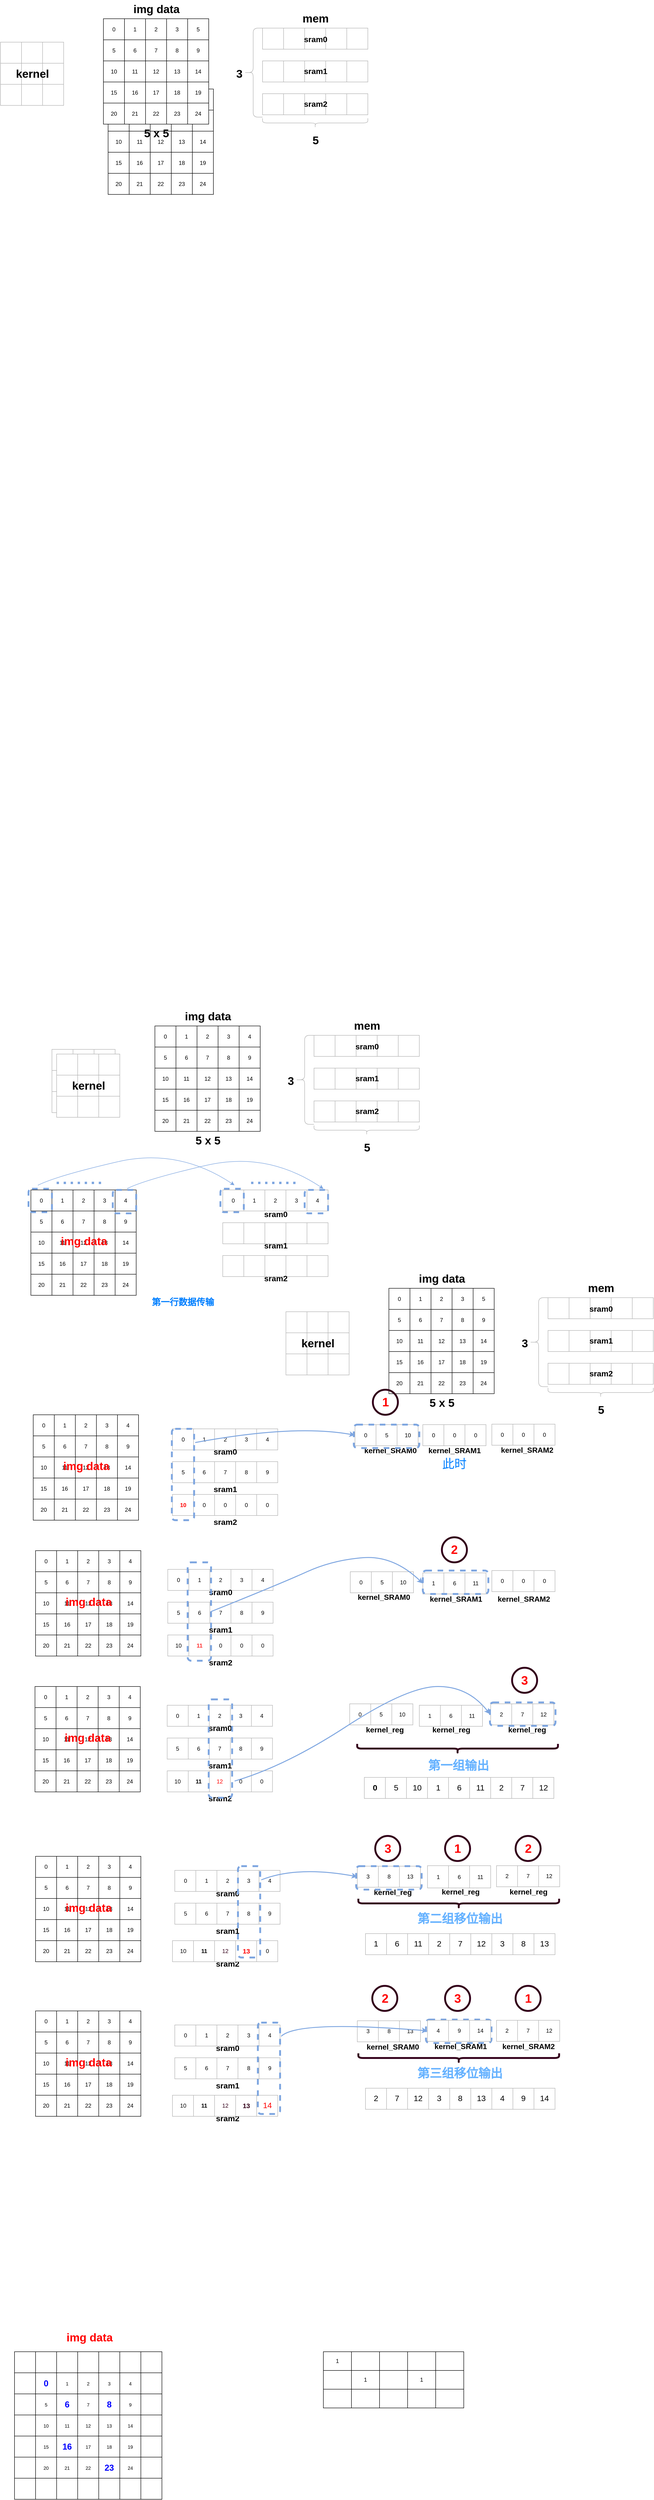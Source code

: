 <mxfile version="21.1.4" type="github">
  <diagram id="bge63r0Qsz97gQSZJeuX" name="Page-1">
    <mxGraphModel dx="2422" dy="3518" grid="1" gridSize="10" guides="1" tooltips="1" connect="1" arrows="1" fold="1" page="1" pageScale="1" pageWidth="980" pageHeight="1390" math="0" shadow="0">
      <root>
        <mxCell id="0" />
        <mxCell id="1" parent="0" />
        <mxCell id="iMianoVB6d0WnyxnHddG-1" value="" style="shape=table;html=1;whiteSpace=wrap;startSize=0;container=1;collapsible=0;childLayout=tableLayout;" parent="1" vertex="1">
          <mxGeometry x="120" y="90" width="225" height="225" as="geometry" />
        </mxCell>
        <mxCell id="iMianoVB6d0WnyxnHddG-27" style="shape=tableRow;horizontal=0;startSize=0;swimlaneHead=0;swimlaneBody=0;top=0;left=0;bottom=0;right=0;collapsible=0;dropTarget=0;fillColor=none;points=[[0,0.5],[1,0.5]];portConstraint=eastwest;" parent="iMianoVB6d0WnyxnHddG-1" vertex="1">
          <mxGeometry width="225" height="45" as="geometry" />
        </mxCell>
        <mxCell id="iMianoVB6d0WnyxnHddG-28" value="0" style="shape=partialRectangle;html=1;whiteSpace=wrap;connectable=0;fillColor=none;top=0;left=0;bottom=0;right=0;overflow=hidden;" parent="iMianoVB6d0WnyxnHddG-27" vertex="1">
          <mxGeometry width="45" height="45" as="geometry">
            <mxRectangle width="45" height="45" as="alternateBounds" />
          </mxGeometry>
        </mxCell>
        <mxCell id="iMianoVB6d0WnyxnHddG-29" value="1" style="shape=partialRectangle;html=1;whiteSpace=wrap;connectable=0;fillColor=none;top=0;left=0;bottom=0;right=0;overflow=hidden;" parent="iMianoVB6d0WnyxnHddG-27" vertex="1">
          <mxGeometry x="45" width="45" height="45" as="geometry">
            <mxRectangle width="45" height="45" as="alternateBounds" />
          </mxGeometry>
        </mxCell>
        <mxCell id="iMianoVB6d0WnyxnHddG-30" value="2" style="shape=partialRectangle;html=1;whiteSpace=wrap;connectable=0;fillColor=none;top=0;left=0;bottom=0;right=0;overflow=hidden;" parent="iMianoVB6d0WnyxnHddG-27" vertex="1">
          <mxGeometry x="90" width="45" height="45" as="geometry">
            <mxRectangle width="45" height="45" as="alternateBounds" />
          </mxGeometry>
        </mxCell>
        <mxCell id="iMianoVB6d0WnyxnHddG-31" value="3" style="shape=partialRectangle;html=1;whiteSpace=wrap;connectable=0;fillColor=none;top=0;left=0;bottom=0;right=0;overflow=hidden;" parent="iMianoVB6d0WnyxnHddG-27" vertex="1">
          <mxGeometry x="135" width="45" height="45" as="geometry">
            <mxRectangle width="45" height="45" as="alternateBounds" />
          </mxGeometry>
        </mxCell>
        <mxCell id="iMianoVB6d0WnyxnHddG-32" value="5" style="shape=partialRectangle;html=1;whiteSpace=wrap;connectable=0;fillColor=none;top=0;left=0;bottom=0;right=0;overflow=hidden;" parent="iMianoVB6d0WnyxnHddG-27" vertex="1">
          <mxGeometry x="180" width="45" height="45" as="geometry">
            <mxRectangle width="45" height="45" as="alternateBounds" />
          </mxGeometry>
        </mxCell>
        <mxCell id="iMianoVB6d0WnyxnHddG-2" value="" style="shape=tableRow;horizontal=0;startSize=0;swimlaneHead=0;swimlaneBody=0;top=0;left=0;bottom=0;right=0;collapsible=0;dropTarget=0;fillColor=none;points=[[0,0.5],[1,0.5]];portConstraint=eastwest;" parent="iMianoVB6d0WnyxnHddG-1" vertex="1">
          <mxGeometry y="45" width="225" height="45" as="geometry" />
        </mxCell>
        <mxCell id="iMianoVB6d0WnyxnHddG-3" value="5" style="shape=partialRectangle;html=1;whiteSpace=wrap;connectable=0;fillColor=none;top=0;left=0;bottom=0;right=0;overflow=hidden;" parent="iMianoVB6d0WnyxnHddG-2" vertex="1">
          <mxGeometry width="45" height="45" as="geometry">
            <mxRectangle width="45" height="45" as="alternateBounds" />
          </mxGeometry>
        </mxCell>
        <mxCell id="iMianoVB6d0WnyxnHddG-4" value="6" style="shape=partialRectangle;html=1;whiteSpace=wrap;connectable=0;fillColor=none;top=0;left=0;bottom=0;right=0;overflow=hidden;" parent="iMianoVB6d0WnyxnHddG-2" vertex="1">
          <mxGeometry x="45" width="45" height="45" as="geometry">
            <mxRectangle width="45" height="45" as="alternateBounds" />
          </mxGeometry>
        </mxCell>
        <mxCell id="iMianoVB6d0WnyxnHddG-5" value="7" style="shape=partialRectangle;html=1;whiteSpace=wrap;connectable=0;fillColor=none;top=0;left=0;bottom=0;right=0;overflow=hidden;" parent="iMianoVB6d0WnyxnHddG-2" vertex="1">
          <mxGeometry x="90" width="45" height="45" as="geometry">
            <mxRectangle width="45" height="45" as="alternateBounds" />
          </mxGeometry>
        </mxCell>
        <mxCell id="iMianoVB6d0WnyxnHddG-18" value="8" style="shape=partialRectangle;html=1;whiteSpace=wrap;connectable=0;fillColor=none;top=0;left=0;bottom=0;right=0;overflow=hidden;" parent="iMianoVB6d0WnyxnHddG-2" vertex="1">
          <mxGeometry x="135" width="45" height="45" as="geometry">
            <mxRectangle width="45" height="45" as="alternateBounds" />
          </mxGeometry>
        </mxCell>
        <mxCell id="iMianoVB6d0WnyxnHddG-33" value="9" style="shape=partialRectangle;html=1;whiteSpace=wrap;connectable=0;fillColor=none;top=0;left=0;bottom=0;right=0;overflow=hidden;" parent="iMianoVB6d0WnyxnHddG-2" vertex="1">
          <mxGeometry x="180" width="45" height="45" as="geometry">
            <mxRectangle width="45" height="45" as="alternateBounds" />
          </mxGeometry>
        </mxCell>
        <mxCell id="iMianoVB6d0WnyxnHddG-6" value="" style="shape=tableRow;horizontal=0;startSize=0;swimlaneHead=0;swimlaneBody=0;top=0;left=0;bottom=0;right=0;collapsible=0;dropTarget=0;fillColor=none;points=[[0,0.5],[1,0.5]];portConstraint=eastwest;" parent="iMianoVB6d0WnyxnHddG-1" vertex="1">
          <mxGeometry y="90" width="225" height="45" as="geometry" />
        </mxCell>
        <mxCell id="iMianoVB6d0WnyxnHddG-7" value="10" style="shape=partialRectangle;html=1;whiteSpace=wrap;connectable=0;fillColor=none;top=0;left=0;bottom=0;right=0;overflow=hidden;" parent="iMianoVB6d0WnyxnHddG-6" vertex="1">
          <mxGeometry width="45" height="45" as="geometry">
            <mxRectangle width="45" height="45" as="alternateBounds" />
          </mxGeometry>
        </mxCell>
        <mxCell id="iMianoVB6d0WnyxnHddG-8" value="11" style="shape=partialRectangle;html=1;whiteSpace=wrap;connectable=0;fillColor=none;top=0;left=0;bottom=0;right=0;overflow=hidden;" parent="iMianoVB6d0WnyxnHddG-6" vertex="1">
          <mxGeometry x="45" width="45" height="45" as="geometry">
            <mxRectangle width="45" height="45" as="alternateBounds" />
          </mxGeometry>
        </mxCell>
        <mxCell id="iMianoVB6d0WnyxnHddG-9" value="12" style="shape=partialRectangle;html=1;whiteSpace=wrap;connectable=0;fillColor=none;top=0;left=0;bottom=0;right=0;overflow=hidden;" parent="iMianoVB6d0WnyxnHddG-6" vertex="1">
          <mxGeometry x="90" width="45" height="45" as="geometry">
            <mxRectangle width="45" height="45" as="alternateBounds" />
          </mxGeometry>
        </mxCell>
        <mxCell id="iMianoVB6d0WnyxnHddG-19" value="13" style="shape=partialRectangle;html=1;whiteSpace=wrap;connectable=0;fillColor=none;top=0;left=0;bottom=0;right=0;overflow=hidden;" parent="iMianoVB6d0WnyxnHddG-6" vertex="1">
          <mxGeometry x="135" width="45" height="45" as="geometry">
            <mxRectangle width="45" height="45" as="alternateBounds" />
          </mxGeometry>
        </mxCell>
        <mxCell id="iMianoVB6d0WnyxnHddG-34" value="14" style="shape=partialRectangle;html=1;whiteSpace=wrap;connectable=0;fillColor=none;top=0;left=0;bottom=0;right=0;overflow=hidden;" parent="iMianoVB6d0WnyxnHddG-6" vertex="1">
          <mxGeometry x="180" width="45" height="45" as="geometry">
            <mxRectangle width="45" height="45" as="alternateBounds" />
          </mxGeometry>
        </mxCell>
        <mxCell id="iMianoVB6d0WnyxnHddG-10" value="" style="shape=tableRow;horizontal=0;startSize=0;swimlaneHead=0;swimlaneBody=0;top=0;left=0;bottom=0;right=0;collapsible=0;dropTarget=0;fillColor=none;points=[[0,0.5],[1,0.5]];portConstraint=eastwest;" parent="iMianoVB6d0WnyxnHddG-1" vertex="1">
          <mxGeometry y="135" width="225" height="45" as="geometry" />
        </mxCell>
        <mxCell id="iMianoVB6d0WnyxnHddG-11" value="15" style="shape=partialRectangle;html=1;whiteSpace=wrap;connectable=0;fillColor=none;top=0;left=0;bottom=0;right=0;overflow=hidden;" parent="iMianoVB6d0WnyxnHddG-10" vertex="1">
          <mxGeometry width="45" height="45" as="geometry">
            <mxRectangle width="45" height="45" as="alternateBounds" />
          </mxGeometry>
        </mxCell>
        <mxCell id="iMianoVB6d0WnyxnHddG-12" value="16" style="shape=partialRectangle;html=1;whiteSpace=wrap;connectable=0;fillColor=none;top=0;left=0;bottom=0;right=0;overflow=hidden;" parent="iMianoVB6d0WnyxnHddG-10" vertex="1">
          <mxGeometry x="45" width="45" height="45" as="geometry">
            <mxRectangle width="45" height="45" as="alternateBounds" />
          </mxGeometry>
        </mxCell>
        <mxCell id="iMianoVB6d0WnyxnHddG-13" value="17" style="shape=partialRectangle;html=1;whiteSpace=wrap;connectable=0;fillColor=none;top=0;left=0;bottom=0;right=0;overflow=hidden;pointerEvents=1;" parent="iMianoVB6d0WnyxnHddG-10" vertex="1">
          <mxGeometry x="90" width="45" height="45" as="geometry">
            <mxRectangle width="45" height="45" as="alternateBounds" />
          </mxGeometry>
        </mxCell>
        <mxCell id="iMianoVB6d0WnyxnHddG-20" value="18" style="shape=partialRectangle;html=1;whiteSpace=wrap;connectable=0;fillColor=none;top=0;left=0;bottom=0;right=0;overflow=hidden;pointerEvents=1;" parent="iMianoVB6d0WnyxnHddG-10" vertex="1">
          <mxGeometry x="135" width="45" height="45" as="geometry">
            <mxRectangle width="45" height="45" as="alternateBounds" />
          </mxGeometry>
        </mxCell>
        <mxCell id="iMianoVB6d0WnyxnHddG-35" value="19" style="shape=partialRectangle;html=1;whiteSpace=wrap;connectable=0;fillColor=none;top=0;left=0;bottom=0;right=0;overflow=hidden;pointerEvents=1;" parent="iMianoVB6d0WnyxnHddG-10" vertex="1">
          <mxGeometry x="180" width="45" height="45" as="geometry">
            <mxRectangle width="45" height="45" as="alternateBounds" />
          </mxGeometry>
        </mxCell>
        <mxCell id="iMianoVB6d0WnyxnHddG-14" style="shape=tableRow;horizontal=0;startSize=0;swimlaneHead=0;swimlaneBody=0;top=0;left=0;bottom=0;right=0;collapsible=0;dropTarget=0;fillColor=none;points=[[0,0.5],[1,0.5]];portConstraint=eastwest;" parent="iMianoVB6d0WnyxnHddG-1" vertex="1">
          <mxGeometry y="180" width="225" height="45" as="geometry" />
        </mxCell>
        <mxCell id="iMianoVB6d0WnyxnHddG-15" value="20" style="shape=partialRectangle;html=1;whiteSpace=wrap;connectable=0;fillColor=none;top=0;left=0;bottom=0;right=0;overflow=hidden;" parent="iMianoVB6d0WnyxnHddG-14" vertex="1">
          <mxGeometry width="45" height="45" as="geometry">
            <mxRectangle width="45" height="45" as="alternateBounds" />
          </mxGeometry>
        </mxCell>
        <mxCell id="iMianoVB6d0WnyxnHddG-16" value="21" style="shape=partialRectangle;html=1;whiteSpace=wrap;connectable=0;fillColor=none;top=0;left=0;bottom=0;right=0;overflow=hidden;" parent="iMianoVB6d0WnyxnHddG-14" vertex="1">
          <mxGeometry x="45" width="45" height="45" as="geometry">
            <mxRectangle width="45" height="45" as="alternateBounds" />
          </mxGeometry>
        </mxCell>
        <mxCell id="iMianoVB6d0WnyxnHddG-17" value="22" style="shape=partialRectangle;html=1;whiteSpace=wrap;connectable=0;fillColor=none;top=0;left=0;bottom=0;right=0;overflow=hidden;pointerEvents=1;" parent="iMianoVB6d0WnyxnHddG-14" vertex="1">
          <mxGeometry x="90" width="45" height="45" as="geometry">
            <mxRectangle width="45" height="45" as="alternateBounds" />
          </mxGeometry>
        </mxCell>
        <mxCell id="iMianoVB6d0WnyxnHddG-21" value="23" style="shape=partialRectangle;html=1;whiteSpace=wrap;connectable=0;fillColor=none;top=0;left=0;bottom=0;right=0;overflow=hidden;pointerEvents=1;" parent="iMianoVB6d0WnyxnHddG-14" vertex="1">
          <mxGeometry x="135" width="45" height="45" as="geometry">
            <mxRectangle width="45" height="45" as="alternateBounds" />
          </mxGeometry>
        </mxCell>
        <mxCell id="iMianoVB6d0WnyxnHddG-36" value="24" style="shape=partialRectangle;html=1;whiteSpace=wrap;connectable=0;fillColor=none;top=0;left=0;bottom=0;right=0;overflow=hidden;pointerEvents=1;" parent="iMianoVB6d0WnyxnHddG-14" vertex="1">
          <mxGeometry x="180" width="45" height="45" as="geometry">
            <mxRectangle width="45" height="45" as="alternateBounds" />
          </mxGeometry>
        </mxCell>
        <mxCell id="iMianoVB6d0WnyxnHddG-57" value="" style="shape=table;html=1;whiteSpace=wrap;startSize=0;container=1;collapsible=0;childLayout=tableLayout;strokeColor=#B3B3B3;" parent="1" vertex="1">
          <mxGeometry x="-100" y="140" width="135" height="135" as="geometry" />
        </mxCell>
        <mxCell id="iMianoVB6d0WnyxnHddG-58" style="shape=tableRow;horizontal=0;startSize=0;swimlaneHead=0;swimlaneBody=0;top=0;left=0;bottom=0;right=0;collapsible=0;dropTarget=0;fillColor=none;points=[[0,0.5],[1,0.5]];portConstraint=eastwest;" parent="iMianoVB6d0WnyxnHddG-57" vertex="1">
          <mxGeometry width="135" height="45" as="geometry" />
        </mxCell>
        <mxCell id="iMianoVB6d0WnyxnHddG-59" value="" style="shape=partialRectangle;html=1;whiteSpace=wrap;connectable=0;fillColor=none;top=0;left=0;bottom=0;right=0;overflow=hidden;" parent="iMianoVB6d0WnyxnHddG-58" vertex="1">
          <mxGeometry width="45" height="45" as="geometry">
            <mxRectangle width="45" height="45" as="alternateBounds" />
          </mxGeometry>
        </mxCell>
        <mxCell id="iMianoVB6d0WnyxnHddG-60" value="" style="shape=partialRectangle;html=1;whiteSpace=wrap;connectable=0;fillColor=none;top=0;left=0;bottom=0;right=0;overflow=hidden;" parent="iMianoVB6d0WnyxnHddG-58" vertex="1">
          <mxGeometry x="45" width="45" height="45" as="geometry">
            <mxRectangle width="45" height="45" as="alternateBounds" />
          </mxGeometry>
        </mxCell>
        <mxCell id="iMianoVB6d0WnyxnHddG-61" value="" style="shape=partialRectangle;html=1;whiteSpace=wrap;connectable=0;fillColor=none;top=0;left=0;bottom=0;right=0;overflow=hidden;" parent="iMianoVB6d0WnyxnHddG-58" vertex="1">
          <mxGeometry x="90" width="45" height="45" as="geometry">
            <mxRectangle width="45" height="45" as="alternateBounds" />
          </mxGeometry>
        </mxCell>
        <mxCell id="iMianoVB6d0WnyxnHddG-64" value="" style="shape=tableRow;horizontal=0;startSize=0;swimlaneHead=0;swimlaneBody=0;top=0;left=0;bottom=0;right=0;collapsible=0;dropTarget=0;fillColor=none;points=[[0,0.5],[1,0.5]];portConstraint=eastwest;" parent="iMianoVB6d0WnyxnHddG-57" vertex="1">
          <mxGeometry y="45" width="135" height="45" as="geometry" />
        </mxCell>
        <mxCell id="iMianoVB6d0WnyxnHddG-65" value="" style="shape=partialRectangle;html=1;whiteSpace=wrap;connectable=0;fillColor=none;top=0;left=0;bottom=0;right=0;overflow=hidden;" parent="iMianoVB6d0WnyxnHddG-64" vertex="1">
          <mxGeometry width="45" height="45" as="geometry">
            <mxRectangle width="45" height="45" as="alternateBounds" />
          </mxGeometry>
        </mxCell>
        <mxCell id="iMianoVB6d0WnyxnHddG-66" value="" style="shape=partialRectangle;html=1;whiteSpace=wrap;connectable=0;fillColor=none;top=0;left=0;bottom=0;right=0;overflow=hidden;" parent="iMianoVB6d0WnyxnHddG-64" vertex="1">
          <mxGeometry x="45" width="45" height="45" as="geometry">
            <mxRectangle width="45" height="45" as="alternateBounds" />
          </mxGeometry>
        </mxCell>
        <mxCell id="iMianoVB6d0WnyxnHddG-67" value="" style="shape=partialRectangle;html=1;whiteSpace=wrap;connectable=0;fillColor=none;top=0;left=0;bottom=0;right=0;overflow=hidden;" parent="iMianoVB6d0WnyxnHddG-64" vertex="1">
          <mxGeometry x="90" width="45" height="45" as="geometry">
            <mxRectangle width="45" height="45" as="alternateBounds" />
          </mxGeometry>
        </mxCell>
        <mxCell id="iMianoVB6d0WnyxnHddG-88" value="" style="shape=tableRow;horizontal=0;startSize=0;swimlaneHead=0;swimlaneBody=0;top=0;left=0;bottom=0;right=0;collapsible=0;dropTarget=0;fillColor=none;points=[[0,0.5],[1,0.5]];portConstraint=eastwest;" parent="iMianoVB6d0WnyxnHddG-57" vertex="1">
          <mxGeometry y="90" width="135" height="45" as="geometry" />
        </mxCell>
        <mxCell id="iMianoVB6d0WnyxnHddG-89" value="" style="shape=partialRectangle;html=1;whiteSpace=wrap;connectable=0;fillColor=none;top=0;left=0;bottom=0;right=0;overflow=hidden;" parent="iMianoVB6d0WnyxnHddG-88" vertex="1">
          <mxGeometry width="45" height="45" as="geometry">
            <mxRectangle width="45" height="45" as="alternateBounds" />
          </mxGeometry>
        </mxCell>
        <mxCell id="iMianoVB6d0WnyxnHddG-90" value="" style="shape=partialRectangle;html=1;whiteSpace=wrap;connectable=0;fillColor=none;top=0;left=0;bottom=0;right=0;overflow=hidden;" parent="iMianoVB6d0WnyxnHddG-88" vertex="1">
          <mxGeometry x="45" width="45" height="45" as="geometry">
            <mxRectangle width="45" height="45" as="alternateBounds" />
          </mxGeometry>
        </mxCell>
        <mxCell id="iMianoVB6d0WnyxnHddG-91" value="" style="shape=partialRectangle;html=1;whiteSpace=wrap;connectable=0;fillColor=none;top=0;left=0;bottom=0;right=0;overflow=hidden;" parent="iMianoVB6d0WnyxnHddG-88" vertex="1">
          <mxGeometry x="90" width="45" height="45" as="geometry">
            <mxRectangle width="45" height="45" as="alternateBounds" />
          </mxGeometry>
        </mxCell>
        <mxCell id="iMianoVB6d0WnyxnHddG-94" value="kernel" style="text;strokeColor=none;fillColor=none;html=1;fontSize=24;fontStyle=1;verticalAlign=middle;align=center;" parent="1" vertex="1">
          <mxGeometry x="-82.5" y="187.5" width="100" height="40" as="geometry" />
        </mxCell>
        <mxCell id="iMianoVB6d0WnyxnHddG-95" value="5 x 5" style="text;strokeColor=none;fillColor=none;html=1;fontSize=24;fontStyle=1;verticalAlign=middle;align=center;" parent="1" vertex="1">
          <mxGeometry x="182.5" y="315" width="100" height="40" as="geometry" />
        </mxCell>
        <mxCell id="iMianoVB6d0WnyxnHddG-96" value="img data" style="text;strokeColor=none;fillColor=none;html=1;fontSize=24;fontStyle=1;verticalAlign=middle;align=center;" parent="1" vertex="1">
          <mxGeometry x="182.5" y="50" width="100" height="40" as="geometry" />
        </mxCell>
        <mxCell id="iMianoVB6d0WnyxnHddG-110" value="" style="shape=table;html=1;whiteSpace=wrap;startSize=0;container=1;collapsible=0;childLayout=tableLayout;strokeColor=#B3B3B3;" parent="1" vertex="1">
          <mxGeometry x="460" y="110" width="225" height="45" as="geometry" />
        </mxCell>
        <mxCell id="iMianoVB6d0WnyxnHddG-111" style="shape=tableRow;horizontal=0;startSize=0;swimlaneHead=0;swimlaneBody=0;top=0;left=0;bottom=0;right=0;collapsible=0;dropTarget=0;fillColor=none;points=[[0,0.5],[1,0.5]];portConstraint=eastwest;" parent="iMianoVB6d0WnyxnHddG-110" vertex="1">
          <mxGeometry width="225" height="45" as="geometry" />
        </mxCell>
        <mxCell id="iMianoVB6d0WnyxnHddG-112" value="" style="shape=partialRectangle;html=1;whiteSpace=wrap;connectable=0;fillColor=none;top=0;left=0;bottom=0;right=0;overflow=hidden;" parent="iMianoVB6d0WnyxnHddG-111" vertex="1">
          <mxGeometry width="45" height="45" as="geometry">
            <mxRectangle width="45" height="45" as="alternateBounds" />
          </mxGeometry>
        </mxCell>
        <mxCell id="iMianoVB6d0WnyxnHddG-113" value="" style="shape=partialRectangle;html=1;whiteSpace=wrap;connectable=0;fillColor=none;top=0;left=0;bottom=0;right=0;overflow=hidden;" parent="iMianoVB6d0WnyxnHddG-111" vertex="1">
          <mxGeometry x="45" width="45" height="45" as="geometry">
            <mxRectangle width="45" height="45" as="alternateBounds" />
          </mxGeometry>
        </mxCell>
        <mxCell id="iMianoVB6d0WnyxnHddG-114" value="" style="shape=partialRectangle;html=1;whiteSpace=wrap;connectable=0;fillColor=none;top=0;left=0;bottom=0;right=0;overflow=hidden;" parent="iMianoVB6d0WnyxnHddG-111" vertex="1">
          <mxGeometry x="90" width="45" height="45" as="geometry">
            <mxRectangle width="45" height="45" as="alternateBounds" />
          </mxGeometry>
        </mxCell>
        <mxCell id="iMianoVB6d0WnyxnHddG-133" style="shape=partialRectangle;html=1;whiteSpace=wrap;connectable=0;fillColor=none;top=0;left=0;bottom=0;right=0;overflow=hidden;" parent="iMianoVB6d0WnyxnHddG-111" vertex="1">
          <mxGeometry x="135" width="45" height="45" as="geometry">
            <mxRectangle width="45" height="45" as="alternateBounds" />
          </mxGeometry>
        </mxCell>
        <mxCell id="iMianoVB6d0WnyxnHddG-134" style="shape=partialRectangle;html=1;whiteSpace=wrap;connectable=0;fillColor=none;top=0;left=0;bottom=0;right=0;overflow=hidden;" parent="iMianoVB6d0WnyxnHddG-111" vertex="1">
          <mxGeometry x="180" width="45" height="45" as="geometry">
            <mxRectangle width="45" height="45" as="alternateBounds" />
          </mxGeometry>
        </mxCell>
        <mxCell id="iMianoVB6d0WnyxnHddG-135" value="" style="shape=table;html=1;whiteSpace=wrap;startSize=0;container=1;collapsible=0;childLayout=tableLayout;strokeColor=#B3B3B3;" parent="1" vertex="1">
          <mxGeometry x="460" y="180" width="225" height="45" as="geometry" />
        </mxCell>
        <mxCell id="iMianoVB6d0WnyxnHddG-136" style="shape=tableRow;horizontal=0;startSize=0;swimlaneHead=0;swimlaneBody=0;top=0;left=0;bottom=0;right=0;collapsible=0;dropTarget=0;fillColor=none;points=[[0,0.5],[1,0.5]];portConstraint=eastwest;" parent="iMianoVB6d0WnyxnHddG-135" vertex="1">
          <mxGeometry width="225" height="45" as="geometry" />
        </mxCell>
        <mxCell id="iMianoVB6d0WnyxnHddG-137" value="" style="shape=partialRectangle;html=1;whiteSpace=wrap;connectable=0;fillColor=none;top=0;left=0;bottom=0;right=0;overflow=hidden;" parent="iMianoVB6d0WnyxnHddG-136" vertex="1">
          <mxGeometry width="45" height="45" as="geometry">
            <mxRectangle width="45" height="45" as="alternateBounds" />
          </mxGeometry>
        </mxCell>
        <mxCell id="iMianoVB6d0WnyxnHddG-138" value="" style="shape=partialRectangle;html=1;whiteSpace=wrap;connectable=0;fillColor=none;top=0;left=0;bottom=0;right=0;overflow=hidden;" parent="iMianoVB6d0WnyxnHddG-136" vertex="1">
          <mxGeometry x="45" width="45" height="45" as="geometry">
            <mxRectangle width="45" height="45" as="alternateBounds" />
          </mxGeometry>
        </mxCell>
        <mxCell id="iMianoVB6d0WnyxnHddG-139" value="" style="shape=partialRectangle;html=1;whiteSpace=wrap;connectable=0;fillColor=none;top=0;left=0;bottom=0;right=0;overflow=hidden;" parent="iMianoVB6d0WnyxnHddG-136" vertex="1">
          <mxGeometry x="90" width="45" height="45" as="geometry">
            <mxRectangle width="45" height="45" as="alternateBounds" />
          </mxGeometry>
        </mxCell>
        <mxCell id="iMianoVB6d0WnyxnHddG-140" style="shape=partialRectangle;html=1;whiteSpace=wrap;connectable=0;fillColor=none;top=0;left=0;bottom=0;right=0;overflow=hidden;" parent="iMianoVB6d0WnyxnHddG-136" vertex="1">
          <mxGeometry x="135" width="45" height="45" as="geometry">
            <mxRectangle width="45" height="45" as="alternateBounds" />
          </mxGeometry>
        </mxCell>
        <mxCell id="iMianoVB6d0WnyxnHddG-141" style="shape=partialRectangle;html=1;whiteSpace=wrap;connectable=0;fillColor=none;top=0;left=0;bottom=0;right=0;overflow=hidden;" parent="iMianoVB6d0WnyxnHddG-136" vertex="1">
          <mxGeometry x="180" width="45" height="45" as="geometry">
            <mxRectangle width="45" height="45" as="alternateBounds" />
          </mxGeometry>
        </mxCell>
        <mxCell id="iMianoVB6d0WnyxnHddG-142" value="" style="shape=table;html=1;whiteSpace=wrap;startSize=0;container=1;collapsible=0;childLayout=tableLayout;strokeColor=#B3B3B3;" parent="1" vertex="1">
          <mxGeometry x="460" y="250" width="225" height="45" as="geometry" />
        </mxCell>
        <mxCell id="iMianoVB6d0WnyxnHddG-143" style="shape=tableRow;horizontal=0;startSize=0;swimlaneHead=0;swimlaneBody=0;top=0;left=0;bottom=0;right=0;collapsible=0;dropTarget=0;fillColor=none;points=[[0,0.5],[1,0.5]];portConstraint=eastwest;" parent="iMianoVB6d0WnyxnHddG-142" vertex="1">
          <mxGeometry width="225" height="45" as="geometry" />
        </mxCell>
        <mxCell id="iMianoVB6d0WnyxnHddG-144" value="" style="shape=partialRectangle;html=1;whiteSpace=wrap;connectable=0;fillColor=none;top=0;left=0;bottom=0;right=0;overflow=hidden;" parent="iMianoVB6d0WnyxnHddG-143" vertex="1">
          <mxGeometry width="45" height="45" as="geometry">
            <mxRectangle width="45" height="45" as="alternateBounds" />
          </mxGeometry>
        </mxCell>
        <mxCell id="iMianoVB6d0WnyxnHddG-145" value="" style="shape=partialRectangle;html=1;whiteSpace=wrap;connectable=0;fillColor=none;top=0;left=0;bottom=0;right=0;overflow=hidden;" parent="iMianoVB6d0WnyxnHddG-143" vertex="1">
          <mxGeometry x="45" width="45" height="45" as="geometry">
            <mxRectangle width="45" height="45" as="alternateBounds" />
          </mxGeometry>
        </mxCell>
        <mxCell id="iMianoVB6d0WnyxnHddG-146" value="" style="shape=partialRectangle;html=1;whiteSpace=wrap;connectable=0;fillColor=none;top=0;left=0;bottom=0;right=0;overflow=hidden;" parent="iMianoVB6d0WnyxnHddG-143" vertex="1">
          <mxGeometry x="90" width="45" height="45" as="geometry">
            <mxRectangle width="45" height="45" as="alternateBounds" />
          </mxGeometry>
        </mxCell>
        <mxCell id="iMianoVB6d0WnyxnHddG-147" style="shape=partialRectangle;html=1;whiteSpace=wrap;connectable=0;fillColor=none;top=0;left=0;bottom=0;right=0;overflow=hidden;" parent="iMianoVB6d0WnyxnHddG-143" vertex="1">
          <mxGeometry x="135" width="45" height="45" as="geometry">
            <mxRectangle width="45" height="45" as="alternateBounds" />
          </mxGeometry>
        </mxCell>
        <mxCell id="iMianoVB6d0WnyxnHddG-148" style="shape=partialRectangle;html=1;whiteSpace=wrap;connectable=0;fillColor=none;top=0;left=0;bottom=0;right=0;overflow=hidden;" parent="iMianoVB6d0WnyxnHddG-143" vertex="1">
          <mxGeometry x="180" width="45" height="45" as="geometry">
            <mxRectangle width="45" height="45" as="alternateBounds" />
          </mxGeometry>
        </mxCell>
        <mxCell id="iMianoVB6d0WnyxnHddG-149" value="mem" style="text;strokeColor=none;fillColor=none;html=1;fontSize=24;fontStyle=1;verticalAlign=middle;align=center;" parent="1" vertex="1">
          <mxGeometry x="522.5" y="70" width="100" height="40" as="geometry" />
        </mxCell>
        <mxCell id="iMianoVB6d0WnyxnHddG-150" value="sram0" style="text;strokeColor=none;fillColor=none;html=1;fontSize=17;fontStyle=1;verticalAlign=middle;align=center;" parent="1" vertex="1">
          <mxGeometry x="522.5" y="115" width="100" height="40" as="geometry" />
        </mxCell>
        <mxCell id="iMianoVB6d0WnyxnHddG-151" value="sram1" style="text;strokeColor=none;fillColor=none;html=1;fontSize=17;fontStyle=1;verticalAlign=middle;align=center;" parent="1" vertex="1">
          <mxGeometry x="522.5" y="182.5" width="100" height="40" as="geometry" />
        </mxCell>
        <mxCell id="iMianoVB6d0WnyxnHddG-152" value="sram2" style="text;strokeColor=none;fillColor=none;html=1;fontSize=17;fontStyle=1;verticalAlign=middle;align=center;" parent="1" vertex="1">
          <mxGeometry x="522.5" y="252.5" width="100" height="40" as="geometry" />
        </mxCell>
        <mxCell id="iMianoVB6d0WnyxnHddG-153" value="" style="shape=curlyBracket;whiteSpace=wrap;html=1;rounded=1;fontSize=17;strokeColor=#B3B3B3;" parent="1" vertex="1">
          <mxGeometry x="420" y="110" width="40" height="190" as="geometry" />
        </mxCell>
        <mxCell id="iMianoVB6d0WnyxnHddG-154" value="3" style="text;strokeColor=none;fillColor=none;html=1;fontSize=24;fontStyle=1;verticalAlign=middle;align=center;" parent="1" vertex="1">
          <mxGeometry x="360" y="187.5" width="100" height="40" as="geometry" />
        </mxCell>
        <mxCell id="iMianoVB6d0WnyxnHddG-155" value="" style="shape=curlyBracket;whiteSpace=wrap;html=1;rounded=1;flipH=1;fontSize=17;strokeColor=#B3B3B3;rotation=90;" parent="1" vertex="1">
          <mxGeometry x="562.5" y="200" width="20" height="225" as="geometry" />
        </mxCell>
        <mxCell id="iMianoVB6d0WnyxnHddG-156" value="5" style="text;strokeColor=none;fillColor=none;html=1;fontSize=24;fontStyle=1;verticalAlign=middle;align=center;" parent="1" vertex="1">
          <mxGeometry x="523" y="330" width="100" height="40" as="geometry" />
        </mxCell>
        <mxCell id="R-F_o5DARqvfYOE-vv8Z-1" value="" style="shape=table;html=1;whiteSpace=wrap;startSize=0;container=1;collapsible=0;childLayout=tableLayout;" parent="1" vertex="1">
          <mxGeometry x="-480" y="-2470" width="225" height="225" as="geometry" />
        </mxCell>
        <mxCell id="R-F_o5DARqvfYOE-vv8Z-2" style="shape=tableRow;horizontal=0;startSize=0;swimlaneHead=0;swimlaneBody=0;top=0;left=0;bottom=0;right=0;collapsible=0;dropTarget=0;fillColor=none;points=[[0,0.5],[1,0.5]];portConstraint=eastwest;" parent="R-F_o5DARqvfYOE-vv8Z-1" vertex="1">
          <mxGeometry width="225" height="45" as="geometry" />
        </mxCell>
        <mxCell id="R-F_o5DARqvfYOE-vv8Z-3" value="0" style="shape=partialRectangle;html=1;whiteSpace=wrap;connectable=0;fillColor=none;top=0;left=0;bottom=0;right=0;overflow=hidden;" parent="R-F_o5DARqvfYOE-vv8Z-2" vertex="1">
          <mxGeometry width="45" height="45" as="geometry">
            <mxRectangle width="45" height="45" as="alternateBounds" />
          </mxGeometry>
        </mxCell>
        <mxCell id="R-F_o5DARqvfYOE-vv8Z-4" value="1" style="shape=partialRectangle;html=1;whiteSpace=wrap;connectable=0;fillColor=none;top=0;left=0;bottom=0;right=0;overflow=hidden;" parent="R-F_o5DARqvfYOE-vv8Z-2" vertex="1">
          <mxGeometry x="45" width="45" height="45" as="geometry">
            <mxRectangle width="45" height="45" as="alternateBounds" />
          </mxGeometry>
        </mxCell>
        <mxCell id="R-F_o5DARqvfYOE-vv8Z-5" value="2" style="shape=partialRectangle;html=1;whiteSpace=wrap;connectable=0;fillColor=none;top=0;left=0;bottom=0;right=0;overflow=hidden;" parent="R-F_o5DARqvfYOE-vv8Z-2" vertex="1">
          <mxGeometry x="90" width="45" height="45" as="geometry">
            <mxRectangle width="45" height="45" as="alternateBounds" />
          </mxGeometry>
        </mxCell>
        <mxCell id="R-F_o5DARqvfYOE-vv8Z-6" value="3" style="shape=partialRectangle;html=1;whiteSpace=wrap;connectable=0;fillColor=none;top=0;left=0;bottom=0;right=0;overflow=hidden;" parent="R-F_o5DARqvfYOE-vv8Z-2" vertex="1">
          <mxGeometry x="135" width="45" height="45" as="geometry">
            <mxRectangle width="45" height="45" as="alternateBounds" />
          </mxGeometry>
        </mxCell>
        <mxCell id="R-F_o5DARqvfYOE-vv8Z-7" value="5" style="shape=partialRectangle;html=1;whiteSpace=wrap;connectable=0;fillColor=none;top=0;left=0;bottom=0;right=0;overflow=hidden;" parent="R-F_o5DARqvfYOE-vv8Z-2" vertex="1">
          <mxGeometry x="180" width="45" height="45" as="geometry">
            <mxRectangle width="45" height="45" as="alternateBounds" />
          </mxGeometry>
        </mxCell>
        <mxCell id="R-F_o5DARqvfYOE-vv8Z-8" value="" style="shape=tableRow;horizontal=0;startSize=0;swimlaneHead=0;swimlaneBody=0;top=0;left=0;bottom=0;right=0;collapsible=0;dropTarget=0;fillColor=none;points=[[0,0.5],[1,0.5]];portConstraint=eastwest;" parent="R-F_o5DARqvfYOE-vv8Z-1" vertex="1">
          <mxGeometry y="45" width="225" height="45" as="geometry" />
        </mxCell>
        <mxCell id="R-F_o5DARqvfYOE-vv8Z-9" value="5" style="shape=partialRectangle;html=1;whiteSpace=wrap;connectable=0;fillColor=none;top=0;left=0;bottom=0;right=0;overflow=hidden;" parent="R-F_o5DARqvfYOE-vv8Z-8" vertex="1">
          <mxGeometry width="45" height="45" as="geometry">
            <mxRectangle width="45" height="45" as="alternateBounds" />
          </mxGeometry>
        </mxCell>
        <mxCell id="R-F_o5DARqvfYOE-vv8Z-10" value="6" style="shape=partialRectangle;html=1;whiteSpace=wrap;connectable=0;fillColor=none;top=0;left=0;bottom=0;right=0;overflow=hidden;" parent="R-F_o5DARqvfYOE-vv8Z-8" vertex="1">
          <mxGeometry x="45" width="45" height="45" as="geometry">
            <mxRectangle width="45" height="45" as="alternateBounds" />
          </mxGeometry>
        </mxCell>
        <mxCell id="R-F_o5DARqvfYOE-vv8Z-11" value="7" style="shape=partialRectangle;html=1;whiteSpace=wrap;connectable=0;fillColor=none;top=0;left=0;bottom=0;right=0;overflow=hidden;" parent="R-F_o5DARqvfYOE-vv8Z-8" vertex="1">
          <mxGeometry x="90" width="45" height="45" as="geometry">
            <mxRectangle width="45" height="45" as="alternateBounds" />
          </mxGeometry>
        </mxCell>
        <mxCell id="R-F_o5DARqvfYOE-vv8Z-12" value="8" style="shape=partialRectangle;html=1;whiteSpace=wrap;connectable=0;fillColor=none;top=0;left=0;bottom=0;right=0;overflow=hidden;" parent="R-F_o5DARqvfYOE-vv8Z-8" vertex="1">
          <mxGeometry x="135" width="45" height="45" as="geometry">
            <mxRectangle width="45" height="45" as="alternateBounds" />
          </mxGeometry>
        </mxCell>
        <mxCell id="R-F_o5DARqvfYOE-vv8Z-13" value="9" style="shape=partialRectangle;html=1;whiteSpace=wrap;connectable=0;fillColor=none;top=0;left=0;bottom=0;right=0;overflow=hidden;" parent="R-F_o5DARqvfYOE-vv8Z-8" vertex="1">
          <mxGeometry x="180" width="45" height="45" as="geometry">
            <mxRectangle width="45" height="45" as="alternateBounds" />
          </mxGeometry>
        </mxCell>
        <mxCell id="R-F_o5DARqvfYOE-vv8Z-14" value="" style="shape=tableRow;horizontal=0;startSize=0;swimlaneHead=0;swimlaneBody=0;top=0;left=0;bottom=0;right=0;collapsible=0;dropTarget=0;fillColor=none;points=[[0,0.5],[1,0.5]];portConstraint=eastwest;" parent="R-F_o5DARqvfYOE-vv8Z-1" vertex="1">
          <mxGeometry y="90" width="225" height="45" as="geometry" />
        </mxCell>
        <mxCell id="R-F_o5DARqvfYOE-vv8Z-15" value="10" style="shape=partialRectangle;html=1;whiteSpace=wrap;connectable=0;fillColor=none;top=0;left=0;bottom=0;right=0;overflow=hidden;" parent="R-F_o5DARqvfYOE-vv8Z-14" vertex="1">
          <mxGeometry width="45" height="45" as="geometry">
            <mxRectangle width="45" height="45" as="alternateBounds" />
          </mxGeometry>
        </mxCell>
        <mxCell id="R-F_o5DARqvfYOE-vv8Z-16" value="11" style="shape=partialRectangle;html=1;whiteSpace=wrap;connectable=0;fillColor=none;top=0;left=0;bottom=0;right=0;overflow=hidden;" parent="R-F_o5DARqvfYOE-vv8Z-14" vertex="1">
          <mxGeometry x="45" width="45" height="45" as="geometry">
            <mxRectangle width="45" height="45" as="alternateBounds" />
          </mxGeometry>
        </mxCell>
        <mxCell id="R-F_o5DARqvfYOE-vv8Z-17" value="12" style="shape=partialRectangle;html=1;whiteSpace=wrap;connectable=0;fillColor=none;top=0;left=0;bottom=0;right=0;overflow=hidden;" parent="R-F_o5DARqvfYOE-vv8Z-14" vertex="1">
          <mxGeometry x="90" width="45" height="45" as="geometry">
            <mxRectangle width="45" height="45" as="alternateBounds" />
          </mxGeometry>
        </mxCell>
        <mxCell id="R-F_o5DARqvfYOE-vv8Z-18" value="13" style="shape=partialRectangle;html=1;whiteSpace=wrap;connectable=0;fillColor=none;top=0;left=0;bottom=0;right=0;overflow=hidden;" parent="R-F_o5DARqvfYOE-vv8Z-14" vertex="1">
          <mxGeometry x="135" width="45" height="45" as="geometry">
            <mxRectangle width="45" height="45" as="alternateBounds" />
          </mxGeometry>
        </mxCell>
        <mxCell id="R-F_o5DARqvfYOE-vv8Z-19" value="14" style="shape=partialRectangle;html=1;whiteSpace=wrap;connectable=0;fillColor=none;top=0;left=0;bottom=0;right=0;overflow=hidden;" parent="R-F_o5DARqvfYOE-vv8Z-14" vertex="1">
          <mxGeometry x="180" width="45" height="45" as="geometry">
            <mxRectangle width="45" height="45" as="alternateBounds" />
          </mxGeometry>
        </mxCell>
        <mxCell id="R-F_o5DARqvfYOE-vv8Z-20" value="" style="shape=tableRow;horizontal=0;startSize=0;swimlaneHead=0;swimlaneBody=0;top=0;left=0;bottom=0;right=0;collapsible=0;dropTarget=0;fillColor=none;points=[[0,0.5],[1,0.5]];portConstraint=eastwest;" parent="R-F_o5DARqvfYOE-vv8Z-1" vertex="1">
          <mxGeometry y="135" width="225" height="45" as="geometry" />
        </mxCell>
        <mxCell id="R-F_o5DARqvfYOE-vv8Z-21" value="15" style="shape=partialRectangle;html=1;whiteSpace=wrap;connectable=0;fillColor=none;top=0;left=0;bottom=0;right=0;overflow=hidden;" parent="R-F_o5DARqvfYOE-vv8Z-20" vertex="1">
          <mxGeometry width="45" height="45" as="geometry">
            <mxRectangle width="45" height="45" as="alternateBounds" />
          </mxGeometry>
        </mxCell>
        <mxCell id="R-F_o5DARqvfYOE-vv8Z-22" value="16" style="shape=partialRectangle;html=1;whiteSpace=wrap;connectable=0;fillColor=none;top=0;left=0;bottom=0;right=0;overflow=hidden;" parent="R-F_o5DARqvfYOE-vv8Z-20" vertex="1">
          <mxGeometry x="45" width="45" height="45" as="geometry">
            <mxRectangle width="45" height="45" as="alternateBounds" />
          </mxGeometry>
        </mxCell>
        <mxCell id="R-F_o5DARqvfYOE-vv8Z-23" value="17" style="shape=partialRectangle;html=1;whiteSpace=wrap;connectable=0;fillColor=none;top=0;left=0;bottom=0;right=0;overflow=hidden;pointerEvents=1;" parent="R-F_o5DARqvfYOE-vv8Z-20" vertex="1">
          <mxGeometry x="90" width="45" height="45" as="geometry">
            <mxRectangle width="45" height="45" as="alternateBounds" />
          </mxGeometry>
        </mxCell>
        <mxCell id="R-F_o5DARqvfYOE-vv8Z-24" value="18" style="shape=partialRectangle;html=1;whiteSpace=wrap;connectable=0;fillColor=none;top=0;left=0;bottom=0;right=0;overflow=hidden;pointerEvents=1;" parent="R-F_o5DARqvfYOE-vv8Z-20" vertex="1">
          <mxGeometry x="135" width="45" height="45" as="geometry">
            <mxRectangle width="45" height="45" as="alternateBounds" />
          </mxGeometry>
        </mxCell>
        <mxCell id="R-F_o5DARqvfYOE-vv8Z-25" value="19" style="shape=partialRectangle;html=1;whiteSpace=wrap;connectable=0;fillColor=none;top=0;left=0;bottom=0;right=0;overflow=hidden;pointerEvents=1;" parent="R-F_o5DARqvfYOE-vv8Z-20" vertex="1">
          <mxGeometry x="180" width="45" height="45" as="geometry">
            <mxRectangle width="45" height="45" as="alternateBounds" />
          </mxGeometry>
        </mxCell>
        <mxCell id="R-F_o5DARqvfYOE-vv8Z-26" style="shape=tableRow;horizontal=0;startSize=0;swimlaneHead=0;swimlaneBody=0;top=0;left=0;bottom=0;right=0;collapsible=0;dropTarget=0;fillColor=none;points=[[0,0.5],[1,0.5]];portConstraint=eastwest;" parent="R-F_o5DARqvfYOE-vv8Z-1" vertex="1">
          <mxGeometry y="180" width="225" height="45" as="geometry" />
        </mxCell>
        <mxCell id="R-F_o5DARqvfYOE-vv8Z-27" value="20" style="shape=partialRectangle;html=1;whiteSpace=wrap;connectable=0;fillColor=none;top=0;left=0;bottom=0;right=0;overflow=hidden;" parent="R-F_o5DARqvfYOE-vv8Z-26" vertex="1">
          <mxGeometry width="45" height="45" as="geometry">
            <mxRectangle width="45" height="45" as="alternateBounds" />
          </mxGeometry>
        </mxCell>
        <mxCell id="R-F_o5DARqvfYOE-vv8Z-28" value="21" style="shape=partialRectangle;html=1;whiteSpace=wrap;connectable=0;fillColor=none;top=0;left=0;bottom=0;right=0;overflow=hidden;" parent="R-F_o5DARqvfYOE-vv8Z-26" vertex="1">
          <mxGeometry x="45" width="45" height="45" as="geometry">
            <mxRectangle width="45" height="45" as="alternateBounds" />
          </mxGeometry>
        </mxCell>
        <mxCell id="R-F_o5DARqvfYOE-vv8Z-29" value="22" style="shape=partialRectangle;html=1;whiteSpace=wrap;connectable=0;fillColor=none;top=0;left=0;bottom=0;right=0;overflow=hidden;pointerEvents=1;" parent="R-F_o5DARqvfYOE-vv8Z-26" vertex="1">
          <mxGeometry x="90" width="45" height="45" as="geometry">
            <mxRectangle width="45" height="45" as="alternateBounds" />
          </mxGeometry>
        </mxCell>
        <mxCell id="R-F_o5DARqvfYOE-vv8Z-30" value="23" style="shape=partialRectangle;html=1;whiteSpace=wrap;connectable=0;fillColor=none;top=0;left=0;bottom=0;right=0;overflow=hidden;pointerEvents=1;" parent="R-F_o5DARqvfYOE-vv8Z-26" vertex="1">
          <mxGeometry x="135" width="45" height="45" as="geometry">
            <mxRectangle width="45" height="45" as="alternateBounds" />
          </mxGeometry>
        </mxCell>
        <mxCell id="R-F_o5DARqvfYOE-vv8Z-31" value="24" style="shape=partialRectangle;html=1;whiteSpace=wrap;connectable=0;fillColor=none;top=0;left=0;bottom=0;right=0;overflow=hidden;pointerEvents=1;" parent="R-F_o5DARqvfYOE-vv8Z-26" vertex="1">
          <mxGeometry x="180" width="45" height="45" as="geometry">
            <mxRectangle width="45" height="45" as="alternateBounds" />
          </mxGeometry>
        </mxCell>
        <mxCell id="jxYt72mjASHlBFg6P34d-32" value="" style="shape=table;html=1;whiteSpace=wrap;startSize=0;container=1;collapsible=0;childLayout=tableLayout;" parent="1" vertex="1">
          <mxGeometry x="-490" y="-2620" width="225" height="225" as="geometry" />
        </mxCell>
        <mxCell id="jxYt72mjASHlBFg6P34d-33" style="shape=tableRow;horizontal=0;startSize=0;swimlaneHead=0;swimlaneBody=0;top=0;left=0;bottom=0;right=0;collapsible=0;dropTarget=0;fillColor=none;points=[[0,0.5],[1,0.5]];portConstraint=eastwest;" parent="jxYt72mjASHlBFg6P34d-32" vertex="1">
          <mxGeometry width="225" height="45" as="geometry" />
        </mxCell>
        <mxCell id="jxYt72mjASHlBFg6P34d-34" value="0" style="shape=partialRectangle;html=1;whiteSpace=wrap;connectable=0;fillColor=none;top=0;left=0;bottom=0;right=0;overflow=hidden;" parent="jxYt72mjASHlBFg6P34d-33" vertex="1">
          <mxGeometry width="45" height="45" as="geometry">
            <mxRectangle width="45" height="45" as="alternateBounds" />
          </mxGeometry>
        </mxCell>
        <mxCell id="jxYt72mjASHlBFg6P34d-35" value="1" style="shape=partialRectangle;html=1;whiteSpace=wrap;connectable=0;fillColor=none;top=0;left=0;bottom=0;right=0;overflow=hidden;" parent="jxYt72mjASHlBFg6P34d-33" vertex="1">
          <mxGeometry x="45" width="45" height="45" as="geometry">
            <mxRectangle width="45" height="45" as="alternateBounds" />
          </mxGeometry>
        </mxCell>
        <mxCell id="jxYt72mjASHlBFg6P34d-36" value="2" style="shape=partialRectangle;html=1;whiteSpace=wrap;connectable=0;fillColor=none;top=0;left=0;bottom=0;right=0;overflow=hidden;" parent="jxYt72mjASHlBFg6P34d-33" vertex="1">
          <mxGeometry x="90" width="45" height="45" as="geometry">
            <mxRectangle width="45" height="45" as="alternateBounds" />
          </mxGeometry>
        </mxCell>
        <mxCell id="jxYt72mjASHlBFg6P34d-37" value="3" style="shape=partialRectangle;html=1;whiteSpace=wrap;connectable=0;fillColor=none;top=0;left=0;bottom=0;right=0;overflow=hidden;" parent="jxYt72mjASHlBFg6P34d-33" vertex="1">
          <mxGeometry x="135" width="45" height="45" as="geometry">
            <mxRectangle width="45" height="45" as="alternateBounds" />
          </mxGeometry>
        </mxCell>
        <mxCell id="jxYt72mjASHlBFg6P34d-38" value="5" style="shape=partialRectangle;html=1;whiteSpace=wrap;connectable=0;fillColor=none;top=0;left=0;bottom=0;right=0;overflow=hidden;" parent="jxYt72mjASHlBFg6P34d-33" vertex="1">
          <mxGeometry x="180" width="45" height="45" as="geometry">
            <mxRectangle width="45" height="45" as="alternateBounds" />
          </mxGeometry>
        </mxCell>
        <mxCell id="jxYt72mjASHlBFg6P34d-39" value="" style="shape=tableRow;horizontal=0;startSize=0;swimlaneHead=0;swimlaneBody=0;top=0;left=0;bottom=0;right=0;collapsible=0;dropTarget=0;fillColor=none;points=[[0,0.5],[1,0.5]];portConstraint=eastwest;" parent="jxYt72mjASHlBFg6P34d-32" vertex="1">
          <mxGeometry y="45" width="225" height="45" as="geometry" />
        </mxCell>
        <mxCell id="jxYt72mjASHlBFg6P34d-40" value="5" style="shape=partialRectangle;html=1;whiteSpace=wrap;connectable=0;fillColor=none;top=0;left=0;bottom=0;right=0;overflow=hidden;" parent="jxYt72mjASHlBFg6P34d-39" vertex="1">
          <mxGeometry width="45" height="45" as="geometry">
            <mxRectangle width="45" height="45" as="alternateBounds" />
          </mxGeometry>
        </mxCell>
        <mxCell id="jxYt72mjASHlBFg6P34d-41" value="6" style="shape=partialRectangle;html=1;whiteSpace=wrap;connectable=0;fillColor=none;top=0;left=0;bottom=0;right=0;overflow=hidden;" parent="jxYt72mjASHlBFg6P34d-39" vertex="1">
          <mxGeometry x="45" width="45" height="45" as="geometry">
            <mxRectangle width="45" height="45" as="alternateBounds" />
          </mxGeometry>
        </mxCell>
        <mxCell id="jxYt72mjASHlBFg6P34d-42" value="7" style="shape=partialRectangle;html=1;whiteSpace=wrap;connectable=0;fillColor=none;top=0;left=0;bottom=0;right=0;overflow=hidden;" parent="jxYt72mjASHlBFg6P34d-39" vertex="1">
          <mxGeometry x="90" width="45" height="45" as="geometry">
            <mxRectangle width="45" height="45" as="alternateBounds" />
          </mxGeometry>
        </mxCell>
        <mxCell id="jxYt72mjASHlBFg6P34d-43" value="8" style="shape=partialRectangle;html=1;whiteSpace=wrap;connectable=0;fillColor=none;top=0;left=0;bottom=0;right=0;overflow=hidden;" parent="jxYt72mjASHlBFg6P34d-39" vertex="1">
          <mxGeometry x="135" width="45" height="45" as="geometry">
            <mxRectangle width="45" height="45" as="alternateBounds" />
          </mxGeometry>
        </mxCell>
        <mxCell id="jxYt72mjASHlBFg6P34d-44" value="9" style="shape=partialRectangle;html=1;whiteSpace=wrap;connectable=0;fillColor=none;top=0;left=0;bottom=0;right=0;overflow=hidden;" parent="jxYt72mjASHlBFg6P34d-39" vertex="1">
          <mxGeometry x="180" width="45" height="45" as="geometry">
            <mxRectangle width="45" height="45" as="alternateBounds" />
          </mxGeometry>
        </mxCell>
        <mxCell id="jxYt72mjASHlBFg6P34d-45" value="" style="shape=tableRow;horizontal=0;startSize=0;swimlaneHead=0;swimlaneBody=0;top=0;left=0;bottom=0;right=0;collapsible=0;dropTarget=0;fillColor=none;points=[[0,0.5],[1,0.5]];portConstraint=eastwest;" parent="jxYt72mjASHlBFg6P34d-32" vertex="1">
          <mxGeometry y="90" width="225" height="45" as="geometry" />
        </mxCell>
        <mxCell id="jxYt72mjASHlBFg6P34d-46" value="10" style="shape=partialRectangle;html=1;whiteSpace=wrap;connectable=0;fillColor=none;top=0;left=0;bottom=0;right=0;overflow=hidden;" parent="jxYt72mjASHlBFg6P34d-45" vertex="1">
          <mxGeometry width="45" height="45" as="geometry">
            <mxRectangle width="45" height="45" as="alternateBounds" />
          </mxGeometry>
        </mxCell>
        <mxCell id="jxYt72mjASHlBFg6P34d-47" value="11" style="shape=partialRectangle;html=1;whiteSpace=wrap;connectable=0;fillColor=none;top=0;left=0;bottom=0;right=0;overflow=hidden;" parent="jxYt72mjASHlBFg6P34d-45" vertex="1">
          <mxGeometry x="45" width="45" height="45" as="geometry">
            <mxRectangle width="45" height="45" as="alternateBounds" />
          </mxGeometry>
        </mxCell>
        <mxCell id="jxYt72mjASHlBFg6P34d-48" value="12" style="shape=partialRectangle;html=1;whiteSpace=wrap;connectable=0;fillColor=none;top=0;left=0;bottom=0;right=0;overflow=hidden;" parent="jxYt72mjASHlBFg6P34d-45" vertex="1">
          <mxGeometry x="90" width="45" height="45" as="geometry">
            <mxRectangle width="45" height="45" as="alternateBounds" />
          </mxGeometry>
        </mxCell>
        <mxCell id="jxYt72mjASHlBFg6P34d-49" value="13" style="shape=partialRectangle;html=1;whiteSpace=wrap;connectable=0;fillColor=none;top=0;left=0;bottom=0;right=0;overflow=hidden;" parent="jxYt72mjASHlBFg6P34d-45" vertex="1">
          <mxGeometry x="135" width="45" height="45" as="geometry">
            <mxRectangle width="45" height="45" as="alternateBounds" />
          </mxGeometry>
        </mxCell>
        <mxCell id="jxYt72mjASHlBFg6P34d-50" value="14" style="shape=partialRectangle;html=1;whiteSpace=wrap;connectable=0;fillColor=none;top=0;left=0;bottom=0;right=0;overflow=hidden;" parent="jxYt72mjASHlBFg6P34d-45" vertex="1">
          <mxGeometry x="180" width="45" height="45" as="geometry">
            <mxRectangle width="45" height="45" as="alternateBounds" />
          </mxGeometry>
        </mxCell>
        <mxCell id="jxYt72mjASHlBFg6P34d-51" value="" style="shape=tableRow;horizontal=0;startSize=0;swimlaneHead=0;swimlaneBody=0;top=0;left=0;bottom=0;right=0;collapsible=0;dropTarget=0;fillColor=none;points=[[0,0.5],[1,0.5]];portConstraint=eastwest;" parent="jxYt72mjASHlBFg6P34d-32" vertex="1">
          <mxGeometry y="135" width="225" height="45" as="geometry" />
        </mxCell>
        <mxCell id="jxYt72mjASHlBFg6P34d-52" value="15" style="shape=partialRectangle;html=1;whiteSpace=wrap;connectable=0;fillColor=none;top=0;left=0;bottom=0;right=0;overflow=hidden;" parent="jxYt72mjASHlBFg6P34d-51" vertex="1">
          <mxGeometry width="45" height="45" as="geometry">
            <mxRectangle width="45" height="45" as="alternateBounds" />
          </mxGeometry>
        </mxCell>
        <mxCell id="jxYt72mjASHlBFg6P34d-53" value="16" style="shape=partialRectangle;html=1;whiteSpace=wrap;connectable=0;fillColor=none;top=0;left=0;bottom=0;right=0;overflow=hidden;" parent="jxYt72mjASHlBFg6P34d-51" vertex="1">
          <mxGeometry x="45" width="45" height="45" as="geometry">
            <mxRectangle width="45" height="45" as="alternateBounds" />
          </mxGeometry>
        </mxCell>
        <mxCell id="jxYt72mjASHlBFg6P34d-54" value="17" style="shape=partialRectangle;html=1;whiteSpace=wrap;connectable=0;fillColor=none;top=0;left=0;bottom=0;right=0;overflow=hidden;pointerEvents=1;" parent="jxYt72mjASHlBFg6P34d-51" vertex="1">
          <mxGeometry x="90" width="45" height="45" as="geometry">
            <mxRectangle width="45" height="45" as="alternateBounds" />
          </mxGeometry>
        </mxCell>
        <mxCell id="jxYt72mjASHlBFg6P34d-55" value="18" style="shape=partialRectangle;html=1;whiteSpace=wrap;connectable=0;fillColor=none;top=0;left=0;bottom=0;right=0;overflow=hidden;pointerEvents=1;" parent="jxYt72mjASHlBFg6P34d-51" vertex="1">
          <mxGeometry x="135" width="45" height="45" as="geometry">
            <mxRectangle width="45" height="45" as="alternateBounds" />
          </mxGeometry>
        </mxCell>
        <mxCell id="jxYt72mjASHlBFg6P34d-56" value="19" style="shape=partialRectangle;html=1;whiteSpace=wrap;connectable=0;fillColor=none;top=0;left=0;bottom=0;right=0;overflow=hidden;pointerEvents=1;" parent="jxYt72mjASHlBFg6P34d-51" vertex="1">
          <mxGeometry x="180" width="45" height="45" as="geometry">
            <mxRectangle width="45" height="45" as="alternateBounds" />
          </mxGeometry>
        </mxCell>
        <mxCell id="jxYt72mjASHlBFg6P34d-57" style="shape=tableRow;horizontal=0;startSize=0;swimlaneHead=0;swimlaneBody=0;top=0;left=0;bottom=0;right=0;collapsible=0;dropTarget=0;fillColor=none;points=[[0,0.5],[1,0.5]];portConstraint=eastwest;" parent="jxYt72mjASHlBFg6P34d-32" vertex="1">
          <mxGeometry y="180" width="225" height="45" as="geometry" />
        </mxCell>
        <mxCell id="jxYt72mjASHlBFg6P34d-58" value="20" style="shape=partialRectangle;html=1;whiteSpace=wrap;connectable=0;fillColor=none;top=0;left=0;bottom=0;right=0;overflow=hidden;" parent="jxYt72mjASHlBFg6P34d-57" vertex="1">
          <mxGeometry width="45" height="45" as="geometry">
            <mxRectangle width="45" height="45" as="alternateBounds" />
          </mxGeometry>
        </mxCell>
        <mxCell id="jxYt72mjASHlBFg6P34d-59" value="21" style="shape=partialRectangle;html=1;whiteSpace=wrap;connectable=0;fillColor=none;top=0;left=0;bottom=0;right=0;overflow=hidden;" parent="jxYt72mjASHlBFg6P34d-57" vertex="1">
          <mxGeometry x="45" width="45" height="45" as="geometry">
            <mxRectangle width="45" height="45" as="alternateBounds" />
          </mxGeometry>
        </mxCell>
        <mxCell id="jxYt72mjASHlBFg6P34d-60" value="22" style="shape=partialRectangle;html=1;whiteSpace=wrap;connectable=0;fillColor=none;top=0;left=0;bottom=0;right=0;overflow=hidden;pointerEvents=1;" parent="jxYt72mjASHlBFg6P34d-57" vertex="1">
          <mxGeometry x="90" width="45" height="45" as="geometry">
            <mxRectangle width="45" height="45" as="alternateBounds" />
          </mxGeometry>
        </mxCell>
        <mxCell id="jxYt72mjASHlBFg6P34d-61" value="23" style="shape=partialRectangle;html=1;whiteSpace=wrap;connectable=0;fillColor=none;top=0;left=0;bottom=0;right=0;overflow=hidden;pointerEvents=1;" parent="jxYt72mjASHlBFg6P34d-57" vertex="1">
          <mxGeometry x="135" width="45" height="45" as="geometry">
            <mxRectangle width="45" height="45" as="alternateBounds" />
          </mxGeometry>
        </mxCell>
        <mxCell id="jxYt72mjASHlBFg6P34d-62" value="24" style="shape=partialRectangle;html=1;whiteSpace=wrap;connectable=0;fillColor=none;top=0;left=0;bottom=0;right=0;overflow=hidden;pointerEvents=1;" parent="jxYt72mjASHlBFg6P34d-57" vertex="1">
          <mxGeometry x="180" width="45" height="45" as="geometry">
            <mxRectangle width="45" height="45" as="alternateBounds" />
          </mxGeometry>
        </mxCell>
        <mxCell id="jxYt72mjASHlBFg6P34d-63" value="" style="shape=table;html=1;whiteSpace=wrap;startSize=0;container=1;collapsible=0;childLayout=tableLayout;strokeColor=#B3B3B3;" parent="1" vertex="1">
          <mxGeometry x="-710" y="-2570" width="135" height="135" as="geometry" />
        </mxCell>
        <mxCell id="jxYt72mjASHlBFg6P34d-64" style="shape=tableRow;horizontal=0;startSize=0;swimlaneHead=0;swimlaneBody=0;top=0;left=0;bottom=0;right=0;collapsible=0;dropTarget=0;fillColor=none;points=[[0,0.5],[1,0.5]];portConstraint=eastwest;" parent="jxYt72mjASHlBFg6P34d-63" vertex="1">
          <mxGeometry width="135" height="45" as="geometry" />
        </mxCell>
        <mxCell id="jxYt72mjASHlBFg6P34d-65" value="" style="shape=partialRectangle;html=1;whiteSpace=wrap;connectable=0;fillColor=none;top=0;left=0;bottom=0;right=0;overflow=hidden;" parent="jxYt72mjASHlBFg6P34d-64" vertex="1">
          <mxGeometry width="45" height="45" as="geometry">
            <mxRectangle width="45" height="45" as="alternateBounds" />
          </mxGeometry>
        </mxCell>
        <mxCell id="jxYt72mjASHlBFg6P34d-66" value="" style="shape=partialRectangle;html=1;whiteSpace=wrap;connectable=0;fillColor=none;top=0;left=0;bottom=0;right=0;overflow=hidden;" parent="jxYt72mjASHlBFg6P34d-64" vertex="1">
          <mxGeometry x="45" width="45" height="45" as="geometry">
            <mxRectangle width="45" height="45" as="alternateBounds" />
          </mxGeometry>
        </mxCell>
        <mxCell id="jxYt72mjASHlBFg6P34d-67" value="" style="shape=partialRectangle;html=1;whiteSpace=wrap;connectable=0;fillColor=none;top=0;left=0;bottom=0;right=0;overflow=hidden;" parent="jxYt72mjASHlBFg6P34d-64" vertex="1">
          <mxGeometry x="90" width="45" height="45" as="geometry">
            <mxRectangle width="45" height="45" as="alternateBounds" />
          </mxGeometry>
        </mxCell>
        <mxCell id="jxYt72mjASHlBFg6P34d-68" value="" style="shape=tableRow;horizontal=0;startSize=0;swimlaneHead=0;swimlaneBody=0;top=0;left=0;bottom=0;right=0;collapsible=0;dropTarget=0;fillColor=none;points=[[0,0.5],[1,0.5]];portConstraint=eastwest;" parent="jxYt72mjASHlBFg6P34d-63" vertex="1">
          <mxGeometry y="45" width="135" height="45" as="geometry" />
        </mxCell>
        <mxCell id="jxYt72mjASHlBFg6P34d-69" value="" style="shape=partialRectangle;html=1;whiteSpace=wrap;connectable=0;fillColor=none;top=0;left=0;bottom=0;right=0;overflow=hidden;" parent="jxYt72mjASHlBFg6P34d-68" vertex="1">
          <mxGeometry width="45" height="45" as="geometry">
            <mxRectangle width="45" height="45" as="alternateBounds" />
          </mxGeometry>
        </mxCell>
        <mxCell id="jxYt72mjASHlBFg6P34d-70" value="" style="shape=partialRectangle;html=1;whiteSpace=wrap;connectable=0;fillColor=none;top=0;left=0;bottom=0;right=0;overflow=hidden;" parent="jxYt72mjASHlBFg6P34d-68" vertex="1">
          <mxGeometry x="45" width="45" height="45" as="geometry">
            <mxRectangle width="45" height="45" as="alternateBounds" />
          </mxGeometry>
        </mxCell>
        <mxCell id="jxYt72mjASHlBFg6P34d-71" value="" style="shape=partialRectangle;html=1;whiteSpace=wrap;connectable=0;fillColor=none;top=0;left=0;bottom=0;right=0;overflow=hidden;" parent="jxYt72mjASHlBFg6P34d-68" vertex="1">
          <mxGeometry x="90" width="45" height="45" as="geometry">
            <mxRectangle width="45" height="45" as="alternateBounds" />
          </mxGeometry>
        </mxCell>
        <mxCell id="jxYt72mjASHlBFg6P34d-72" value="" style="shape=tableRow;horizontal=0;startSize=0;swimlaneHead=0;swimlaneBody=0;top=0;left=0;bottom=0;right=0;collapsible=0;dropTarget=0;fillColor=none;points=[[0,0.5],[1,0.5]];portConstraint=eastwest;" parent="jxYt72mjASHlBFg6P34d-63" vertex="1">
          <mxGeometry y="90" width="135" height="45" as="geometry" />
        </mxCell>
        <mxCell id="jxYt72mjASHlBFg6P34d-73" value="" style="shape=partialRectangle;html=1;whiteSpace=wrap;connectable=0;fillColor=none;top=0;left=0;bottom=0;right=0;overflow=hidden;" parent="jxYt72mjASHlBFg6P34d-72" vertex="1">
          <mxGeometry width="45" height="45" as="geometry">
            <mxRectangle width="45" height="45" as="alternateBounds" />
          </mxGeometry>
        </mxCell>
        <mxCell id="jxYt72mjASHlBFg6P34d-74" value="" style="shape=partialRectangle;html=1;whiteSpace=wrap;connectable=0;fillColor=none;top=0;left=0;bottom=0;right=0;overflow=hidden;" parent="jxYt72mjASHlBFg6P34d-72" vertex="1">
          <mxGeometry x="45" width="45" height="45" as="geometry">
            <mxRectangle width="45" height="45" as="alternateBounds" />
          </mxGeometry>
        </mxCell>
        <mxCell id="jxYt72mjASHlBFg6P34d-75" value="" style="shape=partialRectangle;html=1;whiteSpace=wrap;connectable=0;fillColor=none;top=0;left=0;bottom=0;right=0;overflow=hidden;" parent="jxYt72mjASHlBFg6P34d-72" vertex="1">
          <mxGeometry x="90" width="45" height="45" as="geometry">
            <mxRectangle width="45" height="45" as="alternateBounds" />
          </mxGeometry>
        </mxCell>
        <mxCell id="jxYt72mjASHlBFg6P34d-76" value="kernel" style="text;strokeColor=none;fillColor=none;html=1;fontSize=24;fontStyle=1;verticalAlign=middle;align=center;" parent="1" vertex="1">
          <mxGeometry x="-692.5" y="-2522.5" width="100" height="40" as="geometry" />
        </mxCell>
        <mxCell id="jxYt72mjASHlBFg6P34d-77" value="5 x 5" style="text;strokeColor=none;fillColor=none;html=1;fontSize=24;fontStyle=1;verticalAlign=middle;align=center;" parent="1" vertex="1">
          <mxGeometry x="-427.5" y="-2395" width="100" height="40" as="geometry" />
        </mxCell>
        <mxCell id="jxYt72mjASHlBFg6P34d-78" value="img data" style="text;strokeColor=none;fillColor=none;html=1;fontSize=24;fontStyle=1;verticalAlign=middle;align=center;" parent="1" vertex="1">
          <mxGeometry x="-427.5" y="-2660" width="100" height="40" as="geometry" />
        </mxCell>
        <mxCell id="jxYt72mjASHlBFg6P34d-79" value="" style="shape=table;html=1;whiteSpace=wrap;startSize=0;container=1;collapsible=0;childLayout=tableLayout;strokeColor=#B3B3B3;" parent="1" vertex="1">
          <mxGeometry x="-150" y="-2600" width="225" height="45" as="geometry" />
        </mxCell>
        <mxCell id="jxYt72mjASHlBFg6P34d-80" style="shape=tableRow;horizontal=0;startSize=0;swimlaneHead=0;swimlaneBody=0;top=0;left=0;bottom=0;right=0;collapsible=0;dropTarget=0;fillColor=none;points=[[0,0.5],[1,0.5]];portConstraint=eastwest;" parent="jxYt72mjASHlBFg6P34d-79" vertex="1">
          <mxGeometry width="225" height="45" as="geometry" />
        </mxCell>
        <mxCell id="jxYt72mjASHlBFg6P34d-81" value="" style="shape=partialRectangle;html=1;whiteSpace=wrap;connectable=0;fillColor=none;top=0;left=0;bottom=0;right=0;overflow=hidden;" parent="jxYt72mjASHlBFg6P34d-80" vertex="1">
          <mxGeometry width="45" height="45" as="geometry">
            <mxRectangle width="45" height="45" as="alternateBounds" />
          </mxGeometry>
        </mxCell>
        <mxCell id="jxYt72mjASHlBFg6P34d-82" value="" style="shape=partialRectangle;html=1;whiteSpace=wrap;connectable=0;fillColor=none;top=0;left=0;bottom=0;right=0;overflow=hidden;" parent="jxYt72mjASHlBFg6P34d-80" vertex="1">
          <mxGeometry x="45" width="45" height="45" as="geometry">
            <mxRectangle width="45" height="45" as="alternateBounds" />
          </mxGeometry>
        </mxCell>
        <mxCell id="jxYt72mjASHlBFg6P34d-83" value="" style="shape=partialRectangle;html=1;whiteSpace=wrap;connectable=0;fillColor=none;top=0;left=0;bottom=0;right=0;overflow=hidden;" parent="jxYt72mjASHlBFg6P34d-80" vertex="1">
          <mxGeometry x="90" width="45" height="45" as="geometry">
            <mxRectangle width="45" height="45" as="alternateBounds" />
          </mxGeometry>
        </mxCell>
        <mxCell id="jxYt72mjASHlBFg6P34d-84" style="shape=partialRectangle;html=1;whiteSpace=wrap;connectable=0;fillColor=none;top=0;left=0;bottom=0;right=0;overflow=hidden;" parent="jxYt72mjASHlBFg6P34d-80" vertex="1">
          <mxGeometry x="135" width="45" height="45" as="geometry">
            <mxRectangle width="45" height="45" as="alternateBounds" />
          </mxGeometry>
        </mxCell>
        <mxCell id="jxYt72mjASHlBFg6P34d-85" style="shape=partialRectangle;html=1;whiteSpace=wrap;connectable=0;fillColor=none;top=0;left=0;bottom=0;right=0;overflow=hidden;" parent="jxYt72mjASHlBFg6P34d-80" vertex="1">
          <mxGeometry x="180" width="45" height="45" as="geometry">
            <mxRectangle width="45" height="45" as="alternateBounds" />
          </mxGeometry>
        </mxCell>
        <mxCell id="jxYt72mjASHlBFg6P34d-86" value="" style="shape=table;html=1;whiteSpace=wrap;startSize=0;container=1;collapsible=0;childLayout=tableLayout;strokeColor=#B3B3B3;" parent="1" vertex="1">
          <mxGeometry x="-150" y="-2530" width="225" height="45" as="geometry" />
        </mxCell>
        <mxCell id="jxYt72mjASHlBFg6P34d-87" style="shape=tableRow;horizontal=0;startSize=0;swimlaneHead=0;swimlaneBody=0;top=0;left=0;bottom=0;right=0;collapsible=0;dropTarget=0;fillColor=none;points=[[0,0.5],[1,0.5]];portConstraint=eastwest;" parent="jxYt72mjASHlBFg6P34d-86" vertex="1">
          <mxGeometry width="225" height="45" as="geometry" />
        </mxCell>
        <mxCell id="jxYt72mjASHlBFg6P34d-88" value="" style="shape=partialRectangle;html=1;whiteSpace=wrap;connectable=0;fillColor=none;top=0;left=0;bottom=0;right=0;overflow=hidden;" parent="jxYt72mjASHlBFg6P34d-87" vertex="1">
          <mxGeometry width="45" height="45" as="geometry">
            <mxRectangle width="45" height="45" as="alternateBounds" />
          </mxGeometry>
        </mxCell>
        <mxCell id="jxYt72mjASHlBFg6P34d-89" value="" style="shape=partialRectangle;html=1;whiteSpace=wrap;connectable=0;fillColor=none;top=0;left=0;bottom=0;right=0;overflow=hidden;" parent="jxYt72mjASHlBFg6P34d-87" vertex="1">
          <mxGeometry x="45" width="45" height="45" as="geometry">
            <mxRectangle width="45" height="45" as="alternateBounds" />
          </mxGeometry>
        </mxCell>
        <mxCell id="jxYt72mjASHlBFg6P34d-90" value="" style="shape=partialRectangle;html=1;whiteSpace=wrap;connectable=0;fillColor=none;top=0;left=0;bottom=0;right=0;overflow=hidden;" parent="jxYt72mjASHlBFg6P34d-87" vertex="1">
          <mxGeometry x="90" width="45" height="45" as="geometry">
            <mxRectangle width="45" height="45" as="alternateBounds" />
          </mxGeometry>
        </mxCell>
        <mxCell id="jxYt72mjASHlBFg6P34d-91" style="shape=partialRectangle;html=1;whiteSpace=wrap;connectable=0;fillColor=none;top=0;left=0;bottom=0;right=0;overflow=hidden;" parent="jxYt72mjASHlBFg6P34d-87" vertex="1">
          <mxGeometry x="135" width="45" height="45" as="geometry">
            <mxRectangle width="45" height="45" as="alternateBounds" />
          </mxGeometry>
        </mxCell>
        <mxCell id="jxYt72mjASHlBFg6P34d-92" style="shape=partialRectangle;html=1;whiteSpace=wrap;connectable=0;fillColor=none;top=0;left=0;bottom=0;right=0;overflow=hidden;" parent="jxYt72mjASHlBFg6P34d-87" vertex="1">
          <mxGeometry x="180" width="45" height="45" as="geometry">
            <mxRectangle width="45" height="45" as="alternateBounds" />
          </mxGeometry>
        </mxCell>
        <mxCell id="jxYt72mjASHlBFg6P34d-93" value="" style="shape=table;html=1;whiteSpace=wrap;startSize=0;container=1;collapsible=0;childLayout=tableLayout;strokeColor=#B3B3B3;" parent="1" vertex="1">
          <mxGeometry x="-150" y="-2460" width="225" height="45" as="geometry" />
        </mxCell>
        <mxCell id="jxYt72mjASHlBFg6P34d-94" style="shape=tableRow;horizontal=0;startSize=0;swimlaneHead=0;swimlaneBody=0;top=0;left=0;bottom=0;right=0;collapsible=0;dropTarget=0;fillColor=none;points=[[0,0.5],[1,0.5]];portConstraint=eastwest;" parent="jxYt72mjASHlBFg6P34d-93" vertex="1">
          <mxGeometry width="225" height="45" as="geometry" />
        </mxCell>
        <mxCell id="jxYt72mjASHlBFg6P34d-95" value="" style="shape=partialRectangle;html=1;whiteSpace=wrap;connectable=0;fillColor=none;top=0;left=0;bottom=0;right=0;overflow=hidden;" parent="jxYt72mjASHlBFg6P34d-94" vertex="1">
          <mxGeometry width="45" height="45" as="geometry">
            <mxRectangle width="45" height="45" as="alternateBounds" />
          </mxGeometry>
        </mxCell>
        <mxCell id="jxYt72mjASHlBFg6P34d-96" value="" style="shape=partialRectangle;html=1;whiteSpace=wrap;connectable=0;fillColor=none;top=0;left=0;bottom=0;right=0;overflow=hidden;" parent="jxYt72mjASHlBFg6P34d-94" vertex="1">
          <mxGeometry x="45" width="45" height="45" as="geometry">
            <mxRectangle width="45" height="45" as="alternateBounds" />
          </mxGeometry>
        </mxCell>
        <mxCell id="jxYt72mjASHlBFg6P34d-97" value="" style="shape=partialRectangle;html=1;whiteSpace=wrap;connectable=0;fillColor=none;top=0;left=0;bottom=0;right=0;overflow=hidden;" parent="jxYt72mjASHlBFg6P34d-94" vertex="1">
          <mxGeometry x="90" width="45" height="45" as="geometry">
            <mxRectangle width="45" height="45" as="alternateBounds" />
          </mxGeometry>
        </mxCell>
        <mxCell id="jxYt72mjASHlBFg6P34d-98" style="shape=partialRectangle;html=1;whiteSpace=wrap;connectable=0;fillColor=none;top=0;left=0;bottom=0;right=0;overflow=hidden;" parent="jxYt72mjASHlBFg6P34d-94" vertex="1">
          <mxGeometry x="135" width="45" height="45" as="geometry">
            <mxRectangle width="45" height="45" as="alternateBounds" />
          </mxGeometry>
        </mxCell>
        <mxCell id="jxYt72mjASHlBFg6P34d-99" style="shape=partialRectangle;html=1;whiteSpace=wrap;connectable=0;fillColor=none;top=0;left=0;bottom=0;right=0;overflow=hidden;" parent="jxYt72mjASHlBFg6P34d-94" vertex="1">
          <mxGeometry x="180" width="45" height="45" as="geometry">
            <mxRectangle width="45" height="45" as="alternateBounds" />
          </mxGeometry>
        </mxCell>
        <mxCell id="jxYt72mjASHlBFg6P34d-100" value="mem" style="text;strokeColor=none;fillColor=none;html=1;fontSize=24;fontStyle=1;verticalAlign=middle;align=center;" parent="1" vertex="1">
          <mxGeometry x="-87.5" y="-2640" width="100" height="40" as="geometry" />
        </mxCell>
        <mxCell id="jxYt72mjASHlBFg6P34d-101" value="sram0" style="text;strokeColor=none;fillColor=none;html=1;fontSize=17;fontStyle=1;verticalAlign=middle;align=center;" parent="1" vertex="1">
          <mxGeometry x="-87.5" y="-2595" width="100" height="40" as="geometry" />
        </mxCell>
        <mxCell id="jxYt72mjASHlBFg6P34d-102" value="sram1" style="text;strokeColor=none;fillColor=none;html=1;fontSize=17;fontStyle=1;verticalAlign=middle;align=center;" parent="1" vertex="1">
          <mxGeometry x="-87.5" y="-2527.5" width="100" height="40" as="geometry" />
        </mxCell>
        <mxCell id="jxYt72mjASHlBFg6P34d-103" value="sram2" style="text;strokeColor=none;fillColor=none;html=1;fontSize=17;fontStyle=1;verticalAlign=middle;align=center;" parent="1" vertex="1">
          <mxGeometry x="-87.5" y="-2457.5" width="100" height="40" as="geometry" />
        </mxCell>
        <mxCell id="jxYt72mjASHlBFg6P34d-104" value="" style="shape=curlyBracket;whiteSpace=wrap;html=1;rounded=1;fontSize=17;strokeColor=#B3B3B3;" parent="1" vertex="1">
          <mxGeometry x="-190" y="-2600" width="40" height="190" as="geometry" />
        </mxCell>
        <mxCell id="jxYt72mjASHlBFg6P34d-105" value="3" style="text;strokeColor=none;fillColor=none;html=1;fontSize=24;fontStyle=1;verticalAlign=middle;align=center;" parent="1" vertex="1">
          <mxGeometry x="-250" y="-2522.5" width="100" height="40" as="geometry" />
        </mxCell>
        <mxCell id="jxYt72mjASHlBFg6P34d-106" value="" style="shape=curlyBracket;whiteSpace=wrap;html=1;rounded=1;flipH=1;fontSize=17;strokeColor=#B3B3B3;rotation=90;" parent="1" vertex="1">
          <mxGeometry x="-47.5" y="-2510" width="20" height="225" as="geometry" />
        </mxCell>
        <mxCell id="jxYt72mjASHlBFg6P34d-107" value="5" style="text;strokeColor=none;fillColor=none;html=1;fontSize=24;fontStyle=1;verticalAlign=middle;align=center;" parent="1" vertex="1">
          <mxGeometry x="-87" y="-2380" width="100" height="40" as="geometry" />
        </mxCell>
        <mxCell id="jxYt72mjASHlBFg6P34d-108" value="" style="shape=table;html=1;whiteSpace=wrap;startSize=0;container=1;collapsible=0;childLayout=tableLayout;" parent="1" vertex="1">
          <mxGeometry x="-380" y="-470" width="225" height="225" as="geometry" />
        </mxCell>
        <mxCell id="jxYt72mjASHlBFg6P34d-109" style="shape=tableRow;horizontal=0;startSize=0;swimlaneHead=0;swimlaneBody=0;top=0;left=0;bottom=0;right=0;collapsible=0;dropTarget=0;fillColor=none;points=[[0,0.5],[1,0.5]];portConstraint=eastwest;" parent="jxYt72mjASHlBFg6P34d-108" vertex="1">
          <mxGeometry width="225" height="45" as="geometry" />
        </mxCell>
        <mxCell id="jxYt72mjASHlBFg6P34d-110" value="0" style="shape=partialRectangle;html=1;whiteSpace=wrap;connectable=0;fillColor=none;top=0;left=0;bottom=0;right=0;overflow=hidden;" parent="jxYt72mjASHlBFg6P34d-109" vertex="1">
          <mxGeometry width="45" height="45" as="geometry">
            <mxRectangle width="45" height="45" as="alternateBounds" />
          </mxGeometry>
        </mxCell>
        <mxCell id="jxYt72mjASHlBFg6P34d-111" value="1" style="shape=partialRectangle;html=1;whiteSpace=wrap;connectable=0;fillColor=none;top=0;left=0;bottom=0;right=0;overflow=hidden;" parent="jxYt72mjASHlBFg6P34d-109" vertex="1">
          <mxGeometry x="45" width="45" height="45" as="geometry">
            <mxRectangle width="45" height="45" as="alternateBounds" />
          </mxGeometry>
        </mxCell>
        <mxCell id="jxYt72mjASHlBFg6P34d-112" value="2" style="shape=partialRectangle;html=1;whiteSpace=wrap;connectable=0;fillColor=none;top=0;left=0;bottom=0;right=0;overflow=hidden;" parent="jxYt72mjASHlBFg6P34d-109" vertex="1">
          <mxGeometry x="90" width="45" height="45" as="geometry">
            <mxRectangle width="45" height="45" as="alternateBounds" />
          </mxGeometry>
        </mxCell>
        <mxCell id="jxYt72mjASHlBFg6P34d-113" value="3" style="shape=partialRectangle;html=1;whiteSpace=wrap;connectable=0;fillColor=none;top=0;left=0;bottom=0;right=0;overflow=hidden;" parent="jxYt72mjASHlBFg6P34d-109" vertex="1">
          <mxGeometry x="135" width="45" height="45" as="geometry">
            <mxRectangle width="45" height="45" as="alternateBounds" />
          </mxGeometry>
        </mxCell>
        <mxCell id="jxYt72mjASHlBFg6P34d-114" value="4" style="shape=partialRectangle;html=1;whiteSpace=wrap;connectable=0;fillColor=none;top=0;left=0;bottom=0;right=0;overflow=hidden;" parent="jxYt72mjASHlBFg6P34d-109" vertex="1">
          <mxGeometry x="180" width="45" height="45" as="geometry">
            <mxRectangle width="45" height="45" as="alternateBounds" />
          </mxGeometry>
        </mxCell>
        <mxCell id="jxYt72mjASHlBFg6P34d-115" value="" style="shape=tableRow;horizontal=0;startSize=0;swimlaneHead=0;swimlaneBody=0;top=0;left=0;bottom=0;right=0;collapsible=0;dropTarget=0;fillColor=none;points=[[0,0.5],[1,0.5]];portConstraint=eastwest;" parent="jxYt72mjASHlBFg6P34d-108" vertex="1">
          <mxGeometry y="45" width="225" height="45" as="geometry" />
        </mxCell>
        <mxCell id="jxYt72mjASHlBFg6P34d-116" value="5" style="shape=partialRectangle;html=1;whiteSpace=wrap;connectable=0;fillColor=none;top=0;left=0;bottom=0;right=0;overflow=hidden;" parent="jxYt72mjASHlBFg6P34d-115" vertex="1">
          <mxGeometry width="45" height="45" as="geometry">
            <mxRectangle width="45" height="45" as="alternateBounds" />
          </mxGeometry>
        </mxCell>
        <mxCell id="jxYt72mjASHlBFg6P34d-117" value="6" style="shape=partialRectangle;html=1;whiteSpace=wrap;connectable=0;fillColor=none;top=0;left=0;bottom=0;right=0;overflow=hidden;" parent="jxYt72mjASHlBFg6P34d-115" vertex="1">
          <mxGeometry x="45" width="45" height="45" as="geometry">
            <mxRectangle width="45" height="45" as="alternateBounds" />
          </mxGeometry>
        </mxCell>
        <mxCell id="jxYt72mjASHlBFg6P34d-118" value="7" style="shape=partialRectangle;html=1;whiteSpace=wrap;connectable=0;fillColor=none;top=0;left=0;bottom=0;right=0;overflow=hidden;" parent="jxYt72mjASHlBFg6P34d-115" vertex="1">
          <mxGeometry x="90" width="45" height="45" as="geometry">
            <mxRectangle width="45" height="45" as="alternateBounds" />
          </mxGeometry>
        </mxCell>
        <mxCell id="jxYt72mjASHlBFg6P34d-119" value="8" style="shape=partialRectangle;html=1;whiteSpace=wrap;connectable=0;fillColor=none;top=0;left=0;bottom=0;right=0;overflow=hidden;" parent="jxYt72mjASHlBFg6P34d-115" vertex="1">
          <mxGeometry x="135" width="45" height="45" as="geometry">
            <mxRectangle width="45" height="45" as="alternateBounds" />
          </mxGeometry>
        </mxCell>
        <mxCell id="jxYt72mjASHlBFg6P34d-120" value="9" style="shape=partialRectangle;html=1;whiteSpace=wrap;connectable=0;fillColor=none;top=0;left=0;bottom=0;right=0;overflow=hidden;" parent="jxYt72mjASHlBFg6P34d-115" vertex="1">
          <mxGeometry x="180" width="45" height="45" as="geometry">
            <mxRectangle width="45" height="45" as="alternateBounds" />
          </mxGeometry>
        </mxCell>
        <mxCell id="jxYt72mjASHlBFg6P34d-121" value="" style="shape=tableRow;horizontal=0;startSize=0;swimlaneHead=0;swimlaneBody=0;top=0;left=0;bottom=0;right=0;collapsible=0;dropTarget=0;fillColor=none;points=[[0,0.5],[1,0.5]];portConstraint=eastwest;" parent="jxYt72mjASHlBFg6P34d-108" vertex="1">
          <mxGeometry y="90" width="225" height="45" as="geometry" />
        </mxCell>
        <mxCell id="jxYt72mjASHlBFg6P34d-122" value="10" style="shape=partialRectangle;html=1;whiteSpace=wrap;connectable=0;fillColor=none;top=0;left=0;bottom=0;right=0;overflow=hidden;" parent="jxYt72mjASHlBFg6P34d-121" vertex="1">
          <mxGeometry width="45" height="45" as="geometry">
            <mxRectangle width="45" height="45" as="alternateBounds" />
          </mxGeometry>
        </mxCell>
        <mxCell id="jxYt72mjASHlBFg6P34d-123" value="11" style="shape=partialRectangle;html=1;whiteSpace=wrap;connectable=0;fillColor=none;top=0;left=0;bottom=0;right=0;overflow=hidden;" parent="jxYt72mjASHlBFg6P34d-121" vertex="1">
          <mxGeometry x="45" width="45" height="45" as="geometry">
            <mxRectangle width="45" height="45" as="alternateBounds" />
          </mxGeometry>
        </mxCell>
        <mxCell id="jxYt72mjASHlBFg6P34d-124" value="12" style="shape=partialRectangle;html=1;whiteSpace=wrap;connectable=0;fillColor=none;top=0;left=0;bottom=0;right=0;overflow=hidden;" parent="jxYt72mjASHlBFg6P34d-121" vertex="1">
          <mxGeometry x="90" width="45" height="45" as="geometry">
            <mxRectangle width="45" height="45" as="alternateBounds" />
          </mxGeometry>
        </mxCell>
        <mxCell id="jxYt72mjASHlBFg6P34d-125" value="13" style="shape=partialRectangle;html=1;whiteSpace=wrap;connectable=0;fillColor=none;top=0;left=0;bottom=0;right=0;overflow=hidden;" parent="jxYt72mjASHlBFg6P34d-121" vertex="1">
          <mxGeometry x="135" width="45" height="45" as="geometry">
            <mxRectangle width="45" height="45" as="alternateBounds" />
          </mxGeometry>
        </mxCell>
        <mxCell id="jxYt72mjASHlBFg6P34d-126" value="14" style="shape=partialRectangle;html=1;whiteSpace=wrap;connectable=0;fillColor=none;top=0;left=0;bottom=0;right=0;overflow=hidden;" parent="jxYt72mjASHlBFg6P34d-121" vertex="1">
          <mxGeometry x="180" width="45" height="45" as="geometry">
            <mxRectangle width="45" height="45" as="alternateBounds" />
          </mxGeometry>
        </mxCell>
        <mxCell id="jxYt72mjASHlBFg6P34d-127" value="" style="shape=tableRow;horizontal=0;startSize=0;swimlaneHead=0;swimlaneBody=0;top=0;left=0;bottom=0;right=0;collapsible=0;dropTarget=0;fillColor=none;points=[[0,0.5],[1,0.5]];portConstraint=eastwest;" parent="jxYt72mjASHlBFg6P34d-108" vertex="1">
          <mxGeometry y="135" width="225" height="45" as="geometry" />
        </mxCell>
        <mxCell id="jxYt72mjASHlBFg6P34d-128" value="15" style="shape=partialRectangle;html=1;whiteSpace=wrap;connectable=0;fillColor=none;top=0;left=0;bottom=0;right=0;overflow=hidden;" parent="jxYt72mjASHlBFg6P34d-127" vertex="1">
          <mxGeometry width="45" height="45" as="geometry">
            <mxRectangle width="45" height="45" as="alternateBounds" />
          </mxGeometry>
        </mxCell>
        <mxCell id="jxYt72mjASHlBFg6P34d-129" value="16" style="shape=partialRectangle;html=1;whiteSpace=wrap;connectable=0;fillColor=none;top=0;left=0;bottom=0;right=0;overflow=hidden;" parent="jxYt72mjASHlBFg6P34d-127" vertex="1">
          <mxGeometry x="45" width="45" height="45" as="geometry">
            <mxRectangle width="45" height="45" as="alternateBounds" />
          </mxGeometry>
        </mxCell>
        <mxCell id="jxYt72mjASHlBFg6P34d-130" value="17" style="shape=partialRectangle;html=1;whiteSpace=wrap;connectable=0;fillColor=none;top=0;left=0;bottom=0;right=0;overflow=hidden;pointerEvents=1;" parent="jxYt72mjASHlBFg6P34d-127" vertex="1">
          <mxGeometry x="90" width="45" height="45" as="geometry">
            <mxRectangle width="45" height="45" as="alternateBounds" />
          </mxGeometry>
        </mxCell>
        <mxCell id="jxYt72mjASHlBFg6P34d-131" value="18" style="shape=partialRectangle;html=1;whiteSpace=wrap;connectable=0;fillColor=none;top=0;left=0;bottom=0;right=0;overflow=hidden;pointerEvents=1;" parent="jxYt72mjASHlBFg6P34d-127" vertex="1">
          <mxGeometry x="135" width="45" height="45" as="geometry">
            <mxRectangle width="45" height="45" as="alternateBounds" />
          </mxGeometry>
        </mxCell>
        <mxCell id="jxYt72mjASHlBFg6P34d-132" value="19" style="shape=partialRectangle;html=1;whiteSpace=wrap;connectable=0;fillColor=none;top=0;left=0;bottom=0;right=0;overflow=hidden;pointerEvents=1;" parent="jxYt72mjASHlBFg6P34d-127" vertex="1">
          <mxGeometry x="180" width="45" height="45" as="geometry">
            <mxRectangle width="45" height="45" as="alternateBounds" />
          </mxGeometry>
        </mxCell>
        <mxCell id="jxYt72mjASHlBFg6P34d-133" style="shape=tableRow;horizontal=0;startSize=0;swimlaneHead=0;swimlaneBody=0;top=0;left=0;bottom=0;right=0;collapsible=0;dropTarget=0;fillColor=none;points=[[0,0.5],[1,0.5]];portConstraint=eastwest;" parent="jxYt72mjASHlBFg6P34d-108" vertex="1">
          <mxGeometry y="180" width="225" height="45" as="geometry" />
        </mxCell>
        <mxCell id="jxYt72mjASHlBFg6P34d-134" value="20" style="shape=partialRectangle;html=1;whiteSpace=wrap;connectable=0;fillColor=none;top=0;left=0;bottom=0;right=0;overflow=hidden;" parent="jxYt72mjASHlBFg6P34d-133" vertex="1">
          <mxGeometry width="45" height="45" as="geometry">
            <mxRectangle width="45" height="45" as="alternateBounds" />
          </mxGeometry>
        </mxCell>
        <mxCell id="jxYt72mjASHlBFg6P34d-135" value="21" style="shape=partialRectangle;html=1;whiteSpace=wrap;connectable=0;fillColor=none;top=0;left=0;bottom=0;right=0;overflow=hidden;" parent="jxYt72mjASHlBFg6P34d-133" vertex="1">
          <mxGeometry x="45" width="45" height="45" as="geometry">
            <mxRectangle width="45" height="45" as="alternateBounds" />
          </mxGeometry>
        </mxCell>
        <mxCell id="jxYt72mjASHlBFg6P34d-136" value="22" style="shape=partialRectangle;html=1;whiteSpace=wrap;connectable=0;fillColor=none;top=0;left=0;bottom=0;right=0;overflow=hidden;pointerEvents=1;" parent="jxYt72mjASHlBFg6P34d-133" vertex="1">
          <mxGeometry x="90" width="45" height="45" as="geometry">
            <mxRectangle width="45" height="45" as="alternateBounds" />
          </mxGeometry>
        </mxCell>
        <mxCell id="jxYt72mjASHlBFg6P34d-137" value="23" style="shape=partialRectangle;html=1;whiteSpace=wrap;connectable=0;fillColor=none;top=0;left=0;bottom=0;right=0;overflow=hidden;pointerEvents=1;" parent="jxYt72mjASHlBFg6P34d-133" vertex="1">
          <mxGeometry x="135" width="45" height="45" as="geometry">
            <mxRectangle width="45" height="45" as="alternateBounds" />
          </mxGeometry>
        </mxCell>
        <mxCell id="jxYt72mjASHlBFg6P34d-138" value="24" style="shape=partialRectangle;html=1;whiteSpace=wrap;connectable=0;fillColor=none;top=0;left=0;bottom=0;right=0;overflow=hidden;pointerEvents=1;" parent="jxYt72mjASHlBFg6P34d-133" vertex="1">
          <mxGeometry x="180" width="45" height="45" as="geometry">
            <mxRectangle width="45" height="45" as="alternateBounds" />
          </mxGeometry>
        </mxCell>
        <mxCell id="jxYt72mjASHlBFg6P34d-139" value="" style="shape=table;html=1;whiteSpace=wrap;startSize=0;container=1;collapsible=0;childLayout=tableLayout;strokeColor=#B3B3B3;" parent="1" vertex="1">
          <mxGeometry x="-600" y="-420" width="135" height="135" as="geometry" />
        </mxCell>
        <mxCell id="jxYt72mjASHlBFg6P34d-140" style="shape=tableRow;horizontal=0;startSize=0;swimlaneHead=0;swimlaneBody=0;top=0;left=0;bottom=0;right=0;collapsible=0;dropTarget=0;fillColor=none;points=[[0,0.5],[1,0.5]];portConstraint=eastwest;" parent="jxYt72mjASHlBFg6P34d-139" vertex="1">
          <mxGeometry width="135" height="45" as="geometry" />
        </mxCell>
        <mxCell id="jxYt72mjASHlBFg6P34d-141" value="" style="shape=partialRectangle;html=1;whiteSpace=wrap;connectable=0;fillColor=none;top=0;left=0;bottom=0;right=0;overflow=hidden;" parent="jxYt72mjASHlBFg6P34d-140" vertex="1">
          <mxGeometry width="45" height="45" as="geometry">
            <mxRectangle width="45" height="45" as="alternateBounds" />
          </mxGeometry>
        </mxCell>
        <mxCell id="jxYt72mjASHlBFg6P34d-142" value="" style="shape=partialRectangle;html=1;whiteSpace=wrap;connectable=0;fillColor=none;top=0;left=0;bottom=0;right=0;overflow=hidden;" parent="jxYt72mjASHlBFg6P34d-140" vertex="1">
          <mxGeometry x="45" width="45" height="45" as="geometry">
            <mxRectangle width="45" height="45" as="alternateBounds" />
          </mxGeometry>
        </mxCell>
        <mxCell id="jxYt72mjASHlBFg6P34d-143" value="" style="shape=partialRectangle;html=1;whiteSpace=wrap;connectable=0;fillColor=none;top=0;left=0;bottom=0;right=0;overflow=hidden;" parent="jxYt72mjASHlBFg6P34d-140" vertex="1">
          <mxGeometry x="90" width="45" height="45" as="geometry">
            <mxRectangle width="45" height="45" as="alternateBounds" />
          </mxGeometry>
        </mxCell>
        <mxCell id="jxYt72mjASHlBFg6P34d-144" value="" style="shape=tableRow;horizontal=0;startSize=0;swimlaneHead=0;swimlaneBody=0;top=0;left=0;bottom=0;right=0;collapsible=0;dropTarget=0;fillColor=none;points=[[0,0.5],[1,0.5]];portConstraint=eastwest;" parent="jxYt72mjASHlBFg6P34d-139" vertex="1">
          <mxGeometry y="45" width="135" height="45" as="geometry" />
        </mxCell>
        <mxCell id="jxYt72mjASHlBFg6P34d-145" value="" style="shape=partialRectangle;html=1;whiteSpace=wrap;connectable=0;fillColor=none;top=0;left=0;bottom=0;right=0;overflow=hidden;" parent="jxYt72mjASHlBFg6P34d-144" vertex="1">
          <mxGeometry width="45" height="45" as="geometry">
            <mxRectangle width="45" height="45" as="alternateBounds" />
          </mxGeometry>
        </mxCell>
        <mxCell id="jxYt72mjASHlBFg6P34d-146" value="" style="shape=partialRectangle;html=1;whiteSpace=wrap;connectable=0;fillColor=none;top=0;left=0;bottom=0;right=0;overflow=hidden;" parent="jxYt72mjASHlBFg6P34d-144" vertex="1">
          <mxGeometry x="45" width="45" height="45" as="geometry">
            <mxRectangle width="45" height="45" as="alternateBounds" />
          </mxGeometry>
        </mxCell>
        <mxCell id="jxYt72mjASHlBFg6P34d-147" value="" style="shape=partialRectangle;html=1;whiteSpace=wrap;connectable=0;fillColor=none;top=0;left=0;bottom=0;right=0;overflow=hidden;" parent="jxYt72mjASHlBFg6P34d-144" vertex="1">
          <mxGeometry x="90" width="45" height="45" as="geometry">
            <mxRectangle width="45" height="45" as="alternateBounds" />
          </mxGeometry>
        </mxCell>
        <mxCell id="jxYt72mjASHlBFg6P34d-148" value="" style="shape=tableRow;horizontal=0;startSize=0;swimlaneHead=0;swimlaneBody=0;top=0;left=0;bottom=0;right=0;collapsible=0;dropTarget=0;fillColor=none;points=[[0,0.5],[1,0.5]];portConstraint=eastwest;" parent="jxYt72mjASHlBFg6P34d-139" vertex="1">
          <mxGeometry y="90" width="135" height="45" as="geometry" />
        </mxCell>
        <mxCell id="jxYt72mjASHlBFg6P34d-149" value="" style="shape=partialRectangle;html=1;whiteSpace=wrap;connectable=0;fillColor=none;top=0;left=0;bottom=0;right=0;overflow=hidden;" parent="jxYt72mjASHlBFg6P34d-148" vertex="1">
          <mxGeometry width="45" height="45" as="geometry">
            <mxRectangle width="45" height="45" as="alternateBounds" />
          </mxGeometry>
        </mxCell>
        <mxCell id="jxYt72mjASHlBFg6P34d-150" value="" style="shape=partialRectangle;html=1;whiteSpace=wrap;connectable=0;fillColor=none;top=0;left=0;bottom=0;right=0;overflow=hidden;" parent="jxYt72mjASHlBFg6P34d-148" vertex="1">
          <mxGeometry x="45" width="45" height="45" as="geometry">
            <mxRectangle width="45" height="45" as="alternateBounds" />
          </mxGeometry>
        </mxCell>
        <mxCell id="jxYt72mjASHlBFg6P34d-151" value="" style="shape=partialRectangle;html=1;whiteSpace=wrap;connectable=0;fillColor=none;top=0;left=0;bottom=0;right=0;overflow=hidden;" parent="jxYt72mjASHlBFg6P34d-148" vertex="1">
          <mxGeometry x="90" width="45" height="45" as="geometry">
            <mxRectangle width="45" height="45" as="alternateBounds" />
          </mxGeometry>
        </mxCell>
        <mxCell id="jxYt72mjASHlBFg6P34d-152" value="kernel" style="text;strokeColor=none;fillColor=none;html=1;fontSize=24;fontStyle=1;verticalAlign=middle;align=center;" parent="1" vertex="1">
          <mxGeometry x="-582.5" y="-372.5" width="100" height="40" as="geometry" />
        </mxCell>
        <mxCell id="jxYt72mjASHlBFg6P34d-153" value="5 x 5" style="text;strokeColor=none;fillColor=none;html=1;fontSize=24;fontStyle=1;verticalAlign=middle;align=center;" parent="1" vertex="1">
          <mxGeometry x="-317.5" y="-245" width="100" height="40" as="geometry" />
        </mxCell>
        <mxCell id="jxYt72mjASHlBFg6P34d-154" value="img data" style="text;strokeColor=none;fillColor=none;html=1;fontSize=24;fontStyle=1;verticalAlign=middle;align=center;" parent="1" vertex="1">
          <mxGeometry x="-317.5" y="-510" width="100" height="40" as="geometry" />
        </mxCell>
        <mxCell id="jxYt72mjASHlBFg6P34d-155" value="" style="shape=table;html=1;whiteSpace=wrap;startSize=0;container=1;collapsible=0;childLayout=tableLayout;strokeColor=#B3B3B3;" parent="1" vertex="1">
          <mxGeometry x="-40" y="-450" width="225" height="45" as="geometry" />
        </mxCell>
        <mxCell id="jxYt72mjASHlBFg6P34d-156" style="shape=tableRow;horizontal=0;startSize=0;swimlaneHead=0;swimlaneBody=0;top=0;left=0;bottom=0;right=0;collapsible=0;dropTarget=0;fillColor=none;points=[[0,0.5],[1,0.5]];portConstraint=eastwest;" parent="jxYt72mjASHlBFg6P34d-155" vertex="1">
          <mxGeometry width="225" height="45" as="geometry" />
        </mxCell>
        <mxCell id="jxYt72mjASHlBFg6P34d-157" value="" style="shape=partialRectangle;html=1;whiteSpace=wrap;connectable=0;fillColor=none;top=0;left=0;bottom=0;right=0;overflow=hidden;" parent="jxYt72mjASHlBFg6P34d-156" vertex="1">
          <mxGeometry width="45" height="45" as="geometry">
            <mxRectangle width="45" height="45" as="alternateBounds" />
          </mxGeometry>
        </mxCell>
        <mxCell id="jxYt72mjASHlBFg6P34d-158" value="" style="shape=partialRectangle;html=1;whiteSpace=wrap;connectable=0;fillColor=none;top=0;left=0;bottom=0;right=0;overflow=hidden;" parent="jxYt72mjASHlBFg6P34d-156" vertex="1">
          <mxGeometry x="45" width="45" height="45" as="geometry">
            <mxRectangle width="45" height="45" as="alternateBounds" />
          </mxGeometry>
        </mxCell>
        <mxCell id="jxYt72mjASHlBFg6P34d-159" value="" style="shape=partialRectangle;html=1;whiteSpace=wrap;connectable=0;fillColor=none;top=0;left=0;bottom=0;right=0;overflow=hidden;" parent="jxYt72mjASHlBFg6P34d-156" vertex="1">
          <mxGeometry x="90" width="45" height="45" as="geometry">
            <mxRectangle width="45" height="45" as="alternateBounds" />
          </mxGeometry>
        </mxCell>
        <mxCell id="jxYt72mjASHlBFg6P34d-160" style="shape=partialRectangle;html=1;whiteSpace=wrap;connectable=0;fillColor=none;top=0;left=0;bottom=0;right=0;overflow=hidden;" parent="jxYt72mjASHlBFg6P34d-156" vertex="1">
          <mxGeometry x="135" width="45" height="45" as="geometry">
            <mxRectangle width="45" height="45" as="alternateBounds" />
          </mxGeometry>
        </mxCell>
        <mxCell id="jxYt72mjASHlBFg6P34d-161" style="shape=partialRectangle;html=1;whiteSpace=wrap;connectable=0;fillColor=none;top=0;left=0;bottom=0;right=0;overflow=hidden;" parent="jxYt72mjASHlBFg6P34d-156" vertex="1">
          <mxGeometry x="180" width="45" height="45" as="geometry">
            <mxRectangle width="45" height="45" as="alternateBounds" />
          </mxGeometry>
        </mxCell>
        <mxCell id="jxYt72mjASHlBFg6P34d-162" value="" style="shape=table;html=1;whiteSpace=wrap;startSize=0;container=1;collapsible=0;childLayout=tableLayout;strokeColor=#B3B3B3;" parent="1" vertex="1">
          <mxGeometry x="-40" y="-380" width="225" height="45" as="geometry" />
        </mxCell>
        <mxCell id="jxYt72mjASHlBFg6P34d-163" style="shape=tableRow;horizontal=0;startSize=0;swimlaneHead=0;swimlaneBody=0;top=0;left=0;bottom=0;right=0;collapsible=0;dropTarget=0;fillColor=none;points=[[0,0.5],[1,0.5]];portConstraint=eastwest;" parent="jxYt72mjASHlBFg6P34d-162" vertex="1">
          <mxGeometry width="225" height="45" as="geometry" />
        </mxCell>
        <mxCell id="jxYt72mjASHlBFg6P34d-164" value="" style="shape=partialRectangle;html=1;whiteSpace=wrap;connectable=0;fillColor=none;top=0;left=0;bottom=0;right=0;overflow=hidden;" parent="jxYt72mjASHlBFg6P34d-163" vertex="1">
          <mxGeometry width="45" height="45" as="geometry">
            <mxRectangle width="45" height="45" as="alternateBounds" />
          </mxGeometry>
        </mxCell>
        <mxCell id="jxYt72mjASHlBFg6P34d-165" value="" style="shape=partialRectangle;html=1;whiteSpace=wrap;connectable=0;fillColor=none;top=0;left=0;bottom=0;right=0;overflow=hidden;" parent="jxYt72mjASHlBFg6P34d-163" vertex="1">
          <mxGeometry x="45" width="45" height="45" as="geometry">
            <mxRectangle width="45" height="45" as="alternateBounds" />
          </mxGeometry>
        </mxCell>
        <mxCell id="jxYt72mjASHlBFg6P34d-166" value="" style="shape=partialRectangle;html=1;whiteSpace=wrap;connectable=0;fillColor=none;top=0;left=0;bottom=0;right=0;overflow=hidden;" parent="jxYt72mjASHlBFg6P34d-163" vertex="1">
          <mxGeometry x="90" width="45" height="45" as="geometry">
            <mxRectangle width="45" height="45" as="alternateBounds" />
          </mxGeometry>
        </mxCell>
        <mxCell id="jxYt72mjASHlBFg6P34d-167" style="shape=partialRectangle;html=1;whiteSpace=wrap;connectable=0;fillColor=none;top=0;left=0;bottom=0;right=0;overflow=hidden;" parent="jxYt72mjASHlBFg6P34d-163" vertex="1">
          <mxGeometry x="135" width="45" height="45" as="geometry">
            <mxRectangle width="45" height="45" as="alternateBounds" />
          </mxGeometry>
        </mxCell>
        <mxCell id="jxYt72mjASHlBFg6P34d-168" style="shape=partialRectangle;html=1;whiteSpace=wrap;connectable=0;fillColor=none;top=0;left=0;bottom=0;right=0;overflow=hidden;" parent="jxYt72mjASHlBFg6P34d-163" vertex="1">
          <mxGeometry x="180" width="45" height="45" as="geometry">
            <mxRectangle width="45" height="45" as="alternateBounds" />
          </mxGeometry>
        </mxCell>
        <mxCell id="jxYt72mjASHlBFg6P34d-169" value="" style="shape=table;html=1;whiteSpace=wrap;startSize=0;container=1;collapsible=0;childLayout=tableLayout;strokeColor=#B3B3B3;" parent="1" vertex="1">
          <mxGeometry x="-40" y="-310" width="225" height="45" as="geometry" />
        </mxCell>
        <mxCell id="jxYt72mjASHlBFg6P34d-170" style="shape=tableRow;horizontal=0;startSize=0;swimlaneHead=0;swimlaneBody=0;top=0;left=0;bottom=0;right=0;collapsible=0;dropTarget=0;fillColor=none;points=[[0,0.5],[1,0.5]];portConstraint=eastwest;" parent="jxYt72mjASHlBFg6P34d-169" vertex="1">
          <mxGeometry width="225" height="45" as="geometry" />
        </mxCell>
        <mxCell id="jxYt72mjASHlBFg6P34d-171" value="" style="shape=partialRectangle;html=1;whiteSpace=wrap;connectable=0;fillColor=none;top=0;left=0;bottom=0;right=0;overflow=hidden;" parent="jxYt72mjASHlBFg6P34d-170" vertex="1">
          <mxGeometry width="45" height="45" as="geometry">
            <mxRectangle width="45" height="45" as="alternateBounds" />
          </mxGeometry>
        </mxCell>
        <mxCell id="jxYt72mjASHlBFg6P34d-172" value="" style="shape=partialRectangle;html=1;whiteSpace=wrap;connectable=0;fillColor=none;top=0;left=0;bottom=0;right=0;overflow=hidden;" parent="jxYt72mjASHlBFg6P34d-170" vertex="1">
          <mxGeometry x="45" width="45" height="45" as="geometry">
            <mxRectangle width="45" height="45" as="alternateBounds" />
          </mxGeometry>
        </mxCell>
        <mxCell id="jxYt72mjASHlBFg6P34d-173" value="" style="shape=partialRectangle;html=1;whiteSpace=wrap;connectable=0;fillColor=none;top=0;left=0;bottom=0;right=0;overflow=hidden;" parent="jxYt72mjASHlBFg6P34d-170" vertex="1">
          <mxGeometry x="90" width="45" height="45" as="geometry">
            <mxRectangle width="45" height="45" as="alternateBounds" />
          </mxGeometry>
        </mxCell>
        <mxCell id="jxYt72mjASHlBFg6P34d-174" style="shape=partialRectangle;html=1;whiteSpace=wrap;connectable=0;fillColor=none;top=0;left=0;bottom=0;right=0;overflow=hidden;" parent="jxYt72mjASHlBFg6P34d-170" vertex="1">
          <mxGeometry x="135" width="45" height="45" as="geometry">
            <mxRectangle width="45" height="45" as="alternateBounds" />
          </mxGeometry>
        </mxCell>
        <mxCell id="jxYt72mjASHlBFg6P34d-175" style="shape=partialRectangle;html=1;whiteSpace=wrap;connectable=0;fillColor=none;top=0;left=0;bottom=0;right=0;overflow=hidden;" parent="jxYt72mjASHlBFg6P34d-170" vertex="1">
          <mxGeometry x="180" width="45" height="45" as="geometry">
            <mxRectangle width="45" height="45" as="alternateBounds" />
          </mxGeometry>
        </mxCell>
        <mxCell id="jxYt72mjASHlBFg6P34d-176" value="mem" style="text;strokeColor=none;fillColor=none;html=1;fontSize=24;fontStyle=1;verticalAlign=middle;align=center;" parent="1" vertex="1">
          <mxGeometry x="22.5" y="-490" width="100" height="40" as="geometry" />
        </mxCell>
        <mxCell id="jxYt72mjASHlBFg6P34d-177" value="sram0" style="text;strokeColor=none;fillColor=none;html=1;fontSize=17;fontStyle=1;verticalAlign=middle;align=center;" parent="1" vertex="1">
          <mxGeometry x="22.5" y="-445" width="100" height="40" as="geometry" />
        </mxCell>
        <mxCell id="jxYt72mjASHlBFg6P34d-178" value="sram1" style="text;strokeColor=none;fillColor=none;html=1;fontSize=17;fontStyle=1;verticalAlign=middle;align=center;" parent="1" vertex="1">
          <mxGeometry x="22.5" y="-377.5" width="100" height="40" as="geometry" />
        </mxCell>
        <mxCell id="jxYt72mjASHlBFg6P34d-179" value="sram2" style="text;strokeColor=none;fillColor=none;html=1;fontSize=17;fontStyle=1;verticalAlign=middle;align=center;" parent="1" vertex="1">
          <mxGeometry x="22.5" y="-307.5" width="100" height="40" as="geometry" />
        </mxCell>
        <mxCell id="jxYt72mjASHlBFg6P34d-180" value="" style="shape=curlyBracket;whiteSpace=wrap;html=1;rounded=1;fontSize=17;strokeColor=#B3B3B3;" parent="1" vertex="1">
          <mxGeometry x="-80" y="-450" width="40" height="190" as="geometry" />
        </mxCell>
        <mxCell id="jxYt72mjASHlBFg6P34d-181" value="3" style="text;strokeColor=none;fillColor=none;html=1;fontSize=24;fontStyle=1;verticalAlign=middle;align=center;" parent="1" vertex="1">
          <mxGeometry x="-140" y="-372.5" width="100" height="40" as="geometry" />
        </mxCell>
        <mxCell id="jxYt72mjASHlBFg6P34d-182" value="" style="shape=curlyBracket;whiteSpace=wrap;html=1;rounded=1;flipH=1;fontSize=17;strokeColor=#B3B3B3;rotation=90;" parent="1" vertex="1">
          <mxGeometry x="62.5" y="-360" width="20" height="225" as="geometry" />
        </mxCell>
        <mxCell id="jxYt72mjASHlBFg6P34d-183" value="5" style="text;strokeColor=none;fillColor=none;html=1;fontSize=24;fontStyle=1;verticalAlign=middle;align=center;" parent="1" vertex="1">
          <mxGeometry x="23" y="-230" width="100" height="40" as="geometry" />
        </mxCell>
        <mxCell id="jxYt72mjASHlBFg6P34d-184" value="" style="shape=table;html=1;whiteSpace=wrap;startSize=0;container=1;collapsible=0;childLayout=tableLayout;" parent="1" vertex="1">
          <mxGeometry x="-645" y="-120" width="225" height="225" as="geometry" />
        </mxCell>
        <mxCell id="jxYt72mjASHlBFg6P34d-185" style="shape=tableRow;horizontal=0;startSize=0;swimlaneHead=0;swimlaneBody=0;top=0;left=0;bottom=0;right=0;collapsible=0;dropTarget=0;fillColor=none;points=[[0,0.5],[1,0.5]];portConstraint=eastwest;" parent="jxYt72mjASHlBFg6P34d-184" vertex="1">
          <mxGeometry width="225" height="45" as="geometry" />
        </mxCell>
        <mxCell id="jxYt72mjASHlBFg6P34d-186" value="0" style="shape=partialRectangle;html=1;whiteSpace=wrap;connectable=0;fillColor=none;top=0;left=0;bottom=0;right=0;overflow=hidden;" parent="jxYt72mjASHlBFg6P34d-185" vertex="1">
          <mxGeometry width="45" height="45" as="geometry">
            <mxRectangle width="45" height="45" as="alternateBounds" />
          </mxGeometry>
        </mxCell>
        <mxCell id="jxYt72mjASHlBFg6P34d-187" value="1" style="shape=partialRectangle;html=1;whiteSpace=wrap;connectable=0;fillColor=none;top=0;left=0;bottom=0;right=0;overflow=hidden;" parent="jxYt72mjASHlBFg6P34d-185" vertex="1">
          <mxGeometry x="45" width="45" height="45" as="geometry">
            <mxRectangle width="45" height="45" as="alternateBounds" />
          </mxGeometry>
        </mxCell>
        <mxCell id="jxYt72mjASHlBFg6P34d-188" value="2" style="shape=partialRectangle;html=1;whiteSpace=wrap;connectable=0;fillColor=none;top=0;left=0;bottom=0;right=0;overflow=hidden;" parent="jxYt72mjASHlBFg6P34d-185" vertex="1">
          <mxGeometry x="90" width="45" height="45" as="geometry">
            <mxRectangle width="45" height="45" as="alternateBounds" />
          </mxGeometry>
        </mxCell>
        <mxCell id="jxYt72mjASHlBFg6P34d-189" value="3" style="shape=partialRectangle;html=1;whiteSpace=wrap;connectable=0;fillColor=none;top=0;left=0;bottom=0;right=0;overflow=hidden;" parent="jxYt72mjASHlBFg6P34d-185" vertex="1">
          <mxGeometry x="135" width="45" height="45" as="geometry">
            <mxRectangle width="45" height="45" as="alternateBounds" />
          </mxGeometry>
        </mxCell>
        <mxCell id="jxYt72mjASHlBFg6P34d-190" value="4" style="shape=partialRectangle;html=1;whiteSpace=wrap;connectable=0;fillColor=none;top=0;left=0;bottom=0;right=0;overflow=hidden;" parent="jxYt72mjASHlBFg6P34d-185" vertex="1">
          <mxGeometry x="180" width="45" height="45" as="geometry">
            <mxRectangle width="45" height="45" as="alternateBounds" />
          </mxGeometry>
        </mxCell>
        <mxCell id="jxYt72mjASHlBFg6P34d-191" value="" style="shape=tableRow;horizontal=0;startSize=0;swimlaneHead=0;swimlaneBody=0;top=0;left=0;bottom=0;right=0;collapsible=0;dropTarget=0;fillColor=none;points=[[0,0.5],[1,0.5]];portConstraint=eastwest;" parent="jxYt72mjASHlBFg6P34d-184" vertex="1">
          <mxGeometry y="45" width="225" height="45" as="geometry" />
        </mxCell>
        <mxCell id="jxYt72mjASHlBFg6P34d-192" value="5" style="shape=partialRectangle;html=1;whiteSpace=wrap;connectable=0;fillColor=none;top=0;left=0;bottom=0;right=0;overflow=hidden;" parent="jxYt72mjASHlBFg6P34d-191" vertex="1">
          <mxGeometry width="45" height="45" as="geometry">
            <mxRectangle width="45" height="45" as="alternateBounds" />
          </mxGeometry>
        </mxCell>
        <mxCell id="jxYt72mjASHlBFg6P34d-193" value="6" style="shape=partialRectangle;html=1;whiteSpace=wrap;connectable=0;fillColor=none;top=0;left=0;bottom=0;right=0;overflow=hidden;" parent="jxYt72mjASHlBFg6P34d-191" vertex="1">
          <mxGeometry x="45" width="45" height="45" as="geometry">
            <mxRectangle width="45" height="45" as="alternateBounds" />
          </mxGeometry>
        </mxCell>
        <mxCell id="jxYt72mjASHlBFg6P34d-194" value="7" style="shape=partialRectangle;html=1;whiteSpace=wrap;connectable=0;fillColor=none;top=0;left=0;bottom=0;right=0;overflow=hidden;" parent="jxYt72mjASHlBFg6P34d-191" vertex="1">
          <mxGeometry x="90" width="45" height="45" as="geometry">
            <mxRectangle width="45" height="45" as="alternateBounds" />
          </mxGeometry>
        </mxCell>
        <mxCell id="jxYt72mjASHlBFg6P34d-195" value="8" style="shape=partialRectangle;html=1;whiteSpace=wrap;connectable=0;fillColor=none;top=0;left=0;bottom=0;right=0;overflow=hidden;" parent="jxYt72mjASHlBFg6P34d-191" vertex="1">
          <mxGeometry x="135" width="45" height="45" as="geometry">
            <mxRectangle width="45" height="45" as="alternateBounds" />
          </mxGeometry>
        </mxCell>
        <mxCell id="jxYt72mjASHlBFg6P34d-196" value="9" style="shape=partialRectangle;html=1;whiteSpace=wrap;connectable=0;fillColor=none;top=0;left=0;bottom=0;right=0;overflow=hidden;" parent="jxYt72mjASHlBFg6P34d-191" vertex="1">
          <mxGeometry x="180" width="45" height="45" as="geometry">
            <mxRectangle width="45" height="45" as="alternateBounds" />
          </mxGeometry>
        </mxCell>
        <mxCell id="jxYt72mjASHlBFg6P34d-197" value="" style="shape=tableRow;horizontal=0;startSize=0;swimlaneHead=0;swimlaneBody=0;top=0;left=0;bottom=0;right=0;collapsible=0;dropTarget=0;fillColor=none;points=[[0,0.5],[1,0.5]];portConstraint=eastwest;" parent="jxYt72mjASHlBFg6P34d-184" vertex="1">
          <mxGeometry y="90" width="225" height="45" as="geometry" />
        </mxCell>
        <mxCell id="jxYt72mjASHlBFg6P34d-198" value="10" style="shape=partialRectangle;html=1;whiteSpace=wrap;connectable=0;fillColor=none;top=0;left=0;bottom=0;right=0;overflow=hidden;" parent="jxYt72mjASHlBFg6P34d-197" vertex="1">
          <mxGeometry width="45" height="45" as="geometry">
            <mxRectangle width="45" height="45" as="alternateBounds" />
          </mxGeometry>
        </mxCell>
        <mxCell id="jxYt72mjASHlBFg6P34d-199" value="11" style="shape=partialRectangle;html=1;whiteSpace=wrap;connectable=0;fillColor=none;top=0;left=0;bottom=0;right=0;overflow=hidden;" parent="jxYt72mjASHlBFg6P34d-197" vertex="1">
          <mxGeometry x="45" width="45" height="45" as="geometry">
            <mxRectangle width="45" height="45" as="alternateBounds" />
          </mxGeometry>
        </mxCell>
        <mxCell id="jxYt72mjASHlBFg6P34d-200" value="12" style="shape=partialRectangle;html=1;whiteSpace=wrap;connectable=0;fillColor=none;top=0;left=0;bottom=0;right=0;overflow=hidden;" parent="jxYt72mjASHlBFg6P34d-197" vertex="1">
          <mxGeometry x="90" width="45" height="45" as="geometry">
            <mxRectangle width="45" height="45" as="alternateBounds" />
          </mxGeometry>
        </mxCell>
        <mxCell id="jxYt72mjASHlBFg6P34d-201" value="13" style="shape=partialRectangle;html=1;whiteSpace=wrap;connectable=0;fillColor=none;top=0;left=0;bottom=0;right=0;overflow=hidden;" parent="jxYt72mjASHlBFg6P34d-197" vertex="1">
          <mxGeometry x="135" width="45" height="45" as="geometry">
            <mxRectangle width="45" height="45" as="alternateBounds" />
          </mxGeometry>
        </mxCell>
        <mxCell id="jxYt72mjASHlBFg6P34d-202" value="14" style="shape=partialRectangle;html=1;whiteSpace=wrap;connectable=0;fillColor=none;top=0;left=0;bottom=0;right=0;overflow=hidden;" parent="jxYt72mjASHlBFg6P34d-197" vertex="1">
          <mxGeometry x="180" width="45" height="45" as="geometry">
            <mxRectangle width="45" height="45" as="alternateBounds" />
          </mxGeometry>
        </mxCell>
        <mxCell id="jxYt72mjASHlBFg6P34d-203" value="" style="shape=tableRow;horizontal=0;startSize=0;swimlaneHead=0;swimlaneBody=0;top=0;left=0;bottom=0;right=0;collapsible=0;dropTarget=0;fillColor=none;points=[[0,0.5],[1,0.5]];portConstraint=eastwest;" parent="jxYt72mjASHlBFg6P34d-184" vertex="1">
          <mxGeometry y="135" width="225" height="45" as="geometry" />
        </mxCell>
        <mxCell id="jxYt72mjASHlBFg6P34d-204" value="15" style="shape=partialRectangle;html=1;whiteSpace=wrap;connectable=0;fillColor=none;top=0;left=0;bottom=0;right=0;overflow=hidden;" parent="jxYt72mjASHlBFg6P34d-203" vertex="1">
          <mxGeometry width="45" height="45" as="geometry">
            <mxRectangle width="45" height="45" as="alternateBounds" />
          </mxGeometry>
        </mxCell>
        <mxCell id="jxYt72mjASHlBFg6P34d-205" value="16" style="shape=partialRectangle;html=1;whiteSpace=wrap;connectable=0;fillColor=none;top=0;left=0;bottom=0;right=0;overflow=hidden;" parent="jxYt72mjASHlBFg6P34d-203" vertex="1">
          <mxGeometry x="45" width="45" height="45" as="geometry">
            <mxRectangle width="45" height="45" as="alternateBounds" />
          </mxGeometry>
        </mxCell>
        <mxCell id="jxYt72mjASHlBFg6P34d-206" value="17" style="shape=partialRectangle;html=1;whiteSpace=wrap;connectable=0;fillColor=none;top=0;left=0;bottom=0;right=0;overflow=hidden;pointerEvents=1;" parent="jxYt72mjASHlBFg6P34d-203" vertex="1">
          <mxGeometry x="90" width="45" height="45" as="geometry">
            <mxRectangle width="45" height="45" as="alternateBounds" />
          </mxGeometry>
        </mxCell>
        <mxCell id="jxYt72mjASHlBFg6P34d-207" value="18" style="shape=partialRectangle;html=1;whiteSpace=wrap;connectable=0;fillColor=none;top=0;left=0;bottom=0;right=0;overflow=hidden;pointerEvents=1;" parent="jxYt72mjASHlBFg6P34d-203" vertex="1">
          <mxGeometry x="135" width="45" height="45" as="geometry">
            <mxRectangle width="45" height="45" as="alternateBounds" />
          </mxGeometry>
        </mxCell>
        <mxCell id="jxYt72mjASHlBFg6P34d-208" value="19" style="shape=partialRectangle;html=1;whiteSpace=wrap;connectable=0;fillColor=none;top=0;left=0;bottom=0;right=0;overflow=hidden;pointerEvents=1;" parent="jxYt72mjASHlBFg6P34d-203" vertex="1">
          <mxGeometry x="180" width="45" height="45" as="geometry">
            <mxRectangle width="45" height="45" as="alternateBounds" />
          </mxGeometry>
        </mxCell>
        <mxCell id="jxYt72mjASHlBFg6P34d-209" style="shape=tableRow;horizontal=0;startSize=0;swimlaneHead=0;swimlaneBody=0;top=0;left=0;bottom=0;right=0;collapsible=0;dropTarget=0;fillColor=none;points=[[0,0.5],[1,0.5]];portConstraint=eastwest;" parent="jxYt72mjASHlBFg6P34d-184" vertex="1">
          <mxGeometry y="180" width="225" height="45" as="geometry" />
        </mxCell>
        <mxCell id="jxYt72mjASHlBFg6P34d-210" value="20" style="shape=partialRectangle;html=1;whiteSpace=wrap;connectable=0;fillColor=none;top=0;left=0;bottom=0;right=0;overflow=hidden;" parent="jxYt72mjASHlBFg6P34d-209" vertex="1">
          <mxGeometry width="45" height="45" as="geometry">
            <mxRectangle width="45" height="45" as="alternateBounds" />
          </mxGeometry>
        </mxCell>
        <mxCell id="jxYt72mjASHlBFg6P34d-211" value="21" style="shape=partialRectangle;html=1;whiteSpace=wrap;connectable=0;fillColor=none;top=0;left=0;bottom=0;right=0;overflow=hidden;" parent="jxYt72mjASHlBFg6P34d-209" vertex="1">
          <mxGeometry x="45" width="45" height="45" as="geometry">
            <mxRectangle width="45" height="45" as="alternateBounds" />
          </mxGeometry>
        </mxCell>
        <mxCell id="jxYt72mjASHlBFg6P34d-212" value="22" style="shape=partialRectangle;html=1;whiteSpace=wrap;connectable=0;fillColor=none;top=0;left=0;bottom=0;right=0;overflow=hidden;pointerEvents=1;" parent="jxYt72mjASHlBFg6P34d-209" vertex="1">
          <mxGeometry x="90" width="45" height="45" as="geometry">
            <mxRectangle width="45" height="45" as="alternateBounds" />
          </mxGeometry>
        </mxCell>
        <mxCell id="jxYt72mjASHlBFg6P34d-213" value="23" style="shape=partialRectangle;html=1;whiteSpace=wrap;connectable=0;fillColor=none;top=0;left=0;bottom=0;right=0;overflow=hidden;pointerEvents=1;" parent="jxYt72mjASHlBFg6P34d-209" vertex="1">
          <mxGeometry x="135" width="45" height="45" as="geometry">
            <mxRectangle width="45" height="45" as="alternateBounds" />
          </mxGeometry>
        </mxCell>
        <mxCell id="jxYt72mjASHlBFg6P34d-214" value="24" style="shape=partialRectangle;html=1;whiteSpace=wrap;connectable=0;fillColor=none;top=0;left=0;bottom=0;right=0;overflow=hidden;pointerEvents=1;" parent="jxYt72mjASHlBFg6P34d-209" vertex="1">
          <mxGeometry x="180" width="45" height="45" as="geometry">
            <mxRectangle width="45" height="45" as="alternateBounds" />
          </mxGeometry>
        </mxCell>
        <mxCell id="jxYt72mjASHlBFg6P34d-215" value="img data" style="text;strokeColor=none;fillColor=none;html=1;fontSize=24;fontStyle=1;verticalAlign=middle;align=center;fontColor=#FF0000;" parent="1" vertex="1">
          <mxGeometry x="-582.5" y="-30" width="100" height="40" as="geometry" />
        </mxCell>
        <mxCell id="jxYt72mjASHlBFg6P34d-216" value="" style="shape=table;html=1;whiteSpace=wrap;startSize=0;container=1;collapsible=0;childLayout=tableLayout;strokeColor=#B3B3B3;" parent="1" vertex="1">
          <mxGeometry x="-235" y="-120" width="225" height="45" as="geometry" />
        </mxCell>
        <mxCell id="jxYt72mjASHlBFg6P34d-217" style="shape=tableRow;horizontal=0;startSize=0;swimlaneHead=0;swimlaneBody=0;top=0;left=0;bottom=0;right=0;collapsible=0;dropTarget=0;fillColor=none;points=[[0,0.5],[1,0.5]];portConstraint=eastwest;" parent="jxYt72mjASHlBFg6P34d-216" vertex="1">
          <mxGeometry width="225" height="45" as="geometry" />
        </mxCell>
        <mxCell id="jxYt72mjASHlBFg6P34d-218" value="0" style="shape=partialRectangle;html=1;whiteSpace=wrap;connectable=0;fillColor=none;top=0;left=0;bottom=0;right=0;overflow=hidden;" parent="jxYt72mjASHlBFg6P34d-217" vertex="1">
          <mxGeometry width="45" height="45" as="geometry">
            <mxRectangle width="45" height="45" as="alternateBounds" />
          </mxGeometry>
        </mxCell>
        <mxCell id="jxYt72mjASHlBFg6P34d-219" value="1" style="shape=partialRectangle;html=1;whiteSpace=wrap;connectable=0;fillColor=none;top=0;left=0;bottom=0;right=0;overflow=hidden;" parent="jxYt72mjASHlBFg6P34d-217" vertex="1">
          <mxGeometry x="45" width="45" height="45" as="geometry">
            <mxRectangle width="45" height="45" as="alternateBounds" />
          </mxGeometry>
        </mxCell>
        <mxCell id="jxYt72mjASHlBFg6P34d-220" value="2" style="shape=partialRectangle;html=1;whiteSpace=wrap;connectable=0;fillColor=none;top=0;left=0;bottom=0;right=0;overflow=hidden;" parent="jxYt72mjASHlBFg6P34d-217" vertex="1">
          <mxGeometry x="90" width="45" height="45" as="geometry">
            <mxRectangle width="45" height="45" as="alternateBounds" />
          </mxGeometry>
        </mxCell>
        <mxCell id="jxYt72mjASHlBFg6P34d-221" value="3" style="shape=partialRectangle;html=1;whiteSpace=wrap;connectable=0;fillColor=none;top=0;left=0;bottom=0;right=0;overflow=hidden;" parent="jxYt72mjASHlBFg6P34d-217" vertex="1">
          <mxGeometry x="135" width="45" height="45" as="geometry">
            <mxRectangle width="45" height="45" as="alternateBounds" />
          </mxGeometry>
        </mxCell>
        <mxCell id="jxYt72mjASHlBFg6P34d-222" value="4" style="shape=partialRectangle;html=1;whiteSpace=wrap;connectable=0;fillColor=none;top=0;left=0;bottom=0;right=0;overflow=hidden;" parent="jxYt72mjASHlBFg6P34d-217" vertex="1">
          <mxGeometry x="180" width="45" height="45" as="geometry">
            <mxRectangle width="45" height="45" as="alternateBounds" />
          </mxGeometry>
        </mxCell>
        <mxCell id="jxYt72mjASHlBFg6P34d-223" value="" style="shape=table;html=1;whiteSpace=wrap;startSize=0;container=1;collapsible=0;childLayout=tableLayout;strokeColor=#B3B3B3;" parent="1" vertex="1">
          <mxGeometry x="-235" y="-50" width="225" height="45" as="geometry" />
        </mxCell>
        <mxCell id="jxYt72mjASHlBFg6P34d-224" style="shape=tableRow;horizontal=0;startSize=0;swimlaneHead=0;swimlaneBody=0;top=0;left=0;bottom=0;right=0;collapsible=0;dropTarget=0;fillColor=none;points=[[0,0.5],[1,0.5]];portConstraint=eastwest;" parent="jxYt72mjASHlBFg6P34d-223" vertex="1">
          <mxGeometry width="225" height="45" as="geometry" />
        </mxCell>
        <mxCell id="jxYt72mjASHlBFg6P34d-225" value="" style="shape=partialRectangle;html=1;whiteSpace=wrap;connectable=0;fillColor=none;top=0;left=0;bottom=0;right=0;overflow=hidden;" parent="jxYt72mjASHlBFg6P34d-224" vertex="1">
          <mxGeometry width="45" height="45" as="geometry">
            <mxRectangle width="45" height="45" as="alternateBounds" />
          </mxGeometry>
        </mxCell>
        <mxCell id="jxYt72mjASHlBFg6P34d-226" value="" style="shape=partialRectangle;html=1;whiteSpace=wrap;connectable=0;fillColor=none;top=0;left=0;bottom=0;right=0;overflow=hidden;" parent="jxYt72mjASHlBFg6P34d-224" vertex="1">
          <mxGeometry x="45" width="45" height="45" as="geometry">
            <mxRectangle width="45" height="45" as="alternateBounds" />
          </mxGeometry>
        </mxCell>
        <mxCell id="jxYt72mjASHlBFg6P34d-227" value="" style="shape=partialRectangle;html=1;whiteSpace=wrap;connectable=0;fillColor=none;top=0;left=0;bottom=0;right=0;overflow=hidden;" parent="jxYt72mjASHlBFg6P34d-224" vertex="1">
          <mxGeometry x="90" width="45" height="45" as="geometry">
            <mxRectangle width="45" height="45" as="alternateBounds" />
          </mxGeometry>
        </mxCell>
        <mxCell id="jxYt72mjASHlBFg6P34d-228" style="shape=partialRectangle;html=1;whiteSpace=wrap;connectable=0;fillColor=none;top=0;left=0;bottom=0;right=0;overflow=hidden;" parent="jxYt72mjASHlBFg6P34d-224" vertex="1">
          <mxGeometry x="135" width="45" height="45" as="geometry">
            <mxRectangle width="45" height="45" as="alternateBounds" />
          </mxGeometry>
        </mxCell>
        <mxCell id="jxYt72mjASHlBFg6P34d-229" style="shape=partialRectangle;html=1;whiteSpace=wrap;connectable=0;fillColor=none;top=0;left=0;bottom=0;right=0;overflow=hidden;" parent="jxYt72mjASHlBFg6P34d-224" vertex="1">
          <mxGeometry x="180" width="45" height="45" as="geometry">
            <mxRectangle width="45" height="45" as="alternateBounds" />
          </mxGeometry>
        </mxCell>
        <mxCell id="jxYt72mjASHlBFg6P34d-230" value="" style="shape=table;html=1;whiteSpace=wrap;startSize=0;container=1;collapsible=0;childLayout=tableLayout;strokeColor=#B3B3B3;" parent="1" vertex="1">
          <mxGeometry x="-235" y="20" width="225" height="45" as="geometry" />
        </mxCell>
        <mxCell id="jxYt72mjASHlBFg6P34d-231" style="shape=tableRow;horizontal=0;startSize=0;swimlaneHead=0;swimlaneBody=0;top=0;left=0;bottom=0;right=0;collapsible=0;dropTarget=0;fillColor=none;points=[[0,0.5],[1,0.5]];portConstraint=eastwest;" parent="jxYt72mjASHlBFg6P34d-230" vertex="1">
          <mxGeometry width="225" height="45" as="geometry" />
        </mxCell>
        <mxCell id="jxYt72mjASHlBFg6P34d-232" value="" style="shape=partialRectangle;html=1;whiteSpace=wrap;connectable=0;fillColor=none;top=0;left=0;bottom=0;right=0;overflow=hidden;" parent="jxYt72mjASHlBFg6P34d-231" vertex="1">
          <mxGeometry width="45" height="45" as="geometry">
            <mxRectangle width="45" height="45" as="alternateBounds" />
          </mxGeometry>
        </mxCell>
        <mxCell id="jxYt72mjASHlBFg6P34d-233" value="" style="shape=partialRectangle;html=1;whiteSpace=wrap;connectable=0;fillColor=none;top=0;left=0;bottom=0;right=0;overflow=hidden;" parent="jxYt72mjASHlBFg6P34d-231" vertex="1">
          <mxGeometry x="45" width="45" height="45" as="geometry">
            <mxRectangle width="45" height="45" as="alternateBounds" />
          </mxGeometry>
        </mxCell>
        <mxCell id="jxYt72mjASHlBFg6P34d-234" value="" style="shape=partialRectangle;html=1;whiteSpace=wrap;connectable=0;fillColor=none;top=0;left=0;bottom=0;right=0;overflow=hidden;" parent="jxYt72mjASHlBFg6P34d-231" vertex="1">
          <mxGeometry x="90" width="45" height="45" as="geometry">
            <mxRectangle width="45" height="45" as="alternateBounds" />
          </mxGeometry>
        </mxCell>
        <mxCell id="jxYt72mjASHlBFg6P34d-235" style="shape=partialRectangle;html=1;whiteSpace=wrap;connectable=0;fillColor=none;top=0;left=0;bottom=0;right=0;overflow=hidden;" parent="jxYt72mjASHlBFg6P34d-231" vertex="1">
          <mxGeometry x="135" width="45" height="45" as="geometry">
            <mxRectangle width="45" height="45" as="alternateBounds" />
          </mxGeometry>
        </mxCell>
        <mxCell id="jxYt72mjASHlBFg6P34d-236" style="shape=partialRectangle;html=1;whiteSpace=wrap;connectable=0;fillColor=none;top=0;left=0;bottom=0;right=0;overflow=hidden;" parent="jxYt72mjASHlBFg6P34d-231" vertex="1">
          <mxGeometry x="180" width="45" height="45" as="geometry">
            <mxRectangle width="45" height="45" as="alternateBounds" />
          </mxGeometry>
        </mxCell>
        <mxCell id="jxYt72mjASHlBFg6P34d-237" value="sram0" style="text;strokeColor=none;fillColor=none;html=1;fontSize=17;fontStyle=1;verticalAlign=middle;align=center;" parent="1" vertex="1">
          <mxGeometry x="-172.5" y="-87.5" width="100" height="40" as="geometry" />
        </mxCell>
        <mxCell id="jxYt72mjASHlBFg6P34d-238" value="sram1" style="text;strokeColor=none;fillColor=none;html=1;fontSize=17;fontStyle=1;verticalAlign=middle;align=center;" parent="1" vertex="1">
          <mxGeometry x="-172.5" y="-20" width="100" height="40" as="geometry" />
        </mxCell>
        <mxCell id="jxYt72mjASHlBFg6P34d-239" value="sram2" style="text;strokeColor=none;fillColor=none;html=1;fontSize=17;fontStyle=1;verticalAlign=middle;align=center;" parent="1" vertex="1">
          <mxGeometry x="-172.5" y="50" width="100" height="40" as="geometry" />
        </mxCell>
        <mxCell id="jxYt72mjASHlBFg6P34d-240" value="" style="rounded=1;whiteSpace=wrap;html=1;dashed=1;strokeWidth=4;fillColor=none;fontColor=#333333;strokeColor=#7EA6E0;" parent="1" vertex="1">
          <mxGeometry x="-650" y="-122.5" width="50" height="50" as="geometry" />
        </mxCell>
        <mxCell id="jxYt72mjASHlBFg6P34d-241" value="" style="curved=1;endArrow=classic;html=1;rounded=0;strokeColor=#7EA6E0;" parent="1" edge="1">
          <mxGeometry width="50" height="50" relative="1" as="geometry">
            <mxPoint x="-630" y="-130" as="sourcePoint" />
            <mxPoint x="-210" y="-130" as="targetPoint" />
            <Array as="points">
              <mxPoint x="-590" y="-150" />
              <mxPoint x="-330" y="-210" />
            </Array>
          </mxGeometry>
        </mxCell>
        <mxCell id="jxYt72mjASHlBFg6P34d-242" value="" style="rounded=1;whiteSpace=wrap;html=1;dashed=1;strokeWidth=4;fillColor=none;fontColor=#333333;strokeColor=#7EA6E0;" parent="1" vertex="1">
          <mxGeometry x="-240" y="-122.5" width="50" height="50" as="geometry" />
        </mxCell>
        <mxCell id="jxYt72mjASHlBFg6P34d-243" value="" style="endArrow=none;dashed=1;html=1;rounded=1;fontColor=#FF0000;strokeColor=#7EA6E0;strokeWidth=5;dashPattern=1 2;" parent="1" edge="1">
          <mxGeometry width="50" height="50" relative="1" as="geometry">
            <mxPoint x="-174.5" y="-135" as="sourcePoint" />
            <mxPoint x="-72.5" y="-135" as="targetPoint" />
          </mxGeometry>
        </mxCell>
        <mxCell id="jxYt72mjASHlBFg6P34d-244" value="" style="rounded=1;whiteSpace=wrap;html=1;dashed=1;strokeWidth=4;fillColor=none;fontColor=#333333;strokeColor=#7EA6E0;" parent="1" vertex="1">
          <mxGeometry x="-470" y="-120" width="50" height="50" as="geometry" />
        </mxCell>
        <mxCell id="jxYt72mjASHlBFg6P34d-245" value="" style="curved=1;endArrow=classic;html=1;rounded=0;strokeColor=#7EA6E0;" parent="1" edge="1">
          <mxGeometry width="50" height="50" relative="1" as="geometry">
            <mxPoint x="-440" y="-122.5" as="sourcePoint" />
            <mxPoint x="-20" y="-122.5" as="targetPoint" />
            <Array as="points">
              <mxPoint x="-400" y="-142.5" />
              <mxPoint x="-140" y="-202.5" />
            </Array>
          </mxGeometry>
        </mxCell>
        <mxCell id="jxYt72mjASHlBFg6P34d-246" value="" style="rounded=1;whiteSpace=wrap;html=1;dashed=1;strokeWidth=4;fillColor=none;fontColor=#333333;strokeColor=#7EA6E0;" parent="1" vertex="1">
          <mxGeometry x="-60" y="-120" width="50" height="50" as="geometry" />
        </mxCell>
        <mxCell id="jxYt72mjASHlBFg6P34d-247" value="" style="endArrow=none;dashed=1;html=1;rounded=1;fontColor=#FF0000;strokeColor=#7EA6E0;strokeWidth=5;dashPattern=1 2;" parent="1" edge="1">
          <mxGeometry width="50" height="50" relative="1" as="geometry">
            <mxPoint x="-590" y="-135" as="sourcePoint" />
            <mxPoint x="-488" y="-135" as="targetPoint" />
          </mxGeometry>
        </mxCell>
        <mxCell id="jxYt72mjASHlBFg6P34d-248" value="" style="shape=table;html=1;whiteSpace=wrap;startSize=0;container=1;collapsible=0;childLayout=tableLayout;" parent="1" vertex="1">
          <mxGeometry x="-640" y="360" width="225" height="225" as="geometry" />
        </mxCell>
        <mxCell id="jxYt72mjASHlBFg6P34d-249" style="shape=tableRow;horizontal=0;startSize=0;swimlaneHead=0;swimlaneBody=0;top=0;left=0;bottom=0;right=0;collapsible=0;dropTarget=0;fillColor=none;points=[[0,0.5],[1,0.5]];portConstraint=eastwest;" parent="jxYt72mjASHlBFg6P34d-248" vertex="1">
          <mxGeometry width="225" height="45" as="geometry" />
        </mxCell>
        <mxCell id="jxYt72mjASHlBFg6P34d-250" value="0" style="shape=partialRectangle;html=1;whiteSpace=wrap;connectable=0;fillColor=none;top=0;left=0;bottom=0;right=0;overflow=hidden;" parent="jxYt72mjASHlBFg6P34d-249" vertex="1">
          <mxGeometry width="45" height="45" as="geometry">
            <mxRectangle width="45" height="45" as="alternateBounds" />
          </mxGeometry>
        </mxCell>
        <mxCell id="jxYt72mjASHlBFg6P34d-251" value="1" style="shape=partialRectangle;html=1;whiteSpace=wrap;connectable=0;fillColor=none;top=0;left=0;bottom=0;right=0;overflow=hidden;" parent="jxYt72mjASHlBFg6P34d-249" vertex="1">
          <mxGeometry x="45" width="45" height="45" as="geometry">
            <mxRectangle width="45" height="45" as="alternateBounds" />
          </mxGeometry>
        </mxCell>
        <mxCell id="jxYt72mjASHlBFg6P34d-252" value="2" style="shape=partialRectangle;html=1;whiteSpace=wrap;connectable=0;fillColor=none;top=0;left=0;bottom=0;right=0;overflow=hidden;" parent="jxYt72mjASHlBFg6P34d-249" vertex="1">
          <mxGeometry x="90" width="45" height="45" as="geometry">
            <mxRectangle width="45" height="45" as="alternateBounds" />
          </mxGeometry>
        </mxCell>
        <mxCell id="jxYt72mjASHlBFg6P34d-253" value="3" style="shape=partialRectangle;html=1;whiteSpace=wrap;connectable=0;fillColor=none;top=0;left=0;bottom=0;right=0;overflow=hidden;" parent="jxYt72mjASHlBFg6P34d-249" vertex="1">
          <mxGeometry x="135" width="45" height="45" as="geometry">
            <mxRectangle width="45" height="45" as="alternateBounds" />
          </mxGeometry>
        </mxCell>
        <mxCell id="jxYt72mjASHlBFg6P34d-254" value="4" style="shape=partialRectangle;html=1;whiteSpace=wrap;connectable=0;fillColor=none;top=0;left=0;bottom=0;right=0;overflow=hidden;" parent="jxYt72mjASHlBFg6P34d-249" vertex="1">
          <mxGeometry x="180" width="45" height="45" as="geometry">
            <mxRectangle width="45" height="45" as="alternateBounds" />
          </mxGeometry>
        </mxCell>
        <mxCell id="jxYt72mjASHlBFg6P34d-255" value="" style="shape=tableRow;horizontal=0;startSize=0;swimlaneHead=0;swimlaneBody=0;top=0;left=0;bottom=0;right=0;collapsible=0;dropTarget=0;fillColor=none;points=[[0,0.5],[1,0.5]];portConstraint=eastwest;" parent="jxYt72mjASHlBFg6P34d-248" vertex="1">
          <mxGeometry y="45" width="225" height="45" as="geometry" />
        </mxCell>
        <mxCell id="jxYt72mjASHlBFg6P34d-256" value="5" style="shape=partialRectangle;html=1;whiteSpace=wrap;connectable=0;fillColor=none;top=0;left=0;bottom=0;right=0;overflow=hidden;" parent="jxYt72mjASHlBFg6P34d-255" vertex="1">
          <mxGeometry width="45" height="45" as="geometry">
            <mxRectangle width="45" height="45" as="alternateBounds" />
          </mxGeometry>
        </mxCell>
        <mxCell id="jxYt72mjASHlBFg6P34d-257" value="6" style="shape=partialRectangle;html=1;whiteSpace=wrap;connectable=0;fillColor=none;top=0;left=0;bottom=0;right=0;overflow=hidden;" parent="jxYt72mjASHlBFg6P34d-255" vertex="1">
          <mxGeometry x="45" width="45" height="45" as="geometry">
            <mxRectangle width="45" height="45" as="alternateBounds" />
          </mxGeometry>
        </mxCell>
        <mxCell id="jxYt72mjASHlBFg6P34d-258" value="7" style="shape=partialRectangle;html=1;whiteSpace=wrap;connectable=0;fillColor=none;top=0;left=0;bottom=0;right=0;overflow=hidden;" parent="jxYt72mjASHlBFg6P34d-255" vertex="1">
          <mxGeometry x="90" width="45" height="45" as="geometry">
            <mxRectangle width="45" height="45" as="alternateBounds" />
          </mxGeometry>
        </mxCell>
        <mxCell id="jxYt72mjASHlBFg6P34d-259" value="8" style="shape=partialRectangle;html=1;whiteSpace=wrap;connectable=0;fillColor=none;top=0;left=0;bottom=0;right=0;overflow=hidden;" parent="jxYt72mjASHlBFg6P34d-255" vertex="1">
          <mxGeometry x="135" width="45" height="45" as="geometry">
            <mxRectangle width="45" height="45" as="alternateBounds" />
          </mxGeometry>
        </mxCell>
        <mxCell id="jxYt72mjASHlBFg6P34d-260" value="9" style="shape=partialRectangle;html=1;whiteSpace=wrap;connectable=0;fillColor=none;top=0;left=0;bottom=0;right=0;overflow=hidden;" parent="jxYt72mjASHlBFg6P34d-255" vertex="1">
          <mxGeometry x="180" width="45" height="45" as="geometry">
            <mxRectangle width="45" height="45" as="alternateBounds" />
          </mxGeometry>
        </mxCell>
        <mxCell id="jxYt72mjASHlBFg6P34d-261" value="" style="shape=tableRow;horizontal=0;startSize=0;swimlaneHead=0;swimlaneBody=0;top=0;left=0;bottom=0;right=0;collapsible=0;dropTarget=0;fillColor=none;points=[[0,0.5],[1,0.5]];portConstraint=eastwest;" parent="jxYt72mjASHlBFg6P34d-248" vertex="1">
          <mxGeometry y="90" width="225" height="45" as="geometry" />
        </mxCell>
        <mxCell id="jxYt72mjASHlBFg6P34d-262" value="10" style="shape=partialRectangle;html=1;whiteSpace=wrap;connectable=0;fillColor=none;top=0;left=0;bottom=0;right=0;overflow=hidden;" parent="jxYt72mjASHlBFg6P34d-261" vertex="1">
          <mxGeometry width="45" height="45" as="geometry">
            <mxRectangle width="45" height="45" as="alternateBounds" />
          </mxGeometry>
        </mxCell>
        <mxCell id="jxYt72mjASHlBFg6P34d-263" value="11" style="shape=partialRectangle;html=1;whiteSpace=wrap;connectable=0;fillColor=none;top=0;left=0;bottom=0;right=0;overflow=hidden;" parent="jxYt72mjASHlBFg6P34d-261" vertex="1">
          <mxGeometry x="45" width="45" height="45" as="geometry">
            <mxRectangle width="45" height="45" as="alternateBounds" />
          </mxGeometry>
        </mxCell>
        <mxCell id="jxYt72mjASHlBFg6P34d-264" value="12" style="shape=partialRectangle;html=1;whiteSpace=wrap;connectable=0;fillColor=none;top=0;left=0;bottom=0;right=0;overflow=hidden;" parent="jxYt72mjASHlBFg6P34d-261" vertex="1">
          <mxGeometry x="90" width="45" height="45" as="geometry">
            <mxRectangle width="45" height="45" as="alternateBounds" />
          </mxGeometry>
        </mxCell>
        <mxCell id="jxYt72mjASHlBFg6P34d-265" value="13" style="shape=partialRectangle;html=1;whiteSpace=wrap;connectable=0;fillColor=none;top=0;left=0;bottom=0;right=0;overflow=hidden;" parent="jxYt72mjASHlBFg6P34d-261" vertex="1">
          <mxGeometry x="135" width="45" height="45" as="geometry">
            <mxRectangle width="45" height="45" as="alternateBounds" />
          </mxGeometry>
        </mxCell>
        <mxCell id="jxYt72mjASHlBFg6P34d-266" value="14" style="shape=partialRectangle;html=1;whiteSpace=wrap;connectable=0;fillColor=none;top=0;left=0;bottom=0;right=0;overflow=hidden;" parent="jxYt72mjASHlBFg6P34d-261" vertex="1">
          <mxGeometry x="180" width="45" height="45" as="geometry">
            <mxRectangle width="45" height="45" as="alternateBounds" />
          </mxGeometry>
        </mxCell>
        <mxCell id="jxYt72mjASHlBFg6P34d-267" value="" style="shape=tableRow;horizontal=0;startSize=0;swimlaneHead=0;swimlaneBody=0;top=0;left=0;bottom=0;right=0;collapsible=0;dropTarget=0;fillColor=none;points=[[0,0.5],[1,0.5]];portConstraint=eastwest;" parent="jxYt72mjASHlBFg6P34d-248" vertex="1">
          <mxGeometry y="135" width="225" height="45" as="geometry" />
        </mxCell>
        <mxCell id="jxYt72mjASHlBFg6P34d-268" value="15" style="shape=partialRectangle;html=1;whiteSpace=wrap;connectable=0;fillColor=none;top=0;left=0;bottom=0;right=0;overflow=hidden;" parent="jxYt72mjASHlBFg6P34d-267" vertex="1">
          <mxGeometry width="45" height="45" as="geometry">
            <mxRectangle width="45" height="45" as="alternateBounds" />
          </mxGeometry>
        </mxCell>
        <mxCell id="jxYt72mjASHlBFg6P34d-269" value="16" style="shape=partialRectangle;html=1;whiteSpace=wrap;connectable=0;fillColor=none;top=0;left=0;bottom=0;right=0;overflow=hidden;" parent="jxYt72mjASHlBFg6P34d-267" vertex="1">
          <mxGeometry x="45" width="45" height="45" as="geometry">
            <mxRectangle width="45" height="45" as="alternateBounds" />
          </mxGeometry>
        </mxCell>
        <mxCell id="jxYt72mjASHlBFg6P34d-270" value="17" style="shape=partialRectangle;html=1;whiteSpace=wrap;connectable=0;fillColor=none;top=0;left=0;bottom=0;right=0;overflow=hidden;pointerEvents=1;" parent="jxYt72mjASHlBFg6P34d-267" vertex="1">
          <mxGeometry x="90" width="45" height="45" as="geometry">
            <mxRectangle width="45" height="45" as="alternateBounds" />
          </mxGeometry>
        </mxCell>
        <mxCell id="jxYt72mjASHlBFg6P34d-271" value="18" style="shape=partialRectangle;html=1;whiteSpace=wrap;connectable=0;fillColor=none;top=0;left=0;bottom=0;right=0;overflow=hidden;pointerEvents=1;" parent="jxYt72mjASHlBFg6P34d-267" vertex="1">
          <mxGeometry x="135" width="45" height="45" as="geometry">
            <mxRectangle width="45" height="45" as="alternateBounds" />
          </mxGeometry>
        </mxCell>
        <mxCell id="jxYt72mjASHlBFg6P34d-272" value="19" style="shape=partialRectangle;html=1;whiteSpace=wrap;connectable=0;fillColor=none;top=0;left=0;bottom=0;right=0;overflow=hidden;pointerEvents=1;" parent="jxYt72mjASHlBFg6P34d-267" vertex="1">
          <mxGeometry x="180" width="45" height="45" as="geometry">
            <mxRectangle width="45" height="45" as="alternateBounds" />
          </mxGeometry>
        </mxCell>
        <mxCell id="jxYt72mjASHlBFg6P34d-273" style="shape=tableRow;horizontal=0;startSize=0;swimlaneHead=0;swimlaneBody=0;top=0;left=0;bottom=0;right=0;collapsible=0;dropTarget=0;fillColor=none;points=[[0,0.5],[1,0.5]];portConstraint=eastwest;" parent="jxYt72mjASHlBFg6P34d-248" vertex="1">
          <mxGeometry y="180" width="225" height="45" as="geometry" />
        </mxCell>
        <mxCell id="jxYt72mjASHlBFg6P34d-274" value="20" style="shape=partialRectangle;html=1;whiteSpace=wrap;connectable=0;fillColor=none;top=0;left=0;bottom=0;right=0;overflow=hidden;" parent="jxYt72mjASHlBFg6P34d-273" vertex="1">
          <mxGeometry width="45" height="45" as="geometry">
            <mxRectangle width="45" height="45" as="alternateBounds" />
          </mxGeometry>
        </mxCell>
        <mxCell id="jxYt72mjASHlBFg6P34d-275" value="21" style="shape=partialRectangle;html=1;whiteSpace=wrap;connectable=0;fillColor=none;top=0;left=0;bottom=0;right=0;overflow=hidden;" parent="jxYt72mjASHlBFg6P34d-273" vertex="1">
          <mxGeometry x="45" width="45" height="45" as="geometry">
            <mxRectangle width="45" height="45" as="alternateBounds" />
          </mxGeometry>
        </mxCell>
        <mxCell id="jxYt72mjASHlBFg6P34d-276" value="22" style="shape=partialRectangle;html=1;whiteSpace=wrap;connectable=0;fillColor=none;top=0;left=0;bottom=0;right=0;overflow=hidden;pointerEvents=1;" parent="jxYt72mjASHlBFg6P34d-273" vertex="1">
          <mxGeometry x="90" width="45" height="45" as="geometry">
            <mxRectangle width="45" height="45" as="alternateBounds" />
          </mxGeometry>
        </mxCell>
        <mxCell id="jxYt72mjASHlBFg6P34d-277" value="23" style="shape=partialRectangle;html=1;whiteSpace=wrap;connectable=0;fillColor=none;top=0;left=0;bottom=0;right=0;overflow=hidden;pointerEvents=1;" parent="jxYt72mjASHlBFg6P34d-273" vertex="1">
          <mxGeometry x="135" width="45" height="45" as="geometry">
            <mxRectangle width="45" height="45" as="alternateBounds" />
          </mxGeometry>
        </mxCell>
        <mxCell id="jxYt72mjASHlBFg6P34d-278" value="24" style="shape=partialRectangle;html=1;whiteSpace=wrap;connectable=0;fillColor=none;top=0;left=0;bottom=0;right=0;overflow=hidden;pointerEvents=1;" parent="jxYt72mjASHlBFg6P34d-273" vertex="1">
          <mxGeometry x="180" width="45" height="45" as="geometry">
            <mxRectangle width="45" height="45" as="alternateBounds" />
          </mxGeometry>
        </mxCell>
        <mxCell id="jxYt72mjASHlBFg6P34d-279" value="img data" style="text;strokeColor=none;fillColor=none;html=1;fontSize=24;fontStyle=1;verticalAlign=middle;align=center;fontColor=#FF0000;" parent="1" vertex="1">
          <mxGeometry x="-577.5" y="450" width="100" height="40" as="geometry" />
        </mxCell>
        <mxCell id="jxYt72mjASHlBFg6P34d-280" value="&lt;b&gt;&lt;font style=&quot;font-size: 19px;&quot;&gt;第一行数据传输&lt;/font&gt;&lt;/b&gt;" style="text;html=1;strokeColor=none;fillColor=none;align=center;verticalAlign=middle;whiteSpace=wrap;rounded=0;dashed=1;fontColor=#007FFF;" parent="1" vertex="1">
          <mxGeometry x="-510" y="105" width="380" height="30" as="geometry" />
        </mxCell>
        <mxCell id="jxYt72mjASHlBFg6P34d-281" value="" style="shape=table;html=1;whiteSpace=wrap;startSize=0;container=1;collapsible=0;childLayout=tableLayout;strokeColor=#B3B3B3;" parent="1" vertex="1">
          <mxGeometry x="-600" y="-420" width="135" height="135" as="geometry" />
        </mxCell>
        <mxCell id="jxYt72mjASHlBFg6P34d-282" style="shape=tableRow;horizontal=0;startSize=0;swimlaneHead=0;swimlaneBody=0;top=0;left=0;bottom=0;right=0;collapsible=0;dropTarget=0;fillColor=none;points=[[0,0.5],[1,0.5]];portConstraint=eastwest;" parent="jxYt72mjASHlBFg6P34d-281" vertex="1">
          <mxGeometry width="135" height="45" as="geometry" />
        </mxCell>
        <mxCell id="jxYt72mjASHlBFg6P34d-283" value="" style="shape=partialRectangle;html=1;whiteSpace=wrap;connectable=0;fillColor=none;top=0;left=0;bottom=0;right=0;overflow=hidden;" parent="jxYt72mjASHlBFg6P34d-282" vertex="1">
          <mxGeometry width="45" height="45" as="geometry">
            <mxRectangle width="45" height="45" as="alternateBounds" />
          </mxGeometry>
        </mxCell>
        <mxCell id="jxYt72mjASHlBFg6P34d-284" value="" style="shape=partialRectangle;html=1;whiteSpace=wrap;connectable=0;fillColor=none;top=0;left=0;bottom=0;right=0;overflow=hidden;" parent="jxYt72mjASHlBFg6P34d-282" vertex="1">
          <mxGeometry x="45" width="45" height="45" as="geometry">
            <mxRectangle width="45" height="45" as="alternateBounds" />
          </mxGeometry>
        </mxCell>
        <mxCell id="jxYt72mjASHlBFg6P34d-285" value="" style="shape=partialRectangle;html=1;whiteSpace=wrap;connectable=0;fillColor=none;top=0;left=0;bottom=0;right=0;overflow=hidden;" parent="jxYt72mjASHlBFg6P34d-282" vertex="1">
          <mxGeometry x="90" width="45" height="45" as="geometry">
            <mxRectangle width="45" height="45" as="alternateBounds" />
          </mxGeometry>
        </mxCell>
        <mxCell id="jxYt72mjASHlBFg6P34d-286" value="" style="shape=tableRow;horizontal=0;startSize=0;swimlaneHead=0;swimlaneBody=0;top=0;left=0;bottom=0;right=0;collapsible=0;dropTarget=0;fillColor=none;points=[[0,0.5],[1,0.5]];portConstraint=eastwest;" parent="jxYt72mjASHlBFg6P34d-281" vertex="1">
          <mxGeometry y="45" width="135" height="45" as="geometry" />
        </mxCell>
        <mxCell id="jxYt72mjASHlBFg6P34d-287" value="" style="shape=partialRectangle;html=1;whiteSpace=wrap;connectable=0;fillColor=none;top=0;left=0;bottom=0;right=0;overflow=hidden;" parent="jxYt72mjASHlBFg6P34d-286" vertex="1">
          <mxGeometry width="45" height="45" as="geometry">
            <mxRectangle width="45" height="45" as="alternateBounds" />
          </mxGeometry>
        </mxCell>
        <mxCell id="jxYt72mjASHlBFg6P34d-288" value="" style="shape=partialRectangle;html=1;whiteSpace=wrap;connectable=0;fillColor=none;top=0;left=0;bottom=0;right=0;overflow=hidden;" parent="jxYt72mjASHlBFg6P34d-286" vertex="1">
          <mxGeometry x="45" width="45" height="45" as="geometry">
            <mxRectangle width="45" height="45" as="alternateBounds" />
          </mxGeometry>
        </mxCell>
        <mxCell id="jxYt72mjASHlBFg6P34d-289" value="" style="shape=partialRectangle;html=1;whiteSpace=wrap;connectable=0;fillColor=none;top=0;left=0;bottom=0;right=0;overflow=hidden;" parent="jxYt72mjASHlBFg6P34d-286" vertex="1">
          <mxGeometry x="90" width="45" height="45" as="geometry">
            <mxRectangle width="45" height="45" as="alternateBounds" />
          </mxGeometry>
        </mxCell>
        <mxCell id="jxYt72mjASHlBFg6P34d-290" value="" style="shape=tableRow;horizontal=0;startSize=0;swimlaneHead=0;swimlaneBody=0;top=0;left=0;bottom=0;right=0;collapsible=0;dropTarget=0;fillColor=none;points=[[0,0.5],[1,0.5]];portConstraint=eastwest;" parent="jxYt72mjASHlBFg6P34d-281" vertex="1">
          <mxGeometry y="90" width="135" height="45" as="geometry" />
        </mxCell>
        <mxCell id="jxYt72mjASHlBFg6P34d-291" value="" style="shape=partialRectangle;html=1;whiteSpace=wrap;connectable=0;fillColor=none;top=0;left=0;bottom=0;right=0;overflow=hidden;" parent="jxYt72mjASHlBFg6P34d-290" vertex="1">
          <mxGeometry width="45" height="45" as="geometry">
            <mxRectangle width="45" height="45" as="alternateBounds" />
          </mxGeometry>
        </mxCell>
        <mxCell id="jxYt72mjASHlBFg6P34d-292" value="" style="shape=partialRectangle;html=1;whiteSpace=wrap;connectable=0;fillColor=none;top=0;left=0;bottom=0;right=0;overflow=hidden;" parent="jxYt72mjASHlBFg6P34d-290" vertex="1">
          <mxGeometry x="45" width="45" height="45" as="geometry">
            <mxRectangle width="45" height="45" as="alternateBounds" />
          </mxGeometry>
        </mxCell>
        <mxCell id="jxYt72mjASHlBFg6P34d-293" value="" style="shape=partialRectangle;html=1;whiteSpace=wrap;connectable=0;fillColor=none;top=0;left=0;bottom=0;right=0;overflow=hidden;" parent="jxYt72mjASHlBFg6P34d-290" vertex="1">
          <mxGeometry x="90" width="45" height="45" as="geometry">
            <mxRectangle width="45" height="45" as="alternateBounds" />
          </mxGeometry>
        </mxCell>
        <mxCell id="jxYt72mjASHlBFg6P34d-294" value="kernel" style="text;strokeColor=none;fillColor=none;html=1;fontSize=24;fontStyle=1;verticalAlign=middle;align=center;" parent="1" vertex="1">
          <mxGeometry x="-582.5" y="-372.5" width="100" height="40" as="geometry" />
        </mxCell>
        <mxCell id="jxYt72mjASHlBFg6P34d-295" value="" style="shape=table;html=1;whiteSpace=wrap;startSize=0;container=1;collapsible=0;childLayout=tableLayout;strokeColor=#B3B3B3;" parent="1" vertex="1">
          <mxGeometry x="-590" y="-410" width="135" height="135" as="geometry" />
        </mxCell>
        <mxCell id="jxYt72mjASHlBFg6P34d-296" style="shape=tableRow;horizontal=0;startSize=0;swimlaneHead=0;swimlaneBody=0;top=0;left=0;bottom=0;right=0;collapsible=0;dropTarget=0;fillColor=none;points=[[0,0.5],[1,0.5]];portConstraint=eastwest;" parent="jxYt72mjASHlBFg6P34d-295" vertex="1">
          <mxGeometry width="135" height="45" as="geometry" />
        </mxCell>
        <mxCell id="jxYt72mjASHlBFg6P34d-297" value="" style="shape=partialRectangle;html=1;whiteSpace=wrap;connectable=0;fillColor=none;top=0;left=0;bottom=0;right=0;overflow=hidden;" parent="jxYt72mjASHlBFg6P34d-296" vertex="1">
          <mxGeometry width="45" height="45" as="geometry">
            <mxRectangle width="45" height="45" as="alternateBounds" />
          </mxGeometry>
        </mxCell>
        <mxCell id="jxYt72mjASHlBFg6P34d-298" value="" style="shape=partialRectangle;html=1;whiteSpace=wrap;connectable=0;fillColor=none;top=0;left=0;bottom=0;right=0;overflow=hidden;" parent="jxYt72mjASHlBFg6P34d-296" vertex="1">
          <mxGeometry x="45" width="45" height="45" as="geometry">
            <mxRectangle width="45" height="45" as="alternateBounds" />
          </mxGeometry>
        </mxCell>
        <mxCell id="jxYt72mjASHlBFg6P34d-299" value="" style="shape=partialRectangle;html=1;whiteSpace=wrap;connectable=0;fillColor=none;top=0;left=0;bottom=0;right=0;overflow=hidden;" parent="jxYt72mjASHlBFg6P34d-296" vertex="1">
          <mxGeometry x="90" width="45" height="45" as="geometry">
            <mxRectangle width="45" height="45" as="alternateBounds" />
          </mxGeometry>
        </mxCell>
        <mxCell id="jxYt72mjASHlBFg6P34d-300" value="" style="shape=tableRow;horizontal=0;startSize=0;swimlaneHead=0;swimlaneBody=0;top=0;left=0;bottom=0;right=0;collapsible=0;dropTarget=0;fillColor=none;points=[[0,0.5],[1,0.5]];portConstraint=eastwest;" parent="jxYt72mjASHlBFg6P34d-295" vertex="1">
          <mxGeometry y="45" width="135" height="45" as="geometry" />
        </mxCell>
        <mxCell id="jxYt72mjASHlBFg6P34d-301" value="" style="shape=partialRectangle;html=1;whiteSpace=wrap;connectable=0;fillColor=none;top=0;left=0;bottom=0;right=0;overflow=hidden;" parent="jxYt72mjASHlBFg6P34d-300" vertex="1">
          <mxGeometry width="45" height="45" as="geometry">
            <mxRectangle width="45" height="45" as="alternateBounds" />
          </mxGeometry>
        </mxCell>
        <mxCell id="jxYt72mjASHlBFg6P34d-302" value="" style="shape=partialRectangle;html=1;whiteSpace=wrap;connectable=0;fillColor=none;top=0;left=0;bottom=0;right=0;overflow=hidden;" parent="jxYt72mjASHlBFg6P34d-300" vertex="1">
          <mxGeometry x="45" width="45" height="45" as="geometry">
            <mxRectangle width="45" height="45" as="alternateBounds" />
          </mxGeometry>
        </mxCell>
        <mxCell id="jxYt72mjASHlBFg6P34d-303" value="" style="shape=partialRectangle;html=1;whiteSpace=wrap;connectable=0;fillColor=none;top=0;left=0;bottom=0;right=0;overflow=hidden;" parent="jxYt72mjASHlBFg6P34d-300" vertex="1">
          <mxGeometry x="90" width="45" height="45" as="geometry">
            <mxRectangle width="45" height="45" as="alternateBounds" />
          </mxGeometry>
        </mxCell>
        <mxCell id="jxYt72mjASHlBFg6P34d-304" value="" style="shape=tableRow;horizontal=0;startSize=0;swimlaneHead=0;swimlaneBody=0;top=0;left=0;bottom=0;right=0;collapsible=0;dropTarget=0;fillColor=none;points=[[0,0.5],[1,0.5]];portConstraint=eastwest;" parent="jxYt72mjASHlBFg6P34d-295" vertex="1">
          <mxGeometry y="90" width="135" height="45" as="geometry" />
        </mxCell>
        <mxCell id="jxYt72mjASHlBFg6P34d-305" value="" style="shape=partialRectangle;html=1;whiteSpace=wrap;connectable=0;fillColor=none;top=0;left=0;bottom=0;right=0;overflow=hidden;" parent="jxYt72mjASHlBFg6P34d-304" vertex="1">
          <mxGeometry width="45" height="45" as="geometry">
            <mxRectangle width="45" height="45" as="alternateBounds" />
          </mxGeometry>
        </mxCell>
        <mxCell id="jxYt72mjASHlBFg6P34d-306" value="" style="shape=partialRectangle;html=1;whiteSpace=wrap;connectable=0;fillColor=none;top=0;left=0;bottom=0;right=0;overflow=hidden;" parent="jxYt72mjASHlBFg6P34d-304" vertex="1">
          <mxGeometry x="45" width="45" height="45" as="geometry">
            <mxRectangle width="45" height="45" as="alternateBounds" />
          </mxGeometry>
        </mxCell>
        <mxCell id="jxYt72mjASHlBFg6P34d-307" value="" style="shape=partialRectangle;html=1;whiteSpace=wrap;connectable=0;fillColor=none;top=0;left=0;bottom=0;right=0;overflow=hidden;" parent="jxYt72mjASHlBFg6P34d-304" vertex="1">
          <mxGeometry x="90" width="45" height="45" as="geometry">
            <mxRectangle width="45" height="45" as="alternateBounds" />
          </mxGeometry>
        </mxCell>
        <mxCell id="jxYt72mjASHlBFg6P34d-308" value="kernel" style="text;strokeColor=none;fillColor=none;html=1;fontSize=24;fontStyle=1;verticalAlign=middle;align=center;" parent="1" vertex="1">
          <mxGeometry x="-572.5" y="-362.5" width="100" height="40" as="geometry" />
        </mxCell>
        <mxCell id="jxYt72mjASHlBFg6P34d-309" value="" style="shape=table;html=1;whiteSpace=wrap;startSize=0;container=1;collapsible=0;childLayout=tableLayout;strokeColor=#B3B3B3;" parent="1" vertex="1">
          <mxGeometry x="-590" y="-410" width="135" height="135" as="geometry" />
        </mxCell>
        <mxCell id="jxYt72mjASHlBFg6P34d-310" style="shape=tableRow;horizontal=0;startSize=0;swimlaneHead=0;swimlaneBody=0;top=0;left=0;bottom=0;right=0;collapsible=0;dropTarget=0;fillColor=none;points=[[0,0.5],[1,0.5]];portConstraint=eastwest;" parent="jxYt72mjASHlBFg6P34d-309" vertex="1">
          <mxGeometry width="135" height="45" as="geometry" />
        </mxCell>
        <mxCell id="jxYt72mjASHlBFg6P34d-311" value="" style="shape=partialRectangle;html=1;whiteSpace=wrap;connectable=0;fillColor=none;top=0;left=0;bottom=0;right=0;overflow=hidden;" parent="jxYt72mjASHlBFg6P34d-310" vertex="1">
          <mxGeometry width="45" height="45" as="geometry">
            <mxRectangle width="45" height="45" as="alternateBounds" />
          </mxGeometry>
        </mxCell>
        <mxCell id="jxYt72mjASHlBFg6P34d-312" value="" style="shape=partialRectangle;html=1;whiteSpace=wrap;connectable=0;fillColor=none;top=0;left=0;bottom=0;right=0;overflow=hidden;" parent="jxYt72mjASHlBFg6P34d-310" vertex="1">
          <mxGeometry x="45" width="45" height="45" as="geometry">
            <mxRectangle width="45" height="45" as="alternateBounds" />
          </mxGeometry>
        </mxCell>
        <mxCell id="jxYt72mjASHlBFg6P34d-313" value="" style="shape=partialRectangle;html=1;whiteSpace=wrap;connectable=0;fillColor=none;top=0;left=0;bottom=0;right=0;overflow=hidden;" parent="jxYt72mjASHlBFg6P34d-310" vertex="1">
          <mxGeometry x="90" width="45" height="45" as="geometry">
            <mxRectangle width="45" height="45" as="alternateBounds" />
          </mxGeometry>
        </mxCell>
        <mxCell id="jxYt72mjASHlBFg6P34d-314" value="" style="shape=tableRow;horizontal=0;startSize=0;swimlaneHead=0;swimlaneBody=0;top=0;left=0;bottom=0;right=0;collapsible=0;dropTarget=0;fillColor=none;points=[[0,0.5],[1,0.5]];portConstraint=eastwest;" parent="jxYt72mjASHlBFg6P34d-309" vertex="1">
          <mxGeometry y="45" width="135" height="45" as="geometry" />
        </mxCell>
        <mxCell id="jxYt72mjASHlBFg6P34d-315" value="" style="shape=partialRectangle;html=1;whiteSpace=wrap;connectable=0;fillColor=none;top=0;left=0;bottom=0;right=0;overflow=hidden;" parent="jxYt72mjASHlBFg6P34d-314" vertex="1">
          <mxGeometry width="45" height="45" as="geometry">
            <mxRectangle width="45" height="45" as="alternateBounds" />
          </mxGeometry>
        </mxCell>
        <mxCell id="jxYt72mjASHlBFg6P34d-316" value="" style="shape=partialRectangle;html=1;whiteSpace=wrap;connectable=0;fillColor=none;top=0;left=0;bottom=0;right=0;overflow=hidden;" parent="jxYt72mjASHlBFg6P34d-314" vertex="1">
          <mxGeometry x="45" width="45" height="45" as="geometry">
            <mxRectangle width="45" height="45" as="alternateBounds" />
          </mxGeometry>
        </mxCell>
        <mxCell id="jxYt72mjASHlBFg6P34d-317" value="" style="shape=partialRectangle;html=1;whiteSpace=wrap;connectable=0;fillColor=none;top=0;left=0;bottom=0;right=0;overflow=hidden;" parent="jxYt72mjASHlBFg6P34d-314" vertex="1">
          <mxGeometry x="90" width="45" height="45" as="geometry">
            <mxRectangle width="45" height="45" as="alternateBounds" />
          </mxGeometry>
        </mxCell>
        <mxCell id="jxYt72mjASHlBFg6P34d-318" value="" style="shape=tableRow;horizontal=0;startSize=0;swimlaneHead=0;swimlaneBody=0;top=0;left=0;bottom=0;right=0;collapsible=0;dropTarget=0;fillColor=none;points=[[0,0.5],[1,0.5]];portConstraint=eastwest;" parent="jxYt72mjASHlBFg6P34d-309" vertex="1">
          <mxGeometry y="90" width="135" height="45" as="geometry" />
        </mxCell>
        <mxCell id="jxYt72mjASHlBFg6P34d-319" value="" style="shape=partialRectangle;html=1;whiteSpace=wrap;connectable=0;fillColor=none;top=0;left=0;bottom=0;right=0;overflow=hidden;" parent="jxYt72mjASHlBFg6P34d-318" vertex="1">
          <mxGeometry width="45" height="45" as="geometry">
            <mxRectangle width="45" height="45" as="alternateBounds" />
          </mxGeometry>
        </mxCell>
        <mxCell id="jxYt72mjASHlBFg6P34d-320" value="" style="shape=partialRectangle;html=1;whiteSpace=wrap;connectable=0;fillColor=none;top=0;left=0;bottom=0;right=0;overflow=hidden;" parent="jxYt72mjASHlBFg6P34d-318" vertex="1">
          <mxGeometry x="45" width="45" height="45" as="geometry">
            <mxRectangle width="45" height="45" as="alternateBounds" />
          </mxGeometry>
        </mxCell>
        <mxCell id="jxYt72mjASHlBFg6P34d-321" value="" style="shape=partialRectangle;html=1;whiteSpace=wrap;connectable=0;fillColor=none;top=0;left=0;bottom=0;right=0;overflow=hidden;" parent="jxYt72mjASHlBFg6P34d-318" vertex="1">
          <mxGeometry x="90" width="45" height="45" as="geometry">
            <mxRectangle width="45" height="45" as="alternateBounds" />
          </mxGeometry>
        </mxCell>
        <mxCell id="jxYt72mjASHlBFg6P34d-322" value="kernel" style="text;strokeColor=none;fillColor=none;html=1;fontSize=24;fontStyle=1;verticalAlign=middle;align=center;" parent="1" vertex="1">
          <mxGeometry x="-572.5" y="-362.5" width="100" height="40" as="geometry" />
        </mxCell>
        <mxCell id="jxYt72mjASHlBFg6P34d-323" value="" style="shape=table;html=1;whiteSpace=wrap;startSize=0;container=1;collapsible=0;childLayout=tableLayout;strokeColor=#B3B3B3;" parent="1" vertex="1">
          <mxGeometry x="-342.5" y="390" width="225" height="45" as="geometry" />
        </mxCell>
        <mxCell id="jxYt72mjASHlBFg6P34d-324" style="shape=tableRow;horizontal=0;startSize=0;swimlaneHead=0;swimlaneBody=0;top=0;left=0;bottom=0;right=0;collapsible=0;dropTarget=0;fillColor=none;points=[[0,0.5],[1,0.5]];portConstraint=eastwest;" parent="jxYt72mjASHlBFg6P34d-323" vertex="1">
          <mxGeometry width="225" height="45" as="geometry" />
        </mxCell>
        <mxCell id="jxYt72mjASHlBFg6P34d-325" value="0" style="shape=partialRectangle;html=1;whiteSpace=wrap;connectable=0;fillColor=none;top=0;left=0;bottom=0;right=0;overflow=hidden;" parent="jxYt72mjASHlBFg6P34d-324" vertex="1">
          <mxGeometry width="45" height="45" as="geometry">
            <mxRectangle width="45" height="45" as="alternateBounds" />
          </mxGeometry>
        </mxCell>
        <mxCell id="jxYt72mjASHlBFg6P34d-326" value="1" style="shape=partialRectangle;html=1;whiteSpace=wrap;connectable=0;fillColor=none;top=0;left=0;bottom=0;right=0;overflow=hidden;" parent="jxYt72mjASHlBFg6P34d-324" vertex="1">
          <mxGeometry x="45" width="45" height="45" as="geometry">
            <mxRectangle width="45" height="45" as="alternateBounds" />
          </mxGeometry>
        </mxCell>
        <mxCell id="jxYt72mjASHlBFg6P34d-327" value="2" style="shape=partialRectangle;html=1;whiteSpace=wrap;connectable=0;fillColor=none;top=0;left=0;bottom=0;right=0;overflow=hidden;" parent="jxYt72mjASHlBFg6P34d-324" vertex="1">
          <mxGeometry x="90" width="45" height="45" as="geometry">
            <mxRectangle width="45" height="45" as="alternateBounds" />
          </mxGeometry>
        </mxCell>
        <mxCell id="jxYt72mjASHlBFg6P34d-328" value="3" style="shape=partialRectangle;html=1;whiteSpace=wrap;connectable=0;fillColor=none;top=0;left=0;bottom=0;right=0;overflow=hidden;" parent="jxYt72mjASHlBFg6P34d-324" vertex="1">
          <mxGeometry x="135" width="45" height="45" as="geometry">
            <mxRectangle width="45" height="45" as="alternateBounds" />
          </mxGeometry>
        </mxCell>
        <mxCell id="jxYt72mjASHlBFg6P34d-329" value="4" style="shape=partialRectangle;html=1;whiteSpace=wrap;connectable=0;fillColor=none;top=0;left=0;bottom=0;right=0;overflow=hidden;" parent="jxYt72mjASHlBFg6P34d-324" vertex="1">
          <mxGeometry x="180" width="45" height="45" as="geometry">
            <mxRectangle width="45" height="45" as="alternateBounds" />
          </mxGeometry>
        </mxCell>
        <mxCell id="jxYt72mjASHlBFg6P34d-330" value="" style="shape=table;html=1;whiteSpace=wrap;startSize=0;container=1;collapsible=0;childLayout=tableLayout;strokeColor=#B3B3B3;" parent="1" vertex="1">
          <mxGeometry x="-342.5" y="460" width="225" height="45" as="geometry" />
        </mxCell>
        <mxCell id="jxYt72mjASHlBFg6P34d-331" style="shape=tableRow;horizontal=0;startSize=0;swimlaneHead=0;swimlaneBody=0;top=0;left=0;bottom=0;right=0;collapsible=0;dropTarget=0;fillColor=none;points=[[0,0.5],[1,0.5]];portConstraint=eastwest;" parent="jxYt72mjASHlBFg6P34d-330" vertex="1">
          <mxGeometry width="225" height="45" as="geometry" />
        </mxCell>
        <mxCell id="jxYt72mjASHlBFg6P34d-332" value="5" style="shape=partialRectangle;html=1;whiteSpace=wrap;connectable=0;fillColor=none;top=0;left=0;bottom=0;right=0;overflow=hidden;" parent="jxYt72mjASHlBFg6P34d-331" vertex="1">
          <mxGeometry width="45" height="45" as="geometry">
            <mxRectangle width="45" height="45" as="alternateBounds" />
          </mxGeometry>
        </mxCell>
        <mxCell id="jxYt72mjASHlBFg6P34d-333" value="6" style="shape=partialRectangle;html=1;whiteSpace=wrap;connectable=0;fillColor=none;top=0;left=0;bottom=0;right=0;overflow=hidden;" parent="jxYt72mjASHlBFg6P34d-331" vertex="1">
          <mxGeometry x="45" width="45" height="45" as="geometry">
            <mxRectangle width="45" height="45" as="alternateBounds" />
          </mxGeometry>
        </mxCell>
        <mxCell id="jxYt72mjASHlBFg6P34d-334" value="7" style="shape=partialRectangle;html=1;whiteSpace=wrap;connectable=0;fillColor=none;top=0;left=0;bottom=0;right=0;overflow=hidden;" parent="jxYt72mjASHlBFg6P34d-331" vertex="1">
          <mxGeometry x="90" width="45" height="45" as="geometry">
            <mxRectangle width="45" height="45" as="alternateBounds" />
          </mxGeometry>
        </mxCell>
        <mxCell id="jxYt72mjASHlBFg6P34d-335" value="8" style="shape=partialRectangle;html=1;whiteSpace=wrap;connectable=0;fillColor=none;top=0;left=0;bottom=0;right=0;overflow=hidden;" parent="jxYt72mjASHlBFg6P34d-331" vertex="1">
          <mxGeometry x="135" width="45" height="45" as="geometry">
            <mxRectangle width="45" height="45" as="alternateBounds" />
          </mxGeometry>
        </mxCell>
        <mxCell id="jxYt72mjASHlBFg6P34d-336" value="9" style="shape=partialRectangle;html=1;whiteSpace=wrap;connectable=0;fillColor=none;top=0;left=0;bottom=0;right=0;overflow=hidden;" parent="jxYt72mjASHlBFg6P34d-331" vertex="1">
          <mxGeometry x="180" width="45" height="45" as="geometry">
            <mxRectangle width="45" height="45" as="alternateBounds" />
          </mxGeometry>
        </mxCell>
        <mxCell id="jxYt72mjASHlBFg6P34d-337" value="" style="shape=table;html=1;whiteSpace=wrap;startSize=0;container=1;collapsible=0;childLayout=tableLayout;strokeColor=#B3B3B3;" parent="1" vertex="1">
          <mxGeometry x="-342.5" y="530" width="225" height="45" as="geometry" />
        </mxCell>
        <mxCell id="jxYt72mjASHlBFg6P34d-338" style="shape=tableRow;horizontal=0;startSize=0;swimlaneHead=0;swimlaneBody=0;top=0;left=0;bottom=0;right=0;collapsible=0;dropTarget=0;fillColor=none;points=[[0,0.5],[1,0.5]];portConstraint=eastwest;" parent="jxYt72mjASHlBFg6P34d-337" vertex="1">
          <mxGeometry width="225" height="45" as="geometry" />
        </mxCell>
        <mxCell id="jxYt72mjASHlBFg6P34d-339" value="&lt;font color=&quot;#ff0000&quot;&gt;&lt;b&gt;10&lt;/b&gt;&lt;/font&gt;" style="shape=partialRectangle;html=1;whiteSpace=wrap;connectable=0;fillColor=none;top=0;left=0;bottom=0;right=0;overflow=hidden;" parent="jxYt72mjASHlBFg6P34d-338" vertex="1">
          <mxGeometry width="45" height="45" as="geometry">
            <mxRectangle width="45" height="45" as="alternateBounds" />
          </mxGeometry>
        </mxCell>
        <mxCell id="jxYt72mjASHlBFg6P34d-340" value="0" style="shape=partialRectangle;html=1;whiteSpace=wrap;connectable=0;fillColor=none;top=0;left=0;bottom=0;right=0;overflow=hidden;" parent="jxYt72mjASHlBFg6P34d-338" vertex="1">
          <mxGeometry x="45" width="45" height="45" as="geometry">
            <mxRectangle width="45" height="45" as="alternateBounds" />
          </mxGeometry>
        </mxCell>
        <mxCell id="jxYt72mjASHlBFg6P34d-341" value="0" style="shape=partialRectangle;html=1;whiteSpace=wrap;connectable=0;fillColor=none;top=0;left=0;bottom=0;right=0;overflow=hidden;" parent="jxYt72mjASHlBFg6P34d-338" vertex="1">
          <mxGeometry x="90" width="45" height="45" as="geometry">
            <mxRectangle width="45" height="45" as="alternateBounds" />
          </mxGeometry>
        </mxCell>
        <mxCell id="jxYt72mjASHlBFg6P34d-342" value="0" style="shape=partialRectangle;html=1;whiteSpace=wrap;connectable=0;fillColor=none;top=0;left=0;bottom=0;right=0;overflow=hidden;" parent="jxYt72mjASHlBFg6P34d-338" vertex="1">
          <mxGeometry x="135" width="45" height="45" as="geometry">
            <mxRectangle width="45" height="45" as="alternateBounds" />
          </mxGeometry>
        </mxCell>
        <mxCell id="jxYt72mjASHlBFg6P34d-343" value="0" style="shape=partialRectangle;html=1;whiteSpace=wrap;connectable=0;fillColor=none;top=0;left=0;bottom=0;right=0;overflow=hidden;" parent="jxYt72mjASHlBFg6P34d-338" vertex="1">
          <mxGeometry x="180" width="45" height="45" as="geometry">
            <mxRectangle width="45" height="45" as="alternateBounds" />
          </mxGeometry>
        </mxCell>
        <mxCell id="jxYt72mjASHlBFg6P34d-344" value="sram0" style="text;strokeColor=none;fillColor=none;html=1;fontSize=17;fontStyle=1;verticalAlign=middle;align=center;" parent="1" vertex="1">
          <mxGeometry x="-280" y="420" width="100" height="40" as="geometry" />
        </mxCell>
        <mxCell id="jxYt72mjASHlBFg6P34d-345" value="sram1" style="text;strokeColor=none;fillColor=none;html=1;fontSize=17;fontStyle=1;verticalAlign=middle;align=center;" parent="1" vertex="1">
          <mxGeometry x="-280" y="500" width="100" height="40" as="geometry" />
        </mxCell>
        <mxCell id="jxYt72mjASHlBFg6P34d-346" value="sram2" style="text;strokeColor=none;fillColor=none;html=1;fontSize=17;fontStyle=1;verticalAlign=middle;align=center;" parent="1" vertex="1">
          <mxGeometry x="-280" y="570" width="100" height="40" as="geometry" />
        </mxCell>
        <mxCell id="jxYt72mjASHlBFg6P34d-347" value="" style="rounded=1;whiteSpace=wrap;html=1;dashed=1;strokeWidth=4;fillColor=none;fontColor=#333333;strokeColor=#7EA6E0;" parent="1" vertex="1">
          <mxGeometry x="-343.75" y="390" width="47.5" height="195" as="geometry" />
        </mxCell>
        <mxCell id="jxYt72mjASHlBFg6P34d-348" value="kernel_SRAM0" style="text;strokeColor=none;fillColor=none;html=1;fontSize=16;fontStyle=1;verticalAlign=middle;align=center;" parent="1" vertex="1">
          <mxGeometry x="72.5" y="416" width="100" height="40" as="geometry" />
        </mxCell>
        <mxCell id="jxYt72mjASHlBFg6P34d-349" value="" style="shape=table;html=1;whiteSpace=wrap;startSize=0;container=1;collapsible=0;childLayout=tableLayout;strokeColor=#B3B3B3;" parent="1" vertex="1">
          <mxGeometry x="47.5" y="381" width="135" height="45" as="geometry" />
        </mxCell>
        <mxCell id="jxYt72mjASHlBFg6P34d-350" style="shape=tableRow;horizontal=0;startSize=0;swimlaneHead=0;swimlaneBody=0;top=0;left=0;bottom=0;right=0;collapsible=0;dropTarget=0;fillColor=none;points=[[0,0.5],[1,0.5]];portConstraint=eastwest;" parent="jxYt72mjASHlBFg6P34d-349" vertex="1">
          <mxGeometry width="135" height="45" as="geometry" />
        </mxCell>
        <mxCell id="jxYt72mjASHlBFg6P34d-351" value="0" style="shape=partialRectangle;html=1;whiteSpace=wrap;connectable=0;fillColor=none;top=0;left=0;bottom=0;right=0;overflow=hidden;" parent="jxYt72mjASHlBFg6P34d-350" vertex="1">
          <mxGeometry width="45" height="45" as="geometry">
            <mxRectangle width="45" height="45" as="alternateBounds" />
          </mxGeometry>
        </mxCell>
        <mxCell id="jxYt72mjASHlBFg6P34d-352" value="5" style="shape=partialRectangle;html=1;whiteSpace=wrap;connectable=0;fillColor=none;top=0;left=0;bottom=0;right=0;overflow=hidden;" parent="jxYt72mjASHlBFg6P34d-350" vertex="1">
          <mxGeometry x="45" width="45" height="45" as="geometry">
            <mxRectangle width="45" height="45" as="alternateBounds" />
          </mxGeometry>
        </mxCell>
        <mxCell id="jxYt72mjASHlBFg6P34d-353" value="10" style="shape=partialRectangle;html=1;whiteSpace=wrap;connectable=0;fillColor=none;top=0;left=0;bottom=0;right=0;overflow=hidden;" parent="jxYt72mjASHlBFg6P34d-350" vertex="1">
          <mxGeometry x="90" width="45" height="45" as="geometry">
            <mxRectangle width="45" height="45" as="alternateBounds" />
          </mxGeometry>
        </mxCell>
        <mxCell id="jxYt72mjASHlBFg6P34d-354" value="" style="curved=1;endArrow=classic;html=1;rounded=0;strokeColor=#7EA6E0;entryX=0;entryY=0.5;entryDx=0;entryDy=0;exitX=1.048;exitY=0.15;exitDx=0;exitDy=0;exitPerimeter=0;strokeWidth=2;" parent="1" source="jxYt72mjASHlBFg6P34d-347" target="jxYt72mjASHlBFg6P34d-350" edge="1">
          <mxGeometry width="50" height="50" relative="1" as="geometry">
            <mxPoint x="-322.5" y="380" as="sourcePoint" />
            <mxPoint x="97.5" y="380" as="targetPoint" />
            <Array as="points">
              <mxPoint x="-80" y="380" />
            </Array>
          </mxGeometry>
        </mxCell>
        <mxCell id="jxYt72mjASHlBFg6P34d-355" value="kernel_SRAM1" style="text;strokeColor=none;fillColor=none;html=1;fontSize=16;fontStyle=1;verticalAlign=middle;align=center;" parent="1" vertex="1">
          <mxGeometry x="210" y="416" width="100" height="40" as="geometry" />
        </mxCell>
        <mxCell id="jxYt72mjASHlBFg6P34d-356" value="" style="shape=table;html=1;whiteSpace=wrap;startSize=0;container=1;collapsible=0;childLayout=tableLayout;strokeColor=#B3B3B3;" parent="1" vertex="1">
          <mxGeometry x="192.5" y="381" width="135" height="45" as="geometry" />
        </mxCell>
        <mxCell id="jxYt72mjASHlBFg6P34d-357" style="shape=tableRow;horizontal=0;startSize=0;swimlaneHead=0;swimlaneBody=0;top=0;left=0;bottom=0;right=0;collapsible=0;dropTarget=0;fillColor=none;points=[[0,0.5],[1,0.5]];portConstraint=eastwest;" parent="jxYt72mjASHlBFg6P34d-356" vertex="1">
          <mxGeometry width="135" height="45" as="geometry" />
        </mxCell>
        <mxCell id="jxYt72mjASHlBFg6P34d-358" value="0" style="shape=partialRectangle;html=1;whiteSpace=wrap;connectable=0;fillColor=none;top=0;left=0;bottom=0;right=0;overflow=hidden;" parent="jxYt72mjASHlBFg6P34d-357" vertex="1">
          <mxGeometry width="45" height="45" as="geometry">
            <mxRectangle width="45" height="45" as="alternateBounds" />
          </mxGeometry>
        </mxCell>
        <mxCell id="jxYt72mjASHlBFg6P34d-359" value="0" style="shape=partialRectangle;html=1;whiteSpace=wrap;connectable=0;fillColor=none;top=0;left=0;bottom=0;right=0;overflow=hidden;" parent="jxYt72mjASHlBFg6P34d-357" vertex="1">
          <mxGeometry x="45" width="45" height="45" as="geometry">
            <mxRectangle width="45" height="45" as="alternateBounds" />
          </mxGeometry>
        </mxCell>
        <mxCell id="jxYt72mjASHlBFg6P34d-360" value="0" style="shape=partialRectangle;html=1;whiteSpace=wrap;connectable=0;fillColor=none;top=0;left=0;bottom=0;right=0;overflow=hidden;" parent="jxYt72mjASHlBFg6P34d-357" vertex="1">
          <mxGeometry x="90" width="45" height="45" as="geometry">
            <mxRectangle width="45" height="45" as="alternateBounds" />
          </mxGeometry>
        </mxCell>
        <mxCell id="jxYt72mjASHlBFg6P34d-361" value="kernel_SRAM2" style="text;strokeColor=none;fillColor=none;html=1;fontSize=16;fontStyle=1;verticalAlign=middle;align=center;" parent="1" vertex="1">
          <mxGeometry x="365" y="415" width="100" height="40" as="geometry" />
        </mxCell>
        <mxCell id="jxYt72mjASHlBFg6P34d-362" value="" style="shape=table;html=1;whiteSpace=wrap;startSize=0;container=1;collapsible=0;childLayout=tableLayout;strokeColor=#B3B3B3;" parent="1" vertex="1">
          <mxGeometry x="340" y="380" width="135" height="45" as="geometry" />
        </mxCell>
        <mxCell id="jxYt72mjASHlBFg6P34d-363" style="shape=tableRow;horizontal=0;startSize=0;swimlaneHead=0;swimlaneBody=0;top=0;left=0;bottom=0;right=0;collapsible=0;dropTarget=0;fillColor=none;points=[[0,0.5],[1,0.5]];portConstraint=eastwest;" parent="jxYt72mjASHlBFg6P34d-362" vertex="1">
          <mxGeometry width="135" height="45" as="geometry" />
        </mxCell>
        <mxCell id="jxYt72mjASHlBFg6P34d-364" value="0" style="shape=partialRectangle;html=1;whiteSpace=wrap;connectable=0;fillColor=none;top=0;left=0;bottom=0;right=0;overflow=hidden;" parent="jxYt72mjASHlBFg6P34d-363" vertex="1">
          <mxGeometry width="45" height="45" as="geometry">
            <mxRectangle width="45" height="45" as="alternateBounds" />
          </mxGeometry>
        </mxCell>
        <mxCell id="jxYt72mjASHlBFg6P34d-365" value="0" style="shape=partialRectangle;html=1;whiteSpace=wrap;connectable=0;fillColor=none;top=0;left=0;bottom=0;right=0;overflow=hidden;" parent="jxYt72mjASHlBFg6P34d-363" vertex="1">
          <mxGeometry x="45" width="45" height="45" as="geometry">
            <mxRectangle width="45" height="45" as="alternateBounds" />
          </mxGeometry>
        </mxCell>
        <mxCell id="jxYt72mjASHlBFg6P34d-366" value="0" style="shape=partialRectangle;html=1;whiteSpace=wrap;connectable=0;fillColor=none;top=0;left=0;bottom=0;right=0;overflow=hidden;" parent="jxYt72mjASHlBFg6P34d-363" vertex="1">
          <mxGeometry x="90" width="45" height="45" as="geometry">
            <mxRectangle width="45" height="45" as="alternateBounds" />
          </mxGeometry>
        </mxCell>
        <mxCell id="jxYt72mjASHlBFg6P34d-367" value="" style="rounded=1;whiteSpace=wrap;html=1;dashed=1;strokeWidth=4;fillColor=none;fontColor=#333333;strokeColor=#7EA6E0;" parent="1" vertex="1">
          <mxGeometry x="45" y="381" width="140" height="50" as="geometry" />
        </mxCell>
        <mxCell id="jxYt72mjASHlBFg6P34d-368" value="" style="shape=table;html=1;whiteSpace=wrap;startSize=0;container=1;collapsible=0;childLayout=tableLayout;strokeColor=#B3B3B3;" parent="1" vertex="1">
          <mxGeometry x="-352.5" y="690" width="225" height="45" as="geometry" />
        </mxCell>
        <mxCell id="jxYt72mjASHlBFg6P34d-369" style="shape=tableRow;horizontal=0;startSize=0;swimlaneHead=0;swimlaneBody=0;top=0;left=0;bottom=0;right=0;collapsible=0;dropTarget=0;fillColor=none;points=[[0,0.5],[1,0.5]];portConstraint=eastwest;" parent="jxYt72mjASHlBFg6P34d-368" vertex="1">
          <mxGeometry width="225" height="45" as="geometry" />
        </mxCell>
        <mxCell id="jxYt72mjASHlBFg6P34d-370" value="0" style="shape=partialRectangle;html=1;whiteSpace=wrap;connectable=0;fillColor=none;top=0;left=0;bottom=0;right=0;overflow=hidden;" parent="jxYt72mjASHlBFg6P34d-369" vertex="1">
          <mxGeometry width="45" height="45" as="geometry">
            <mxRectangle width="45" height="45" as="alternateBounds" />
          </mxGeometry>
        </mxCell>
        <mxCell id="jxYt72mjASHlBFg6P34d-371" value="1" style="shape=partialRectangle;html=1;whiteSpace=wrap;connectable=0;fillColor=none;top=0;left=0;bottom=0;right=0;overflow=hidden;" parent="jxYt72mjASHlBFg6P34d-369" vertex="1">
          <mxGeometry x="45" width="45" height="45" as="geometry">
            <mxRectangle width="45" height="45" as="alternateBounds" />
          </mxGeometry>
        </mxCell>
        <mxCell id="jxYt72mjASHlBFg6P34d-372" value="2" style="shape=partialRectangle;html=1;whiteSpace=wrap;connectable=0;fillColor=none;top=0;left=0;bottom=0;right=0;overflow=hidden;" parent="jxYt72mjASHlBFg6P34d-369" vertex="1">
          <mxGeometry x="90" width="45" height="45" as="geometry">
            <mxRectangle width="45" height="45" as="alternateBounds" />
          </mxGeometry>
        </mxCell>
        <mxCell id="jxYt72mjASHlBFg6P34d-373" value="3" style="shape=partialRectangle;html=1;whiteSpace=wrap;connectable=0;fillColor=none;top=0;left=0;bottom=0;right=0;overflow=hidden;" parent="jxYt72mjASHlBFg6P34d-369" vertex="1">
          <mxGeometry x="135" width="45" height="45" as="geometry">
            <mxRectangle width="45" height="45" as="alternateBounds" />
          </mxGeometry>
        </mxCell>
        <mxCell id="jxYt72mjASHlBFg6P34d-374" value="4" style="shape=partialRectangle;html=1;whiteSpace=wrap;connectable=0;fillColor=none;top=0;left=0;bottom=0;right=0;overflow=hidden;" parent="jxYt72mjASHlBFg6P34d-369" vertex="1">
          <mxGeometry x="180" width="45" height="45" as="geometry">
            <mxRectangle width="45" height="45" as="alternateBounds" />
          </mxGeometry>
        </mxCell>
        <mxCell id="jxYt72mjASHlBFg6P34d-375" value="" style="shape=table;html=1;whiteSpace=wrap;startSize=0;container=1;collapsible=0;childLayout=tableLayout;strokeColor=#B3B3B3;" parent="1" vertex="1">
          <mxGeometry x="-352.5" y="760" width="225" height="45" as="geometry" />
        </mxCell>
        <mxCell id="jxYt72mjASHlBFg6P34d-376" style="shape=tableRow;horizontal=0;startSize=0;swimlaneHead=0;swimlaneBody=0;top=0;left=0;bottom=0;right=0;collapsible=0;dropTarget=0;fillColor=none;points=[[0,0.5],[1,0.5]];portConstraint=eastwest;" parent="jxYt72mjASHlBFg6P34d-375" vertex="1">
          <mxGeometry width="225" height="45" as="geometry" />
        </mxCell>
        <mxCell id="jxYt72mjASHlBFg6P34d-377" value="5" style="shape=partialRectangle;html=1;whiteSpace=wrap;connectable=0;fillColor=none;top=0;left=0;bottom=0;right=0;overflow=hidden;" parent="jxYt72mjASHlBFg6P34d-376" vertex="1">
          <mxGeometry width="45" height="45" as="geometry">
            <mxRectangle width="45" height="45" as="alternateBounds" />
          </mxGeometry>
        </mxCell>
        <mxCell id="jxYt72mjASHlBFg6P34d-378" value="6" style="shape=partialRectangle;html=1;whiteSpace=wrap;connectable=0;fillColor=none;top=0;left=0;bottom=0;right=0;overflow=hidden;" parent="jxYt72mjASHlBFg6P34d-376" vertex="1">
          <mxGeometry x="45" width="45" height="45" as="geometry">
            <mxRectangle width="45" height="45" as="alternateBounds" />
          </mxGeometry>
        </mxCell>
        <mxCell id="jxYt72mjASHlBFg6P34d-379" value="7" style="shape=partialRectangle;html=1;whiteSpace=wrap;connectable=0;fillColor=none;top=0;left=0;bottom=0;right=0;overflow=hidden;" parent="jxYt72mjASHlBFg6P34d-376" vertex="1">
          <mxGeometry x="90" width="45" height="45" as="geometry">
            <mxRectangle width="45" height="45" as="alternateBounds" />
          </mxGeometry>
        </mxCell>
        <mxCell id="jxYt72mjASHlBFg6P34d-380" value="8" style="shape=partialRectangle;html=1;whiteSpace=wrap;connectable=0;fillColor=none;top=0;left=0;bottom=0;right=0;overflow=hidden;" parent="jxYt72mjASHlBFg6P34d-376" vertex="1">
          <mxGeometry x="135" width="45" height="45" as="geometry">
            <mxRectangle width="45" height="45" as="alternateBounds" />
          </mxGeometry>
        </mxCell>
        <mxCell id="jxYt72mjASHlBFg6P34d-381" value="9" style="shape=partialRectangle;html=1;whiteSpace=wrap;connectable=0;fillColor=none;top=0;left=0;bottom=0;right=0;overflow=hidden;" parent="jxYt72mjASHlBFg6P34d-376" vertex="1">
          <mxGeometry x="180" width="45" height="45" as="geometry">
            <mxRectangle width="45" height="45" as="alternateBounds" />
          </mxGeometry>
        </mxCell>
        <mxCell id="jxYt72mjASHlBFg6P34d-382" value="" style="shape=table;html=1;whiteSpace=wrap;startSize=0;container=1;collapsible=0;childLayout=tableLayout;strokeColor=#B3B3B3;" parent="1" vertex="1">
          <mxGeometry x="-352.5" y="830" width="225" height="45" as="geometry" />
        </mxCell>
        <mxCell id="jxYt72mjASHlBFg6P34d-383" style="shape=tableRow;horizontal=0;startSize=0;swimlaneHead=0;swimlaneBody=0;top=0;left=0;bottom=0;right=0;collapsible=0;dropTarget=0;fillColor=none;points=[[0,0.5],[1,0.5]];portConstraint=eastwest;" parent="jxYt72mjASHlBFg6P34d-382" vertex="1">
          <mxGeometry width="225" height="45" as="geometry" />
        </mxCell>
        <mxCell id="jxYt72mjASHlBFg6P34d-384" value="10" style="shape=partialRectangle;html=1;whiteSpace=wrap;connectable=0;fillColor=none;top=0;left=0;bottom=0;right=0;overflow=hidden;" parent="jxYt72mjASHlBFg6P34d-383" vertex="1">
          <mxGeometry width="45" height="45" as="geometry">
            <mxRectangle width="45" height="45" as="alternateBounds" />
          </mxGeometry>
        </mxCell>
        <mxCell id="jxYt72mjASHlBFg6P34d-385" value="&lt;b&gt;&lt;font color=&quot;#ff3333&quot;&gt;11&lt;/font&gt;&lt;/b&gt;" style="shape=partialRectangle;html=1;whiteSpace=wrap;connectable=0;fillColor=none;top=0;left=0;bottom=0;right=0;overflow=hidden;" parent="jxYt72mjASHlBFg6P34d-383" vertex="1">
          <mxGeometry x="45" width="45" height="45" as="geometry">
            <mxRectangle width="45" height="45" as="alternateBounds" />
          </mxGeometry>
        </mxCell>
        <mxCell id="jxYt72mjASHlBFg6P34d-386" value="0" style="shape=partialRectangle;html=1;whiteSpace=wrap;connectable=0;fillColor=none;top=0;left=0;bottom=0;right=0;overflow=hidden;" parent="jxYt72mjASHlBFg6P34d-383" vertex="1">
          <mxGeometry x="90" width="45" height="45" as="geometry">
            <mxRectangle width="45" height="45" as="alternateBounds" />
          </mxGeometry>
        </mxCell>
        <mxCell id="jxYt72mjASHlBFg6P34d-387" value="0" style="shape=partialRectangle;html=1;whiteSpace=wrap;connectable=0;fillColor=none;top=0;left=0;bottom=0;right=0;overflow=hidden;" parent="jxYt72mjASHlBFg6P34d-383" vertex="1">
          <mxGeometry x="135" width="45" height="45" as="geometry">
            <mxRectangle width="45" height="45" as="alternateBounds" />
          </mxGeometry>
        </mxCell>
        <mxCell id="jxYt72mjASHlBFg6P34d-388" value="0" style="shape=partialRectangle;html=1;whiteSpace=wrap;connectable=0;fillColor=none;top=0;left=0;bottom=0;right=0;overflow=hidden;" parent="jxYt72mjASHlBFg6P34d-383" vertex="1">
          <mxGeometry x="180" width="45" height="45" as="geometry">
            <mxRectangle width="45" height="45" as="alternateBounds" />
          </mxGeometry>
        </mxCell>
        <mxCell id="jxYt72mjASHlBFg6P34d-389" value="sram0" style="text;strokeColor=none;fillColor=none;html=1;fontSize=17;fontStyle=1;verticalAlign=middle;align=center;" parent="1" vertex="1">
          <mxGeometry x="-290" y="720" width="100" height="40" as="geometry" />
        </mxCell>
        <mxCell id="jxYt72mjASHlBFg6P34d-390" value="sram1" style="text;strokeColor=none;fillColor=none;html=1;fontSize=17;fontStyle=1;verticalAlign=middle;align=center;" parent="1" vertex="1">
          <mxGeometry x="-290" y="800" width="100" height="40" as="geometry" />
        </mxCell>
        <mxCell id="jxYt72mjASHlBFg6P34d-391" value="sram2" style="text;strokeColor=none;fillColor=none;html=1;fontSize=17;fontStyle=1;verticalAlign=middle;align=center;" parent="1" vertex="1">
          <mxGeometry x="-290" y="870" width="100" height="40" as="geometry" />
        </mxCell>
        <mxCell id="jxYt72mjASHlBFg6P34d-392" value="" style="rounded=1;whiteSpace=wrap;html=1;dashed=1;strokeWidth=4;fillColor=none;fontColor=#333333;strokeColor=#7EA6E0;" parent="1" vertex="1">
          <mxGeometry x="-310" y="675" width="50" height="210" as="geometry" />
        </mxCell>
        <mxCell id="jxYt72mjASHlBFg6P34d-393" value="kernel_SRAM0" style="text;strokeColor=none;fillColor=none;html=1;fontSize=16;fontStyle=1;verticalAlign=middle;align=center;" parent="1" vertex="1">
          <mxGeometry x="61.25" y="725" width="95" height="47.5" as="geometry" />
        </mxCell>
        <mxCell id="jxYt72mjASHlBFg6P34d-394" value="" style="shape=table;html=1;whiteSpace=wrap;startSize=0;container=1;collapsible=0;childLayout=tableLayout;strokeColor=#B3B3B3;" parent="1" vertex="1">
          <mxGeometry x="37.5" y="695" width="135" height="45" as="geometry" />
        </mxCell>
        <mxCell id="jxYt72mjASHlBFg6P34d-395" style="shape=tableRow;horizontal=0;startSize=0;swimlaneHead=0;swimlaneBody=0;top=0;left=0;bottom=0;right=0;collapsible=0;dropTarget=0;fillColor=none;points=[[0,0.5],[1,0.5]];portConstraint=eastwest;" parent="jxYt72mjASHlBFg6P34d-394" vertex="1">
          <mxGeometry width="135" height="45" as="geometry" />
        </mxCell>
        <mxCell id="jxYt72mjASHlBFg6P34d-396" value="0" style="shape=partialRectangle;html=1;whiteSpace=wrap;connectable=0;fillColor=none;top=0;left=0;bottom=0;right=0;overflow=hidden;" parent="jxYt72mjASHlBFg6P34d-395" vertex="1">
          <mxGeometry width="45" height="45" as="geometry">
            <mxRectangle width="45" height="45" as="alternateBounds" />
          </mxGeometry>
        </mxCell>
        <mxCell id="jxYt72mjASHlBFg6P34d-397" value="5" style="shape=partialRectangle;html=1;whiteSpace=wrap;connectable=0;fillColor=none;top=0;left=0;bottom=0;right=0;overflow=hidden;" parent="jxYt72mjASHlBFg6P34d-395" vertex="1">
          <mxGeometry x="45" width="45" height="45" as="geometry">
            <mxRectangle width="45" height="45" as="alternateBounds" />
          </mxGeometry>
        </mxCell>
        <mxCell id="jxYt72mjASHlBFg6P34d-398" value="10" style="shape=partialRectangle;html=1;whiteSpace=wrap;connectable=0;fillColor=none;top=0;left=0;bottom=0;right=0;overflow=hidden;" parent="jxYt72mjASHlBFg6P34d-395" vertex="1">
          <mxGeometry x="90" width="45" height="45" as="geometry">
            <mxRectangle width="45" height="45" as="alternateBounds" />
          </mxGeometry>
        </mxCell>
        <mxCell id="jxYt72mjASHlBFg6P34d-399" value="" style="curved=1;endArrow=classic;html=1;rounded=0;strokeColor=#7EA6E0;entryX=0;entryY=0.5;entryDx=0;entryDy=0;exitX=1;exitY=0.5;exitDx=0;exitDy=0;strokeWidth=2;" parent="1" source="jxYt72mjASHlBFg6P34d-392" target="jxYt72mjASHlBFg6P34d-402" edge="1">
          <mxGeometry width="50" height="50" relative="1" as="geometry">
            <mxPoint x="-332.5" y="680" as="sourcePoint" />
            <mxPoint x="87.5" y="680" as="targetPoint" />
            <Array as="points">
              <mxPoint x="-110" y="720" />
              <mxPoint y="670" />
              <mxPoint x="130" y="660" />
            </Array>
          </mxGeometry>
        </mxCell>
        <mxCell id="jxYt72mjASHlBFg6P34d-400" value="kernel_SRAM1" style="text;strokeColor=none;fillColor=none;html=1;fontSize=16;fontStyle=1;verticalAlign=middle;align=center;" parent="1" vertex="1">
          <mxGeometry x="212.5" y="732.5" width="100" height="40" as="geometry" />
        </mxCell>
        <mxCell id="jxYt72mjASHlBFg6P34d-401" value="" style="shape=table;html=1;whiteSpace=wrap;startSize=0;container=1;collapsible=0;childLayout=tableLayout;strokeColor=#B3B3B3;" parent="1" vertex="1">
          <mxGeometry x="192.5" y="697.5" width="135" height="45" as="geometry" />
        </mxCell>
        <mxCell id="jxYt72mjASHlBFg6P34d-402" style="shape=tableRow;horizontal=0;startSize=0;swimlaneHead=0;swimlaneBody=0;top=0;left=0;bottom=0;right=0;collapsible=0;dropTarget=0;fillColor=none;points=[[0,0.5],[1,0.5]];portConstraint=eastwest;" parent="jxYt72mjASHlBFg6P34d-401" vertex="1">
          <mxGeometry width="135" height="45" as="geometry" />
        </mxCell>
        <mxCell id="jxYt72mjASHlBFg6P34d-403" value="1" style="shape=partialRectangle;html=1;whiteSpace=wrap;connectable=0;fillColor=none;top=0;left=0;bottom=0;right=0;overflow=hidden;" parent="jxYt72mjASHlBFg6P34d-402" vertex="1">
          <mxGeometry width="45" height="45" as="geometry">
            <mxRectangle width="45" height="45" as="alternateBounds" />
          </mxGeometry>
        </mxCell>
        <mxCell id="jxYt72mjASHlBFg6P34d-404" value="6" style="shape=partialRectangle;html=1;whiteSpace=wrap;connectable=0;fillColor=none;top=0;left=0;bottom=0;right=0;overflow=hidden;" parent="jxYt72mjASHlBFg6P34d-402" vertex="1">
          <mxGeometry x="45" width="45" height="45" as="geometry">
            <mxRectangle width="45" height="45" as="alternateBounds" />
          </mxGeometry>
        </mxCell>
        <mxCell id="jxYt72mjASHlBFg6P34d-405" value="11" style="shape=partialRectangle;html=1;whiteSpace=wrap;connectable=0;fillColor=none;top=0;left=0;bottom=0;right=0;overflow=hidden;" parent="jxYt72mjASHlBFg6P34d-402" vertex="1">
          <mxGeometry x="90" width="45" height="45" as="geometry">
            <mxRectangle width="45" height="45" as="alternateBounds" />
          </mxGeometry>
        </mxCell>
        <mxCell id="jxYt72mjASHlBFg6P34d-406" value="kernel_SRAM2" style="text;strokeColor=none;fillColor=none;html=1;fontSize=16;fontStyle=1;verticalAlign=middle;align=center;" parent="1" vertex="1">
          <mxGeometry x="357.5" y="732.5" width="100" height="40" as="geometry" />
        </mxCell>
        <mxCell id="jxYt72mjASHlBFg6P34d-407" value="" style="shape=table;html=1;whiteSpace=wrap;startSize=0;container=1;collapsible=0;childLayout=tableLayout;strokeColor=#B3B3B3;" parent="1" vertex="1">
          <mxGeometry x="340" y="692.5" width="135" height="45" as="geometry" />
        </mxCell>
        <mxCell id="jxYt72mjASHlBFg6P34d-408" style="shape=tableRow;horizontal=0;startSize=0;swimlaneHead=0;swimlaneBody=0;top=0;left=0;bottom=0;right=0;collapsible=0;dropTarget=0;fillColor=none;points=[[0,0.5],[1,0.5]];portConstraint=eastwest;" parent="jxYt72mjASHlBFg6P34d-407" vertex="1">
          <mxGeometry width="135" height="45" as="geometry" />
        </mxCell>
        <mxCell id="jxYt72mjASHlBFg6P34d-409" value="0" style="shape=partialRectangle;html=1;whiteSpace=wrap;connectable=0;fillColor=none;top=0;left=0;bottom=0;right=0;overflow=hidden;" parent="jxYt72mjASHlBFg6P34d-408" vertex="1">
          <mxGeometry width="45" height="45" as="geometry">
            <mxRectangle width="45" height="45" as="alternateBounds" />
          </mxGeometry>
        </mxCell>
        <mxCell id="jxYt72mjASHlBFg6P34d-410" value="0" style="shape=partialRectangle;html=1;whiteSpace=wrap;connectable=0;fillColor=none;top=0;left=0;bottom=0;right=0;overflow=hidden;" parent="jxYt72mjASHlBFg6P34d-408" vertex="1">
          <mxGeometry x="45" width="45" height="45" as="geometry">
            <mxRectangle width="45" height="45" as="alternateBounds" />
          </mxGeometry>
        </mxCell>
        <mxCell id="jxYt72mjASHlBFg6P34d-411" value="0" style="shape=partialRectangle;html=1;whiteSpace=wrap;connectable=0;fillColor=none;top=0;left=0;bottom=0;right=0;overflow=hidden;" parent="jxYt72mjASHlBFg6P34d-408" vertex="1">
          <mxGeometry x="90" width="45" height="45" as="geometry">
            <mxRectangle width="45" height="45" as="alternateBounds" />
          </mxGeometry>
        </mxCell>
        <mxCell id="jxYt72mjASHlBFg6P34d-412" value="" style="rounded=1;whiteSpace=wrap;html=1;dashed=1;strokeWidth=4;fillColor=none;fontColor=#333333;strokeColor=#7EA6E0;" parent="1" vertex="1">
          <mxGeometry x="192.5" y="692.5" width="140" height="50" as="geometry" />
        </mxCell>
        <mxCell id="jxYt72mjASHlBFg6P34d-413" value="" style="shape=table;html=1;whiteSpace=wrap;startSize=0;container=1;collapsible=0;childLayout=tableLayout;" parent="1" vertex="1">
          <mxGeometry x="-635" y="650" width="225" height="225" as="geometry" />
        </mxCell>
        <mxCell id="jxYt72mjASHlBFg6P34d-414" style="shape=tableRow;horizontal=0;startSize=0;swimlaneHead=0;swimlaneBody=0;top=0;left=0;bottom=0;right=0;collapsible=0;dropTarget=0;fillColor=none;points=[[0,0.5],[1,0.5]];portConstraint=eastwest;" parent="jxYt72mjASHlBFg6P34d-413" vertex="1">
          <mxGeometry width="225" height="45" as="geometry" />
        </mxCell>
        <mxCell id="jxYt72mjASHlBFg6P34d-415" value="0" style="shape=partialRectangle;html=1;whiteSpace=wrap;connectable=0;fillColor=none;top=0;left=0;bottom=0;right=0;overflow=hidden;" parent="jxYt72mjASHlBFg6P34d-414" vertex="1">
          <mxGeometry width="45" height="45" as="geometry">
            <mxRectangle width="45" height="45" as="alternateBounds" />
          </mxGeometry>
        </mxCell>
        <mxCell id="jxYt72mjASHlBFg6P34d-416" value="1" style="shape=partialRectangle;html=1;whiteSpace=wrap;connectable=0;fillColor=none;top=0;left=0;bottom=0;right=0;overflow=hidden;" parent="jxYt72mjASHlBFg6P34d-414" vertex="1">
          <mxGeometry x="45" width="45" height="45" as="geometry">
            <mxRectangle width="45" height="45" as="alternateBounds" />
          </mxGeometry>
        </mxCell>
        <mxCell id="jxYt72mjASHlBFg6P34d-417" value="2" style="shape=partialRectangle;html=1;whiteSpace=wrap;connectable=0;fillColor=none;top=0;left=0;bottom=0;right=0;overflow=hidden;" parent="jxYt72mjASHlBFg6P34d-414" vertex="1">
          <mxGeometry x="90" width="45" height="45" as="geometry">
            <mxRectangle width="45" height="45" as="alternateBounds" />
          </mxGeometry>
        </mxCell>
        <mxCell id="jxYt72mjASHlBFg6P34d-418" value="3" style="shape=partialRectangle;html=1;whiteSpace=wrap;connectable=0;fillColor=none;top=0;left=0;bottom=0;right=0;overflow=hidden;" parent="jxYt72mjASHlBFg6P34d-414" vertex="1">
          <mxGeometry x="135" width="45" height="45" as="geometry">
            <mxRectangle width="45" height="45" as="alternateBounds" />
          </mxGeometry>
        </mxCell>
        <mxCell id="jxYt72mjASHlBFg6P34d-419" value="4" style="shape=partialRectangle;html=1;whiteSpace=wrap;connectable=0;fillColor=none;top=0;left=0;bottom=0;right=0;overflow=hidden;" parent="jxYt72mjASHlBFg6P34d-414" vertex="1">
          <mxGeometry x="180" width="45" height="45" as="geometry">
            <mxRectangle width="45" height="45" as="alternateBounds" />
          </mxGeometry>
        </mxCell>
        <mxCell id="jxYt72mjASHlBFg6P34d-420" value="" style="shape=tableRow;horizontal=0;startSize=0;swimlaneHead=0;swimlaneBody=0;top=0;left=0;bottom=0;right=0;collapsible=0;dropTarget=0;fillColor=none;points=[[0,0.5],[1,0.5]];portConstraint=eastwest;" parent="jxYt72mjASHlBFg6P34d-413" vertex="1">
          <mxGeometry y="45" width="225" height="45" as="geometry" />
        </mxCell>
        <mxCell id="jxYt72mjASHlBFg6P34d-421" value="5" style="shape=partialRectangle;html=1;whiteSpace=wrap;connectable=0;fillColor=none;top=0;left=0;bottom=0;right=0;overflow=hidden;" parent="jxYt72mjASHlBFg6P34d-420" vertex="1">
          <mxGeometry width="45" height="45" as="geometry">
            <mxRectangle width="45" height="45" as="alternateBounds" />
          </mxGeometry>
        </mxCell>
        <mxCell id="jxYt72mjASHlBFg6P34d-422" value="6" style="shape=partialRectangle;html=1;whiteSpace=wrap;connectable=0;fillColor=none;top=0;left=0;bottom=0;right=0;overflow=hidden;" parent="jxYt72mjASHlBFg6P34d-420" vertex="1">
          <mxGeometry x="45" width="45" height="45" as="geometry">
            <mxRectangle width="45" height="45" as="alternateBounds" />
          </mxGeometry>
        </mxCell>
        <mxCell id="jxYt72mjASHlBFg6P34d-423" value="7" style="shape=partialRectangle;html=1;whiteSpace=wrap;connectable=0;fillColor=none;top=0;left=0;bottom=0;right=0;overflow=hidden;" parent="jxYt72mjASHlBFg6P34d-420" vertex="1">
          <mxGeometry x="90" width="45" height="45" as="geometry">
            <mxRectangle width="45" height="45" as="alternateBounds" />
          </mxGeometry>
        </mxCell>
        <mxCell id="jxYt72mjASHlBFg6P34d-424" value="8" style="shape=partialRectangle;html=1;whiteSpace=wrap;connectable=0;fillColor=none;top=0;left=0;bottom=0;right=0;overflow=hidden;" parent="jxYt72mjASHlBFg6P34d-420" vertex="1">
          <mxGeometry x="135" width="45" height="45" as="geometry">
            <mxRectangle width="45" height="45" as="alternateBounds" />
          </mxGeometry>
        </mxCell>
        <mxCell id="jxYt72mjASHlBFg6P34d-425" value="9" style="shape=partialRectangle;html=1;whiteSpace=wrap;connectable=0;fillColor=none;top=0;left=0;bottom=0;right=0;overflow=hidden;" parent="jxYt72mjASHlBFg6P34d-420" vertex="1">
          <mxGeometry x="180" width="45" height="45" as="geometry">
            <mxRectangle width="45" height="45" as="alternateBounds" />
          </mxGeometry>
        </mxCell>
        <mxCell id="jxYt72mjASHlBFg6P34d-426" value="" style="shape=tableRow;horizontal=0;startSize=0;swimlaneHead=0;swimlaneBody=0;top=0;left=0;bottom=0;right=0;collapsible=0;dropTarget=0;fillColor=none;points=[[0,0.5],[1,0.5]];portConstraint=eastwest;" parent="jxYt72mjASHlBFg6P34d-413" vertex="1">
          <mxGeometry y="90" width="225" height="45" as="geometry" />
        </mxCell>
        <mxCell id="jxYt72mjASHlBFg6P34d-427" value="10" style="shape=partialRectangle;html=1;whiteSpace=wrap;connectable=0;fillColor=none;top=0;left=0;bottom=0;right=0;overflow=hidden;" parent="jxYt72mjASHlBFg6P34d-426" vertex="1">
          <mxGeometry width="45" height="45" as="geometry">
            <mxRectangle width="45" height="45" as="alternateBounds" />
          </mxGeometry>
        </mxCell>
        <mxCell id="jxYt72mjASHlBFg6P34d-428" value="11" style="shape=partialRectangle;html=1;whiteSpace=wrap;connectable=0;fillColor=none;top=0;left=0;bottom=0;right=0;overflow=hidden;" parent="jxYt72mjASHlBFg6P34d-426" vertex="1">
          <mxGeometry x="45" width="45" height="45" as="geometry">
            <mxRectangle width="45" height="45" as="alternateBounds" />
          </mxGeometry>
        </mxCell>
        <mxCell id="jxYt72mjASHlBFg6P34d-429" value="12" style="shape=partialRectangle;html=1;whiteSpace=wrap;connectable=0;fillColor=none;top=0;left=0;bottom=0;right=0;overflow=hidden;" parent="jxYt72mjASHlBFg6P34d-426" vertex="1">
          <mxGeometry x="90" width="45" height="45" as="geometry">
            <mxRectangle width="45" height="45" as="alternateBounds" />
          </mxGeometry>
        </mxCell>
        <mxCell id="jxYt72mjASHlBFg6P34d-430" value="13" style="shape=partialRectangle;html=1;whiteSpace=wrap;connectable=0;fillColor=none;top=0;left=0;bottom=0;right=0;overflow=hidden;" parent="jxYt72mjASHlBFg6P34d-426" vertex="1">
          <mxGeometry x="135" width="45" height="45" as="geometry">
            <mxRectangle width="45" height="45" as="alternateBounds" />
          </mxGeometry>
        </mxCell>
        <mxCell id="jxYt72mjASHlBFg6P34d-431" value="14" style="shape=partialRectangle;html=1;whiteSpace=wrap;connectable=0;fillColor=none;top=0;left=0;bottom=0;right=0;overflow=hidden;" parent="jxYt72mjASHlBFg6P34d-426" vertex="1">
          <mxGeometry x="180" width="45" height="45" as="geometry">
            <mxRectangle width="45" height="45" as="alternateBounds" />
          </mxGeometry>
        </mxCell>
        <mxCell id="jxYt72mjASHlBFg6P34d-432" value="" style="shape=tableRow;horizontal=0;startSize=0;swimlaneHead=0;swimlaneBody=0;top=0;left=0;bottom=0;right=0;collapsible=0;dropTarget=0;fillColor=none;points=[[0,0.5],[1,0.5]];portConstraint=eastwest;" parent="jxYt72mjASHlBFg6P34d-413" vertex="1">
          <mxGeometry y="135" width="225" height="45" as="geometry" />
        </mxCell>
        <mxCell id="jxYt72mjASHlBFg6P34d-433" value="15" style="shape=partialRectangle;html=1;whiteSpace=wrap;connectable=0;fillColor=none;top=0;left=0;bottom=0;right=0;overflow=hidden;" parent="jxYt72mjASHlBFg6P34d-432" vertex="1">
          <mxGeometry width="45" height="45" as="geometry">
            <mxRectangle width="45" height="45" as="alternateBounds" />
          </mxGeometry>
        </mxCell>
        <mxCell id="jxYt72mjASHlBFg6P34d-434" value="16" style="shape=partialRectangle;html=1;whiteSpace=wrap;connectable=0;fillColor=none;top=0;left=0;bottom=0;right=0;overflow=hidden;" parent="jxYt72mjASHlBFg6P34d-432" vertex="1">
          <mxGeometry x="45" width="45" height="45" as="geometry">
            <mxRectangle width="45" height="45" as="alternateBounds" />
          </mxGeometry>
        </mxCell>
        <mxCell id="jxYt72mjASHlBFg6P34d-435" value="17" style="shape=partialRectangle;html=1;whiteSpace=wrap;connectable=0;fillColor=none;top=0;left=0;bottom=0;right=0;overflow=hidden;pointerEvents=1;" parent="jxYt72mjASHlBFg6P34d-432" vertex="1">
          <mxGeometry x="90" width="45" height="45" as="geometry">
            <mxRectangle width="45" height="45" as="alternateBounds" />
          </mxGeometry>
        </mxCell>
        <mxCell id="jxYt72mjASHlBFg6P34d-436" value="18" style="shape=partialRectangle;html=1;whiteSpace=wrap;connectable=0;fillColor=none;top=0;left=0;bottom=0;right=0;overflow=hidden;pointerEvents=1;" parent="jxYt72mjASHlBFg6P34d-432" vertex="1">
          <mxGeometry x="135" width="45" height="45" as="geometry">
            <mxRectangle width="45" height="45" as="alternateBounds" />
          </mxGeometry>
        </mxCell>
        <mxCell id="jxYt72mjASHlBFg6P34d-437" value="19" style="shape=partialRectangle;html=1;whiteSpace=wrap;connectable=0;fillColor=none;top=0;left=0;bottom=0;right=0;overflow=hidden;pointerEvents=1;" parent="jxYt72mjASHlBFg6P34d-432" vertex="1">
          <mxGeometry x="180" width="45" height="45" as="geometry">
            <mxRectangle width="45" height="45" as="alternateBounds" />
          </mxGeometry>
        </mxCell>
        <mxCell id="jxYt72mjASHlBFg6P34d-438" style="shape=tableRow;horizontal=0;startSize=0;swimlaneHead=0;swimlaneBody=0;top=0;left=0;bottom=0;right=0;collapsible=0;dropTarget=0;fillColor=none;points=[[0,0.5],[1,0.5]];portConstraint=eastwest;" parent="jxYt72mjASHlBFg6P34d-413" vertex="1">
          <mxGeometry y="180" width="225" height="45" as="geometry" />
        </mxCell>
        <mxCell id="jxYt72mjASHlBFg6P34d-439" value="20" style="shape=partialRectangle;html=1;whiteSpace=wrap;connectable=0;fillColor=none;top=0;left=0;bottom=0;right=0;overflow=hidden;" parent="jxYt72mjASHlBFg6P34d-438" vertex="1">
          <mxGeometry width="45" height="45" as="geometry">
            <mxRectangle width="45" height="45" as="alternateBounds" />
          </mxGeometry>
        </mxCell>
        <mxCell id="jxYt72mjASHlBFg6P34d-440" value="21" style="shape=partialRectangle;html=1;whiteSpace=wrap;connectable=0;fillColor=none;top=0;left=0;bottom=0;right=0;overflow=hidden;" parent="jxYt72mjASHlBFg6P34d-438" vertex="1">
          <mxGeometry x="45" width="45" height="45" as="geometry">
            <mxRectangle width="45" height="45" as="alternateBounds" />
          </mxGeometry>
        </mxCell>
        <mxCell id="jxYt72mjASHlBFg6P34d-441" value="22" style="shape=partialRectangle;html=1;whiteSpace=wrap;connectable=0;fillColor=none;top=0;left=0;bottom=0;right=0;overflow=hidden;pointerEvents=1;" parent="jxYt72mjASHlBFg6P34d-438" vertex="1">
          <mxGeometry x="90" width="45" height="45" as="geometry">
            <mxRectangle width="45" height="45" as="alternateBounds" />
          </mxGeometry>
        </mxCell>
        <mxCell id="jxYt72mjASHlBFg6P34d-442" value="23" style="shape=partialRectangle;html=1;whiteSpace=wrap;connectable=0;fillColor=none;top=0;left=0;bottom=0;right=0;overflow=hidden;pointerEvents=1;" parent="jxYt72mjASHlBFg6P34d-438" vertex="1">
          <mxGeometry x="135" width="45" height="45" as="geometry">
            <mxRectangle width="45" height="45" as="alternateBounds" />
          </mxGeometry>
        </mxCell>
        <mxCell id="jxYt72mjASHlBFg6P34d-443" value="24" style="shape=partialRectangle;html=1;whiteSpace=wrap;connectable=0;fillColor=none;top=0;left=0;bottom=0;right=0;overflow=hidden;pointerEvents=1;" parent="jxYt72mjASHlBFg6P34d-438" vertex="1">
          <mxGeometry x="180" width="45" height="45" as="geometry">
            <mxRectangle width="45" height="45" as="alternateBounds" />
          </mxGeometry>
        </mxCell>
        <mxCell id="jxYt72mjASHlBFg6P34d-444" value="img data" style="text;strokeColor=none;fillColor=none;html=1;fontSize=24;fontStyle=1;verticalAlign=middle;align=center;fontColor=#FF0000;" parent="1" vertex="1">
          <mxGeometry x="-572.5" y="740" width="100" height="40" as="geometry" />
        </mxCell>
        <mxCell id="jxYt72mjASHlBFg6P34d-445" value="" style="shape=table;html=1;whiteSpace=wrap;startSize=0;container=1;collapsible=0;childLayout=tableLayout;strokeColor=#B3B3B3;" parent="1" vertex="1">
          <mxGeometry x="-353.75" y="980" width="225" height="45" as="geometry" />
        </mxCell>
        <mxCell id="jxYt72mjASHlBFg6P34d-446" style="shape=tableRow;horizontal=0;startSize=0;swimlaneHead=0;swimlaneBody=0;top=0;left=0;bottom=0;right=0;collapsible=0;dropTarget=0;fillColor=none;points=[[0,0.5],[1,0.5]];portConstraint=eastwest;" parent="jxYt72mjASHlBFg6P34d-445" vertex="1">
          <mxGeometry width="225" height="45" as="geometry" />
        </mxCell>
        <mxCell id="jxYt72mjASHlBFg6P34d-447" value="0" style="shape=partialRectangle;html=1;whiteSpace=wrap;connectable=0;fillColor=none;top=0;left=0;bottom=0;right=0;overflow=hidden;" parent="jxYt72mjASHlBFg6P34d-446" vertex="1">
          <mxGeometry width="45" height="45" as="geometry">
            <mxRectangle width="45" height="45" as="alternateBounds" />
          </mxGeometry>
        </mxCell>
        <mxCell id="jxYt72mjASHlBFg6P34d-448" value="1" style="shape=partialRectangle;html=1;whiteSpace=wrap;connectable=0;fillColor=none;top=0;left=0;bottom=0;right=0;overflow=hidden;" parent="jxYt72mjASHlBFg6P34d-446" vertex="1">
          <mxGeometry x="45" width="45" height="45" as="geometry">
            <mxRectangle width="45" height="45" as="alternateBounds" />
          </mxGeometry>
        </mxCell>
        <mxCell id="jxYt72mjASHlBFg6P34d-449" value="2" style="shape=partialRectangle;html=1;whiteSpace=wrap;connectable=0;fillColor=none;top=0;left=0;bottom=0;right=0;overflow=hidden;" parent="jxYt72mjASHlBFg6P34d-446" vertex="1">
          <mxGeometry x="90" width="45" height="45" as="geometry">
            <mxRectangle width="45" height="45" as="alternateBounds" />
          </mxGeometry>
        </mxCell>
        <mxCell id="jxYt72mjASHlBFg6P34d-450" value="3" style="shape=partialRectangle;html=1;whiteSpace=wrap;connectable=0;fillColor=none;top=0;left=0;bottom=0;right=0;overflow=hidden;" parent="jxYt72mjASHlBFg6P34d-446" vertex="1">
          <mxGeometry x="135" width="45" height="45" as="geometry">
            <mxRectangle width="45" height="45" as="alternateBounds" />
          </mxGeometry>
        </mxCell>
        <mxCell id="jxYt72mjASHlBFg6P34d-451" value="4" style="shape=partialRectangle;html=1;whiteSpace=wrap;connectable=0;fillColor=none;top=0;left=0;bottom=0;right=0;overflow=hidden;" parent="jxYt72mjASHlBFg6P34d-446" vertex="1">
          <mxGeometry x="180" width="45" height="45" as="geometry">
            <mxRectangle width="45" height="45" as="alternateBounds" />
          </mxGeometry>
        </mxCell>
        <mxCell id="jxYt72mjASHlBFg6P34d-452" value="" style="shape=table;html=1;whiteSpace=wrap;startSize=0;container=1;collapsible=0;childLayout=tableLayout;strokeColor=#B3B3B3;" parent="1" vertex="1">
          <mxGeometry x="-353.75" y="1050" width="225" height="45" as="geometry" />
        </mxCell>
        <mxCell id="jxYt72mjASHlBFg6P34d-453" style="shape=tableRow;horizontal=0;startSize=0;swimlaneHead=0;swimlaneBody=0;top=0;left=0;bottom=0;right=0;collapsible=0;dropTarget=0;fillColor=none;points=[[0,0.5],[1,0.5]];portConstraint=eastwest;" parent="jxYt72mjASHlBFg6P34d-452" vertex="1">
          <mxGeometry width="225" height="45" as="geometry" />
        </mxCell>
        <mxCell id="jxYt72mjASHlBFg6P34d-454" value="5" style="shape=partialRectangle;html=1;whiteSpace=wrap;connectable=0;fillColor=none;top=0;left=0;bottom=0;right=0;overflow=hidden;" parent="jxYt72mjASHlBFg6P34d-453" vertex="1">
          <mxGeometry width="45" height="45" as="geometry">
            <mxRectangle width="45" height="45" as="alternateBounds" />
          </mxGeometry>
        </mxCell>
        <mxCell id="jxYt72mjASHlBFg6P34d-455" value="6" style="shape=partialRectangle;html=1;whiteSpace=wrap;connectable=0;fillColor=none;top=0;left=0;bottom=0;right=0;overflow=hidden;" parent="jxYt72mjASHlBFg6P34d-453" vertex="1">
          <mxGeometry x="45" width="45" height="45" as="geometry">
            <mxRectangle width="45" height="45" as="alternateBounds" />
          </mxGeometry>
        </mxCell>
        <mxCell id="jxYt72mjASHlBFg6P34d-456" value="7" style="shape=partialRectangle;html=1;whiteSpace=wrap;connectable=0;fillColor=none;top=0;left=0;bottom=0;right=0;overflow=hidden;" parent="jxYt72mjASHlBFg6P34d-453" vertex="1">
          <mxGeometry x="90" width="45" height="45" as="geometry">
            <mxRectangle width="45" height="45" as="alternateBounds" />
          </mxGeometry>
        </mxCell>
        <mxCell id="jxYt72mjASHlBFg6P34d-457" value="8" style="shape=partialRectangle;html=1;whiteSpace=wrap;connectable=0;fillColor=none;top=0;left=0;bottom=0;right=0;overflow=hidden;" parent="jxYt72mjASHlBFg6P34d-453" vertex="1">
          <mxGeometry x="135" width="45" height="45" as="geometry">
            <mxRectangle width="45" height="45" as="alternateBounds" />
          </mxGeometry>
        </mxCell>
        <mxCell id="jxYt72mjASHlBFg6P34d-458" value="9" style="shape=partialRectangle;html=1;whiteSpace=wrap;connectable=0;fillColor=none;top=0;left=0;bottom=0;right=0;overflow=hidden;" parent="jxYt72mjASHlBFg6P34d-453" vertex="1">
          <mxGeometry x="180" width="45" height="45" as="geometry">
            <mxRectangle width="45" height="45" as="alternateBounds" />
          </mxGeometry>
        </mxCell>
        <mxCell id="jxYt72mjASHlBFg6P34d-459" value="" style="shape=table;html=1;whiteSpace=wrap;startSize=0;container=1;collapsible=0;childLayout=tableLayout;strokeColor=#B3B3B3;" parent="1" vertex="1">
          <mxGeometry x="-353.75" y="1120" width="225" height="45" as="geometry" />
        </mxCell>
        <mxCell id="jxYt72mjASHlBFg6P34d-460" style="shape=tableRow;horizontal=0;startSize=0;swimlaneHead=0;swimlaneBody=0;top=0;left=0;bottom=0;right=0;collapsible=0;dropTarget=0;fillColor=none;points=[[0,0.5],[1,0.5]];portConstraint=eastwest;" parent="jxYt72mjASHlBFg6P34d-459" vertex="1">
          <mxGeometry width="225" height="45" as="geometry" />
        </mxCell>
        <mxCell id="jxYt72mjASHlBFg6P34d-461" value="10" style="shape=partialRectangle;html=1;whiteSpace=wrap;connectable=0;fillColor=none;top=0;left=0;bottom=0;right=0;overflow=hidden;" parent="jxYt72mjASHlBFg6P34d-460" vertex="1">
          <mxGeometry width="45" height="45" as="geometry">
            <mxRectangle width="45" height="45" as="alternateBounds" />
          </mxGeometry>
        </mxCell>
        <mxCell id="jxYt72mjASHlBFg6P34d-462" value="&lt;b&gt;11&lt;/b&gt;" style="shape=partialRectangle;html=1;whiteSpace=wrap;connectable=0;fillColor=none;top=0;left=0;bottom=0;right=0;overflow=hidden;" parent="jxYt72mjASHlBFg6P34d-460" vertex="1">
          <mxGeometry x="45" width="45" height="45" as="geometry">
            <mxRectangle width="45" height="45" as="alternateBounds" />
          </mxGeometry>
        </mxCell>
        <mxCell id="jxYt72mjASHlBFg6P34d-463" value="&lt;font color=&quot;#ff0000&quot;&gt;12&lt;/font&gt;" style="shape=partialRectangle;html=1;whiteSpace=wrap;connectable=0;fillColor=none;top=0;left=0;bottom=0;right=0;overflow=hidden;" parent="jxYt72mjASHlBFg6P34d-460" vertex="1">
          <mxGeometry x="90" width="45" height="45" as="geometry">
            <mxRectangle width="45" height="45" as="alternateBounds" />
          </mxGeometry>
        </mxCell>
        <mxCell id="jxYt72mjASHlBFg6P34d-464" value="0" style="shape=partialRectangle;html=1;whiteSpace=wrap;connectable=0;fillColor=none;top=0;left=0;bottom=0;right=0;overflow=hidden;" parent="jxYt72mjASHlBFg6P34d-460" vertex="1">
          <mxGeometry x="135" width="45" height="45" as="geometry">
            <mxRectangle width="45" height="45" as="alternateBounds" />
          </mxGeometry>
        </mxCell>
        <mxCell id="jxYt72mjASHlBFg6P34d-465" value="0" style="shape=partialRectangle;html=1;whiteSpace=wrap;connectable=0;fillColor=none;top=0;left=0;bottom=0;right=0;overflow=hidden;" parent="jxYt72mjASHlBFg6P34d-460" vertex="1">
          <mxGeometry x="180" width="45" height="45" as="geometry">
            <mxRectangle width="45" height="45" as="alternateBounds" />
          </mxGeometry>
        </mxCell>
        <mxCell id="jxYt72mjASHlBFg6P34d-466" value="sram0" style="text;strokeColor=none;fillColor=none;html=1;fontSize=17;fontStyle=1;verticalAlign=middle;align=center;" parent="1" vertex="1">
          <mxGeometry x="-291.25" y="1010" width="100" height="40" as="geometry" />
        </mxCell>
        <mxCell id="jxYt72mjASHlBFg6P34d-467" value="sram1" style="text;strokeColor=none;fillColor=none;html=1;fontSize=17;fontStyle=1;verticalAlign=middle;align=center;" parent="1" vertex="1">
          <mxGeometry x="-291.25" y="1090" width="100" height="40" as="geometry" />
        </mxCell>
        <mxCell id="jxYt72mjASHlBFg6P34d-468" value="sram2" style="text;strokeColor=none;fillColor=none;html=1;fontSize=17;fontStyle=1;verticalAlign=middle;align=center;" parent="1" vertex="1">
          <mxGeometry x="-291.25" y="1160" width="100" height="40" as="geometry" />
        </mxCell>
        <mxCell id="jxYt72mjASHlBFg6P34d-469" value="" style="rounded=1;whiteSpace=wrap;html=1;dashed=1;strokeWidth=4;fillColor=none;fontColor=#333333;strokeColor=#7EA6E0;" parent="1" vertex="1">
          <mxGeometry x="-265" y="967.5" width="50" height="210" as="geometry" />
        </mxCell>
        <mxCell id="jxYt72mjASHlBFg6P34d-470" value="kernel_reg" style="text;strokeColor=none;fillColor=none;html=1;fontSize=16;fontStyle=1;verticalAlign=middle;align=center;" parent="1" vertex="1">
          <mxGeometry x="61.25" y="1012" width="100" height="40" as="geometry" />
        </mxCell>
        <mxCell id="jxYt72mjASHlBFg6P34d-471" value="" style="shape=table;html=1;whiteSpace=wrap;startSize=0;container=1;collapsible=0;childLayout=tableLayout;strokeColor=#B3B3B3;" parent="1" vertex="1">
          <mxGeometry x="36.25" y="977" width="135" height="45" as="geometry" />
        </mxCell>
        <mxCell id="jxYt72mjASHlBFg6P34d-472" style="shape=tableRow;horizontal=0;startSize=0;swimlaneHead=0;swimlaneBody=0;top=0;left=0;bottom=0;right=0;collapsible=0;dropTarget=0;fillColor=none;points=[[0,0.5],[1,0.5]];portConstraint=eastwest;" parent="jxYt72mjASHlBFg6P34d-471" vertex="1">
          <mxGeometry width="135" height="45" as="geometry" />
        </mxCell>
        <mxCell id="jxYt72mjASHlBFg6P34d-473" value="0" style="shape=partialRectangle;html=1;whiteSpace=wrap;connectable=0;fillColor=none;top=0;left=0;bottom=0;right=0;overflow=hidden;" parent="jxYt72mjASHlBFg6P34d-472" vertex="1">
          <mxGeometry width="45" height="45" as="geometry">
            <mxRectangle width="45" height="45" as="alternateBounds" />
          </mxGeometry>
        </mxCell>
        <mxCell id="jxYt72mjASHlBFg6P34d-474" value="5" style="shape=partialRectangle;html=1;whiteSpace=wrap;connectable=0;fillColor=none;top=0;left=0;bottom=0;right=0;overflow=hidden;" parent="jxYt72mjASHlBFg6P34d-472" vertex="1">
          <mxGeometry x="45" width="45" height="45" as="geometry">
            <mxRectangle width="45" height="45" as="alternateBounds" />
          </mxGeometry>
        </mxCell>
        <mxCell id="jxYt72mjASHlBFg6P34d-475" value="10" style="shape=partialRectangle;html=1;whiteSpace=wrap;connectable=0;fillColor=none;top=0;left=0;bottom=0;right=0;overflow=hidden;" parent="jxYt72mjASHlBFg6P34d-472" vertex="1">
          <mxGeometry x="90" width="45" height="45" as="geometry">
            <mxRectangle width="45" height="45" as="alternateBounds" />
          </mxGeometry>
        </mxCell>
        <mxCell id="jxYt72mjASHlBFg6P34d-476" value="" style="curved=1;endArrow=classic;html=1;rounded=0;strokeColor=#7EA6E0;entryX=0;entryY=0.5;entryDx=0;entryDy=0;exitX=1.107;exitY=0.83;exitDx=0;exitDy=0;strokeWidth=2;exitPerimeter=0;" parent="1" source="jxYt72mjASHlBFg6P34d-469" target="jxYt72mjASHlBFg6P34d-489" edge="1">
          <mxGeometry width="50" height="50" relative="1" as="geometry">
            <mxPoint x="-333.75" y="970" as="sourcePoint" />
            <mxPoint x="86.25" y="970" as="targetPoint" />
            <Array as="points">
              <mxPoint x="-101" y="1110" />
              <mxPoint x="160" y="940" />
              <mxPoint x="290" y="940" />
            </Array>
          </mxGeometry>
        </mxCell>
        <mxCell id="jxYt72mjASHlBFg6P34d-477" value="kernel_reg" style="text;strokeColor=none;fillColor=none;html=1;fontSize=16;fontStyle=1;verticalAlign=middle;align=center;" parent="1" vertex="1">
          <mxGeometry x="202.5" y="1012" width="100" height="40" as="geometry" />
        </mxCell>
        <mxCell id="jxYt72mjASHlBFg6P34d-478" value="" style="shape=table;html=1;whiteSpace=wrap;startSize=0;container=1;collapsible=0;childLayout=tableLayout;strokeColor=#B3B3B3;" parent="1" vertex="1">
          <mxGeometry x="185" y="980" width="135" height="45" as="geometry" />
        </mxCell>
        <mxCell id="jxYt72mjASHlBFg6P34d-479" style="shape=tableRow;horizontal=0;startSize=0;swimlaneHead=0;swimlaneBody=0;top=0;left=0;bottom=0;right=0;collapsible=0;dropTarget=0;fillColor=none;points=[[0,0.5],[1,0.5]];portConstraint=eastwest;" parent="jxYt72mjASHlBFg6P34d-478" vertex="1">
          <mxGeometry width="135" height="45" as="geometry" />
        </mxCell>
        <mxCell id="jxYt72mjASHlBFg6P34d-480" value="1" style="shape=partialRectangle;html=1;whiteSpace=wrap;connectable=0;fillColor=none;top=0;left=0;bottom=0;right=0;overflow=hidden;" parent="jxYt72mjASHlBFg6P34d-479" vertex="1">
          <mxGeometry width="45" height="45" as="geometry">
            <mxRectangle width="45" height="45" as="alternateBounds" />
          </mxGeometry>
        </mxCell>
        <mxCell id="jxYt72mjASHlBFg6P34d-481" value="6" style="shape=partialRectangle;html=1;whiteSpace=wrap;connectable=0;fillColor=none;top=0;left=0;bottom=0;right=0;overflow=hidden;" parent="jxYt72mjASHlBFg6P34d-479" vertex="1">
          <mxGeometry x="45" width="45" height="45" as="geometry">
            <mxRectangle width="45" height="45" as="alternateBounds" />
          </mxGeometry>
        </mxCell>
        <mxCell id="jxYt72mjASHlBFg6P34d-482" value="11" style="shape=partialRectangle;html=1;whiteSpace=wrap;connectable=0;fillColor=none;top=0;left=0;bottom=0;right=0;overflow=hidden;" parent="jxYt72mjASHlBFg6P34d-479" vertex="1">
          <mxGeometry x="90" width="45" height="45" as="geometry">
            <mxRectangle width="45" height="45" as="alternateBounds" />
          </mxGeometry>
        </mxCell>
        <mxCell id="jxYt72mjASHlBFg6P34d-483" value="kernel_reg" style="text;strokeColor=none;fillColor=none;html=1;fontSize=16;fontStyle=1;verticalAlign=middle;align=center;" parent="1" vertex="1">
          <mxGeometry x="365" y="1012" width="100" height="40" as="geometry" />
        </mxCell>
        <mxCell id="jxYt72mjASHlBFg6P34d-484" value="" style="shape=table;html=1;whiteSpace=wrap;startSize=0;container=1;collapsible=0;childLayout=tableLayout;strokeColor=#B3B3B3;" parent="1" vertex="1">
          <mxGeometry x="337.5" y="977" width="135" height="45" as="geometry" />
        </mxCell>
        <mxCell id="jxYt72mjASHlBFg6P34d-485" style="shape=tableRow;horizontal=0;startSize=0;swimlaneHead=0;swimlaneBody=0;top=0;left=0;bottom=0;right=0;collapsible=0;dropTarget=0;fillColor=none;points=[[0,0.5],[1,0.5]];portConstraint=eastwest;" parent="jxYt72mjASHlBFg6P34d-484" vertex="1">
          <mxGeometry width="135" height="45" as="geometry" />
        </mxCell>
        <mxCell id="jxYt72mjASHlBFg6P34d-486" value="2" style="shape=partialRectangle;html=1;whiteSpace=wrap;connectable=0;fillColor=none;top=0;left=0;bottom=0;right=0;overflow=hidden;" parent="jxYt72mjASHlBFg6P34d-485" vertex="1">
          <mxGeometry width="45" height="45" as="geometry">
            <mxRectangle width="45" height="45" as="alternateBounds" />
          </mxGeometry>
        </mxCell>
        <mxCell id="jxYt72mjASHlBFg6P34d-487" value="7" style="shape=partialRectangle;html=1;whiteSpace=wrap;connectable=0;fillColor=none;top=0;left=0;bottom=0;right=0;overflow=hidden;" parent="jxYt72mjASHlBFg6P34d-485" vertex="1">
          <mxGeometry x="45" width="45" height="45" as="geometry">
            <mxRectangle width="45" height="45" as="alternateBounds" />
          </mxGeometry>
        </mxCell>
        <mxCell id="jxYt72mjASHlBFg6P34d-488" value="12" style="shape=partialRectangle;html=1;whiteSpace=wrap;connectable=0;fillColor=none;top=0;left=0;bottom=0;right=0;overflow=hidden;" parent="jxYt72mjASHlBFg6P34d-485" vertex="1">
          <mxGeometry x="90" width="45" height="45" as="geometry">
            <mxRectangle width="45" height="45" as="alternateBounds" />
          </mxGeometry>
        </mxCell>
        <mxCell id="jxYt72mjASHlBFg6P34d-489" value="" style="rounded=1;whiteSpace=wrap;html=1;dashed=1;strokeWidth=4;fillColor=none;fontColor=#333333;strokeColor=#7EA6E0;" parent="1" vertex="1">
          <mxGeometry x="336" y="974" width="140" height="50" as="geometry" />
        </mxCell>
        <mxCell id="jxYt72mjASHlBFg6P34d-490" value="" style="shape=table;html=1;whiteSpace=wrap;startSize=0;container=1;collapsible=0;childLayout=tableLayout;" parent="1" vertex="1">
          <mxGeometry x="-636.25" y="940" width="225" height="225" as="geometry" />
        </mxCell>
        <mxCell id="jxYt72mjASHlBFg6P34d-491" style="shape=tableRow;horizontal=0;startSize=0;swimlaneHead=0;swimlaneBody=0;top=0;left=0;bottom=0;right=0;collapsible=0;dropTarget=0;fillColor=none;points=[[0,0.5],[1,0.5]];portConstraint=eastwest;" parent="jxYt72mjASHlBFg6P34d-490" vertex="1">
          <mxGeometry width="225" height="45" as="geometry" />
        </mxCell>
        <mxCell id="jxYt72mjASHlBFg6P34d-492" value="0" style="shape=partialRectangle;html=1;whiteSpace=wrap;connectable=0;fillColor=none;top=0;left=0;bottom=0;right=0;overflow=hidden;" parent="jxYt72mjASHlBFg6P34d-491" vertex="1">
          <mxGeometry width="45" height="45" as="geometry">
            <mxRectangle width="45" height="45" as="alternateBounds" />
          </mxGeometry>
        </mxCell>
        <mxCell id="jxYt72mjASHlBFg6P34d-493" value="1" style="shape=partialRectangle;html=1;whiteSpace=wrap;connectable=0;fillColor=none;top=0;left=0;bottom=0;right=0;overflow=hidden;" parent="jxYt72mjASHlBFg6P34d-491" vertex="1">
          <mxGeometry x="45" width="45" height="45" as="geometry">
            <mxRectangle width="45" height="45" as="alternateBounds" />
          </mxGeometry>
        </mxCell>
        <mxCell id="jxYt72mjASHlBFg6P34d-494" value="2" style="shape=partialRectangle;html=1;whiteSpace=wrap;connectable=0;fillColor=none;top=0;left=0;bottom=0;right=0;overflow=hidden;" parent="jxYt72mjASHlBFg6P34d-491" vertex="1">
          <mxGeometry x="90" width="45" height="45" as="geometry">
            <mxRectangle width="45" height="45" as="alternateBounds" />
          </mxGeometry>
        </mxCell>
        <mxCell id="jxYt72mjASHlBFg6P34d-495" value="3" style="shape=partialRectangle;html=1;whiteSpace=wrap;connectable=0;fillColor=none;top=0;left=0;bottom=0;right=0;overflow=hidden;" parent="jxYt72mjASHlBFg6P34d-491" vertex="1">
          <mxGeometry x="135" width="45" height="45" as="geometry">
            <mxRectangle width="45" height="45" as="alternateBounds" />
          </mxGeometry>
        </mxCell>
        <mxCell id="jxYt72mjASHlBFg6P34d-496" value="4" style="shape=partialRectangle;html=1;whiteSpace=wrap;connectable=0;fillColor=none;top=0;left=0;bottom=0;right=0;overflow=hidden;" parent="jxYt72mjASHlBFg6P34d-491" vertex="1">
          <mxGeometry x="180" width="45" height="45" as="geometry">
            <mxRectangle width="45" height="45" as="alternateBounds" />
          </mxGeometry>
        </mxCell>
        <mxCell id="jxYt72mjASHlBFg6P34d-497" value="" style="shape=tableRow;horizontal=0;startSize=0;swimlaneHead=0;swimlaneBody=0;top=0;left=0;bottom=0;right=0;collapsible=0;dropTarget=0;fillColor=none;points=[[0,0.5],[1,0.5]];portConstraint=eastwest;" parent="jxYt72mjASHlBFg6P34d-490" vertex="1">
          <mxGeometry y="45" width="225" height="45" as="geometry" />
        </mxCell>
        <mxCell id="jxYt72mjASHlBFg6P34d-498" value="5" style="shape=partialRectangle;html=1;whiteSpace=wrap;connectable=0;fillColor=none;top=0;left=0;bottom=0;right=0;overflow=hidden;" parent="jxYt72mjASHlBFg6P34d-497" vertex="1">
          <mxGeometry width="45" height="45" as="geometry">
            <mxRectangle width="45" height="45" as="alternateBounds" />
          </mxGeometry>
        </mxCell>
        <mxCell id="jxYt72mjASHlBFg6P34d-499" value="6" style="shape=partialRectangle;html=1;whiteSpace=wrap;connectable=0;fillColor=none;top=0;left=0;bottom=0;right=0;overflow=hidden;" parent="jxYt72mjASHlBFg6P34d-497" vertex="1">
          <mxGeometry x="45" width="45" height="45" as="geometry">
            <mxRectangle width="45" height="45" as="alternateBounds" />
          </mxGeometry>
        </mxCell>
        <mxCell id="jxYt72mjASHlBFg6P34d-500" value="7" style="shape=partialRectangle;html=1;whiteSpace=wrap;connectable=0;fillColor=none;top=0;left=0;bottom=0;right=0;overflow=hidden;" parent="jxYt72mjASHlBFg6P34d-497" vertex="1">
          <mxGeometry x="90" width="45" height="45" as="geometry">
            <mxRectangle width="45" height="45" as="alternateBounds" />
          </mxGeometry>
        </mxCell>
        <mxCell id="jxYt72mjASHlBFg6P34d-501" value="8" style="shape=partialRectangle;html=1;whiteSpace=wrap;connectable=0;fillColor=none;top=0;left=0;bottom=0;right=0;overflow=hidden;" parent="jxYt72mjASHlBFg6P34d-497" vertex="1">
          <mxGeometry x="135" width="45" height="45" as="geometry">
            <mxRectangle width="45" height="45" as="alternateBounds" />
          </mxGeometry>
        </mxCell>
        <mxCell id="jxYt72mjASHlBFg6P34d-502" value="9" style="shape=partialRectangle;html=1;whiteSpace=wrap;connectable=0;fillColor=none;top=0;left=0;bottom=0;right=0;overflow=hidden;" parent="jxYt72mjASHlBFg6P34d-497" vertex="1">
          <mxGeometry x="180" width="45" height="45" as="geometry">
            <mxRectangle width="45" height="45" as="alternateBounds" />
          </mxGeometry>
        </mxCell>
        <mxCell id="jxYt72mjASHlBFg6P34d-503" value="" style="shape=tableRow;horizontal=0;startSize=0;swimlaneHead=0;swimlaneBody=0;top=0;left=0;bottom=0;right=0;collapsible=0;dropTarget=0;fillColor=none;points=[[0,0.5],[1,0.5]];portConstraint=eastwest;" parent="jxYt72mjASHlBFg6P34d-490" vertex="1">
          <mxGeometry y="90" width="225" height="45" as="geometry" />
        </mxCell>
        <mxCell id="jxYt72mjASHlBFg6P34d-504" value="10" style="shape=partialRectangle;html=1;whiteSpace=wrap;connectable=0;fillColor=none;top=0;left=0;bottom=0;right=0;overflow=hidden;" parent="jxYt72mjASHlBFg6P34d-503" vertex="1">
          <mxGeometry width="45" height="45" as="geometry">
            <mxRectangle width="45" height="45" as="alternateBounds" />
          </mxGeometry>
        </mxCell>
        <mxCell id="jxYt72mjASHlBFg6P34d-505" value="11" style="shape=partialRectangle;html=1;whiteSpace=wrap;connectable=0;fillColor=none;top=0;left=0;bottom=0;right=0;overflow=hidden;" parent="jxYt72mjASHlBFg6P34d-503" vertex="1">
          <mxGeometry x="45" width="45" height="45" as="geometry">
            <mxRectangle width="45" height="45" as="alternateBounds" />
          </mxGeometry>
        </mxCell>
        <mxCell id="jxYt72mjASHlBFg6P34d-506" value="12" style="shape=partialRectangle;html=1;whiteSpace=wrap;connectable=0;fillColor=none;top=0;left=0;bottom=0;right=0;overflow=hidden;" parent="jxYt72mjASHlBFg6P34d-503" vertex="1">
          <mxGeometry x="90" width="45" height="45" as="geometry">
            <mxRectangle width="45" height="45" as="alternateBounds" />
          </mxGeometry>
        </mxCell>
        <mxCell id="jxYt72mjASHlBFg6P34d-507" value="13" style="shape=partialRectangle;html=1;whiteSpace=wrap;connectable=0;fillColor=none;top=0;left=0;bottom=0;right=0;overflow=hidden;" parent="jxYt72mjASHlBFg6P34d-503" vertex="1">
          <mxGeometry x="135" width="45" height="45" as="geometry">
            <mxRectangle width="45" height="45" as="alternateBounds" />
          </mxGeometry>
        </mxCell>
        <mxCell id="jxYt72mjASHlBFg6P34d-508" value="14" style="shape=partialRectangle;html=1;whiteSpace=wrap;connectable=0;fillColor=none;top=0;left=0;bottom=0;right=0;overflow=hidden;" parent="jxYt72mjASHlBFg6P34d-503" vertex="1">
          <mxGeometry x="180" width="45" height="45" as="geometry">
            <mxRectangle width="45" height="45" as="alternateBounds" />
          </mxGeometry>
        </mxCell>
        <mxCell id="jxYt72mjASHlBFg6P34d-509" value="" style="shape=tableRow;horizontal=0;startSize=0;swimlaneHead=0;swimlaneBody=0;top=0;left=0;bottom=0;right=0;collapsible=0;dropTarget=0;fillColor=none;points=[[0,0.5],[1,0.5]];portConstraint=eastwest;" parent="jxYt72mjASHlBFg6P34d-490" vertex="1">
          <mxGeometry y="135" width="225" height="45" as="geometry" />
        </mxCell>
        <mxCell id="jxYt72mjASHlBFg6P34d-510" value="15" style="shape=partialRectangle;html=1;whiteSpace=wrap;connectable=0;fillColor=none;top=0;left=0;bottom=0;right=0;overflow=hidden;" parent="jxYt72mjASHlBFg6P34d-509" vertex="1">
          <mxGeometry width="45" height="45" as="geometry">
            <mxRectangle width="45" height="45" as="alternateBounds" />
          </mxGeometry>
        </mxCell>
        <mxCell id="jxYt72mjASHlBFg6P34d-511" value="16" style="shape=partialRectangle;html=1;whiteSpace=wrap;connectable=0;fillColor=none;top=0;left=0;bottom=0;right=0;overflow=hidden;" parent="jxYt72mjASHlBFg6P34d-509" vertex="1">
          <mxGeometry x="45" width="45" height="45" as="geometry">
            <mxRectangle width="45" height="45" as="alternateBounds" />
          </mxGeometry>
        </mxCell>
        <mxCell id="jxYt72mjASHlBFg6P34d-512" value="17" style="shape=partialRectangle;html=1;whiteSpace=wrap;connectable=0;fillColor=none;top=0;left=0;bottom=0;right=0;overflow=hidden;pointerEvents=1;" parent="jxYt72mjASHlBFg6P34d-509" vertex="1">
          <mxGeometry x="90" width="45" height="45" as="geometry">
            <mxRectangle width="45" height="45" as="alternateBounds" />
          </mxGeometry>
        </mxCell>
        <mxCell id="jxYt72mjASHlBFg6P34d-513" value="18" style="shape=partialRectangle;html=1;whiteSpace=wrap;connectable=0;fillColor=none;top=0;left=0;bottom=0;right=0;overflow=hidden;pointerEvents=1;" parent="jxYt72mjASHlBFg6P34d-509" vertex="1">
          <mxGeometry x="135" width="45" height="45" as="geometry">
            <mxRectangle width="45" height="45" as="alternateBounds" />
          </mxGeometry>
        </mxCell>
        <mxCell id="jxYt72mjASHlBFg6P34d-514" value="19" style="shape=partialRectangle;html=1;whiteSpace=wrap;connectable=0;fillColor=none;top=0;left=0;bottom=0;right=0;overflow=hidden;pointerEvents=1;" parent="jxYt72mjASHlBFg6P34d-509" vertex="1">
          <mxGeometry x="180" width="45" height="45" as="geometry">
            <mxRectangle width="45" height="45" as="alternateBounds" />
          </mxGeometry>
        </mxCell>
        <mxCell id="jxYt72mjASHlBFg6P34d-515" style="shape=tableRow;horizontal=0;startSize=0;swimlaneHead=0;swimlaneBody=0;top=0;left=0;bottom=0;right=0;collapsible=0;dropTarget=0;fillColor=none;points=[[0,0.5],[1,0.5]];portConstraint=eastwest;" parent="jxYt72mjASHlBFg6P34d-490" vertex="1">
          <mxGeometry y="180" width="225" height="45" as="geometry" />
        </mxCell>
        <mxCell id="jxYt72mjASHlBFg6P34d-516" value="20" style="shape=partialRectangle;html=1;whiteSpace=wrap;connectable=0;fillColor=none;top=0;left=0;bottom=0;right=0;overflow=hidden;" parent="jxYt72mjASHlBFg6P34d-515" vertex="1">
          <mxGeometry width="45" height="45" as="geometry">
            <mxRectangle width="45" height="45" as="alternateBounds" />
          </mxGeometry>
        </mxCell>
        <mxCell id="jxYt72mjASHlBFg6P34d-517" value="21" style="shape=partialRectangle;html=1;whiteSpace=wrap;connectable=0;fillColor=none;top=0;left=0;bottom=0;right=0;overflow=hidden;" parent="jxYt72mjASHlBFg6P34d-515" vertex="1">
          <mxGeometry x="45" width="45" height="45" as="geometry">
            <mxRectangle width="45" height="45" as="alternateBounds" />
          </mxGeometry>
        </mxCell>
        <mxCell id="jxYt72mjASHlBFg6P34d-518" value="22" style="shape=partialRectangle;html=1;whiteSpace=wrap;connectable=0;fillColor=none;top=0;left=0;bottom=0;right=0;overflow=hidden;pointerEvents=1;" parent="jxYt72mjASHlBFg6P34d-515" vertex="1">
          <mxGeometry x="90" width="45" height="45" as="geometry">
            <mxRectangle width="45" height="45" as="alternateBounds" />
          </mxGeometry>
        </mxCell>
        <mxCell id="jxYt72mjASHlBFg6P34d-519" value="23" style="shape=partialRectangle;html=1;whiteSpace=wrap;connectable=0;fillColor=none;top=0;left=0;bottom=0;right=0;overflow=hidden;pointerEvents=1;" parent="jxYt72mjASHlBFg6P34d-515" vertex="1">
          <mxGeometry x="135" width="45" height="45" as="geometry">
            <mxRectangle width="45" height="45" as="alternateBounds" />
          </mxGeometry>
        </mxCell>
        <mxCell id="jxYt72mjASHlBFg6P34d-520" value="24" style="shape=partialRectangle;html=1;whiteSpace=wrap;connectable=0;fillColor=none;top=0;left=0;bottom=0;right=0;overflow=hidden;pointerEvents=1;" parent="jxYt72mjASHlBFg6P34d-515" vertex="1">
          <mxGeometry x="180" width="45" height="45" as="geometry">
            <mxRectangle width="45" height="45" as="alternateBounds" />
          </mxGeometry>
        </mxCell>
        <mxCell id="jxYt72mjASHlBFg6P34d-521" value="img data" style="text;strokeColor=none;fillColor=none;html=1;fontSize=24;fontStyle=1;verticalAlign=middle;align=center;fontColor=#FF0000;" parent="1" vertex="1">
          <mxGeometry x="-573.75" y="1030" width="100" height="40" as="geometry" />
        </mxCell>
        <mxCell id="jxYt72mjASHlBFg6P34d-522" value="1" style="ellipse;whiteSpace=wrap;html=1;aspect=fixed;fontSize=26;fontColor=#FF0000;strokeColor=#33001A;strokeWidth=4;fillColor=none;fontStyle=1" parent="1" vertex="1">
          <mxGeometry x="85.75" y="306.5" width="53.5" height="53.5" as="geometry" />
        </mxCell>
        <mxCell id="jxYt72mjASHlBFg6P34d-523" value="2" style="ellipse;whiteSpace=wrap;html=1;aspect=fixed;fontSize=26;fontColor=#FF0000;strokeColor=#33001A;strokeWidth=4;fillColor=none;fontStyle=1" parent="1" vertex="1">
          <mxGeometry x="233.25" y="621.5" width="53.5" height="53.5" as="geometry" />
        </mxCell>
        <mxCell id="jxYt72mjASHlBFg6P34d-524" value="3" style="ellipse;whiteSpace=wrap;html=1;aspect=fixed;fontSize=26;fontColor=#FF0000;strokeColor=#33001A;strokeWidth=4;fillColor=none;fontStyle=1" parent="1" vertex="1">
          <mxGeometry x="383.25" y="900" width="53.5" height="53.5" as="geometry" />
        </mxCell>
        <mxCell id="jxYt72mjASHlBFg6P34d-525" value="&lt;font color=&quot;#007fff&quot;&gt;此时&lt;/font&gt;" style="text;html=1;strokeColor=none;fillColor=none;align=center;verticalAlign=middle;whiteSpace=wrap;rounded=0;fontSize=26;fontColor=#FF0000;" parent="1" vertex="1">
          <mxGeometry x="230" y="450" width="60" height="30" as="geometry" />
        </mxCell>
        <mxCell id="jxYt72mjASHlBFg6P34d-526" value="&lt;font color=&quot;#66b2ff&quot;&gt;&lt;b&gt;第一组输出&lt;/b&gt;&lt;/font&gt;" style="text;html=1;strokeColor=none;fillColor=none;align=center;verticalAlign=middle;whiteSpace=wrap;rounded=0;fontSize=26;fontColor=#007FFF;" parent="1" vertex="1">
          <mxGeometry x="139.25" y="1094" width="260" height="30" as="geometry" />
        </mxCell>
        <mxCell id="jxYt72mjASHlBFg6P34d-527" value="" style="shape=curlyBracket;whiteSpace=wrap;html=1;rounded=1;flipH=1;fontSize=26;fontColor=#66B2FF;strokeColor=#33001A;strokeWidth=4;fillColor=none;rotation=90;" parent="1" vertex="1">
          <mxGeometry x="256.75" y="858" width="20" height="429" as="geometry" />
        </mxCell>
        <mxCell id="jxYt72mjASHlBFg6P34d-528" value="" style="shape=table;html=1;whiteSpace=wrap;startSize=0;container=1;collapsible=0;childLayout=tableLayout;strokeColor=#B3B3B3;fontStyle=0;fontSize=17;" parent="1" vertex="1">
          <mxGeometry x="67.5" y="1134" width="405" height="45" as="geometry" />
        </mxCell>
        <mxCell id="jxYt72mjASHlBFg6P34d-529" style="shape=tableRow;horizontal=0;startSize=0;swimlaneHead=0;swimlaneBody=0;top=0;left=0;bottom=0;right=0;collapsible=0;dropTarget=0;fillColor=none;points=[[0,0.5],[1,0.5]];portConstraint=eastwest;fontStyle=0;fontSize=17;" parent="jxYt72mjASHlBFg6P34d-528" vertex="1">
          <mxGeometry width="405" height="45" as="geometry" />
        </mxCell>
        <mxCell id="jxYt72mjASHlBFg6P34d-530" value="&lt;b style=&quot;font-size: 17px;&quot;&gt;0&lt;/b&gt;" style="shape=partialRectangle;html=1;whiteSpace=wrap;connectable=0;fillColor=none;top=0;left=0;bottom=0;right=0;overflow=hidden;fontStyle=0;fontSize=17;" parent="jxYt72mjASHlBFg6P34d-529" vertex="1">
          <mxGeometry width="45" height="45" as="geometry">
            <mxRectangle width="45" height="45" as="alternateBounds" />
          </mxGeometry>
        </mxCell>
        <mxCell id="jxYt72mjASHlBFg6P34d-531" value="5" style="shape=partialRectangle;html=1;whiteSpace=wrap;connectable=0;fillColor=none;top=0;left=0;bottom=0;right=0;overflow=hidden;fontStyle=0;fontSize=17;" parent="jxYt72mjASHlBFg6P34d-529" vertex="1">
          <mxGeometry x="45" width="45" height="45" as="geometry">
            <mxRectangle width="45" height="45" as="alternateBounds" />
          </mxGeometry>
        </mxCell>
        <mxCell id="jxYt72mjASHlBFg6P34d-532" value="10" style="shape=partialRectangle;html=1;whiteSpace=wrap;connectable=0;fillColor=none;top=0;left=0;bottom=0;right=0;overflow=hidden;fontStyle=0;fontSize=17;" parent="jxYt72mjASHlBFg6P34d-529" vertex="1">
          <mxGeometry x="90" width="45" height="45" as="geometry">
            <mxRectangle width="45" height="45" as="alternateBounds" />
          </mxGeometry>
        </mxCell>
        <mxCell id="jxYt72mjASHlBFg6P34d-533" value="1" style="shape=partialRectangle;html=1;whiteSpace=wrap;connectable=0;fillColor=none;top=0;left=0;bottom=0;right=0;overflow=hidden;fontStyle=0;fontSize=17;" parent="jxYt72mjASHlBFg6P34d-529" vertex="1">
          <mxGeometry x="135" width="45" height="45" as="geometry">
            <mxRectangle width="45" height="45" as="alternateBounds" />
          </mxGeometry>
        </mxCell>
        <mxCell id="jxYt72mjASHlBFg6P34d-534" value="6" style="shape=partialRectangle;html=1;whiteSpace=wrap;connectable=0;fillColor=none;top=0;left=0;bottom=0;right=0;overflow=hidden;fontStyle=0;fontSize=17;" parent="jxYt72mjASHlBFg6P34d-529" vertex="1">
          <mxGeometry x="180" width="45" height="45" as="geometry">
            <mxRectangle width="45" height="45" as="alternateBounds" />
          </mxGeometry>
        </mxCell>
        <mxCell id="jxYt72mjASHlBFg6P34d-535" value="11" style="shape=partialRectangle;html=1;whiteSpace=wrap;connectable=0;fillColor=none;top=0;left=0;bottom=0;right=0;overflow=hidden;fontStyle=0;fontSize=17;" parent="jxYt72mjASHlBFg6P34d-529" vertex="1">
          <mxGeometry x="225" width="45" height="45" as="geometry">
            <mxRectangle width="45" height="45" as="alternateBounds" />
          </mxGeometry>
        </mxCell>
        <mxCell id="jxYt72mjASHlBFg6P34d-536" value="2" style="shape=partialRectangle;html=1;whiteSpace=wrap;connectable=0;fillColor=none;top=0;left=0;bottom=0;right=0;overflow=hidden;fontStyle=0;fontSize=17;" parent="jxYt72mjASHlBFg6P34d-529" vertex="1">
          <mxGeometry x="270" width="45" height="45" as="geometry">
            <mxRectangle width="45" height="45" as="alternateBounds" />
          </mxGeometry>
        </mxCell>
        <mxCell id="jxYt72mjASHlBFg6P34d-537" value="7" style="shape=partialRectangle;html=1;whiteSpace=wrap;connectable=0;fillColor=none;top=0;left=0;bottom=0;right=0;overflow=hidden;fontStyle=0;fontSize=17;" parent="jxYt72mjASHlBFg6P34d-529" vertex="1">
          <mxGeometry x="315" width="45" height="45" as="geometry">
            <mxRectangle width="45" height="45" as="alternateBounds" />
          </mxGeometry>
        </mxCell>
        <mxCell id="jxYt72mjASHlBFg6P34d-538" value="12" style="shape=partialRectangle;html=1;whiteSpace=wrap;connectable=0;fillColor=none;top=0;left=0;bottom=0;right=0;overflow=hidden;fontStyle=0;fontSize=17;" parent="jxYt72mjASHlBFg6P34d-529" vertex="1">
          <mxGeometry x="360" width="45" height="45" as="geometry">
            <mxRectangle width="45" height="45" as="alternateBounds" />
          </mxGeometry>
        </mxCell>
        <mxCell id="jxYt72mjASHlBFg6P34d-539" value="" style="shape=table;html=1;whiteSpace=wrap;startSize=0;container=1;collapsible=0;childLayout=tableLayout;" parent="1" vertex="1">
          <mxGeometry x="-635" y="1302.5" width="225" height="225" as="geometry" />
        </mxCell>
        <mxCell id="jxYt72mjASHlBFg6P34d-540" style="shape=tableRow;horizontal=0;startSize=0;swimlaneHead=0;swimlaneBody=0;top=0;left=0;bottom=0;right=0;collapsible=0;dropTarget=0;fillColor=none;points=[[0,0.5],[1,0.5]];portConstraint=eastwest;" parent="jxYt72mjASHlBFg6P34d-539" vertex="1">
          <mxGeometry width="225" height="45" as="geometry" />
        </mxCell>
        <mxCell id="jxYt72mjASHlBFg6P34d-541" value="0" style="shape=partialRectangle;html=1;whiteSpace=wrap;connectable=0;fillColor=none;top=0;left=0;bottom=0;right=0;overflow=hidden;" parent="jxYt72mjASHlBFg6P34d-540" vertex="1">
          <mxGeometry width="45" height="45" as="geometry">
            <mxRectangle width="45" height="45" as="alternateBounds" />
          </mxGeometry>
        </mxCell>
        <mxCell id="jxYt72mjASHlBFg6P34d-542" value="1" style="shape=partialRectangle;html=1;whiteSpace=wrap;connectable=0;fillColor=none;top=0;left=0;bottom=0;right=0;overflow=hidden;" parent="jxYt72mjASHlBFg6P34d-540" vertex="1">
          <mxGeometry x="45" width="45" height="45" as="geometry">
            <mxRectangle width="45" height="45" as="alternateBounds" />
          </mxGeometry>
        </mxCell>
        <mxCell id="jxYt72mjASHlBFg6P34d-543" value="2" style="shape=partialRectangle;html=1;whiteSpace=wrap;connectable=0;fillColor=none;top=0;left=0;bottom=0;right=0;overflow=hidden;" parent="jxYt72mjASHlBFg6P34d-540" vertex="1">
          <mxGeometry x="90" width="45" height="45" as="geometry">
            <mxRectangle width="45" height="45" as="alternateBounds" />
          </mxGeometry>
        </mxCell>
        <mxCell id="jxYt72mjASHlBFg6P34d-544" value="3" style="shape=partialRectangle;html=1;whiteSpace=wrap;connectable=0;fillColor=none;top=0;left=0;bottom=0;right=0;overflow=hidden;" parent="jxYt72mjASHlBFg6P34d-540" vertex="1">
          <mxGeometry x="135" width="45" height="45" as="geometry">
            <mxRectangle width="45" height="45" as="alternateBounds" />
          </mxGeometry>
        </mxCell>
        <mxCell id="jxYt72mjASHlBFg6P34d-545" value="4" style="shape=partialRectangle;html=1;whiteSpace=wrap;connectable=0;fillColor=none;top=0;left=0;bottom=0;right=0;overflow=hidden;" parent="jxYt72mjASHlBFg6P34d-540" vertex="1">
          <mxGeometry x="180" width="45" height="45" as="geometry">
            <mxRectangle width="45" height="45" as="alternateBounds" />
          </mxGeometry>
        </mxCell>
        <mxCell id="jxYt72mjASHlBFg6P34d-546" value="" style="shape=tableRow;horizontal=0;startSize=0;swimlaneHead=0;swimlaneBody=0;top=0;left=0;bottom=0;right=0;collapsible=0;dropTarget=0;fillColor=none;points=[[0,0.5],[1,0.5]];portConstraint=eastwest;" parent="jxYt72mjASHlBFg6P34d-539" vertex="1">
          <mxGeometry y="45" width="225" height="45" as="geometry" />
        </mxCell>
        <mxCell id="jxYt72mjASHlBFg6P34d-547" value="5" style="shape=partialRectangle;html=1;whiteSpace=wrap;connectable=0;fillColor=none;top=0;left=0;bottom=0;right=0;overflow=hidden;" parent="jxYt72mjASHlBFg6P34d-546" vertex="1">
          <mxGeometry width="45" height="45" as="geometry">
            <mxRectangle width="45" height="45" as="alternateBounds" />
          </mxGeometry>
        </mxCell>
        <mxCell id="jxYt72mjASHlBFg6P34d-548" value="6" style="shape=partialRectangle;html=1;whiteSpace=wrap;connectable=0;fillColor=none;top=0;left=0;bottom=0;right=0;overflow=hidden;" parent="jxYt72mjASHlBFg6P34d-546" vertex="1">
          <mxGeometry x="45" width="45" height="45" as="geometry">
            <mxRectangle width="45" height="45" as="alternateBounds" />
          </mxGeometry>
        </mxCell>
        <mxCell id="jxYt72mjASHlBFg6P34d-549" value="7" style="shape=partialRectangle;html=1;whiteSpace=wrap;connectable=0;fillColor=none;top=0;left=0;bottom=0;right=0;overflow=hidden;" parent="jxYt72mjASHlBFg6P34d-546" vertex="1">
          <mxGeometry x="90" width="45" height="45" as="geometry">
            <mxRectangle width="45" height="45" as="alternateBounds" />
          </mxGeometry>
        </mxCell>
        <mxCell id="jxYt72mjASHlBFg6P34d-550" value="8" style="shape=partialRectangle;html=1;whiteSpace=wrap;connectable=0;fillColor=none;top=0;left=0;bottom=0;right=0;overflow=hidden;" parent="jxYt72mjASHlBFg6P34d-546" vertex="1">
          <mxGeometry x="135" width="45" height="45" as="geometry">
            <mxRectangle width="45" height="45" as="alternateBounds" />
          </mxGeometry>
        </mxCell>
        <mxCell id="jxYt72mjASHlBFg6P34d-551" value="9" style="shape=partialRectangle;html=1;whiteSpace=wrap;connectable=0;fillColor=none;top=0;left=0;bottom=0;right=0;overflow=hidden;" parent="jxYt72mjASHlBFg6P34d-546" vertex="1">
          <mxGeometry x="180" width="45" height="45" as="geometry">
            <mxRectangle width="45" height="45" as="alternateBounds" />
          </mxGeometry>
        </mxCell>
        <mxCell id="jxYt72mjASHlBFg6P34d-552" value="" style="shape=tableRow;horizontal=0;startSize=0;swimlaneHead=0;swimlaneBody=0;top=0;left=0;bottom=0;right=0;collapsible=0;dropTarget=0;fillColor=none;points=[[0,0.5],[1,0.5]];portConstraint=eastwest;" parent="jxYt72mjASHlBFg6P34d-539" vertex="1">
          <mxGeometry y="90" width="225" height="45" as="geometry" />
        </mxCell>
        <mxCell id="jxYt72mjASHlBFg6P34d-553" value="10" style="shape=partialRectangle;html=1;whiteSpace=wrap;connectable=0;fillColor=none;top=0;left=0;bottom=0;right=0;overflow=hidden;" parent="jxYt72mjASHlBFg6P34d-552" vertex="1">
          <mxGeometry width="45" height="45" as="geometry">
            <mxRectangle width="45" height="45" as="alternateBounds" />
          </mxGeometry>
        </mxCell>
        <mxCell id="jxYt72mjASHlBFg6P34d-554" value="11" style="shape=partialRectangle;html=1;whiteSpace=wrap;connectable=0;fillColor=none;top=0;left=0;bottom=0;right=0;overflow=hidden;" parent="jxYt72mjASHlBFg6P34d-552" vertex="1">
          <mxGeometry x="45" width="45" height="45" as="geometry">
            <mxRectangle width="45" height="45" as="alternateBounds" />
          </mxGeometry>
        </mxCell>
        <mxCell id="jxYt72mjASHlBFg6P34d-555" value="12" style="shape=partialRectangle;html=1;whiteSpace=wrap;connectable=0;fillColor=none;top=0;left=0;bottom=0;right=0;overflow=hidden;" parent="jxYt72mjASHlBFg6P34d-552" vertex="1">
          <mxGeometry x="90" width="45" height="45" as="geometry">
            <mxRectangle width="45" height="45" as="alternateBounds" />
          </mxGeometry>
        </mxCell>
        <mxCell id="jxYt72mjASHlBFg6P34d-556" value="13" style="shape=partialRectangle;html=1;whiteSpace=wrap;connectable=0;fillColor=none;top=0;left=0;bottom=0;right=0;overflow=hidden;" parent="jxYt72mjASHlBFg6P34d-552" vertex="1">
          <mxGeometry x="135" width="45" height="45" as="geometry">
            <mxRectangle width="45" height="45" as="alternateBounds" />
          </mxGeometry>
        </mxCell>
        <mxCell id="jxYt72mjASHlBFg6P34d-557" value="14" style="shape=partialRectangle;html=1;whiteSpace=wrap;connectable=0;fillColor=none;top=0;left=0;bottom=0;right=0;overflow=hidden;" parent="jxYt72mjASHlBFg6P34d-552" vertex="1">
          <mxGeometry x="180" width="45" height="45" as="geometry">
            <mxRectangle width="45" height="45" as="alternateBounds" />
          </mxGeometry>
        </mxCell>
        <mxCell id="jxYt72mjASHlBFg6P34d-558" value="" style="shape=tableRow;horizontal=0;startSize=0;swimlaneHead=0;swimlaneBody=0;top=0;left=0;bottom=0;right=0;collapsible=0;dropTarget=0;fillColor=none;points=[[0,0.5],[1,0.5]];portConstraint=eastwest;" parent="jxYt72mjASHlBFg6P34d-539" vertex="1">
          <mxGeometry y="135" width="225" height="45" as="geometry" />
        </mxCell>
        <mxCell id="jxYt72mjASHlBFg6P34d-559" value="15" style="shape=partialRectangle;html=1;whiteSpace=wrap;connectable=0;fillColor=none;top=0;left=0;bottom=0;right=0;overflow=hidden;" parent="jxYt72mjASHlBFg6P34d-558" vertex="1">
          <mxGeometry width="45" height="45" as="geometry">
            <mxRectangle width="45" height="45" as="alternateBounds" />
          </mxGeometry>
        </mxCell>
        <mxCell id="jxYt72mjASHlBFg6P34d-560" value="16" style="shape=partialRectangle;html=1;whiteSpace=wrap;connectable=0;fillColor=none;top=0;left=0;bottom=0;right=0;overflow=hidden;" parent="jxYt72mjASHlBFg6P34d-558" vertex="1">
          <mxGeometry x="45" width="45" height="45" as="geometry">
            <mxRectangle width="45" height="45" as="alternateBounds" />
          </mxGeometry>
        </mxCell>
        <mxCell id="jxYt72mjASHlBFg6P34d-561" value="17" style="shape=partialRectangle;html=1;whiteSpace=wrap;connectable=0;fillColor=none;top=0;left=0;bottom=0;right=0;overflow=hidden;pointerEvents=1;" parent="jxYt72mjASHlBFg6P34d-558" vertex="1">
          <mxGeometry x="90" width="45" height="45" as="geometry">
            <mxRectangle width="45" height="45" as="alternateBounds" />
          </mxGeometry>
        </mxCell>
        <mxCell id="jxYt72mjASHlBFg6P34d-562" value="18" style="shape=partialRectangle;html=1;whiteSpace=wrap;connectable=0;fillColor=none;top=0;left=0;bottom=0;right=0;overflow=hidden;pointerEvents=1;" parent="jxYt72mjASHlBFg6P34d-558" vertex="1">
          <mxGeometry x="135" width="45" height="45" as="geometry">
            <mxRectangle width="45" height="45" as="alternateBounds" />
          </mxGeometry>
        </mxCell>
        <mxCell id="jxYt72mjASHlBFg6P34d-563" value="19" style="shape=partialRectangle;html=1;whiteSpace=wrap;connectable=0;fillColor=none;top=0;left=0;bottom=0;right=0;overflow=hidden;pointerEvents=1;" parent="jxYt72mjASHlBFg6P34d-558" vertex="1">
          <mxGeometry x="180" width="45" height="45" as="geometry">
            <mxRectangle width="45" height="45" as="alternateBounds" />
          </mxGeometry>
        </mxCell>
        <mxCell id="jxYt72mjASHlBFg6P34d-564" style="shape=tableRow;horizontal=0;startSize=0;swimlaneHead=0;swimlaneBody=0;top=0;left=0;bottom=0;right=0;collapsible=0;dropTarget=0;fillColor=none;points=[[0,0.5],[1,0.5]];portConstraint=eastwest;" parent="jxYt72mjASHlBFg6P34d-539" vertex="1">
          <mxGeometry y="180" width="225" height="45" as="geometry" />
        </mxCell>
        <mxCell id="jxYt72mjASHlBFg6P34d-565" value="20" style="shape=partialRectangle;html=1;whiteSpace=wrap;connectable=0;fillColor=none;top=0;left=0;bottom=0;right=0;overflow=hidden;" parent="jxYt72mjASHlBFg6P34d-564" vertex="1">
          <mxGeometry width="45" height="45" as="geometry">
            <mxRectangle width="45" height="45" as="alternateBounds" />
          </mxGeometry>
        </mxCell>
        <mxCell id="jxYt72mjASHlBFg6P34d-566" value="21" style="shape=partialRectangle;html=1;whiteSpace=wrap;connectable=0;fillColor=none;top=0;left=0;bottom=0;right=0;overflow=hidden;" parent="jxYt72mjASHlBFg6P34d-564" vertex="1">
          <mxGeometry x="45" width="45" height="45" as="geometry">
            <mxRectangle width="45" height="45" as="alternateBounds" />
          </mxGeometry>
        </mxCell>
        <mxCell id="jxYt72mjASHlBFg6P34d-567" value="22" style="shape=partialRectangle;html=1;whiteSpace=wrap;connectable=0;fillColor=none;top=0;left=0;bottom=0;right=0;overflow=hidden;pointerEvents=1;" parent="jxYt72mjASHlBFg6P34d-564" vertex="1">
          <mxGeometry x="90" width="45" height="45" as="geometry">
            <mxRectangle width="45" height="45" as="alternateBounds" />
          </mxGeometry>
        </mxCell>
        <mxCell id="jxYt72mjASHlBFg6P34d-568" value="23" style="shape=partialRectangle;html=1;whiteSpace=wrap;connectable=0;fillColor=none;top=0;left=0;bottom=0;right=0;overflow=hidden;pointerEvents=1;" parent="jxYt72mjASHlBFg6P34d-564" vertex="1">
          <mxGeometry x="135" width="45" height="45" as="geometry">
            <mxRectangle width="45" height="45" as="alternateBounds" />
          </mxGeometry>
        </mxCell>
        <mxCell id="jxYt72mjASHlBFg6P34d-569" value="24" style="shape=partialRectangle;html=1;whiteSpace=wrap;connectable=0;fillColor=none;top=0;left=0;bottom=0;right=0;overflow=hidden;pointerEvents=1;" parent="jxYt72mjASHlBFg6P34d-564" vertex="1">
          <mxGeometry x="180" width="45" height="45" as="geometry">
            <mxRectangle width="45" height="45" as="alternateBounds" />
          </mxGeometry>
        </mxCell>
        <mxCell id="jxYt72mjASHlBFg6P34d-570" value="img data" style="text;strokeColor=none;fillColor=none;html=1;fontSize=24;fontStyle=1;verticalAlign=middle;align=center;fontColor=#FF0000;" parent="1" vertex="1">
          <mxGeometry x="-572.5" y="1392.5" width="100" height="40" as="geometry" />
        </mxCell>
        <mxCell id="jxYt72mjASHlBFg6P34d-571" value="" style="shape=table;html=1;whiteSpace=wrap;startSize=0;container=1;collapsible=0;childLayout=tableLayout;strokeColor=#B3B3B3;" parent="1" vertex="1">
          <mxGeometry x="-337.5" y="1332.5" width="225" height="45" as="geometry" />
        </mxCell>
        <mxCell id="jxYt72mjASHlBFg6P34d-572" style="shape=tableRow;horizontal=0;startSize=0;swimlaneHead=0;swimlaneBody=0;top=0;left=0;bottom=0;right=0;collapsible=0;dropTarget=0;fillColor=none;points=[[0,0.5],[1,0.5]];portConstraint=eastwest;" parent="jxYt72mjASHlBFg6P34d-571" vertex="1">
          <mxGeometry width="225" height="45" as="geometry" />
        </mxCell>
        <mxCell id="jxYt72mjASHlBFg6P34d-573" value="0" style="shape=partialRectangle;html=1;whiteSpace=wrap;connectable=0;fillColor=none;top=0;left=0;bottom=0;right=0;overflow=hidden;" parent="jxYt72mjASHlBFg6P34d-572" vertex="1">
          <mxGeometry width="45" height="45" as="geometry">
            <mxRectangle width="45" height="45" as="alternateBounds" />
          </mxGeometry>
        </mxCell>
        <mxCell id="jxYt72mjASHlBFg6P34d-574" value="1" style="shape=partialRectangle;html=1;whiteSpace=wrap;connectable=0;fillColor=none;top=0;left=0;bottom=0;right=0;overflow=hidden;" parent="jxYt72mjASHlBFg6P34d-572" vertex="1">
          <mxGeometry x="45" width="45" height="45" as="geometry">
            <mxRectangle width="45" height="45" as="alternateBounds" />
          </mxGeometry>
        </mxCell>
        <mxCell id="jxYt72mjASHlBFg6P34d-575" value="2" style="shape=partialRectangle;html=1;whiteSpace=wrap;connectable=0;fillColor=none;top=0;left=0;bottom=0;right=0;overflow=hidden;" parent="jxYt72mjASHlBFg6P34d-572" vertex="1">
          <mxGeometry x="90" width="45" height="45" as="geometry">
            <mxRectangle width="45" height="45" as="alternateBounds" />
          </mxGeometry>
        </mxCell>
        <mxCell id="jxYt72mjASHlBFg6P34d-576" value="3" style="shape=partialRectangle;html=1;whiteSpace=wrap;connectable=0;fillColor=none;top=0;left=0;bottom=0;right=0;overflow=hidden;" parent="jxYt72mjASHlBFg6P34d-572" vertex="1">
          <mxGeometry x="135" width="45" height="45" as="geometry">
            <mxRectangle width="45" height="45" as="alternateBounds" />
          </mxGeometry>
        </mxCell>
        <mxCell id="jxYt72mjASHlBFg6P34d-577" value="4" style="shape=partialRectangle;html=1;whiteSpace=wrap;connectable=0;fillColor=none;top=0;left=0;bottom=0;right=0;overflow=hidden;" parent="jxYt72mjASHlBFg6P34d-572" vertex="1">
          <mxGeometry x="180" width="45" height="45" as="geometry">
            <mxRectangle width="45" height="45" as="alternateBounds" />
          </mxGeometry>
        </mxCell>
        <mxCell id="jxYt72mjASHlBFg6P34d-578" value="" style="shape=table;html=1;whiteSpace=wrap;startSize=0;container=1;collapsible=0;childLayout=tableLayout;strokeColor=#B3B3B3;" parent="1" vertex="1">
          <mxGeometry x="-337.5" y="1402.5" width="225" height="45" as="geometry" />
        </mxCell>
        <mxCell id="jxYt72mjASHlBFg6P34d-579" style="shape=tableRow;horizontal=0;startSize=0;swimlaneHead=0;swimlaneBody=0;top=0;left=0;bottom=0;right=0;collapsible=0;dropTarget=0;fillColor=none;points=[[0,0.5],[1,0.5]];portConstraint=eastwest;" parent="jxYt72mjASHlBFg6P34d-578" vertex="1">
          <mxGeometry width="225" height="45" as="geometry" />
        </mxCell>
        <mxCell id="jxYt72mjASHlBFg6P34d-580" value="5" style="shape=partialRectangle;html=1;whiteSpace=wrap;connectable=0;fillColor=none;top=0;left=0;bottom=0;right=0;overflow=hidden;" parent="jxYt72mjASHlBFg6P34d-579" vertex="1">
          <mxGeometry width="45" height="45" as="geometry">
            <mxRectangle width="45" height="45" as="alternateBounds" />
          </mxGeometry>
        </mxCell>
        <mxCell id="jxYt72mjASHlBFg6P34d-581" value="6" style="shape=partialRectangle;html=1;whiteSpace=wrap;connectable=0;fillColor=none;top=0;left=0;bottom=0;right=0;overflow=hidden;" parent="jxYt72mjASHlBFg6P34d-579" vertex="1">
          <mxGeometry x="45" width="45" height="45" as="geometry">
            <mxRectangle width="45" height="45" as="alternateBounds" />
          </mxGeometry>
        </mxCell>
        <mxCell id="jxYt72mjASHlBFg6P34d-582" value="7" style="shape=partialRectangle;html=1;whiteSpace=wrap;connectable=0;fillColor=none;top=0;left=0;bottom=0;right=0;overflow=hidden;" parent="jxYt72mjASHlBFg6P34d-579" vertex="1">
          <mxGeometry x="90" width="45" height="45" as="geometry">
            <mxRectangle width="45" height="45" as="alternateBounds" />
          </mxGeometry>
        </mxCell>
        <mxCell id="jxYt72mjASHlBFg6P34d-583" value="8" style="shape=partialRectangle;html=1;whiteSpace=wrap;connectable=0;fillColor=none;top=0;left=0;bottom=0;right=0;overflow=hidden;" parent="jxYt72mjASHlBFg6P34d-579" vertex="1">
          <mxGeometry x="135" width="45" height="45" as="geometry">
            <mxRectangle width="45" height="45" as="alternateBounds" />
          </mxGeometry>
        </mxCell>
        <mxCell id="jxYt72mjASHlBFg6P34d-584" value="9" style="shape=partialRectangle;html=1;whiteSpace=wrap;connectable=0;fillColor=none;top=0;left=0;bottom=0;right=0;overflow=hidden;" parent="jxYt72mjASHlBFg6P34d-579" vertex="1">
          <mxGeometry x="180" width="45" height="45" as="geometry">
            <mxRectangle width="45" height="45" as="alternateBounds" />
          </mxGeometry>
        </mxCell>
        <mxCell id="jxYt72mjASHlBFg6P34d-585" value="sram0" style="text;strokeColor=none;fillColor=none;html=1;fontSize=17;fontStyle=1;verticalAlign=middle;align=center;" parent="1" vertex="1">
          <mxGeometry x="-275" y="1362.5" width="100" height="40" as="geometry" />
        </mxCell>
        <mxCell id="jxYt72mjASHlBFg6P34d-586" value="sram1" style="text;strokeColor=none;fillColor=none;html=1;fontSize=17;fontStyle=1;verticalAlign=middle;align=center;" parent="1" vertex="1">
          <mxGeometry x="-275" y="1442.5" width="100" height="40" as="geometry" />
        </mxCell>
        <mxCell id="jxYt72mjASHlBFg6P34d-587" value="sram2" style="text;strokeColor=none;fillColor=none;html=1;fontSize=17;fontStyle=1;verticalAlign=middle;align=center;" parent="1" vertex="1">
          <mxGeometry x="-275" y="1512.5" width="100" height="40" as="geometry" />
        </mxCell>
        <mxCell id="jxYt72mjASHlBFg6P34d-588" value="kernel_reg" style="text;strokeColor=none;fillColor=none;html=1;fontSize=16;fontStyle=1;verticalAlign=middle;align=center;" parent="1" vertex="1">
          <mxGeometry x="77.5" y="1358.5" width="100" height="40" as="geometry" />
        </mxCell>
        <mxCell id="jxYt72mjASHlBFg6P34d-589" value="" style="shape=table;html=1;whiteSpace=wrap;startSize=0;container=1;collapsible=0;childLayout=tableLayout;strokeColor=#B3B3B3;" parent="1" vertex="1">
          <mxGeometry x="52.5" y="1323.5" width="135" height="45" as="geometry" />
        </mxCell>
        <mxCell id="jxYt72mjASHlBFg6P34d-590" style="shape=tableRow;horizontal=0;startSize=0;swimlaneHead=0;swimlaneBody=0;top=0;left=0;bottom=0;right=0;collapsible=0;dropTarget=0;fillColor=none;points=[[0,0.5],[1,0.5]];portConstraint=eastwest;" parent="jxYt72mjASHlBFg6P34d-589" vertex="1">
          <mxGeometry width="135" height="45" as="geometry" />
        </mxCell>
        <mxCell id="jxYt72mjASHlBFg6P34d-591" value="3" style="shape=partialRectangle;html=1;whiteSpace=wrap;connectable=0;fillColor=none;top=0;left=0;bottom=0;right=0;overflow=hidden;" parent="jxYt72mjASHlBFg6P34d-590" vertex="1">
          <mxGeometry width="45" height="45" as="geometry">
            <mxRectangle width="45" height="45" as="alternateBounds" />
          </mxGeometry>
        </mxCell>
        <mxCell id="jxYt72mjASHlBFg6P34d-592" value="8" style="shape=partialRectangle;html=1;whiteSpace=wrap;connectable=0;fillColor=none;top=0;left=0;bottom=0;right=0;overflow=hidden;" parent="jxYt72mjASHlBFg6P34d-590" vertex="1">
          <mxGeometry x="45" width="45" height="45" as="geometry">
            <mxRectangle width="45" height="45" as="alternateBounds" />
          </mxGeometry>
        </mxCell>
        <mxCell id="jxYt72mjASHlBFg6P34d-593" value="13" style="shape=partialRectangle;html=1;whiteSpace=wrap;connectable=0;fillColor=none;top=0;left=0;bottom=0;right=0;overflow=hidden;" parent="jxYt72mjASHlBFg6P34d-590" vertex="1">
          <mxGeometry x="90" width="45" height="45" as="geometry">
            <mxRectangle width="45" height="45" as="alternateBounds" />
          </mxGeometry>
        </mxCell>
        <mxCell id="jxYt72mjASHlBFg6P34d-594" value="" style="curved=1;endArrow=classic;html=1;rounded=0;strokeColor=#7EA6E0;entryX=0;entryY=0.5;entryDx=0;entryDy=0;exitX=1.048;exitY=0.15;exitDx=0;exitDy=0;exitPerimeter=0;strokeWidth=2;" parent="1" source="jxYt72mjASHlBFg6P34d-619" target="jxYt72mjASHlBFg6P34d-590" edge="1">
          <mxGeometry width="50" height="50" relative="1" as="geometry">
            <mxPoint x="-317.5" y="1322.5" as="sourcePoint" />
            <mxPoint x="102.5" y="1322.5" as="targetPoint" />
            <Array as="points">
              <mxPoint x="-75" y="1322.5" />
            </Array>
          </mxGeometry>
        </mxCell>
        <mxCell id="jxYt72mjASHlBFg6P34d-595" value="" style="rounded=1;whiteSpace=wrap;html=1;dashed=1;strokeWidth=4;fillColor=none;fontColor=#333333;strokeColor=#7EA6E0;" parent="1" vertex="1">
          <mxGeometry x="50" y="1323.5" width="140" height="50" as="geometry" />
        </mxCell>
        <mxCell id="jxYt72mjASHlBFg6P34d-596" value="1" style="ellipse;whiteSpace=wrap;html=1;aspect=fixed;fontSize=26;fontColor=#FF0000;strokeColor=#33001A;strokeWidth=4;fillColor=none;fontStyle=1" parent="1" vertex="1">
          <mxGeometry x="240" y="1259" width="53.5" height="53.5" as="geometry" />
        </mxCell>
        <mxCell id="jxYt72mjASHlBFg6P34d-597" value="2" style="ellipse;whiteSpace=wrap;html=1;aspect=fixed;fontSize=26;fontColor=#FF0000;strokeColor=#33001A;strokeWidth=4;fillColor=none;fontStyle=1" parent="1" vertex="1">
          <mxGeometry x="390.75" y="1259" width="53.5" height="53.5" as="geometry" />
        </mxCell>
        <mxCell id="jxYt72mjASHlBFg6P34d-598" value="3" style="ellipse;whiteSpace=wrap;html=1;aspect=fixed;fontSize=26;fontColor=#FF0000;strokeColor=#33001A;strokeWidth=4;fillColor=none;fontStyle=1" parent="1" vertex="1">
          <mxGeometry x="90.75" y="1259" width="53.5" height="53.5" as="geometry" />
        </mxCell>
        <mxCell id="jxYt72mjASHlBFg6P34d-599" value="&lt;font color=&quot;#66b2ff&quot;&gt;&lt;b&gt;第二组移位输出&lt;/b&gt;&lt;/font&gt;" style="text;html=1;strokeColor=none;fillColor=none;align=center;verticalAlign=middle;whiteSpace=wrap;rounded=0;fontSize=26;fontColor=#007FFF;" parent="1" vertex="1">
          <mxGeometry x="141.75" y="1420.5" width="260" height="30" as="geometry" />
        </mxCell>
        <mxCell id="jxYt72mjASHlBFg6P34d-600" value="" style="shape=curlyBracket;whiteSpace=wrap;html=1;rounded=1;flipH=1;fontSize=26;fontColor=#66B2FF;strokeColor=#33001A;strokeWidth=4;fillColor=none;rotation=90;" parent="1" vertex="1">
          <mxGeometry x="259.25" y="1188.5" width="20" height="429" as="geometry" />
        </mxCell>
        <mxCell id="jxYt72mjASHlBFg6P34d-601" value="" style="shape=table;html=1;whiteSpace=wrap;startSize=0;container=1;collapsible=0;childLayout=tableLayout;strokeColor=#B3B3B3;fontStyle=0;fontSize=17;" parent="1" vertex="1">
          <mxGeometry x="70" y="1467.5" width="405" height="45" as="geometry" />
        </mxCell>
        <mxCell id="jxYt72mjASHlBFg6P34d-602" style="shape=tableRow;horizontal=0;startSize=0;swimlaneHead=0;swimlaneBody=0;top=0;left=0;bottom=0;right=0;collapsible=0;dropTarget=0;fillColor=none;points=[[0,0.5],[1,0.5]];portConstraint=eastwest;fontStyle=0;fontSize=17;" parent="jxYt72mjASHlBFg6P34d-601" vertex="1">
          <mxGeometry width="405" height="45" as="geometry" />
        </mxCell>
        <mxCell id="jxYt72mjASHlBFg6P34d-603" value="1" style="shape=partialRectangle;html=1;whiteSpace=wrap;connectable=0;fillColor=none;top=0;left=0;bottom=0;right=0;overflow=hidden;fontStyle=0;fontSize=17;" parent="jxYt72mjASHlBFg6P34d-602" vertex="1">
          <mxGeometry width="45" height="45" as="geometry">
            <mxRectangle width="45" height="45" as="alternateBounds" />
          </mxGeometry>
        </mxCell>
        <mxCell id="jxYt72mjASHlBFg6P34d-604" value="6" style="shape=partialRectangle;html=1;whiteSpace=wrap;connectable=0;fillColor=none;top=0;left=0;bottom=0;right=0;overflow=hidden;fontStyle=0;fontSize=17;" parent="jxYt72mjASHlBFg6P34d-602" vertex="1">
          <mxGeometry x="45" width="45" height="45" as="geometry">
            <mxRectangle width="45" height="45" as="alternateBounds" />
          </mxGeometry>
        </mxCell>
        <mxCell id="jxYt72mjASHlBFg6P34d-605" value="11" style="shape=partialRectangle;html=1;whiteSpace=wrap;connectable=0;fillColor=none;top=0;left=0;bottom=0;right=0;overflow=hidden;fontStyle=0;fontSize=17;" parent="jxYt72mjASHlBFg6P34d-602" vertex="1">
          <mxGeometry x="90" width="45" height="45" as="geometry">
            <mxRectangle width="45" height="45" as="alternateBounds" />
          </mxGeometry>
        </mxCell>
        <mxCell id="jxYt72mjASHlBFg6P34d-606" value="2" style="shape=partialRectangle;html=1;whiteSpace=wrap;connectable=0;fillColor=none;top=0;left=0;bottom=0;right=0;overflow=hidden;fontStyle=0;fontSize=17;" parent="jxYt72mjASHlBFg6P34d-602" vertex="1">
          <mxGeometry x="135" width="45" height="45" as="geometry">
            <mxRectangle width="45" height="45" as="alternateBounds" />
          </mxGeometry>
        </mxCell>
        <mxCell id="jxYt72mjASHlBFg6P34d-607" value="7" style="shape=partialRectangle;html=1;whiteSpace=wrap;connectable=0;fillColor=none;top=0;left=0;bottom=0;right=0;overflow=hidden;fontStyle=0;fontSize=17;" parent="jxYt72mjASHlBFg6P34d-602" vertex="1">
          <mxGeometry x="180" width="45" height="45" as="geometry">
            <mxRectangle width="45" height="45" as="alternateBounds" />
          </mxGeometry>
        </mxCell>
        <mxCell id="jxYt72mjASHlBFg6P34d-608" value="12" style="shape=partialRectangle;html=1;whiteSpace=wrap;connectable=0;fillColor=none;top=0;left=0;bottom=0;right=0;overflow=hidden;fontStyle=0;fontSize=17;" parent="jxYt72mjASHlBFg6P34d-602" vertex="1">
          <mxGeometry x="225" width="45" height="45" as="geometry">
            <mxRectangle width="45" height="45" as="alternateBounds" />
          </mxGeometry>
        </mxCell>
        <mxCell id="jxYt72mjASHlBFg6P34d-609" value="3" style="shape=partialRectangle;html=1;whiteSpace=wrap;connectable=0;fillColor=none;top=0;left=0;bottom=0;right=0;overflow=hidden;fontStyle=0;fontSize=17;" parent="jxYt72mjASHlBFg6P34d-602" vertex="1">
          <mxGeometry x="270" width="45" height="45" as="geometry">
            <mxRectangle width="45" height="45" as="alternateBounds" />
          </mxGeometry>
        </mxCell>
        <mxCell id="jxYt72mjASHlBFg6P34d-610" value="8" style="shape=partialRectangle;html=1;whiteSpace=wrap;connectable=0;fillColor=none;top=0;left=0;bottom=0;right=0;overflow=hidden;fontStyle=0;fontSize=17;" parent="jxYt72mjASHlBFg6P34d-602" vertex="1">
          <mxGeometry x="315" width="45" height="45" as="geometry">
            <mxRectangle width="45" height="45" as="alternateBounds" />
          </mxGeometry>
        </mxCell>
        <mxCell id="jxYt72mjASHlBFg6P34d-611" value="13" style="shape=partialRectangle;html=1;whiteSpace=wrap;connectable=0;fillColor=none;top=0;left=0;bottom=0;right=0;overflow=hidden;fontStyle=0;fontSize=17;" parent="jxYt72mjASHlBFg6P34d-602" vertex="1">
          <mxGeometry x="360" width="45" height="45" as="geometry">
            <mxRectangle width="45" height="45" as="alternateBounds" />
          </mxGeometry>
        </mxCell>
        <mxCell id="jxYt72mjASHlBFg6P34d-612" value="" style="shape=table;html=1;whiteSpace=wrap;startSize=0;container=1;collapsible=0;childLayout=tableLayout;strokeColor=#B3B3B3;" parent="1" vertex="1">
          <mxGeometry x="-342.5" y="1482.5" width="225" height="45" as="geometry" />
        </mxCell>
        <mxCell id="jxYt72mjASHlBFg6P34d-613" style="shape=tableRow;horizontal=0;startSize=0;swimlaneHead=0;swimlaneBody=0;top=0;left=0;bottom=0;right=0;collapsible=0;dropTarget=0;fillColor=none;points=[[0,0.5],[1,0.5]];portConstraint=eastwest;" parent="jxYt72mjASHlBFg6P34d-612" vertex="1">
          <mxGeometry width="225" height="45" as="geometry" />
        </mxCell>
        <mxCell id="jxYt72mjASHlBFg6P34d-614" value="10" style="shape=partialRectangle;html=1;whiteSpace=wrap;connectable=0;fillColor=none;top=0;left=0;bottom=0;right=0;overflow=hidden;" parent="jxYt72mjASHlBFg6P34d-613" vertex="1">
          <mxGeometry width="45" height="45" as="geometry">
            <mxRectangle width="45" height="45" as="alternateBounds" />
          </mxGeometry>
        </mxCell>
        <mxCell id="jxYt72mjASHlBFg6P34d-615" value="&lt;b&gt;11&lt;/b&gt;" style="shape=partialRectangle;html=1;whiteSpace=wrap;connectable=0;fillColor=none;top=0;left=0;bottom=0;right=0;overflow=hidden;" parent="jxYt72mjASHlBFg6P34d-613" vertex="1">
          <mxGeometry x="45" width="45" height="45" as="geometry">
            <mxRectangle width="45" height="45" as="alternateBounds" />
          </mxGeometry>
        </mxCell>
        <mxCell id="jxYt72mjASHlBFg6P34d-616" value="&lt;font color=&quot;#33001a&quot;&gt;12&lt;/font&gt;" style="shape=partialRectangle;html=1;whiteSpace=wrap;connectable=0;fillColor=none;top=0;left=0;bottom=0;right=0;overflow=hidden;" parent="jxYt72mjASHlBFg6P34d-613" vertex="1">
          <mxGeometry x="90" width="45" height="45" as="geometry">
            <mxRectangle width="45" height="45" as="alternateBounds" />
          </mxGeometry>
        </mxCell>
        <mxCell id="jxYt72mjASHlBFg6P34d-617" value="&lt;b&gt;&lt;font color=&quot;#ff0000&quot; style=&quot;font-size: 14px;&quot;&gt;13&lt;/font&gt;&lt;/b&gt;" style="shape=partialRectangle;html=1;whiteSpace=wrap;connectable=0;fillColor=none;top=0;left=0;bottom=0;right=0;overflow=hidden;" parent="jxYt72mjASHlBFg6P34d-613" vertex="1">
          <mxGeometry x="135" width="45" height="45" as="geometry">
            <mxRectangle width="45" height="45" as="alternateBounds" />
          </mxGeometry>
        </mxCell>
        <mxCell id="jxYt72mjASHlBFg6P34d-618" value="0" style="shape=partialRectangle;html=1;whiteSpace=wrap;connectable=0;fillColor=none;top=0;left=0;bottom=0;right=0;overflow=hidden;" parent="jxYt72mjASHlBFg6P34d-613" vertex="1">
          <mxGeometry x="180" width="45" height="45" as="geometry">
            <mxRectangle width="45" height="45" as="alternateBounds" />
          </mxGeometry>
        </mxCell>
        <mxCell id="jxYt72mjASHlBFg6P34d-619" value="" style="rounded=1;whiteSpace=wrap;html=1;dashed=1;strokeWidth=4;fillColor=none;fontColor=#333333;strokeColor=#7EA6E0;" parent="1" vertex="1">
          <mxGeometry x="-202.5" y="1323.5" width="47.5" height="195" as="geometry" />
        </mxCell>
        <mxCell id="jxYt72mjASHlBFg6P34d-620" value="kernel_reg" style="text;strokeColor=none;fillColor=none;html=1;fontSize=16;fontStyle=1;verticalAlign=middle;align=center;" parent="1" vertex="1">
          <mxGeometry x="222.5" y="1357.5" width="100" height="40" as="geometry" />
        </mxCell>
        <mxCell id="jxYt72mjASHlBFg6P34d-621" value="" style="shape=table;html=1;whiteSpace=wrap;startSize=0;container=1;collapsible=0;childLayout=tableLayout;strokeColor=#B3B3B3;" parent="1" vertex="1">
          <mxGeometry x="202.5" y="1322.5" width="135" height="47.5" as="geometry" />
        </mxCell>
        <mxCell id="jxYt72mjASHlBFg6P34d-622" style="shape=tableRow;horizontal=0;startSize=0;swimlaneHead=0;swimlaneBody=0;top=0;left=0;bottom=0;right=0;collapsible=0;dropTarget=0;fillColor=none;points=[[0,0.5],[1,0.5]];portConstraint=eastwest;" parent="jxYt72mjASHlBFg6P34d-621" vertex="1">
          <mxGeometry width="135" height="48" as="geometry" />
        </mxCell>
        <mxCell id="jxYt72mjASHlBFg6P34d-623" value="1" style="shape=partialRectangle;html=1;whiteSpace=wrap;connectable=0;fillColor=none;top=0;left=0;bottom=0;right=0;overflow=hidden;" parent="jxYt72mjASHlBFg6P34d-622" vertex="1">
          <mxGeometry width="45" height="48" as="geometry">
            <mxRectangle width="45" height="48" as="alternateBounds" />
          </mxGeometry>
        </mxCell>
        <mxCell id="jxYt72mjASHlBFg6P34d-624" value="6" style="shape=partialRectangle;html=1;whiteSpace=wrap;connectable=0;fillColor=none;top=0;left=0;bottom=0;right=0;overflow=hidden;" parent="jxYt72mjASHlBFg6P34d-622" vertex="1">
          <mxGeometry x="45" width="45" height="48" as="geometry">
            <mxRectangle width="45" height="48" as="alternateBounds" />
          </mxGeometry>
        </mxCell>
        <mxCell id="jxYt72mjASHlBFg6P34d-625" value="11" style="shape=partialRectangle;html=1;whiteSpace=wrap;connectable=0;fillColor=none;top=0;left=0;bottom=0;right=0;overflow=hidden;" parent="jxYt72mjASHlBFg6P34d-622" vertex="1">
          <mxGeometry x="90" width="45" height="48" as="geometry">
            <mxRectangle width="45" height="48" as="alternateBounds" />
          </mxGeometry>
        </mxCell>
        <mxCell id="jxYt72mjASHlBFg6P34d-626" value="kernel_reg" style="text;strokeColor=none;fillColor=none;html=1;fontSize=16;fontStyle=1;verticalAlign=middle;align=center;" parent="1" vertex="1">
          <mxGeometry x="367.5" y="1357.5" width="100" height="40" as="geometry" />
        </mxCell>
        <mxCell id="jxYt72mjASHlBFg6P34d-627" value="" style="shape=table;html=1;whiteSpace=wrap;startSize=0;container=1;collapsible=0;childLayout=tableLayout;strokeColor=#B3B3B3;" parent="1" vertex="1">
          <mxGeometry x="350" y="1322.5" width="135" height="45" as="geometry" />
        </mxCell>
        <mxCell id="jxYt72mjASHlBFg6P34d-628" style="shape=tableRow;horizontal=0;startSize=0;swimlaneHead=0;swimlaneBody=0;top=0;left=0;bottom=0;right=0;collapsible=0;dropTarget=0;fillColor=none;points=[[0,0.5],[1,0.5]];portConstraint=eastwest;" parent="jxYt72mjASHlBFg6P34d-627" vertex="1">
          <mxGeometry width="135" height="45" as="geometry" />
        </mxCell>
        <mxCell id="jxYt72mjASHlBFg6P34d-629" value="2" style="shape=partialRectangle;html=1;whiteSpace=wrap;connectable=0;fillColor=none;top=0;left=0;bottom=0;right=0;overflow=hidden;" parent="jxYt72mjASHlBFg6P34d-628" vertex="1">
          <mxGeometry width="45" height="45" as="geometry">
            <mxRectangle width="45" height="45" as="alternateBounds" />
          </mxGeometry>
        </mxCell>
        <mxCell id="jxYt72mjASHlBFg6P34d-630" value="7" style="shape=partialRectangle;html=1;whiteSpace=wrap;connectable=0;fillColor=none;top=0;left=0;bottom=0;right=0;overflow=hidden;" parent="jxYt72mjASHlBFg6P34d-628" vertex="1">
          <mxGeometry x="45" width="45" height="45" as="geometry">
            <mxRectangle width="45" height="45" as="alternateBounds" />
          </mxGeometry>
        </mxCell>
        <mxCell id="jxYt72mjASHlBFg6P34d-631" value="12" style="shape=partialRectangle;html=1;whiteSpace=wrap;connectable=0;fillColor=none;top=0;left=0;bottom=0;right=0;overflow=hidden;" parent="jxYt72mjASHlBFg6P34d-628" vertex="1">
          <mxGeometry x="90" width="45" height="45" as="geometry">
            <mxRectangle width="45" height="45" as="alternateBounds" />
          </mxGeometry>
        </mxCell>
        <mxCell id="jxYt72mjASHlBFg6P34d-632" value="" style="shape=table;html=1;whiteSpace=wrap;startSize=0;container=1;collapsible=0;childLayout=tableLayout;" parent="1" vertex="1">
          <mxGeometry x="-635" y="1632.5" width="225" height="225" as="geometry" />
        </mxCell>
        <mxCell id="jxYt72mjASHlBFg6P34d-633" style="shape=tableRow;horizontal=0;startSize=0;swimlaneHead=0;swimlaneBody=0;top=0;left=0;bottom=0;right=0;collapsible=0;dropTarget=0;fillColor=none;points=[[0,0.5],[1,0.5]];portConstraint=eastwest;" parent="jxYt72mjASHlBFg6P34d-632" vertex="1">
          <mxGeometry width="225" height="45" as="geometry" />
        </mxCell>
        <mxCell id="jxYt72mjASHlBFg6P34d-634" value="0" style="shape=partialRectangle;html=1;whiteSpace=wrap;connectable=0;fillColor=none;top=0;left=0;bottom=0;right=0;overflow=hidden;" parent="jxYt72mjASHlBFg6P34d-633" vertex="1">
          <mxGeometry width="45" height="45" as="geometry">
            <mxRectangle width="45" height="45" as="alternateBounds" />
          </mxGeometry>
        </mxCell>
        <mxCell id="jxYt72mjASHlBFg6P34d-635" value="1" style="shape=partialRectangle;html=1;whiteSpace=wrap;connectable=0;fillColor=none;top=0;left=0;bottom=0;right=0;overflow=hidden;" parent="jxYt72mjASHlBFg6P34d-633" vertex="1">
          <mxGeometry x="45" width="45" height="45" as="geometry">
            <mxRectangle width="45" height="45" as="alternateBounds" />
          </mxGeometry>
        </mxCell>
        <mxCell id="jxYt72mjASHlBFg6P34d-636" value="2" style="shape=partialRectangle;html=1;whiteSpace=wrap;connectable=0;fillColor=none;top=0;left=0;bottom=0;right=0;overflow=hidden;" parent="jxYt72mjASHlBFg6P34d-633" vertex="1">
          <mxGeometry x="90" width="45" height="45" as="geometry">
            <mxRectangle width="45" height="45" as="alternateBounds" />
          </mxGeometry>
        </mxCell>
        <mxCell id="jxYt72mjASHlBFg6P34d-637" value="3" style="shape=partialRectangle;html=1;whiteSpace=wrap;connectable=0;fillColor=none;top=0;left=0;bottom=0;right=0;overflow=hidden;" parent="jxYt72mjASHlBFg6P34d-633" vertex="1">
          <mxGeometry x="135" width="45" height="45" as="geometry">
            <mxRectangle width="45" height="45" as="alternateBounds" />
          </mxGeometry>
        </mxCell>
        <mxCell id="jxYt72mjASHlBFg6P34d-638" value="4" style="shape=partialRectangle;html=1;whiteSpace=wrap;connectable=0;fillColor=none;top=0;left=0;bottom=0;right=0;overflow=hidden;" parent="jxYt72mjASHlBFg6P34d-633" vertex="1">
          <mxGeometry x="180" width="45" height="45" as="geometry">
            <mxRectangle width="45" height="45" as="alternateBounds" />
          </mxGeometry>
        </mxCell>
        <mxCell id="jxYt72mjASHlBFg6P34d-639" value="" style="shape=tableRow;horizontal=0;startSize=0;swimlaneHead=0;swimlaneBody=0;top=0;left=0;bottom=0;right=0;collapsible=0;dropTarget=0;fillColor=none;points=[[0,0.5],[1,0.5]];portConstraint=eastwest;" parent="jxYt72mjASHlBFg6P34d-632" vertex="1">
          <mxGeometry y="45" width="225" height="45" as="geometry" />
        </mxCell>
        <mxCell id="jxYt72mjASHlBFg6P34d-640" value="5" style="shape=partialRectangle;html=1;whiteSpace=wrap;connectable=0;fillColor=none;top=0;left=0;bottom=0;right=0;overflow=hidden;" parent="jxYt72mjASHlBFg6P34d-639" vertex="1">
          <mxGeometry width="45" height="45" as="geometry">
            <mxRectangle width="45" height="45" as="alternateBounds" />
          </mxGeometry>
        </mxCell>
        <mxCell id="jxYt72mjASHlBFg6P34d-641" value="6" style="shape=partialRectangle;html=1;whiteSpace=wrap;connectable=0;fillColor=none;top=0;left=0;bottom=0;right=0;overflow=hidden;" parent="jxYt72mjASHlBFg6P34d-639" vertex="1">
          <mxGeometry x="45" width="45" height="45" as="geometry">
            <mxRectangle width="45" height="45" as="alternateBounds" />
          </mxGeometry>
        </mxCell>
        <mxCell id="jxYt72mjASHlBFg6P34d-642" value="7" style="shape=partialRectangle;html=1;whiteSpace=wrap;connectable=0;fillColor=none;top=0;left=0;bottom=0;right=0;overflow=hidden;" parent="jxYt72mjASHlBFg6P34d-639" vertex="1">
          <mxGeometry x="90" width="45" height="45" as="geometry">
            <mxRectangle width="45" height="45" as="alternateBounds" />
          </mxGeometry>
        </mxCell>
        <mxCell id="jxYt72mjASHlBFg6P34d-643" value="8" style="shape=partialRectangle;html=1;whiteSpace=wrap;connectable=0;fillColor=none;top=0;left=0;bottom=0;right=0;overflow=hidden;" parent="jxYt72mjASHlBFg6P34d-639" vertex="1">
          <mxGeometry x="135" width="45" height="45" as="geometry">
            <mxRectangle width="45" height="45" as="alternateBounds" />
          </mxGeometry>
        </mxCell>
        <mxCell id="jxYt72mjASHlBFg6P34d-644" value="9" style="shape=partialRectangle;html=1;whiteSpace=wrap;connectable=0;fillColor=none;top=0;left=0;bottom=0;right=0;overflow=hidden;" parent="jxYt72mjASHlBFg6P34d-639" vertex="1">
          <mxGeometry x="180" width="45" height="45" as="geometry">
            <mxRectangle width="45" height="45" as="alternateBounds" />
          </mxGeometry>
        </mxCell>
        <mxCell id="jxYt72mjASHlBFg6P34d-645" value="" style="shape=tableRow;horizontal=0;startSize=0;swimlaneHead=0;swimlaneBody=0;top=0;left=0;bottom=0;right=0;collapsible=0;dropTarget=0;fillColor=none;points=[[0,0.5],[1,0.5]];portConstraint=eastwest;" parent="jxYt72mjASHlBFg6P34d-632" vertex="1">
          <mxGeometry y="90" width="225" height="45" as="geometry" />
        </mxCell>
        <mxCell id="jxYt72mjASHlBFg6P34d-646" value="10" style="shape=partialRectangle;html=1;whiteSpace=wrap;connectable=0;fillColor=none;top=0;left=0;bottom=0;right=0;overflow=hidden;" parent="jxYt72mjASHlBFg6P34d-645" vertex="1">
          <mxGeometry width="45" height="45" as="geometry">
            <mxRectangle width="45" height="45" as="alternateBounds" />
          </mxGeometry>
        </mxCell>
        <mxCell id="jxYt72mjASHlBFg6P34d-647" value="11" style="shape=partialRectangle;html=1;whiteSpace=wrap;connectable=0;fillColor=none;top=0;left=0;bottom=0;right=0;overflow=hidden;" parent="jxYt72mjASHlBFg6P34d-645" vertex="1">
          <mxGeometry x="45" width="45" height="45" as="geometry">
            <mxRectangle width="45" height="45" as="alternateBounds" />
          </mxGeometry>
        </mxCell>
        <mxCell id="jxYt72mjASHlBFg6P34d-648" value="12" style="shape=partialRectangle;html=1;whiteSpace=wrap;connectable=0;fillColor=none;top=0;left=0;bottom=0;right=0;overflow=hidden;" parent="jxYt72mjASHlBFg6P34d-645" vertex="1">
          <mxGeometry x="90" width="45" height="45" as="geometry">
            <mxRectangle width="45" height="45" as="alternateBounds" />
          </mxGeometry>
        </mxCell>
        <mxCell id="jxYt72mjASHlBFg6P34d-649" value="13" style="shape=partialRectangle;html=1;whiteSpace=wrap;connectable=0;fillColor=none;top=0;left=0;bottom=0;right=0;overflow=hidden;" parent="jxYt72mjASHlBFg6P34d-645" vertex="1">
          <mxGeometry x="135" width="45" height="45" as="geometry">
            <mxRectangle width="45" height="45" as="alternateBounds" />
          </mxGeometry>
        </mxCell>
        <mxCell id="jxYt72mjASHlBFg6P34d-650" value="14" style="shape=partialRectangle;html=1;whiteSpace=wrap;connectable=0;fillColor=none;top=0;left=0;bottom=0;right=0;overflow=hidden;" parent="jxYt72mjASHlBFg6P34d-645" vertex="1">
          <mxGeometry x="180" width="45" height="45" as="geometry">
            <mxRectangle width="45" height="45" as="alternateBounds" />
          </mxGeometry>
        </mxCell>
        <mxCell id="jxYt72mjASHlBFg6P34d-651" value="" style="shape=tableRow;horizontal=0;startSize=0;swimlaneHead=0;swimlaneBody=0;top=0;left=0;bottom=0;right=0;collapsible=0;dropTarget=0;fillColor=none;points=[[0,0.5],[1,0.5]];portConstraint=eastwest;" parent="jxYt72mjASHlBFg6P34d-632" vertex="1">
          <mxGeometry y="135" width="225" height="45" as="geometry" />
        </mxCell>
        <mxCell id="jxYt72mjASHlBFg6P34d-652" value="15" style="shape=partialRectangle;html=1;whiteSpace=wrap;connectable=0;fillColor=none;top=0;left=0;bottom=0;right=0;overflow=hidden;" parent="jxYt72mjASHlBFg6P34d-651" vertex="1">
          <mxGeometry width="45" height="45" as="geometry">
            <mxRectangle width="45" height="45" as="alternateBounds" />
          </mxGeometry>
        </mxCell>
        <mxCell id="jxYt72mjASHlBFg6P34d-653" value="16" style="shape=partialRectangle;html=1;whiteSpace=wrap;connectable=0;fillColor=none;top=0;left=0;bottom=0;right=0;overflow=hidden;" parent="jxYt72mjASHlBFg6P34d-651" vertex="1">
          <mxGeometry x="45" width="45" height="45" as="geometry">
            <mxRectangle width="45" height="45" as="alternateBounds" />
          </mxGeometry>
        </mxCell>
        <mxCell id="jxYt72mjASHlBFg6P34d-654" value="17" style="shape=partialRectangle;html=1;whiteSpace=wrap;connectable=0;fillColor=none;top=0;left=0;bottom=0;right=0;overflow=hidden;pointerEvents=1;" parent="jxYt72mjASHlBFg6P34d-651" vertex="1">
          <mxGeometry x="90" width="45" height="45" as="geometry">
            <mxRectangle width="45" height="45" as="alternateBounds" />
          </mxGeometry>
        </mxCell>
        <mxCell id="jxYt72mjASHlBFg6P34d-655" value="18" style="shape=partialRectangle;html=1;whiteSpace=wrap;connectable=0;fillColor=none;top=0;left=0;bottom=0;right=0;overflow=hidden;pointerEvents=1;" parent="jxYt72mjASHlBFg6P34d-651" vertex="1">
          <mxGeometry x="135" width="45" height="45" as="geometry">
            <mxRectangle width="45" height="45" as="alternateBounds" />
          </mxGeometry>
        </mxCell>
        <mxCell id="jxYt72mjASHlBFg6P34d-656" value="19" style="shape=partialRectangle;html=1;whiteSpace=wrap;connectable=0;fillColor=none;top=0;left=0;bottom=0;right=0;overflow=hidden;pointerEvents=1;" parent="jxYt72mjASHlBFg6P34d-651" vertex="1">
          <mxGeometry x="180" width="45" height="45" as="geometry">
            <mxRectangle width="45" height="45" as="alternateBounds" />
          </mxGeometry>
        </mxCell>
        <mxCell id="jxYt72mjASHlBFg6P34d-657" style="shape=tableRow;horizontal=0;startSize=0;swimlaneHead=0;swimlaneBody=0;top=0;left=0;bottom=0;right=0;collapsible=0;dropTarget=0;fillColor=none;points=[[0,0.5],[1,0.5]];portConstraint=eastwest;" parent="jxYt72mjASHlBFg6P34d-632" vertex="1">
          <mxGeometry y="180" width="225" height="45" as="geometry" />
        </mxCell>
        <mxCell id="jxYt72mjASHlBFg6P34d-658" value="20" style="shape=partialRectangle;html=1;whiteSpace=wrap;connectable=0;fillColor=none;top=0;left=0;bottom=0;right=0;overflow=hidden;" parent="jxYt72mjASHlBFg6P34d-657" vertex="1">
          <mxGeometry width="45" height="45" as="geometry">
            <mxRectangle width="45" height="45" as="alternateBounds" />
          </mxGeometry>
        </mxCell>
        <mxCell id="jxYt72mjASHlBFg6P34d-659" value="21" style="shape=partialRectangle;html=1;whiteSpace=wrap;connectable=0;fillColor=none;top=0;left=0;bottom=0;right=0;overflow=hidden;" parent="jxYt72mjASHlBFg6P34d-657" vertex="1">
          <mxGeometry x="45" width="45" height="45" as="geometry">
            <mxRectangle width="45" height="45" as="alternateBounds" />
          </mxGeometry>
        </mxCell>
        <mxCell id="jxYt72mjASHlBFg6P34d-660" value="22" style="shape=partialRectangle;html=1;whiteSpace=wrap;connectable=0;fillColor=none;top=0;left=0;bottom=0;right=0;overflow=hidden;pointerEvents=1;" parent="jxYt72mjASHlBFg6P34d-657" vertex="1">
          <mxGeometry x="90" width="45" height="45" as="geometry">
            <mxRectangle width="45" height="45" as="alternateBounds" />
          </mxGeometry>
        </mxCell>
        <mxCell id="jxYt72mjASHlBFg6P34d-661" value="23" style="shape=partialRectangle;html=1;whiteSpace=wrap;connectable=0;fillColor=none;top=0;left=0;bottom=0;right=0;overflow=hidden;pointerEvents=1;" parent="jxYt72mjASHlBFg6P34d-657" vertex="1">
          <mxGeometry x="135" width="45" height="45" as="geometry">
            <mxRectangle width="45" height="45" as="alternateBounds" />
          </mxGeometry>
        </mxCell>
        <mxCell id="jxYt72mjASHlBFg6P34d-662" value="24" style="shape=partialRectangle;html=1;whiteSpace=wrap;connectable=0;fillColor=none;top=0;left=0;bottom=0;right=0;overflow=hidden;pointerEvents=1;" parent="jxYt72mjASHlBFg6P34d-657" vertex="1">
          <mxGeometry x="180" width="45" height="45" as="geometry">
            <mxRectangle width="45" height="45" as="alternateBounds" />
          </mxGeometry>
        </mxCell>
        <mxCell id="jxYt72mjASHlBFg6P34d-663" value="img data" style="text;strokeColor=none;fillColor=none;html=1;fontSize=24;fontStyle=1;verticalAlign=middle;align=center;fontColor=#FF0000;" parent="1" vertex="1">
          <mxGeometry x="-572.5" y="1722.5" width="100" height="40" as="geometry" />
        </mxCell>
        <mxCell id="jxYt72mjASHlBFg6P34d-664" value="" style="shape=table;html=1;whiteSpace=wrap;startSize=0;container=1;collapsible=0;childLayout=tableLayout;strokeColor=#B3B3B3;" parent="1" vertex="1">
          <mxGeometry x="-337.5" y="1662.5" width="225" height="45" as="geometry" />
        </mxCell>
        <mxCell id="jxYt72mjASHlBFg6P34d-665" style="shape=tableRow;horizontal=0;startSize=0;swimlaneHead=0;swimlaneBody=0;top=0;left=0;bottom=0;right=0;collapsible=0;dropTarget=0;fillColor=none;points=[[0,0.5],[1,0.5]];portConstraint=eastwest;" parent="jxYt72mjASHlBFg6P34d-664" vertex="1">
          <mxGeometry width="225" height="45" as="geometry" />
        </mxCell>
        <mxCell id="jxYt72mjASHlBFg6P34d-666" value="0" style="shape=partialRectangle;html=1;whiteSpace=wrap;connectable=0;fillColor=none;top=0;left=0;bottom=0;right=0;overflow=hidden;" parent="jxYt72mjASHlBFg6P34d-665" vertex="1">
          <mxGeometry width="45" height="45" as="geometry">
            <mxRectangle width="45" height="45" as="alternateBounds" />
          </mxGeometry>
        </mxCell>
        <mxCell id="jxYt72mjASHlBFg6P34d-667" value="1" style="shape=partialRectangle;html=1;whiteSpace=wrap;connectable=0;fillColor=none;top=0;left=0;bottom=0;right=0;overflow=hidden;" parent="jxYt72mjASHlBFg6P34d-665" vertex="1">
          <mxGeometry x="45" width="45" height="45" as="geometry">
            <mxRectangle width="45" height="45" as="alternateBounds" />
          </mxGeometry>
        </mxCell>
        <mxCell id="jxYt72mjASHlBFg6P34d-668" value="2" style="shape=partialRectangle;html=1;whiteSpace=wrap;connectable=0;fillColor=none;top=0;left=0;bottom=0;right=0;overflow=hidden;" parent="jxYt72mjASHlBFg6P34d-665" vertex="1">
          <mxGeometry x="90" width="45" height="45" as="geometry">
            <mxRectangle width="45" height="45" as="alternateBounds" />
          </mxGeometry>
        </mxCell>
        <mxCell id="jxYt72mjASHlBFg6P34d-669" value="3" style="shape=partialRectangle;html=1;whiteSpace=wrap;connectable=0;fillColor=none;top=0;left=0;bottom=0;right=0;overflow=hidden;" parent="jxYt72mjASHlBFg6P34d-665" vertex="1">
          <mxGeometry x="135" width="45" height="45" as="geometry">
            <mxRectangle width="45" height="45" as="alternateBounds" />
          </mxGeometry>
        </mxCell>
        <mxCell id="jxYt72mjASHlBFg6P34d-670" value="4" style="shape=partialRectangle;html=1;whiteSpace=wrap;connectable=0;fillColor=none;top=0;left=0;bottom=0;right=0;overflow=hidden;" parent="jxYt72mjASHlBFg6P34d-665" vertex="1">
          <mxGeometry x="180" width="45" height="45" as="geometry">
            <mxRectangle width="45" height="45" as="alternateBounds" />
          </mxGeometry>
        </mxCell>
        <mxCell id="jxYt72mjASHlBFg6P34d-671" value="" style="shape=table;html=1;whiteSpace=wrap;startSize=0;container=1;collapsible=0;childLayout=tableLayout;strokeColor=#B3B3B3;" parent="1" vertex="1">
          <mxGeometry x="-337.5" y="1732.5" width="225" height="45" as="geometry" />
        </mxCell>
        <mxCell id="jxYt72mjASHlBFg6P34d-672" style="shape=tableRow;horizontal=0;startSize=0;swimlaneHead=0;swimlaneBody=0;top=0;left=0;bottom=0;right=0;collapsible=0;dropTarget=0;fillColor=none;points=[[0,0.5],[1,0.5]];portConstraint=eastwest;" parent="jxYt72mjASHlBFg6P34d-671" vertex="1">
          <mxGeometry width="225" height="45" as="geometry" />
        </mxCell>
        <mxCell id="jxYt72mjASHlBFg6P34d-673" value="5" style="shape=partialRectangle;html=1;whiteSpace=wrap;connectable=0;fillColor=none;top=0;left=0;bottom=0;right=0;overflow=hidden;" parent="jxYt72mjASHlBFg6P34d-672" vertex="1">
          <mxGeometry width="45" height="45" as="geometry">
            <mxRectangle width="45" height="45" as="alternateBounds" />
          </mxGeometry>
        </mxCell>
        <mxCell id="jxYt72mjASHlBFg6P34d-674" value="6" style="shape=partialRectangle;html=1;whiteSpace=wrap;connectable=0;fillColor=none;top=0;left=0;bottom=0;right=0;overflow=hidden;" parent="jxYt72mjASHlBFg6P34d-672" vertex="1">
          <mxGeometry x="45" width="45" height="45" as="geometry">
            <mxRectangle width="45" height="45" as="alternateBounds" />
          </mxGeometry>
        </mxCell>
        <mxCell id="jxYt72mjASHlBFg6P34d-675" value="7" style="shape=partialRectangle;html=1;whiteSpace=wrap;connectable=0;fillColor=none;top=0;left=0;bottom=0;right=0;overflow=hidden;" parent="jxYt72mjASHlBFg6P34d-672" vertex="1">
          <mxGeometry x="90" width="45" height="45" as="geometry">
            <mxRectangle width="45" height="45" as="alternateBounds" />
          </mxGeometry>
        </mxCell>
        <mxCell id="jxYt72mjASHlBFg6P34d-676" value="8" style="shape=partialRectangle;html=1;whiteSpace=wrap;connectable=0;fillColor=none;top=0;left=0;bottom=0;right=0;overflow=hidden;" parent="jxYt72mjASHlBFg6P34d-672" vertex="1">
          <mxGeometry x="135" width="45" height="45" as="geometry">
            <mxRectangle width="45" height="45" as="alternateBounds" />
          </mxGeometry>
        </mxCell>
        <mxCell id="jxYt72mjASHlBFg6P34d-677" value="9" style="shape=partialRectangle;html=1;whiteSpace=wrap;connectable=0;fillColor=none;top=0;left=0;bottom=0;right=0;overflow=hidden;" parent="jxYt72mjASHlBFg6P34d-672" vertex="1">
          <mxGeometry x="180" width="45" height="45" as="geometry">
            <mxRectangle width="45" height="45" as="alternateBounds" />
          </mxGeometry>
        </mxCell>
        <mxCell id="jxYt72mjASHlBFg6P34d-678" value="sram0" style="text;strokeColor=none;fillColor=none;html=1;fontSize=17;fontStyle=1;verticalAlign=middle;align=center;" parent="1" vertex="1">
          <mxGeometry x="-275" y="1692.5" width="100" height="40" as="geometry" />
        </mxCell>
        <mxCell id="jxYt72mjASHlBFg6P34d-679" value="sram1" style="text;strokeColor=none;fillColor=none;html=1;fontSize=17;fontStyle=1;verticalAlign=middle;align=center;" parent="1" vertex="1">
          <mxGeometry x="-275" y="1772.5" width="100" height="40" as="geometry" />
        </mxCell>
        <mxCell id="jxYt72mjASHlBFg6P34d-680" value="sram2" style="text;strokeColor=none;fillColor=none;html=1;fontSize=17;fontStyle=1;verticalAlign=middle;align=center;" parent="1" vertex="1">
          <mxGeometry x="-275" y="1842.5" width="100" height="40" as="geometry" />
        </mxCell>
        <mxCell id="jxYt72mjASHlBFg6P34d-681" value="kernel_SRAM0" style="text;strokeColor=none;fillColor=none;html=1;fontSize=16;fontStyle=1;verticalAlign=middle;align=center;" parent="1" vertex="1">
          <mxGeometry x="77.5" y="1688.5" width="100" height="40" as="geometry" />
        </mxCell>
        <mxCell id="jxYt72mjASHlBFg6P34d-682" value="" style="shape=table;html=1;whiteSpace=wrap;startSize=0;container=1;collapsible=0;childLayout=tableLayout;strokeColor=#B3B3B3;" parent="1" vertex="1">
          <mxGeometry x="52.5" y="1653.5" width="135" height="45" as="geometry" />
        </mxCell>
        <mxCell id="jxYt72mjASHlBFg6P34d-683" style="shape=tableRow;horizontal=0;startSize=0;swimlaneHead=0;swimlaneBody=0;top=0;left=0;bottom=0;right=0;collapsible=0;dropTarget=0;fillColor=none;points=[[0,0.5],[1,0.5]];portConstraint=eastwest;" parent="jxYt72mjASHlBFg6P34d-682" vertex="1">
          <mxGeometry width="135" height="45" as="geometry" />
        </mxCell>
        <mxCell id="jxYt72mjASHlBFg6P34d-684" value="3" style="shape=partialRectangle;html=1;whiteSpace=wrap;connectable=0;fillColor=none;top=0;left=0;bottom=0;right=0;overflow=hidden;" parent="jxYt72mjASHlBFg6P34d-683" vertex="1">
          <mxGeometry width="45" height="45" as="geometry">
            <mxRectangle width="45" height="45" as="alternateBounds" />
          </mxGeometry>
        </mxCell>
        <mxCell id="jxYt72mjASHlBFg6P34d-685" value="8" style="shape=partialRectangle;html=1;whiteSpace=wrap;connectable=0;fillColor=none;top=0;left=0;bottom=0;right=0;overflow=hidden;" parent="jxYt72mjASHlBFg6P34d-683" vertex="1">
          <mxGeometry x="45" width="45" height="45" as="geometry">
            <mxRectangle width="45" height="45" as="alternateBounds" />
          </mxGeometry>
        </mxCell>
        <mxCell id="jxYt72mjASHlBFg6P34d-686" value="13" style="shape=partialRectangle;html=1;whiteSpace=wrap;connectable=0;fillColor=none;top=0;left=0;bottom=0;right=0;overflow=hidden;" parent="jxYt72mjASHlBFg6P34d-683" vertex="1">
          <mxGeometry x="90" width="45" height="45" as="geometry">
            <mxRectangle width="45" height="45" as="alternateBounds" />
          </mxGeometry>
        </mxCell>
        <mxCell id="jxYt72mjASHlBFg6P34d-687" value="" style="curved=1;endArrow=classic;html=1;rounded=0;strokeColor=#7EA6E0;entryX=0;entryY=0.5;entryDx=0;entryDy=0;exitX=1.048;exitY=0.15;exitDx=0;exitDy=0;exitPerimeter=0;strokeWidth=2;" parent="1" source="jxYt72mjASHlBFg6P34d-712" target="jxYt72mjASHlBFg6P34d-715" edge="1">
          <mxGeometry width="50" height="50" relative="1" as="geometry">
            <mxPoint x="-317.5" y="1652.5" as="sourcePoint" />
            <mxPoint x="102.5" y="1652.5" as="targetPoint" />
            <Array as="points">
              <mxPoint x="-75" y="1652.5" />
            </Array>
          </mxGeometry>
        </mxCell>
        <mxCell id="jxYt72mjASHlBFg6P34d-688" value="" style="rounded=1;whiteSpace=wrap;html=1;dashed=1;strokeWidth=4;fillColor=none;fontColor=#333333;strokeColor=#7EA6E0;" parent="1" vertex="1">
          <mxGeometry x="199.25" y="1651" width="140" height="50" as="geometry" />
        </mxCell>
        <mxCell id="jxYt72mjASHlBFg6P34d-689" value="1" style="ellipse;whiteSpace=wrap;html=1;aspect=fixed;fontSize=26;fontColor=#FF0000;strokeColor=#33001A;strokeWidth=4;fillColor=none;fontStyle=1" parent="1" vertex="1">
          <mxGeometry x="390.75" y="1579" width="53.5" height="53.5" as="geometry" />
        </mxCell>
        <mxCell id="jxYt72mjASHlBFg6P34d-690" value="2" style="ellipse;whiteSpace=wrap;html=1;aspect=fixed;fontSize=26;fontColor=#FF0000;strokeColor=#33001A;strokeWidth=4;fillColor=none;fontStyle=1" parent="1" vertex="1">
          <mxGeometry x="84.5" y="1579" width="53.5" height="53.5" as="geometry" />
        </mxCell>
        <mxCell id="jxYt72mjASHlBFg6P34d-691" value="3" style="ellipse;whiteSpace=wrap;html=1;aspect=fixed;fontSize=26;fontColor=#FF0000;strokeColor=#33001A;strokeWidth=4;fillColor=none;fontStyle=1" parent="1" vertex="1">
          <mxGeometry x="240" y="1579" width="53.5" height="53.5" as="geometry" />
        </mxCell>
        <mxCell id="jxYt72mjASHlBFg6P34d-692" value="&lt;font color=&quot;#66b2ff&quot;&gt;&lt;b&gt;第三组移位输出&lt;/b&gt;&lt;/font&gt;" style="text;html=1;strokeColor=none;fillColor=none;align=center;verticalAlign=middle;whiteSpace=wrap;rounded=0;fontSize=26;fontColor=#007FFF;" parent="1" vertex="1">
          <mxGeometry x="141.75" y="1750.5" width="260" height="30" as="geometry" />
        </mxCell>
        <mxCell id="jxYt72mjASHlBFg6P34d-693" value="" style="shape=curlyBracket;whiteSpace=wrap;html=1;rounded=1;flipH=1;fontSize=26;fontColor=#66B2FF;strokeColor=#33001A;strokeWidth=4;fillColor=none;rotation=90;" parent="1" vertex="1">
          <mxGeometry x="259.25" y="1518.5" width="20" height="429" as="geometry" />
        </mxCell>
        <mxCell id="jxYt72mjASHlBFg6P34d-694" value="" style="shape=table;html=1;whiteSpace=wrap;startSize=0;container=1;collapsible=0;childLayout=tableLayout;strokeColor=#B3B3B3;fontStyle=0;fontSize=17;" parent="1" vertex="1">
          <mxGeometry x="70" y="1797.5" width="405" height="45" as="geometry" />
        </mxCell>
        <mxCell id="jxYt72mjASHlBFg6P34d-695" style="shape=tableRow;horizontal=0;startSize=0;swimlaneHead=0;swimlaneBody=0;top=0;left=0;bottom=0;right=0;collapsible=0;dropTarget=0;fillColor=none;points=[[0,0.5],[1,0.5]];portConstraint=eastwest;fontStyle=0;fontSize=17;" parent="jxYt72mjASHlBFg6P34d-694" vertex="1">
          <mxGeometry width="405" height="45" as="geometry" />
        </mxCell>
        <mxCell id="jxYt72mjASHlBFg6P34d-696" value="2" style="shape=partialRectangle;html=1;whiteSpace=wrap;connectable=0;fillColor=none;top=0;left=0;bottom=0;right=0;overflow=hidden;fontStyle=0;fontSize=17;" parent="jxYt72mjASHlBFg6P34d-695" vertex="1">
          <mxGeometry width="45" height="45" as="geometry">
            <mxRectangle width="45" height="45" as="alternateBounds" />
          </mxGeometry>
        </mxCell>
        <mxCell id="jxYt72mjASHlBFg6P34d-697" value="7" style="shape=partialRectangle;html=1;whiteSpace=wrap;connectable=0;fillColor=none;top=0;left=0;bottom=0;right=0;overflow=hidden;fontStyle=0;fontSize=17;" parent="jxYt72mjASHlBFg6P34d-695" vertex="1">
          <mxGeometry x="45" width="45" height="45" as="geometry">
            <mxRectangle width="45" height="45" as="alternateBounds" />
          </mxGeometry>
        </mxCell>
        <mxCell id="jxYt72mjASHlBFg6P34d-698" value="12" style="shape=partialRectangle;html=1;whiteSpace=wrap;connectable=0;fillColor=none;top=0;left=0;bottom=0;right=0;overflow=hidden;fontStyle=0;fontSize=17;" parent="jxYt72mjASHlBFg6P34d-695" vertex="1">
          <mxGeometry x="90" width="45" height="45" as="geometry">
            <mxRectangle width="45" height="45" as="alternateBounds" />
          </mxGeometry>
        </mxCell>
        <mxCell id="jxYt72mjASHlBFg6P34d-699" value="3" style="shape=partialRectangle;html=1;whiteSpace=wrap;connectable=0;fillColor=none;top=0;left=0;bottom=0;right=0;overflow=hidden;fontStyle=0;fontSize=17;" parent="jxYt72mjASHlBFg6P34d-695" vertex="1">
          <mxGeometry x="135" width="45" height="45" as="geometry">
            <mxRectangle width="45" height="45" as="alternateBounds" />
          </mxGeometry>
        </mxCell>
        <mxCell id="jxYt72mjASHlBFg6P34d-700" value="8" style="shape=partialRectangle;html=1;whiteSpace=wrap;connectable=0;fillColor=none;top=0;left=0;bottom=0;right=0;overflow=hidden;fontStyle=0;fontSize=17;" parent="jxYt72mjASHlBFg6P34d-695" vertex="1">
          <mxGeometry x="180" width="45" height="45" as="geometry">
            <mxRectangle width="45" height="45" as="alternateBounds" />
          </mxGeometry>
        </mxCell>
        <mxCell id="jxYt72mjASHlBFg6P34d-701" value="13" style="shape=partialRectangle;html=1;whiteSpace=wrap;connectable=0;fillColor=none;top=0;left=0;bottom=0;right=0;overflow=hidden;fontStyle=0;fontSize=17;" parent="jxYt72mjASHlBFg6P34d-695" vertex="1">
          <mxGeometry x="225" width="45" height="45" as="geometry">
            <mxRectangle width="45" height="45" as="alternateBounds" />
          </mxGeometry>
        </mxCell>
        <mxCell id="jxYt72mjASHlBFg6P34d-702" value="4" style="shape=partialRectangle;html=1;whiteSpace=wrap;connectable=0;fillColor=none;top=0;left=0;bottom=0;right=0;overflow=hidden;fontStyle=0;fontSize=17;" parent="jxYt72mjASHlBFg6P34d-695" vertex="1">
          <mxGeometry x="270" width="45" height="45" as="geometry">
            <mxRectangle width="45" height="45" as="alternateBounds" />
          </mxGeometry>
        </mxCell>
        <mxCell id="jxYt72mjASHlBFg6P34d-703" value="9" style="shape=partialRectangle;html=1;whiteSpace=wrap;connectable=0;fillColor=none;top=0;left=0;bottom=0;right=0;overflow=hidden;fontStyle=0;fontSize=17;" parent="jxYt72mjASHlBFg6P34d-695" vertex="1">
          <mxGeometry x="315" width="45" height="45" as="geometry">
            <mxRectangle width="45" height="45" as="alternateBounds" />
          </mxGeometry>
        </mxCell>
        <mxCell id="jxYt72mjASHlBFg6P34d-704" value="14" style="shape=partialRectangle;html=1;whiteSpace=wrap;connectable=0;fillColor=none;top=0;left=0;bottom=0;right=0;overflow=hidden;fontStyle=0;fontSize=17;" parent="jxYt72mjASHlBFg6P34d-695" vertex="1">
          <mxGeometry x="360" width="45" height="45" as="geometry">
            <mxRectangle width="45" height="45" as="alternateBounds" />
          </mxGeometry>
        </mxCell>
        <mxCell id="jxYt72mjASHlBFg6P34d-705" value="" style="shape=table;html=1;whiteSpace=wrap;startSize=0;container=1;collapsible=0;childLayout=tableLayout;strokeColor=#B3B3B3;" parent="1" vertex="1">
          <mxGeometry x="-342.5" y="1812.5" width="225" height="45" as="geometry" />
        </mxCell>
        <mxCell id="jxYt72mjASHlBFg6P34d-706" style="shape=tableRow;horizontal=0;startSize=0;swimlaneHead=0;swimlaneBody=0;top=0;left=0;bottom=0;right=0;collapsible=0;dropTarget=0;fillColor=none;points=[[0,0.5],[1,0.5]];portConstraint=eastwest;" parent="jxYt72mjASHlBFg6P34d-705" vertex="1">
          <mxGeometry width="225" height="45" as="geometry" />
        </mxCell>
        <mxCell id="jxYt72mjASHlBFg6P34d-707" value="10" style="shape=partialRectangle;html=1;whiteSpace=wrap;connectable=0;fillColor=none;top=0;left=0;bottom=0;right=0;overflow=hidden;" parent="jxYt72mjASHlBFg6P34d-706" vertex="1">
          <mxGeometry width="45" height="45" as="geometry">
            <mxRectangle width="45" height="45" as="alternateBounds" />
          </mxGeometry>
        </mxCell>
        <mxCell id="jxYt72mjASHlBFg6P34d-708" value="&lt;b&gt;11&lt;/b&gt;" style="shape=partialRectangle;html=1;whiteSpace=wrap;connectable=0;fillColor=none;top=0;left=0;bottom=0;right=0;overflow=hidden;" parent="jxYt72mjASHlBFg6P34d-706" vertex="1">
          <mxGeometry x="45" width="45" height="45" as="geometry">
            <mxRectangle width="45" height="45" as="alternateBounds" />
          </mxGeometry>
        </mxCell>
        <mxCell id="jxYt72mjASHlBFg6P34d-709" value="&lt;font color=&quot;#33001a&quot;&gt;12&lt;/font&gt;" style="shape=partialRectangle;html=1;whiteSpace=wrap;connectable=0;fillColor=none;top=0;left=0;bottom=0;right=0;overflow=hidden;" parent="jxYt72mjASHlBFg6P34d-706" vertex="1">
          <mxGeometry x="90" width="45" height="45" as="geometry">
            <mxRectangle width="45" height="45" as="alternateBounds" />
          </mxGeometry>
        </mxCell>
        <mxCell id="jxYt72mjASHlBFg6P34d-710" value="&lt;b&gt;&lt;font color=&quot;#33001a&quot; style=&quot;font-size: 14px;&quot;&gt;13&lt;/font&gt;&lt;/b&gt;" style="shape=partialRectangle;html=1;whiteSpace=wrap;connectable=0;fillColor=none;top=0;left=0;bottom=0;right=0;overflow=hidden;" parent="jxYt72mjASHlBFg6P34d-706" vertex="1">
          <mxGeometry x="135" width="45" height="45" as="geometry">
            <mxRectangle width="45" height="45" as="alternateBounds" />
          </mxGeometry>
        </mxCell>
        <mxCell id="jxYt72mjASHlBFg6P34d-711" value="&lt;font color=&quot;#ff0000&quot; style=&quot;font-size: 17px;&quot;&gt;14&lt;/font&gt;" style="shape=partialRectangle;html=1;whiteSpace=wrap;connectable=0;fillColor=none;top=0;left=0;bottom=0;right=0;overflow=hidden;" parent="jxYt72mjASHlBFg6P34d-706" vertex="1">
          <mxGeometry x="180" width="45" height="45" as="geometry">
            <mxRectangle width="45" height="45" as="alternateBounds" />
          </mxGeometry>
        </mxCell>
        <mxCell id="jxYt72mjASHlBFg6P34d-712" value="" style="rounded=1;whiteSpace=wrap;html=1;dashed=1;strokeWidth=4;fillColor=none;fontColor=#333333;strokeColor=#7EA6E0;" parent="1" vertex="1">
          <mxGeometry x="-160" y="1657.5" width="47.5" height="195" as="geometry" />
        </mxCell>
        <mxCell id="jxYt72mjASHlBFg6P34d-713" value="kernel_SRAM1" style="text;strokeColor=none;fillColor=none;html=1;fontSize=16;fontStyle=1;verticalAlign=middle;align=center;" parent="1" vertex="1">
          <mxGeometry x="222.5" y="1687.5" width="100" height="40" as="geometry" />
        </mxCell>
        <mxCell id="jxYt72mjASHlBFg6P34d-714" value="" style="shape=table;html=1;whiteSpace=wrap;startSize=0;container=1;collapsible=0;childLayout=tableLayout;strokeColor=#B3B3B3;" parent="1" vertex="1">
          <mxGeometry x="202.5" y="1652.5" width="135" height="45" as="geometry" />
        </mxCell>
        <mxCell id="jxYt72mjASHlBFg6P34d-715" style="shape=tableRow;horizontal=0;startSize=0;swimlaneHead=0;swimlaneBody=0;top=0;left=0;bottom=0;right=0;collapsible=0;dropTarget=0;fillColor=none;points=[[0,0.5],[1,0.5]];portConstraint=eastwest;" parent="jxYt72mjASHlBFg6P34d-714" vertex="1">
          <mxGeometry width="135" height="45" as="geometry" />
        </mxCell>
        <mxCell id="jxYt72mjASHlBFg6P34d-716" value="4" style="shape=partialRectangle;html=1;whiteSpace=wrap;connectable=0;fillColor=none;top=0;left=0;bottom=0;right=0;overflow=hidden;" parent="jxYt72mjASHlBFg6P34d-715" vertex="1">
          <mxGeometry width="45" height="45" as="geometry">
            <mxRectangle width="45" height="45" as="alternateBounds" />
          </mxGeometry>
        </mxCell>
        <mxCell id="jxYt72mjASHlBFg6P34d-717" value="9" style="shape=partialRectangle;html=1;whiteSpace=wrap;connectable=0;fillColor=none;top=0;left=0;bottom=0;right=0;overflow=hidden;" parent="jxYt72mjASHlBFg6P34d-715" vertex="1">
          <mxGeometry x="45" width="45" height="45" as="geometry">
            <mxRectangle width="45" height="45" as="alternateBounds" />
          </mxGeometry>
        </mxCell>
        <mxCell id="jxYt72mjASHlBFg6P34d-718" value="14" style="shape=partialRectangle;html=1;whiteSpace=wrap;connectable=0;fillColor=none;top=0;left=0;bottom=0;right=0;overflow=hidden;" parent="jxYt72mjASHlBFg6P34d-715" vertex="1">
          <mxGeometry x="90" width="45" height="45" as="geometry">
            <mxRectangle width="45" height="45" as="alternateBounds" />
          </mxGeometry>
        </mxCell>
        <mxCell id="jxYt72mjASHlBFg6P34d-719" value="kernel_SRAM2" style="text;strokeColor=none;fillColor=none;html=1;fontSize=16;fontStyle=1;verticalAlign=middle;align=center;" parent="1" vertex="1">
          <mxGeometry x="367.5" y="1687.5" width="100" height="40" as="geometry" />
        </mxCell>
        <mxCell id="jxYt72mjASHlBFg6P34d-720" value="" style="shape=table;html=1;whiteSpace=wrap;startSize=0;container=1;collapsible=0;childLayout=tableLayout;strokeColor=#B3B3B3;" parent="1" vertex="1">
          <mxGeometry x="350" y="1652.5" width="135" height="45" as="geometry" />
        </mxCell>
        <mxCell id="jxYt72mjASHlBFg6P34d-721" style="shape=tableRow;horizontal=0;startSize=0;swimlaneHead=0;swimlaneBody=0;top=0;left=0;bottom=0;right=0;collapsible=0;dropTarget=0;fillColor=none;points=[[0,0.5],[1,0.5]];portConstraint=eastwest;" parent="jxYt72mjASHlBFg6P34d-720" vertex="1">
          <mxGeometry width="135" height="45" as="geometry" />
        </mxCell>
        <mxCell id="jxYt72mjASHlBFg6P34d-722" value="2" style="shape=partialRectangle;html=1;whiteSpace=wrap;connectable=0;fillColor=none;top=0;left=0;bottom=0;right=0;overflow=hidden;" parent="jxYt72mjASHlBFg6P34d-721" vertex="1">
          <mxGeometry width="45" height="45" as="geometry">
            <mxRectangle width="45" height="45" as="alternateBounds" />
          </mxGeometry>
        </mxCell>
        <mxCell id="jxYt72mjASHlBFg6P34d-723" value="7" style="shape=partialRectangle;html=1;whiteSpace=wrap;connectable=0;fillColor=none;top=0;left=0;bottom=0;right=0;overflow=hidden;" parent="jxYt72mjASHlBFg6P34d-721" vertex="1">
          <mxGeometry x="45" width="45" height="45" as="geometry">
            <mxRectangle width="45" height="45" as="alternateBounds" />
          </mxGeometry>
        </mxCell>
        <mxCell id="jxYt72mjASHlBFg6P34d-724" value="12" style="shape=partialRectangle;html=1;whiteSpace=wrap;connectable=0;fillColor=none;top=0;left=0;bottom=0;right=0;overflow=hidden;" parent="jxYt72mjASHlBFg6P34d-721" vertex="1">
          <mxGeometry x="90" width="45" height="45" as="geometry">
            <mxRectangle width="45" height="45" as="alternateBounds" />
          </mxGeometry>
        </mxCell>
        <mxCell id="rda9-VNjZUghdTq-rUYT-1" value="" style="shape=table;html=1;whiteSpace=wrap;startSize=0;container=1;collapsible=0;childLayout=tableLayout;fontSize=10;" vertex="1" parent="1">
          <mxGeometry x="-680" y="2360" width="315" height="315" as="geometry" />
        </mxCell>
        <mxCell id="rda9-VNjZUghdTq-rUYT-43" style="shape=tableRow;horizontal=0;startSize=0;swimlaneHead=0;swimlaneBody=0;top=0;left=0;bottom=0;right=0;collapsible=0;dropTarget=0;fillColor=none;points=[[0,0.5],[1,0.5]];portConstraint=eastwest;fontSize=10;" vertex="1" parent="rda9-VNjZUghdTq-rUYT-1">
          <mxGeometry width="315" height="45" as="geometry" />
        </mxCell>
        <mxCell id="rda9-VNjZUghdTq-rUYT-44" style="shape=partialRectangle;html=1;whiteSpace=wrap;connectable=0;fillColor=none;top=0;left=0;bottom=0;right=0;overflow=hidden;fontSize=10;" vertex="1" parent="rda9-VNjZUghdTq-rUYT-43">
          <mxGeometry width="45" height="45" as="geometry">
            <mxRectangle width="45" height="45" as="alternateBounds" />
          </mxGeometry>
        </mxCell>
        <mxCell id="rda9-VNjZUghdTq-rUYT-45" style="shape=partialRectangle;html=1;whiteSpace=wrap;connectable=0;fillColor=none;top=0;left=0;bottom=0;right=0;overflow=hidden;fontSize=10;" vertex="1" parent="rda9-VNjZUghdTq-rUYT-43">
          <mxGeometry x="45" width="45" height="45" as="geometry">
            <mxRectangle width="45" height="45" as="alternateBounds" />
          </mxGeometry>
        </mxCell>
        <mxCell id="rda9-VNjZUghdTq-rUYT-46" style="shape=partialRectangle;html=1;whiteSpace=wrap;connectable=0;fillColor=none;top=0;left=0;bottom=0;right=0;overflow=hidden;fontSize=10;" vertex="1" parent="rda9-VNjZUghdTq-rUYT-43">
          <mxGeometry x="90" width="45" height="45" as="geometry">
            <mxRectangle width="45" height="45" as="alternateBounds" />
          </mxGeometry>
        </mxCell>
        <mxCell id="rda9-VNjZUghdTq-rUYT-47" style="shape=partialRectangle;html=1;whiteSpace=wrap;connectable=0;fillColor=none;top=0;left=0;bottom=0;right=0;overflow=hidden;fontSize=10;" vertex="1" parent="rda9-VNjZUghdTq-rUYT-43">
          <mxGeometry x="135" width="45" height="45" as="geometry">
            <mxRectangle width="45" height="45" as="alternateBounds" />
          </mxGeometry>
        </mxCell>
        <mxCell id="rda9-VNjZUghdTq-rUYT-48" style="shape=partialRectangle;html=1;whiteSpace=wrap;connectable=0;fillColor=none;top=0;left=0;bottom=0;right=0;overflow=hidden;fontSize=10;" vertex="1" parent="rda9-VNjZUghdTq-rUYT-43">
          <mxGeometry x="180" width="45" height="45" as="geometry">
            <mxRectangle width="45" height="45" as="alternateBounds" />
          </mxGeometry>
        </mxCell>
        <mxCell id="rda9-VNjZUghdTq-rUYT-49" style="shape=partialRectangle;html=1;whiteSpace=wrap;connectable=0;fillColor=none;top=0;left=0;bottom=0;right=0;overflow=hidden;fontSize=10;" vertex="1" parent="rda9-VNjZUghdTq-rUYT-43">
          <mxGeometry x="225" width="45" height="45" as="geometry">
            <mxRectangle width="45" height="45" as="alternateBounds" />
          </mxGeometry>
        </mxCell>
        <mxCell id="rda9-VNjZUghdTq-rUYT-50" style="shape=partialRectangle;html=1;whiteSpace=wrap;connectable=0;fillColor=none;top=0;left=0;bottom=0;right=0;overflow=hidden;fontSize=10;" vertex="1" parent="rda9-VNjZUghdTq-rUYT-43">
          <mxGeometry x="270" width="45" height="45" as="geometry">
            <mxRectangle width="45" height="45" as="alternateBounds" />
          </mxGeometry>
        </mxCell>
        <mxCell id="rda9-VNjZUghdTq-rUYT-2" style="shape=tableRow;horizontal=0;startSize=0;swimlaneHead=0;swimlaneBody=0;top=0;left=0;bottom=0;right=0;collapsible=0;dropTarget=0;fillColor=none;points=[[0,0.5],[1,0.5]];portConstraint=eastwest;fontSize=10;" vertex="1" parent="rda9-VNjZUghdTq-rUYT-1">
          <mxGeometry y="45" width="315" height="45" as="geometry" />
        </mxCell>
        <mxCell id="rda9-VNjZUghdTq-rUYT-33" style="shape=partialRectangle;html=1;whiteSpace=wrap;connectable=0;fillColor=none;top=0;left=0;bottom=0;right=0;overflow=hidden;fontSize=10;" vertex="1" parent="rda9-VNjZUghdTq-rUYT-2">
          <mxGeometry width="45" height="45" as="geometry">
            <mxRectangle width="45" height="45" as="alternateBounds" />
          </mxGeometry>
        </mxCell>
        <mxCell id="rda9-VNjZUghdTq-rUYT-3" value="&lt;b&gt;&lt;font color=&quot;#0000ff&quot; style=&quot;font-size: 18px;&quot;&gt;0&lt;/font&gt;&lt;/b&gt;" style="shape=partialRectangle;html=1;whiteSpace=wrap;connectable=0;fillColor=none;top=0;left=0;bottom=0;right=0;overflow=hidden;fontSize=10;" vertex="1" parent="rda9-VNjZUghdTq-rUYT-2">
          <mxGeometry x="45" width="45" height="45" as="geometry">
            <mxRectangle width="45" height="45" as="alternateBounds" />
          </mxGeometry>
        </mxCell>
        <mxCell id="rda9-VNjZUghdTq-rUYT-4" value="1" style="shape=partialRectangle;html=1;whiteSpace=wrap;connectable=0;fillColor=none;top=0;left=0;bottom=0;right=0;overflow=hidden;fontSize=10;" vertex="1" parent="rda9-VNjZUghdTq-rUYT-2">
          <mxGeometry x="90" width="45" height="45" as="geometry">
            <mxRectangle width="45" height="45" as="alternateBounds" />
          </mxGeometry>
        </mxCell>
        <mxCell id="rda9-VNjZUghdTq-rUYT-5" value="2" style="shape=partialRectangle;html=1;whiteSpace=wrap;connectable=0;fillColor=none;top=0;left=0;bottom=0;right=0;overflow=hidden;fontSize=10;" vertex="1" parent="rda9-VNjZUghdTq-rUYT-2">
          <mxGeometry x="135" width="45" height="45" as="geometry">
            <mxRectangle width="45" height="45" as="alternateBounds" />
          </mxGeometry>
        </mxCell>
        <mxCell id="rda9-VNjZUghdTq-rUYT-6" value="3" style="shape=partialRectangle;html=1;whiteSpace=wrap;connectable=0;fillColor=none;top=0;left=0;bottom=0;right=0;overflow=hidden;fontSize=10;" vertex="1" parent="rda9-VNjZUghdTq-rUYT-2">
          <mxGeometry x="180" width="45" height="45" as="geometry">
            <mxRectangle width="45" height="45" as="alternateBounds" />
          </mxGeometry>
        </mxCell>
        <mxCell id="rda9-VNjZUghdTq-rUYT-7" value="4" style="shape=partialRectangle;html=1;whiteSpace=wrap;connectable=0;fillColor=none;top=0;left=0;bottom=0;right=0;overflow=hidden;fontSize=10;" vertex="1" parent="rda9-VNjZUghdTq-rUYT-2">
          <mxGeometry x="225" width="45" height="45" as="geometry">
            <mxRectangle width="45" height="45" as="alternateBounds" />
          </mxGeometry>
        </mxCell>
        <mxCell id="rda9-VNjZUghdTq-rUYT-38" style="shape=partialRectangle;html=1;whiteSpace=wrap;connectable=0;fillColor=none;top=0;left=0;bottom=0;right=0;overflow=hidden;fontSize=10;" vertex="1" parent="rda9-VNjZUghdTq-rUYT-2">
          <mxGeometry x="270" width="45" height="45" as="geometry">
            <mxRectangle width="45" height="45" as="alternateBounds" />
          </mxGeometry>
        </mxCell>
        <mxCell id="rda9-VNjZUghdTq-rUYT-8" value="" style="shape=tableRow;horizontal=0;startSize=0;swimlaneHead=0;swimlaneBody=0;top=0;left=0;bottom=0;right=0;collapsible=0;dropTarget=0;fillColor=none;points=[[0,0.5],[1,0.5]];portConstraint=eastwest;fontSize=10;" vertex="1" parent="rda9-VNjZUghdTq-rUYT-1">
          <mxGeometry y="90" width="315" height="45" as="geometry" />
        </mxCell>
        <mxCell id="rda9-VNjZUghdTq-rUYT-34" style="shape=partialRectangle;html=1;whiteSpace=wrap;connectable=0;fillColor=none;top=0;left=0;bottom=0;right=0;overflow=hidden;fontSize=10;" vertex="1" parent="rda9-VNjZUghdTq-rUYT-8">
          <mxGeometry width="45" height="45" as="geometry">
            <mxRectangle width="45" height="45" as="alternateBounds" />
          </mxGeometry>
        </mxCell>
        <mxCell id="rda9-VNjZUghdTq-rUYT-9" value="5" style="shape=partialRectangle;html=1;whiteSpace=wrap;connectable=0;fillColor=none;top=0;left=0;bottom=0;right=0;overflow=hidden;fontSize=10;" vertex="1" parent="rda9-VNjZUghdTq-rUYT-8">
          <mxGeometry x="45" width="45" height="45" as="geometry">
            <mxRectangle width="45" height="45" as="alternateBounds" />
          </mxGeometry>
        </mxCell>
        <mxCell id="rda9-VNjZUghdTq-rUYT-10" value="&lt;font size=&quot;1&quot; color=&quot;#0000ff&quot; style=&quot;&quot;&gt;&lt;b style=&quot;font-size: 18px;&quot;&gt;6&lt;/b&gt;&lt;/font&gt;" style="shape=partialRectangle;html=1;whiteSpace=wrap;connectable=0;fillColor=none;top=0;left=0;bottom=0;right=0;overflow=hidden;fontSize=10;" vertex="1" parent="rda9-VNjZUghdTq-rUYT-8">
          <mxGeometry x="90" width="45" height="45" as="geometry">
            <mxRectangle width="45" height="45" as="alternateBounds" />
          </mxGeometry>
        </mxCell>
        <mxCell id="rda9-VNjZUghdTq-rUYT-11" value="7" style="shape=partialRectangle;html=1;whiteSpace=wrap;connectable=0;fillColor=none;top=0;left=0;bottom=0;right=0;overflow=hidden;fontSize=10;" vertex="1" parent="rda9-VNjZUghdTq-rUYT-8">
          <mxGeometry x="135" width="45" height="45" as="geometry">
            <mxRectangle width="45" height="45" as="alternateBounds" />
          </mxGeometry>
        </mxCell>
        <mxCell id="rda9-VNjZUghdTq-rUYT-12" value="&lt;font color=&quot;#0000ff&quot; style=&quot;font-size: 18px;&quot;&gt;&lt;b&gt;8&lt;/b&gt;&lt;/font&gt;" style="shape=partialRectangle;html=1;whiteSpace=wrap;connectable=0;fillColor=none;top=0;left=0;bottom=0;right=0;overflow=hidden;fontSize=10;" vertex="1" parent="rda9-VNjZUghdTq-rUYT-8">
          <mxGeometry x="180" width="45" height="45" as="geometry">
            <mxRectangle width="45" height="45" as="alternateBounds" />
          </mxGeometry>
        </mxCell>
        <mxCell id="rda9-VNjZUghdTq-rUYT-13" value="9" style="shape=partialRectangle;html=1;whiteSpace=wrap;connectable=0;fillColor=none;top=0;left=0;bottom=0;right=0;overflow=hidden;fontSize=10;" vertex="1" parent="rda9-VNjZUghdTq-rUYT-8">
          <mxGeometry x="225" width="45" height="45" as="geometry">
            <mxRectangle width="45" height="45" as="alternateBounds" />
          </mxGeometry>
        </mxCell>
        <mxCell id="rda9-VNjZUghdTq-rUYT-39" style="shape=partialRectangle;html=1;whiteSpace=wrap;connectable=0;fillColor=none;top=0;left=0;bottom=0;right=0;overflow=hidden;fontSize=10;" vertex="1" parent="rda9-VNjZUghdTq-rUYT-8">
          <mxGeometry x="270" width="45" height="45" as="geometry">
            <mxRectangle width="45" height="45" as="alternateBounds" />
          </mxGeometry>
        </mxCell>
        <mxCell id="rda9-VNjZUghdTq-rUYT-14" value="" style="shape=tableRow;horizontal=0;startSize=0;swimlaneHead=0;swimlaneBody=0;top=0;left=0;bottom=0;right=0;collapsible=0;dropTarget=0;fillColor=none;points=[[0,0.5],[1,0.5]];portConstraint=eastwest;fontSize=10;" vertex="1" parent="rda9-VNjZUghdTq-rUYT-1">
          <mxGeometry y="135" width="315" height="45" as="geometry" />
        </mxCell>
        <mxCell id="rda9-VNjZUghdTq-rUYT-35" style="shape=partialRectangle;html=1;whiteSpace=wrap;connectable=0;fillColor=none;top=0;left=0;bottom=0;right=0;overflow=hidden;fontSize=10;" vertex="1" parent="rda9-VNjZUghdTq-rUYT-14">
          <mxGeometry width="45" height="45" as="geometry">
            <mxRectangle width="45" height="45" as="alternateBounds" />
          </mxGeometry>
        </mxCell>
        <mxCell id="rda9-VNjZUghdTq-rUYT-15" value="10" style="shape=partialRectangle;html=1;whiteSpace=wrap;connectable=0;fillColor=none;top=0;left=0;bottom=0;right=0;overflow=hidden;fontSize=10;" vertex="1" parent="rda9-VNjZUghdTq-rUYT-14">
          <mxGeometry x="45" width="45" height="45" as="geometry">
            <mxRectangle width="45" height="45" as="alternateBounds" />
          </mxGeometry>
        </mxCell>
        <mxCell id="rda9-VNjZUghdTq-rUYT-16" value="11" style="shape=partialRectangle;html=1;whiteSpace=wrap;connectable=0;fillColor=none;top=0;left=0;bottom=0;right=0;overflow=hidden;fontSize=10;" vertex="1" parent="rda9-VNjZUghdTq-rUYT-14">
          <mxGeometry x="90" width="45" height="45" as="geometry">
            <mxRectangle width="45" height="45" as="alternateBounds" />
          </mxGeometry>
        </mxCell>
        <mxCell id="rda9-VNjZUghdTq-rUYT-17" value="12" style="shape=partialRectangle;html=1;whiteSpace=wrap;connectable=0;fillColor=none;top=0;left=0;bottom=0;right=0;overflow=hidden;fontSize=10;" vertex="1" parent="rda9-VNjZUghdTq-rUYT-14">
          <mxGeometry x="135" width="45" height="45" as="geometry">
            <mxRectangle width="45" height="45" as="alternateBounds" />
          </mxGeometry>
        </mxCell>
        <mxCell id="rda9-VNjZUghdTq-rUYT-18" value="13" style="shape=partialRectangle;html=1;whiteSpace=wrap;connectable=0;fillColor=none;top=0;left=0;bottom=0;right=0;overflow=hidden;fontSize=10;" vertex="1" parent="rda9-VNjZUghdTq-rUYT-14">
          <mxGeometry x="180" width="45" height="45" as="geometry">
            <mxRectangle width="45" height="45" as="alternateBounds" />
          </mxGeometry>
        </mxCell>
        <mxCell id="rda9-VNjZUghdTq-rUYT-19" value="14" style="shape=partialRectangle;html=1;whiteSpace=wrap;connectable=0;fillColor=none;top=0;left=0;bottom=0;right=0;overflow=hidden;fontSize=10;" vertex="1" parent="rda9-VNjZUghdTq-rUYT-14">
          <mxGeometry x="225" width="45" height="45" as="geometry">
            <mxRectangle width="45" height="45" as="alternateBounds" />
          </mxGeometry>
        </mxCell>
        <mxCell id="rda9-VNjZUghdTq-rUYT-40" style="shape=partialRectangle;html=1;whiteSpace=wrap;connectable=0;fillColor=none;top=0;left=0;bottom=0;right=0;overflow=hidden;fontSize=10;" vertex="1" parent="rda9-VNjZUghdTq-rUYT-14">
          <mxGeometry x="270" width="45" height="45" as="geometry">
            <mxRectangle width="45" height="45" as="alternateBounds" />
          </mxGeometry>
        </mxCell>
        <mxCell id="rda9-VNjZUghdTq-rUYT-20" value="" style="shape=tableRow;horizontal=0;startSize=0;swimlaneHead=0;swimlaneBody=0;top=0;left=0;bottom=0;right=0;collapsible=0;dropTarget=0;fillColor=none;points=[[0,0.5],[1,0.5]];portConstraint=eastwest;fontSize=10;" vertex="1" parent="rda9-VNjZUghdTq-rUYT-1">
          <mxGeometry y="180" width="315" height="45" as="geometry" />
        </mxCell>
        <mxCell id="rda9-VNjZUghdTq-rUYT-36" style="shape=partialRectangle;html=1;whiteSpace=wrap;connectable=0;fillColor=none;top=0;left=0;bottom=0;right=0;overflow=hidden;fontSize=10;" vertex="1" parent="rda9-VNjZUghdTq-rUYT-20">
          <mxGeometry width="45" height="45" as="geometry">
            <mxRectangle width="45" height="45" as="alternateBounds" />
          </mxGeometry>
        </mxCell>
        <mxCell id="rda9-VNjZUghdTq-rUYT-21" value="15" style="shape=partialRectangle;html=1;whiteSpace=wrap;connectable=0;fillColor=none;top=0;left=0;bottom=0;right=0;overflow=hidden;fontSize=10;" vertex="1" parent="rda9-VNjZUghdTq-rUYT-20">
          <mxGeometry x="45" width="45" height="45" as="geometry">
            <mxRectangle width="45" height="45" as="alternateBounds" />
          </mxGeometry>
        </mxCell>
        <mxCell id="rda9-VNjZUghdTq-rUYT-22" value="&lt;font color=&quot;#0000ff&quot; style=&quot;font-size: 18px;&quot;&gt;&lt;b&gt;16&lt;/b&gt;&lt;/font&gt;" style="shape=partialRectangle;html=1;whiteSpace=wrap;connectable=0;fillColor=none;top=0;left=0;bottom=0;right=0;overflow=hidden;fontSize=10;" vertex="1" parent="rda9-VNjZUghdTq-rUYT-20">
          <mxGeometry x="90" width="45" height="45" as="geometry">
            <mxRectangle width="45" height="45" as="alternateBounds" />
          </mxGeometry>
        </mxCell>
        <mxCell id="rda9-VNjZUghdTq-rUYT-23" value="17" style="shape=partialRectangle;html=1;whiteSpace=wrap;connectable=0;fillColor=none;top=0;left=0;bottom=0;right=0;overflow=hidden;pointerEvents=1;fontSize=10;" vertex="1" parent="rda9-VNjZUghdTq-rUYT-20">
          <mxGeometry x="135" width="45" height="45" as="geometry">
            <mxRectangle width="45" height="45" as="alternateBounds" />
          </mxGeometry>
        </mxCell>
        <mxCell id="rda9-VNjZUghdTq-rUYT-24" value="18" style="shape=partialRectangle;html=1;whiteSpace=wrap;connectable=0;fillColor=none;top=0;left=0;bottom=0;right=0;overflow=hidden;pointerEvents=1;fontSize=10;" vertex="1" parent="rda9-VNjZUghdTq-rUYT-20">
          <mxGeometry x="180" width="45" height="45" as="geometry">
            <mxRectangle width="45" height="45" as="alternateBounds" />
          </mxGeometry>
        </mxCell>
        <mxCell id="rda9-VNjZUghdTq-rUYT-25" value="19" style="shape=partialRectangle;html=1;whiteSpace=wrap;connectable=0;fillColor=none;top=0;left=0;bottom=0;right=0;overflow=hidden;pointerEvents=1;fontSize=10;" vertex="1" parent="rda9-VNjZUghdTq-rUYT-20">
          <mxGeometry x="225" width="45" height="45" as="geometry">
            <mxRectangle width="45" height="45" as="alternateBounds" />
          </mxGeometry>
        </mxCell>
        <mxCell id="rda9-VNjZUghdTq-rUYT-41" style="shape=partialRectangle;html=1;whiteSpace=wrap;connectable=0;fillColor=none;top=0;left=0;bottom=0;right=0;overflow=hidden;pointerEvents=1;fontSize=10;" vertex="1" parent="rda9-VNjZUghdTq-rUYT-20">
          <mxGeometry x="270" width="45" height="45" as="geometry">
            <mxRectangle width="45" height="45" as="alternateBounds" />
          </mxGeometry>
        </mxCell>
        <mxCell id="rda9-VNjZUghdTq-rUYT-26" style="shape=tableRow;horizontal=0;startSize=0;swimlaneHead=0;swimlaneBody=0;top=0;left=0;bottom=0;right=0;collapsible=0;dropTarget=0;fillColor=none;points=[[0,0.5],[1,0.5]];portConstraint=eastwest;fontSize=10;" vertex="1" parent="rda9-VNjZUghdTq-rUYT-1">
          <mxGeometry y="225" width="315" height="45" as="geometry" />
        </mxCell>
        <mxCell id="rda9-VNjZUghdTq-rUYT-37" style="shape=partialRectangle;html=1;whiteSpace=wrap;connectable=0;fillColor=none;top=0;left=0;bottom=0;right=0;overflow=hidden;fontSize=10;" vertex="1" parent="rda9-VNjZUghdTq-rUYT-26">
          <mxGeometry width="45" height="45" as="geometry">
            <mxRectangle width="45" height="45" as="alternateBounds" />
          </mxGeometry>
        </mxCell>
        <mxCell id="rda9-VNjZUghdTq-rUYT-27" value="20" style="shape=partialRectangle;html=1;whiteSpace=wrap;connectable=0;fillColor=none;top=0;left=0;bottom=0;right=0;overflow=hidden;fontSize=10;" vertex="1" parent="rda9-VNjZUghdTq-rUYT-26">
          <mxGeometry x="45" width="45" height="45" as="geometry">
            <mxRectangle width="45" height="45" as="alternateBounds" />
          </mxGeometry>
        </mxCell>
        <mxCell id="rda9-VNjZUghdTq-rUYT-28" value="21" style="shape=partialRectangle;html=1;whiteSpace=wrap;connectable=0;fillColor=none;top=0;left=0;bottom=0;right=0;overflow=hidden;fontSize=10;" vertex="1" parent="rda9-VNjZUghdTq-rUYT-26">
          <mxGeometry x="90" width="45" height="45" as="geometry">
            <mxRectangle width="45" height="45" as="alternateBounds" />
          </mxGeometry>
        </mxCell>
        <mxCell id="rda9-VNjZUghdTq-rUYT-29" value="22" style="shape=partialRectangle;html=1;whiteSpace=wrap;connectable=0;fillColor=none;top=0;left=0;bottom=0;right=0;overflow=hidden;pointerEvents=1;fontSize=10;" vertex="1" parent="rda9-VNjZUghdTq-rUYT-26">
          <mxGeometry x="135" width="45" height="45" as="geometry">
            <mxRectangle width="45" height="45" as="alternateBounds" />
          </mxGeometry>
        </mxCell>
        <mxCell id="rda9-VNjZUghdTq-rUYT-30" value="&lt;font color=&quot;#0000ff&quot; style=&quot;font-size: 18px;&quot;&gt;&lt;b&gt;23&lt;/b&gt;&lt;/font&gt;" style="shape=partialRectangle;html=1;whiteSpace=wrap;connectable=0;fillColor=none;top=0;left=0;bottom=0;right=0;overflow=hidden;pointerEvents=1;fontSize=10;" vertex="1" parent="rda9-VNjZUghdTq-rUYT-26">
          <mxGeometry x="180" width="45" height="45" as="geometry">
            <mxRectangle width="45" height="45" as="alternateBounds" />
          </mxGeometry>
        </mxCell>
        <mxCell id="rda9-VNjZUghdTq-rUYT-31" value="24" style="shape=partialRectangle;html=1;whiteSpace=wrap;connectable=0;fillColor=none;top=0;left=0;bottom=0;right=0;overflow=hidden;pointerEvents=1;fontSize=10;" vertex="1" parent="rda9-VNjZUghdTq-rUYT-26">
          <mxGeometry x="225" width="45" height="45" as="geometry">
            <mxRectangle width="45" height="45" as="alternateBounds" />
          </mxGeometry>
        </mxCell>
        <mxCell id="rda9-VNjZUghdTq-rUYT-42" style="shape=partialRectangle;html=1;whiteSpace=wrap;connectable=0;fillColor=none;top=0;left=0;bottom=0;right=0;overflow=hidden;pointerEvents=1;fontSize=10;" vertex="1" parent="rda9-VNjZUghdTq-rUYT-26">
          <mxGeometry x="270" width="45" height="45" as="geometry">
            <mxRectangle width="45" height="45" as="alternateBounds" />
          </mxGeometry>
        </mxCell>
        <mxCell id="rda9-VNjZUghdTq-rUYT-51" style="shape=tableRow;horizontal=0;startSize=0;swimlaneHead=0;swimlaneBody=0;top=0;left=0;bottom=0;right=0;collapsible=0;dropTarget=0;fillColor=none;points=[[0,0.5],[1,0.5]];portConstraint=eastwest;fontSize=10;" vertex="1" parent="rda9-VNjZUghdTq-rUYT-1">
          <mxGeometry y="270" width="315" height="45" as="geometry" />
        </mxCell>
        <mxCell id="rda9-VNjZUghdTq-rUYT-52" style="shape=partialRectangle;html=1;whiteSpace=wrap;connectable=0;fillColor=none;top=0;left=0;bottom=0;right=0;overflow=hidden;fontSize=10;" vertex="1" parent="rda9-VNjZUghdTq-rUYT-51">
          <mxGeometry width="45" height="45" as="geometry">
            <mxRectangle width="45" height="45" as="alternateBounds" />
          </mxGeometry>
        </mxCell>
        <mxCell id="rda9-VNjZUghdTq-rUYT-53" style="shape=partialRectangle;html=1;whiteSpace=wrap;connectable=0;fillColor=none;top=0;left=0;bottom=0;right=0;overflow=hidden;fontSize=10;" vertex="1" parent="rda9-VNjZUghdTq-rUYT-51">
          <mxGeometry x="45" width="45" height="45" as="geometry">
            <mxRectangle width="45" height="45" as="alternateBounds" />
          </mxGeometry>
        </mxCell>
        <mxCell id="rda9-VNjZUghdTq-rUYT-54" style="shape=partialRectangle;html=1;whiteSpace=wrap;connectable=0;fillColor=none;top=0;left=0;bottom=0;right=0;overflow=hidden;fontSize=10;" vertex="1" parent="rda9-VNjZUghdTq-rUYT-51">
          <mxGeometry x="90" width="45" height="45" as="geometry">
            <mxRectangle width="45" height="45" as="alternateBounds" />
          </mxGeometry>
        </mxCell>
        <mxCell id="rda9-VNjZUghdTq-rUYT-55" style="shape=partialRectangle;html=1;whiteSpace=wrap;connectable=0;fillColor=none;top=0;left=0;bottom=0;right=0;overflow=hidden;pointerEvents=1;fontSize=10;" vertex="1" parent="rda9-VNjZUghdTq-rUYT-51">
          <mxGeometry x="135" width="45" height="45" as="geometry">
            <mxRectangle width="45" height="45" as="alternateBounds" />
          </mxGeometry>
        </mxCell>
        <mxCell id="rda9-VNjZUghdTq-rUYT-56" style="shape=partialRectangle;html=1;whiteSpace=wrap;connectable=0;fillColor=none;top=0;left=0;bottom=0;right=0;overflow=hidden;pointerEvents=1;fontSize=10;" vertex="1" parent="rda9-VNjZUghdTq-rUYT-51">
          <mxGeometry x="180" width="45" height="45" as="geometry">
            <mxRectangle width="45" height="45" as="alternateBounds" />
          </mxGeometry>
        </mxCell>
        <mxCell id="rda9-VNjZUghdTq-rUYT-57" style="shape=partialRectangle;html=1;whiteSpace=wrap;connectable=0;fillColor=none;top=0;left=0;bottom=0;right=0;overflow=hidden;pointerEvents=1;fontSize=10;" vertex="1" parent="rda9-VNjZUghdTq-rUYT-51">
          <mxGeometry x="225" width="45" height="45" as="geometry">
            <mxRectangle width="45" height="45" as="alternateBounds" />
          </mxGeometry>
        </mxCell>
        <mxCell id="rda9-VNjZUghdTq-rUYT-58" style="shape=partialRectangle;html=1;whiteSpace=wrap;connectable=0;fillColor=none;top=0;left=0;bottom=0;right=0;overflow=hidden;pointerEvents=1;fontSize=10;" vertex="1" parent="rda9-VNjZUghdTq-rUYT-51">
          <mxGeometry x="270" width="45" height="45" as="geometry">
            <mxRectangle width="45" height="45" as="alternateBounds" />
          </mxGeometry>
        </mxCell>
        <mxCell id="rda9-VNjZUghdTq-rUYT-32" value="img data" style="text;strokeColor=none;fillColor=none;html=1;fontSize=24;fontStyle=1;verticalAlign=middle;align=center;fontColor=#FF0000;" vertex="1" parent="1">
          <mxGeometry x="-570" y="2310" width="100" height="40" as="geometry" />
        </mxCell>
        <mxCell id="rda9-VNjZUghdTq-rUYT-59" value="" style="shape=table;startSize=0;container=1;collapsible=0;childLayout=tableLayout;" vertex="1" parent="1">
          <mxGeometry x="-20" y="2360" width="300" height="120" as="geometry" />
        </mxCell>
        <mxCell id="rda9-VNjZUghdTq-rUYT-60" value="" style="shape=tableRow;horizontal=0;startSize=0;swimlaneHead=0;swimlaneBody=0;strokeColor=inherit;top=0;left=0;bottom=0;right=0;collapsible=0;dropTarget=0;fillColor=none;points=[[0,0.5],[1,0.5]];portConstraint=eastwest;" vertex="1" parent="rda9-VNjZUghdTq-rUYT-59">
          <mxGeometry width="300" height="40" as="geometry" />
        </mxCell>
        <mxCell id="rda9-VNjZUghdTq-rUYT-61" value="1" style="shape=partialRectangle;html=1;whiteSpace=wrap;connectable=0;strokeColor=inherit;overflow=hidden;fillColor=none;top=0;left=0;bottom=0;right=0;pointerEvents=1;" vertex="1" parent="rda9-VNjZUghdTq-rUYT-60">
          <mxGeometry width="60" height="40" as="geometry">
            <mxRectangle width="60" height="40" as="alternateBounds" />
          </mxGeometry>
        </mxCell>
        <mxCell id="rda9-VNjZUghdTq-rUYT-62" value="" style="shape=partialRectangle;html=1;whiteSpace=wrap;connectable=0;strokeColor=inherit;overflow=hidden;fillColor=none;top=0;left=0;bottom=0;right=0;pointerEvents=1;" vertex="1" parent="rda9-VNjZUghdTq-rUYT-60">
          <mxGeometry x="60" width="60" height="40" as="geometry">
            <mxRectangle width="60" height="40" as="alternateBounds" />
          </mxGeometry>
        </mxCell>
        <mxCell id="rda9-VNjZUghdTq-rUYT-63" value="" style="shape=partialRectangle;html=1;whiteSpace=wrap;connectable=0;strokeColor=inherit;overflow=hidden;fillColor=none;top=0;left=0;bottom=0;right=0;pointerEvents=1;" vertex="1" parent="rda9-VNjZUghdTq-rUYT-60">
          <mxGeometry x="120" width="60" height="40" as="geometry">
            <mxRectangle width="60" height="40" as="alternateBounds" />
          </mxGeometry>
        </mxCell>
        <mxCell id="rda9-VNjZUghdTq-rUYT-64" value="" style="shape=partialRectangle;html=1;whiteSpace=wrap;connectable=0;strokeColor=inherit;overflow=hidden;fillColor=none;top=0;left=0;bottom=0;right=0;pointerEvents=1;" vertex="1" parent="rda9-VNjZUghdTq-rUYT-60">
          <mxGeometry x="180" width="60" height="40" as="geometry">
            <mxRectangle width="60" height="40" as="alternateBounds" />
          </mxGeometry>
        </mxCell>
        <mxCell id="rda9-VNjZUghdTq-rUYT-65" value="" style="shape=partialRectangle;html=1;whiteSpace=wrap;connectable=0;strokeColor=inherit;overflow=hidden;fillColor=none;top=0;left=0;bottom=0;right=0;pointerEvents=1;" vertex="1" parent="rda9-VNjZUghdTq-rUYT-60">
          <mxGeometry x="240" width="60" height="40" as="geometry">
            <mxRectangle width="60" height="40" as="alternateBounds" />
          </mxGeometry>
        </mxCell>
        <mxCell id="rda9-VNjZUghdTq-rUYT-66" value="" style="shape=tableRow;horizontal=0;startSize=0;swimlaneHead=0;swimlaneBody=0;strokeColor=inherit;top=0;left=0;bottom=0;right=0;collapsible=0;dropTarget=0;fillColor=none;points=[[0,0.5],[1,0.5]];portConstraint=eastwest;" vertex="1" parent="rda9-VNjZUghdTq-rUYT-59">
          <mxGeometry y="40" width="300" height="40" as="geometry" />
        </mxCell>
        <mxCell id="rda9-VNjZUghdTq-rUYT-67" value="" style="shape=partialRectangle;html=1;whiteSpace=wrap;connectable=0;strokeColor=inherit;overflow=hidden;fillColor=none;top=0;left=0;bottom=0;right=0;pointerEvents=1;" vertex="1" parent="rda9-VNjZUghdTq-rUYT-66">
          <mxGeometry width="60" height="40" as="geometry">
            <mxRectangle width="60" height="40" as="alternateBounds" />
          </mxGeometry>
        </mxCell>
        <mxCell id="rda9-VNjZUghdTq-rUYT-68" value="1" style="shape=partialRectangle;html=1;whiteSpace=wrap;connectable=0;strokeColor=inherit;overflow=hidden;fillColor=none;top=0;left=0;bottom=0;right=0;pointerEvents=1;" vertex="1" parent="rda9-VNjZUghdTq-rUYT-66">
          <mxGeometry x="60" width="60" height="40" as="geometry">
            <mxRectangle width="60" height="40" as="alternateBounds" />
          </mxGeometry>
        </mxCell>
        <mxCell id="rda9-VNjZUghdTq-rUYT-69" value="" style="shape=partialRectangle;html=1;whiteSpace=wrap;connectable=0;strokeColor=inherit;overflow=hidden;fillColor=none;top=0;left=0;bottom=0;right=0;pointerEvents=1;" vertex="1" parent="rda9-VNjZUghdTq-rUYT-66">
          <mxGeometry x="120" width="60" height="40" as="geometry">
            <mxRectangle width="60" height="40" as="alternateBounds" />
          </mxGeometry>
        </mxCell>
        <mxCell id="rda9-VNjZUghdTq-rUYT-70" value="1" style="shape=partialRectangle;html=1;whiteSpace=wrap;connectable=0;strokeColor=inherit;overflow=hidden;fillColor=none;top=0;left=0;bottom=0;right=0;pointerEvents=1;" vertex="1" parent="rda9-VNjZUghdTq-rUYT-66">
          <mxGeometry x="180" width="60" height="40" as="geometry">
            <mxRectangle width="60" height="40" as="alternateBounds" />
          </mxGeometry>
        </mxCell>
        <mxCell id="rda9-VNjZUghdTq-rUYT-71" value="" style="shape=partialRectangle;html=1;whiteSpace=wrap;connectable=0;strokeColor=inherit;overflow=hidden;fillColor=none;top=0;left=0;bottom=0;right=0;pointerEvents=1;" vertex="1" parent="rda9-VNjZUghdTq-rUYT-66">
          <mxGeometry x="240" width="60" height="40" as="geometry">
            <mxRectangle width="60" height="40" as="alternateBounds" />
          </mxGeometry>
        </mxCell>
        <mxCell id="rda9-VNjZUghdTq-rUYT-72" value="" style="shape=tableRow;horizontal=0;startSize=0;swimlaneHead=0;swimlaneBody=0;strokeColor=inherit;top=0;left=0;bottom=0;right=0;collapsible=0;dropTarget=0;fillColor=none;points=[[0,0.5],[1,0.5]];portConstraint=eastwest;" vertex="1" parent="rda9-VNjZUghdTq-rUYT-59">
          <mxGeometry y="80" width="300" height="40" as="geometry" />
        </mxCell>
        <mxCell id="rda9-VNjZUghdTq-rUYT-73" value="" style="shape=partialRectangle;html=1;whiteSpace=wrap;connectable=0;strokeColor=inherit;overflow=hidden;fillColor=none;top=0;left=0;bottom=0;right=0;pointerEvents=1;" vertex="1" parent="rda9-VNjZUghdTq-rUYT-72">
          <mxGeometry width="60" height="40" as="geometry">
            <mxRectangle width="60" height="40" as="alternateBounds" />
          </mxGeometry>
        </mxCell>
        <mxCell id="rda9-VNjZUghdTq-rUYT-74" value="" style="shape=partialRectangle;html=1;whiteSpace=wrap;connectable=0;strokeColor=inherit;overflow=hidden;fillColor=none;top=0;left=0;bottom=0;right=0;pointerEvents=1;" vertex="1" parent="rda9-VNjZUghdTq-rUYT-72">
          <mxGeometry x="60" width="60" height="40" as="geometry">
            <mxRectangle width="60" height="40" as="alternateBounds" />
          </mxGeometry>
        </mxCell>
        <mxCell id="rda9-VNjZUghdTq-rUYT-75" value="" style="shape=partialRectangle;html=1;whiteSpace=wrap;connectable=0;strokeColor=inherit;overflow=hidden;fillColor=none;top=0;left=0;bottom=0;right=0;pointerEvents=1;" vertex="1" parent="rda9-VNjZUghdTq-rUYT-72">
          <mxGeometry x="120" width="60" height="40" as="geometry">
            <mxRectangle width="60" height="40" as="alternateBounds" />
          </mxGeometry>
        </mxCell>
        <mxCell id="rda9-VNjZUghdTq-rUYT-76" value="" style="shape=partialRectangle;html=1;whiteSpace=wrap;connectable=0;strokeColor=inherit;overflow=hidden;fillColor=none;top=0;left=0;bottom=0;right=0;pointerEvents=1;" vertex="1" parent="rda9-VNjZUghdTq-rUYT-72">
          <mxGeometry x="180" width="60" height="40" as="geometry">
            <mxRectangle width="60" height="40" as="alternateBounds" />
          </mxGeometry>
        </mxCell>
        <mxCell id="rda9-VNjZUghdTq-rUYT-77" value="" style="shape=partialRectangle;html=1;whiteSpace=wrap;connectable=0;strokeColor=inherit;overflow=hidden;fillColor=none;top=0;left=0;bottom=0;right=0;pointerEvents=1;" vertex="1" parent="rda9-VNjZUghdTq-rUYT-72">
          <mxGeometry x="240" width="60" height="40" as="geometry">
            <mxRectangle width="60" height="40" as="alternateBounds" />
          </mxGeometry>
        </mxCell>
      </root>
    </mxGraphModel>
  </diagram>
</mxfile>
